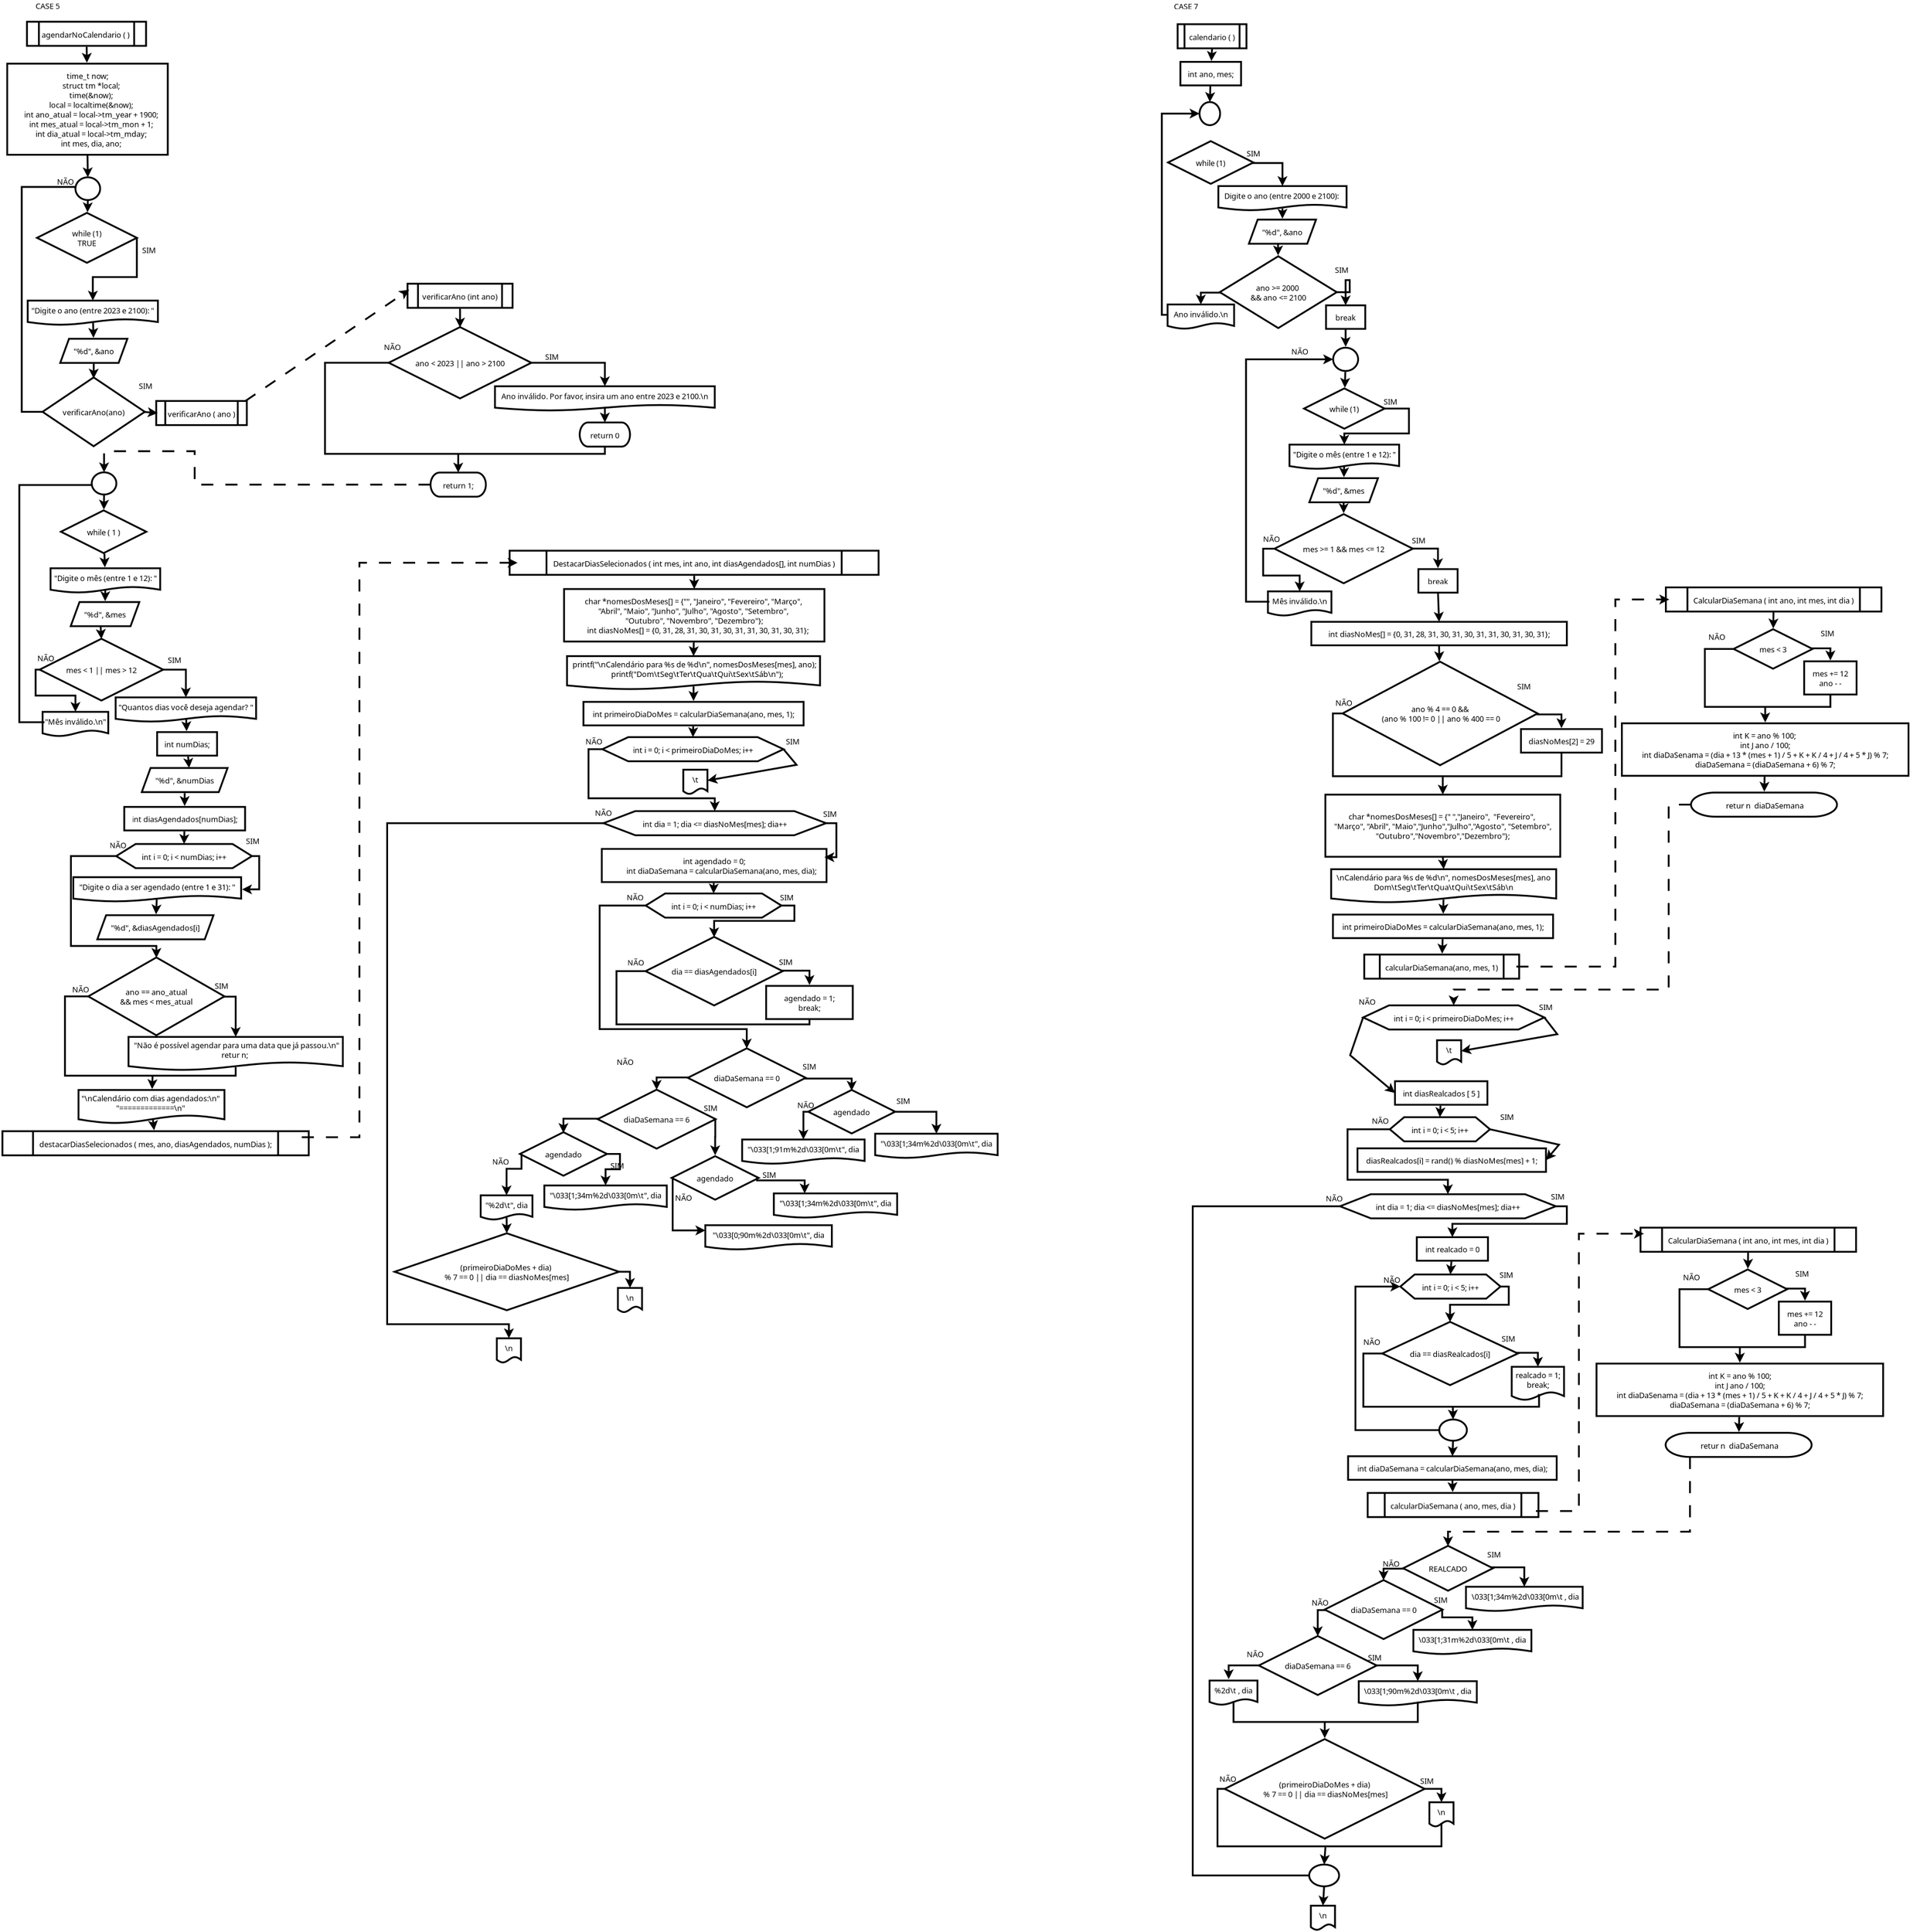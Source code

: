<?xml version="1.0" encoding="UTF-8"?>
<dia:diagram xmlns:dia="http://www.lysator.liu.se/~alla/dia/">
  <dia:layer name="Segundo Plano" visible="true" active="true">
    <dia:group>
      <dia:group>
        <dia:group>
          <dia:object type="Flowchart - Box" version="0" id="O0">
            <dia:attribute name="obj_pos">
              <dia:point val="28.414,85.775"/>
            </dia:attribute>
            <dia:attribute name="obj_bb">
              <dia:rectangle val="28.339,85.7;52.237,90.2"/>
            </dia:attribute>
            <dia:attribute name="elem_corner">
              <dia:point val="28.414,85.775"/>
            </dia:attribute>
            <dia:attribute name="elem_width">
              <dia:real val="23.747"/>
            </dia:attribute>
            <dia:attribute name="elem_height">
              <dia:real val="4.35"/>
            </dia:attribute>
            <dia:attribute name="border_width">
              <dia:real val="0.15"/>
            </dia:attribute>
            <dia:attribute name="show_background">
              <dia:boolean val="true"/>
            </dia:attribute>
            <dia:attribute name="padding">
              <dia:real val="0.5"/>
            </dia:attribute>
            <dia:attribute name="text">
              <dia:composite type="text">
                <dia:attribute name="string">
                  <dia:string>#int K = ano % 100;
int J ano / 100;
int diaDaSenama = (dia + 13 * (mes + 1) / 5 + K + K / 4 + J / 4 + 5 * J) % 7;
diaDaSemana = (diaDaSemana + 6) % 7;#</dia:string>
                </dia:attribute>
                <dia:attribute name="font">
                  <dia:font family="sans" style="0" name="Helvetica"/>
                </dia:attribute>
                <dia:attribute name="height">
                  <dia:real val="0.8"/>
                </dia:attribute>
                <dia:attribute name="pos">
                  <dia:point val="40.288,86.99"/>
                </dia:attribute>
                <dia:attribute name="color">
                  <dia:color val="#000000"/>
                </dia:attribute>
                <dia:attribute name="alignment">
                  <dia:enum val="1"/>
                </dia:attribute>
              </dia:composite>
            </dia:attribute>
          </dia:object>
          <dia:group>
            <dia:object type="Flowchart - Predefined Process" version="1" id="O1">
              <dia:attribute name="obj_pos">
                <dia:point val="32.34,74.512"/>
              </dia:attribute>
              <dia:attribute name="obj_bb">
                <dia:rectangle val="32.264,74.437;49.711,76.587"/>
              </dia:attribute>
              <dia:attribute name="meta">
                <dia:composite type="dict"/>
              </dia:attribute>
              <dia:attribute name="elem_corner">
                <dia:point val="32.34,74.512"/>
              </dia:attribute>
              <dia:attribute name="elem_width">
                <dia:real val="17.297"/>
              </dia:attribute>
              <dia:attribute name="elem_height">
                <dia:real val="2"/>
              </dia:attribute>
              <dia:attribute name="line_width">
                <dia:real val="0.15"/>
              </dia:attribute>
              <dia:attribute name="line_colour">
                <dia:color val="#000000"/>
              </dia:attribute>
              <dia:attribute name="fill_colour">
                <dia:color val="#ffffff"/>
              </dia:attribute>
              <dia:attribute name="show_background">
                <dia:boolean val="true"/>
              </dia:attribute>
              <dia:attribute name="line_style">
                <dia:enum val="0"/>
                <dia:real val="1"/>
              </dia:attribute>
              <dia:attribute name="padding">
                <dia:real val="0.1"/>
              </dia:attribute>
              <dia:attribute name="text">
                <dia:composite type="text">
                  <dia:attribute name="string">
                    <dia:string># CalcularDiaSemana ( int ano, int mes, int dia ) #</dia:string>
                  </dia:attribute>
                  <dia:attribute name="font">
                    <dia:font family="sans" style="0" name="Helvetica"/>
                  </dia:attribute>
                  <dia:attribute name="height">
                    <dia:real val="0.8"/>
                  </dia:attribute>
                  <dia:attribute name="pos">
                    <dia:point val="40.988,75.762"/>
                  </dia:attribute>
                  <dia:attribute name="color">
                    <dia:color val="#000000"/>
                  </dia:attribute>
                  <dia:attribute name="alignment">
                    <dia:enum val="1"/>
                  </dia:attribute>
                </dia:composite>
              </dia:attribute>
              <dia:attribute name="flip_horizontal">
                <dia:boolean val="false"/>
              </dia:attribute>
              <dia:attribute name="flip_vertical">
                <dia:boolean val="false"/>
              </dia:attribute>
              <dia:attribute name="subscale">
                <dia:real val="1"/>
              </dia:attribute>
            </dia:object>
            <dia:object type="Standard - Text" version="1" id="O2">
              <dia:attribute name="obj_pos">
                <dia:point val="40.988,76.512"/>
              </dia:attribute>
              <dia:attribute name="obj_bb">
                <dia:rectangle val="40.988,75.872;40.988,76.644"/>
              </dia:attribute>
              <dia:attribute name="text">
                <dia:composite type="text">
                  <dia:attribute name="string">
                    <dia:string>##</dia:string>
                  </dia:attribute>
                  <dia:attribute name="font">
                    <dia:font family="sans" style="0" name="Helvetica"/>
                  </dia:attribute>
                  <dia:attribute name="height">
                    <dia:real val="0.8"/>
                  </dia:attribute>
                  <dia:attribute name="pos">
                    <dia:point val="40.988,76.512"/>
                  </dia:attribute>
                  <dia:attribute name="color">
                    <dia:color val="#000000"/>
                  </dia:attribute>
                  <dia:attribute name="alignment">
                    <dia:enum val="0"/>
                  </dia:attribute>
                </dia:composite>
              </dia:attribute>
              <dia:attribute name="valign">
                <dia:enum val="3"/>
              </dia:attribute>
              <dia:connections>
                <dia:connection handle="0" to="O1" connection="14"/>
              </dia:connections>
            </dia:object>
            <dia:object type="Flowchart - Diamond" version="0" id="O3">
              <dia:attribute name="obj_pos">
                <dia:point val="37.665,77.975"/>
              </dia:attribute>
              <dia:attribute name="obj_bb">
                <dia:rectangle val="37.59,77.9;44.286,81.324"/>
              </dia:attribute>
              <dia:attribute name="elem_corner">
                <dia:point val="37.665,77.975"/>
              </dia:attribute>
              <dia:attribute name="elem_width">
                <dia:real val="6.546"/>
              </dia:attribute>
              <dia:attribute name="elem_height">
                <dia:real val="3.273"/>
              </dia:attribute>
              <dia:attribute name="border_width">
                <dia:real val="0.15"/>
              </dia:attribute>
              <dia:attribute name="show_background">
                <dia:boolean val="true"/>
              </dia:attribute>
              <dia:attribute name="padding">
                <dia:real val="0.354"/>
              </dia:attribute>
              <dia:attribute name="text">
                <dia:composite type="text">
                  <dia:attribute name="string">
                    <dia:string>#mes &lt; 3#</dia:string>
                  </dia:attribute>
                  <dia:attribute name="font">
                    <dia:font family="sans" style="0" name="Helvetica"/>
                  </dia:attribute>
                  <dia:attribute name="height">
                    <dia:real val="0.8"/>
                  </dia:attribute>
                  <dia:attribute name="pos">
                    <dia:point val="40.938,79.852"/>
                  </dia:attribute>
                  <dia:attribute name="color">
                    <dia:color val="#000000"/>
                  </dia:attribute>
                  <dia:attribute name="alignment">
                    <dia:enum val="1"/>
                  </dia:attribute>
                </dia:composite>
              </dia:attribute>
            </dia:object>
            <dia:object type="Standard - Line" version="0" id="O4">
              <dia:attribute name="obj_pos">
                <dia:point val="40.975,76.586"/>
              </dia:attribute>
              <dia:attribute name="obj_bb">
                <dia:rectangle val="40.549,76.51;41.385,78.08"/>
              </dia:attribute>
              <dia:attribute name="conn_endpoints">
                <dia:point val="40.975,76.586"/>
                <dia:point val="40.959,77.912"/>
              </dia:attribute>
              <dia:attribute name="numcp">
                <dia:int val="1"/>
              </dia:attribute>
              <dia:attribute name="line_width">
                <dia:real val="0.15"/>
              </dia:attribute>
              <dia:attribute name="end_arrow">
                <dia:enum val="22"/>
              </dia:attribute>
              <dia:attribute name="end_arrow_length">
                <dia:real val="0.5"/>
              </dia:attribute>
              <dia:attribute name="end_arrow_width">
                <dia:real val="0.5"/>
              </dia:attribute>
              <dia:connections>
                <dia:connection handle="0" to="O1" connection="16"/>
                <dia:connection handle="1" to="O3" connection="16"/>
              </dia:connections>
            </dia:object>
            <dia:object type="Flowchart - Box" version="0" id="O5">
              <dia:attribute name="obj_pos">
                <dia:point val="43.518,80.637"/>
              </dia:attribute>
              <dia:attribute name="obj_bb">
                <dia:rectangle val="43.443,80.562;47.933,83.462"/>
              </dia:attribute>
              <dia:attribute name="elem_corner">
                <dia:point val="43.518,80.637"/>
              </dia:attribute>
              <dia:attribute name="elem_width">
                <dia:real val="4.34"/>
              </dia:attribute>
              <dia:attribute name="elem_height">
                <dia:real val="2.75"/>
              </dia:attribute>
              <dia:attribute name="border_width">
                <dia:real val="0.15"/>
              </dia:attribute>
              <dia:attribute name="show_background">
                <dia:boolean val="true"/>
              </dia:attribute>
              <dia:attribute name="padding">
                <dia:real val="0.5"/>
              </dia:attribute>
              <dia:attribute name="text">
                <dia:composite type="text">
                  <dia:attribute name="string">
                    <dia:string>#mes += 12
ano - -#</dia:string>
                  </dia:attribute>
                  <dia:attribute name="font">
                    <dia:font family="sans" style="0" name="Helvetica"/>
                  </dia:attribute>
                  <dia:attribute name="height">
                    <dia:real val="0.8"/>
                  </dia:attribute>
                  <dia:attribute name="pos">
                    <dia:point val="45.688,81.852"/>
                  </dia:attribute>
                  <dia:attribute name="color">
                    <dia:color val="#000000"/>
                  </dia:attribute>
                  <dia:attribute name="alignment">
                    <dia:enum val="1"/>
                  </dia:attribute>
                </dia:composite>
              </dia:attribute>
            </dia:object>
            <dia:object type="Standard - ZigZagLine" version="1" id="O6">
              <dia:attribute name="obj_pos">
                <dia:point val="44.211,79.612"/>
              </dia:attribute>
              <dia:attribute name="obj_bb">
                <dia:rectangle val="44.136,79.487;46.106,80.73"/>
              </dia:attribute>
              <dia:attribute name="orth_points">
                <dia:point val="44.211,79.612"/>
                <dia:point val="44.211,79.562"/>
                <dia:point val="45.688,79.562"/>
                <dia:point val="45.688,80.562"/>
              </dia:attribute>
              <dia:attribute name="orth_orient">
                <dia:enum val="1"/>
                <dia:enum val="0"/>
                <dia:enum val="1"/>
              </dia:attribute>
              <dia:attribute name="autorouting">
                <dia:boolean val="false"/>
              </dia:attribute>
              <dia:attribute name="line_width">
                <dia:real val="0.15"/>
              </dia:attribute>
              <dia:attribute name="end_arrow">
                <dia:enum val="22"/>
              </dia:attribute>
              <dia:attribute name="end_arrow_length">
                <dia:real val="0.5"/>
              </dia:attribute>
              <dia:attribute name="end_arrow_width">
                <dia:real val="0.5"/>
              </dia:attribute>
              <dia:connections>
                <dia:connection handle="0" to="O3" connection="4"/>
                <dia:connection handle="1" to="O5" connection="16"/>
              </dia:connections>
            </dia:object>
            <dia:object type="Standard - Text" version="1" id="O7">
              <dia:attribute name="obj_pos">
                <dia:point val="44.888,78.562"/>
              </dia:attribute>
              <dia:attribute name="obj_bb">
                <dia:rectangle val="44.888,77.922;45.978,78.695"/>
              </dia:attribute>
              <dia:attribute name="text">
                <dia:composite type="text">
                  <dia:attribute name="string">
                    <dia:string>#SIM#</dia:string>
                  </dia:attribute>
                  <dia:attribute name="font">
                    <dia:font family="sans" style="0" name="Helvetica"/>
                  </dia:attribute>
                  <dia:attribute name="height">
                    <dia:real val="0.8"/>
                  </dia:attribute>
                  <dia:attribute name="pos">
                    <dia:point val="44.888,78.562"/>
                  </dia:attribute>
                  <dia:attribute name="color">
                    <dia:color val="#000000"/>
                  </dia:attribute>
                  <dia:attribute name="alignment">
                    <dia:enum val="0"/>
                  </dia:attribute>
                </dia:composite>
              </dia:attribute>
              <dia:attribute name="valign">
                <dia:enum val="3"/>
              </dia:attribute>
            </dia:object>
            <dia:object type="Standard - Text" version="1" id="O8">
              <dia:attribute name="obj_pos">
                <dia:point val="35.588,78.862"/>
              </dia:attribute>
              <dia:attribute name="obj_bb">
                <dia:rectangle val="35.588,78.222;36.853,78.995"/>
              </dia:attribute>
              <dia:attribute name="text">
                <dia:composite type="text">
                  <dia:attribute name="string">
                    <dia:string>#NÃO#</dia:string>
                  </dia:attribute>
                  <dia:attribute name="font">
                    <dia:font family="sans" style="0" name="Helvetica"/>
                  </dia:attribute>
                  <dia:attribute name="height">
                    <dia:real val="0.8"/>
                  </dia:attribute>
                  <dia:attribute name="pos">
                    <dia:point val="35.588,78.862"/>
                  </dia:attribute>
                  <dia:attribute name="color">
                    <dia:color val="#000000"/>
                  </dia:attribute>
                  <dia:attribute name="alignment">
                    <dia:enum val="0"/>
                  </dia:attribute>
                </dia:composite>
              </dia:attribute>
              <dia:attribute name="valign">
                <dia:enum val="3"/>
              </dia:attribute>
            </dia:object>
            <dia:object type="Standard - ZigZagLine" version="1" id="O9">
              <dia:attribute name="obj_pos">
                <dia:point val="37.665,79.612"/>
              </dia:attribute>
              <dia:attribute name="obj_bb">
                <dia:rectangle val="35.213,79.537;45.763,84.487"/>
              </dia:attribute>
              <dia:attribute name="orth_points">
                <dia:point val="37.665,79.612"/>
                <dia:point val="35.288,79.612"/>
                <dia:point val="35.288,84.412"/>
                <dia:point val="45.688,84.412"/>
                <dia:point val="45.688,83.387"/>
              </dia:attribute>
              <dia:attribute name="orth_orient">
                <dia:enum val="0"/>
                <dia:enum val="1"/>
                <dia:enum val="0"/>
                <dia:enum val="1"/>
              </dia:attribute>
              <dia:attribute name="autorouting">
                <dia:boolean val="false"/>
              </dia:attribute>
              <dia:attribute name="line_width">
                <dia:real val="0.15"/>
              </dia:attribute>
              <dia:connections>
                <dia:connection handle="0" to="O3" connection="12"/>
                <dia:connection handle="1" to="O5" connection="13"/>
              </dia:connections>
            </dia:object>
            <dia:object type="Standard - Line" version="0" id="O10">
              <dia:attribute name="obj_pos">
                <dia:point val="40.288,84.412"/>
              </dia:attribute>
              <dia:attribute name="obj_bb">
                <dia:rectangle val="39.87,84.337;40.706,85.867"/>
              </dia:attribute>
              <dia:attribute name="conn_endpoints">
                <dia:point val="40.288,84.412"/>
                <dia:point val="40.288,85.7"/>
              </dia:attribute>
              <dia:attribute name="numcp">
                <dia:int val="1"/>
              </dia:attribute>
              <dia:attribute name="line_width">
                <dia:real val="0.15"/>
              </dia:attribute>
              <dia:attribute name="end_arrow">
                <dia:enum val="22"/>
              </dia:attribute>
              <dia:attribute name="end_arrow_length">
                <dia:real val="0.5"/>
              </dia:attribute>
              <dia:attribute name="end_arrow_width">
                <dia:real val="0.5"/>
              </dia:attribute>
            </dia:object>
            <dia:object type="Standard - Text" version="1" id="O11">
              <dia:attribute name="obj_pos">
                <dia:point val="40.288,87.95"/>
              </dia:attribute>
              <dia:attribute name="obj_bb">
                <dia:rectangle val="40.288,87.309;40.288,88.082"/>
              </dia:attribute>
              <dia:attribute name="text">
                <dia:composite type="text">
                  <dia:attribute name="string">
                    <dia:string>##</dia:string>
                  </dia:attribute>
                  <dia:attribute name="font">
                    <dia:font family="sans" style="0" name="Helvetica"/>
                  </dia:attribute>
                  <dia:attribute name="height">
                    <dia:real val="0.8"/>
                  </dia:attribute>
                  <dia:attribute name="pos">
                    <dia:point val="40.288,87.95"/>
                  </dia:attribute>
                  <dia:attribute name="color">
                    <dia:color val="#000000"/>
                  </dia:attribute>
                  <dia:attribute name="alignment">
                    <dia:enum val="0"/>
                  </dia:attribute>
                </dia:composite>
              </dia:attribute>
              <dia:attribute name="valign">
                <dia:enum val="3"/>
              </dia:attribute>
            </dia:object>
            <dia:object type="Flowchart - Terminal" version="1" id="O12">
              <dia:attribute name="obj_pos">
                <dia:point val="34.139,91.512"/>
              </dia:attribute>
              <dia:attribute name="obj_bb">
                <dia:rectangle val="34.064,91.437;46.312,93.587"/>
              </dia:attribute>
              <dia:attribute name="meta">
                <dia:composite type="dict"/>
              </dia:attribute>
              <dia:attribute name="elem_corner">
                <dia:point val="34.139,91.512"/>
              </dia:attribute>
              <dia:attribute name="elem_width">
                <dia:real val="12.098"/>
              </dia:attribute>
              <dia:attribute name="elem_height">
                <dia:real val="2"/>
              </dia:attribute>
              <dia:attribute name="line_width">
                <dia:real val="0.15"/>
              </dia:attribute>
              <dia:attribute name="line_colour">
                <dia:color val="#000000"/>
              </dia:attribute>
              <dia:attribute name="fill_colour">
                <dia:color val="#ffffff"/>
              </dia:attribute>
              <dia:attribute name="show_background">
                <dia:boolean val="true"/>
              </dia:attribute>
              <dia:attribute name="line_style">
                <dia:enum val="0"/>
                <dia:real val="1"/>
              </dia:attribute>
              <dia:attribute name="padding">
                <dia:real val="0.1"/>
              </dia:attribute>
              <dia:attribute name="text">
                <dia:composite type="text">
                  <dia:attribute name="string">
                    <dia:string># retur n  diaDaSemana#</dia:string>
                  </dia:attribute>
                  <dia:attribute name="font">
                    <dia:font family="sans" style="0" name="Helvetica"/>
                  </dia:attribute>
                  <dia:attribute name="height">
                    <dia:real val="0.8"/>
                  </dia:attribute>
                  <dia:attribute name="pos">
                    <dia:point val="40.188,92.762"/>
                  </dia:attribute>
                  <dia:attribute name="color">
                    <dia:color val="#000000"/>
                  </dia:attribute>
                  <dia:attribute name="alignment">
                    <dia:enum val="1"/>
                  </dia:attribute>
                </dia:composite>
              </dia:attribute>
              <dia:attribute name="flip_horizontal">
                <dia:boolean val="false"/>
              </dia:attribute>
              <dia:attribute name="flip_vertical">
                <dia:boolean val="false"/>
              </dia:attribute>
              <dia:attribute name="subscale">
                <dia:real val="1"/>
              </dia:attribute>
            </dia:object>
            <dia:object type="Standard - Text" version="1" id="O13">
              <dia:attribute name="obj_pos">
                <dia:point val="40.188,92.512"/>
              </dia:attribute>
              <dia:attribute name="obj_bb">
                <dia:rectangle val="40.188,91.872;40.188,92.644"/>
              </dia:attribute>
              <dia:attribute name="text">
                <dia:composite type="text">
                  <dia:attribute name="string">
                    <dia:string>##</dia:string>
                  </dia:attribute>
                  <dia:attribute name="font">
                    <dia:font family="sans" style="0" name="Helvetica"/>
                  </dia:attribute>
                  <dia:attribute name="height">
                    <dia:real val="0.8"/>
                  </dia:attribute>
                  <dia:attribute name="pos">
                    <dia:point val="40.188,92.512"/>
                  </dia:attribute>
                  <dia:attribute name="color">
                    <dia:color val="#000000"/>
                  </dia:attribute>
                  <dia:attribute name="alignment">
                    <dia:enum val="0"/>
                  </dia:attribute>
                </dia:composite>
              </dia:attribute>
              <dia:attribute name="valign">
                <dia:enum val="3"/>
              </dia:attribute>
              <dia:connections>
                <dia:connection handle="0" to="O12" connection="16"/>
              </dia:connections>
            </dia:object>
            <dia:object type="Standard - Line" version="0" id="O14">
              <dia:attribute name="obj_pos">
                <dia:point val="40.239,90.197"/>
              </dia:attribute>
              <dia:attribute name="obj_bb">
                <dia:rectangle val="39.808,90.121;40.644,91.608"/>
              </dia:attribute>
              <dia:attribute name="conn_endpoints">
                <dia:point val="40.239,90.197"/>
                <dia:point val="40.211,91.441"/>
              </dia:attribute>
              <dia:attribute name="numcp">
                <dia:int val="1"/>
              </dia:attribute>
              <dia:attribute name="line_width">
                <dia:real val="0.15"/>
              </dia:attribute>
              <dia:attribute name="end_arrow">
                <dia:enum val="22"/>
              </dia:attribute>
              <dia:attribute name="end_arrow_length">
                <dia:real val="0.5"/>
              </dia:attribute>
              <dia:attribute name="end_arrow_width">
                <dia:real val="0.5"/>
              </dia:attribute>
              <dia:connections>
                <dia:connection handle="1" to="O12" connection="16"/>
              </dia:connections>
            </dia:object>
            <dia:object type="Standard - Text" version="1" id="O15">
              <dia:attribute name="obj_pos">
                <dia:point val="40.988,75.512"/>
              </dia:attribute>
              <dia:attribute name="obj_bb">
                <dia:rectangle val="40.988,74.872;40.988,75.644"/>
              </dia:attribute>
              <dia:attribute name="text">
                <dia:composite type="text">
                  <dia:attribute name="string">
                    <dia:string>##</dia:string>
                  </dia:attribute>
                  <dia:attribute name="font">
                    <dia:font family="sans" style="0" name="Helvetica"/>
                  </dia:attribute>
                  <dia:attribute name="height">
                    <dia:real val="0.8"/>
                  </dia:attribute>
                  <dia:attribute name="pos">
                    <dia:point val="40.988,75.512"/>
                  </dia:attribute>
                  <dia:attribute name="color">
                    <dia:color val="#000000"/>
                  </dia:attribute>
                  <dia:attribute name="alignment">
                    <dia:enum val="0"/>
                  </dia:attribute>
                </dia:composite>
              </dia:attribute>
              <dia:attribute name="valign">
                <dia:enum val="3"/>
              </dia:attribute>
              <dia:connections>
                <dia:connection handle="0" to="O1" connection="16"/>
              </dia:connections>
            </dia:object>
          </dia:group>
        </dia:group>
        <dia:object type="Flowchart - Predefined Process" version="1" id="O16">
          <dia:attribute name="obj_pos">
            <dia:point val="-8.373,27.84"/>
          </dia:attribute>
          <dia:attribute name="obj_bb">
            <dia:rectangle val="-8.448,27.765;-2.638,29.915"/>
          </dia:attribute>
          <dia:attribute name="meta">
            <dia:composite type="dict"/>
          </dia:attribute>
          <dia:attribute name="elem_corner">
            <dia:point val="-8.373,27.84"/>
          </dia:attribute>
          <dia:attribute name="elem_width">
            <dia:real val="5.659"/>
          </dia:attribute>
          <dia:attribute name="elem_height">
            <dia:real val="2"/>
          </dia:attribute>
          <dia:attribute name="line_width">
            <dia:real val="0.15"/>
          </dia:attribute>
          <dia:attribute name="line_colour">
            <dia:color val="#000000"/>
          </dia:attribute>
          <dia:attribute name="fill_colour">
            <dia:color val="#ffffff"/>
          </dia:attribute>
          <dia:attribute name="show_background">
            <dia:boolean val="true"/>
          </dia:attribute>
          <dia:attribute name="line_style">
            <dia:enum val="0"/>
            <dia:real val="1"/>
          </dia:attribute>
          <dia:attribute name="padding">
            <dia:real val="0.1"/>
          </dia:attribute>
          <dia:attribute name="text">
            <dia:composite type="text">
              <dia:attribute name="string">
                <dia:string># calendario ( ) #</dia:string>
              </dia:attribute>
              <dia:attribute name="font">
                <dia:font family="sans" style="0" name="Helvetica"/>
              </dia:attribute>
              <dia:attribute name="height">
                <dia:real val="0.8"/>
              </dia:attribute>
              <dia:attribute name="pos">
                <dia:point val="-5.543,29.09"/>
              </dia:attribute>
              <dia:attribute name="color">
                <dia:color val="#000000"/>
              </dia:attribute>
              <dia:attribute name="alignment">
                <dia:enum val="1"/>
              </dia:attribute>
            </dia:composite>
          </dia:attribute>
          <dia:attribute name="flip_horizontal">
            <dia:boolean val="false"/>
          </dia:attribute>
          <dia:attribute name="flip_vertical">
            <dia:boolean val="false"/>
          </dia:attribute>
          <dia:attribute name="subscale">
            <dia:real val="1"/>
          </dia:attribute>
        </dia:object>
        <dia:object type="Flowchart - Box" version="0" id="O17">
          <dia:attribute name="obj_pos">
            <dia:point val="-8.098,30.963"/>
          </dia:attribute>
          <dia:attribute name="obj_bb">
            <dia:rectangle val="-8.173,30.888;-3.131,32.988"/>
          </dia:attribute>
          <dia:attribute name="elem_corner">
            <dia:point val="-8.098,30.963"/>
          </dia:attribute>
          <dia:attribute name="elem_width">
            <dia:real val="4.893"/>
          </dia:attribute>
          <dia:attribute name="elem_height">
            <dia:real val="1.95"/>
          </dia:attribute>
          <dia:attribute name="border_width">
            <dia:real val="0.15"/>
          </dia:attribute>
          <dia:attribute name="show_background">
            <dia:boolean val="true"/>
          </dia:attribute>
          <dia:attribute name="padding">
            <dia:real val="0.5"/>
          </dia:attribute>
          <dia:attribute name="text">
            <dia:composite type="text">
              <dia:attribute name="string">
                <dia:string>#int ano, mes;#</dia:string>
              </dia:attribute>
              <dia:attribute name="font">
                <dia:font family="sans" style="0" name="Helvetica"/>
              </dia:attribute>
              <dia:attribute name="height">
                <dia:real val="0.8"/>
              </dia:attribute>
              <dia:attribute name="pos">
                <dia:point val="-5.652,32.178"/>
              </dia:attribute>
              <dia:attribute name="color">
                <dia:color val="#000000"/>
              </dia:attribute>
              <dia:attribute name="alignment">
                <dia:enum val="1"/>
              </dia:attribute>
            </dia:composite>
          </dia:attribute>
        </dia:object>
        <dia:object type="Standard - Line" version="0" id="O18">
          <dia:attribute name="obj_pos">
            <dia:point val="-5.543,29.84"/>
          </dia:attribute>
          <dia:attribute name="obj_bb">
            <dia:rectangle val="-5.98,29.761;-5.146,31.056"/>
          </dia:attribute>
          <dia:attribute name="conn_endpoints">
            <dia:point val="-5.543,29.84"/>
            <dia:point val="-5.597,30.888"/>
          </dia:attribute>
          <dia:attribute name="numcp">
            <dia:int val="1"/>
          </dia:attribute>
          <dia:attribute name="line_width">
            <dia:real val="0.15"/>
          </dia:attribute>
          <dia:attribute name="end_arrow">
            <dia:enum val="22"/>
          </dia:attribute>
          <dia:attribute name="end_arrow_length">
            <dia:real val="0.5"/>
          </dia:attribute>
          <dia:attribute name="end_arrow_width">
            <dia:real val="0.5"/>
          </dia:attribute>
          <dia:connections>
            <dia:connection handle="0" to="O16" connection="14"/>
            <dia:connection handle="1" to="O17" connection="16"/>
          </dia:connections>
        </dia:object>
        <dia:object type="Flowchart - Ellipse" version="0" id="O19">
          <dia:attribute name="obj_pos">
            <dia:point val="-6.579,34.291"/>
          </dia:attribute>
          <dia:attribute name="obj_bb">
            <dia:rectangle val="-6.654,34.216;-4.798,36.281"/>
          </dia:attribute>
          <dia:attribute name="elem_corner">
            <dia:point val="-6.579,34.291"/>
          </dia:attribute>
          <dia:attribute name="elem_width">
            <dia:real val="1.705"/>
          </dia:attribute>
          <dia:attribute name="elem_height">
            <dia:real val="1.916"/>
          </dia:attribute>
          <dia:attribute name="border_width">
            <dia:real val="0.15"/>
          </dia:attribute>
          <dia:attribute name="show_background">
            <dia:boolean val="true"/>
          </dia:attribute>
          <dia:attribute name="padding">
            <dia:real val="0.354"/>
          </dia:attribute>
          <dia:attribute name="text">
            <dia:composite type="text">
              <dia:attribute name="string">
                <dia:string>##</dia:string>
              </dia:attribute>
              <dia:attribute name="font">
                <dia:font family="sans" style="0" name="Helvetica"/>
              </dia:attribute>
              <dia:attribute name="height">
                <dia:real val="0.8"/>
              </dia:attribute>
              <dia:attribute name="pos">
                <dia:point val="-5.726,35.488"/>
              </dia:attribute>
              <dia:attribute name="color">
                <dia:color val="#000000"/>
              </dia:attribute>
              <dia:attribute name="alignment">
                <dia:enum val="1"/>
              </dia:attribute>
            </dia:composite>
          </dia:attribute>
        </dia:object>
        <dia:object type="Standard - Line" version="0" id="O20">
          <dia:attribute name="obj_pos">
            <dia:point val="-5.685,32.988"/>
          </dia:attribute>
          <dia:attribute name="obj_bb">
            <dia:rectangle val="-6.123,32.911;-5.288,34.458"/>
          </dia:attribute>
          <dia:attribute name="conn_endpoints">
            <dia:point val="-5.685,32.988"/>
            <dia:point val="-5.726,34.291"/>
          </dia:attribute>
          <dia:attribute name="numcp">
            <dia:int val="1"/>
          </dia:attribute>
          <dia:attribute name="line_width">
            <dia:real val="0.15"/>
          </dia:attribute>
          <dia:attribute name="end_arrow">
            <dia:enum val="22"/>
          </dia:attribute>
          <dia:attribute name="end_arrow_length">
            <dia:real val="0.5"/>
          </dia:attribute>
          <dia:attribute name="end_arrow_width">
            <dia:real val="0.5"/>
          </dia:attribute>
          <dia:connections>
            <dia:connection handle="0" to="O17" connection="16"/>
            <dia:connection handle="1" to="O19" connection="4"/>
          </dia:connections>
        </dia:object>
        <dia:object type="Flowchart - Diamond" version="0" id="O21">
          <dia:attribute name="obj_pos">
            <dia:point val="-9.19,37.53"/>
          </dia:attribute>
          <dia:attribute name="obj_bb">
            <dia:rectangle val="-9.265,37.455;-2.039,41.143"/>
          </dia:attribute>
          <dia:attribute name="elem_corner">
            <dia:point val="-9.19,37.53"/>
          </dia:attribute>
          <dia:attribute name="elem_width">
            <dia:real val="7.076"/>
          </dia:attribute>
          <dia:attribute name="elem_height">
            <dia:real val="3.538"/>
          </dia:attribute>
          <dia:attribute name="border_width">
            <dia:real val="0.15"/>
          </dia:attribute>
          <dia:attribute name="show_background">
            <dia:boolean val="true"/>
          </dia:attribute>
          <dia:attribute name="padding">
            <dia:real val="0.354"/>
          </dia:attribute>
          <dia:attribute name="text">
            <dia:composite type="text">
              <dia:attribute name="string">
                <dia:string>#while (1)#</dia:string>
              </dia:attribute>
              <dia:attribute name="font">
                <dia:font family="sans" style="0" name="Helvetica"/>
              </dia:attribute>
              <dia:attribute name="height">
                <dia:real val="0.8"/>
              </dia:attribute>
              <dia:attribute name="pos">
                <dia:point val="-5.652,39.539"/>
              </dia:attribute>
              <dia:attribute name="color">
                <dia:color val="#000000"/>
              </dia:attribute>
              <dia:attribute name="alignment">
                <dia:enum val="1"/>
              </dia:attribute>
            </dia:composite>
          </dia:attribute>
        </dia:object>
        <dia:object type="Standard - Text" version="1" id="O22">
          <dia:attribute name="obj_pos">
            <dia:point val="-5.652,39.299"/>
          </dia:attribute>
          <dia:attribute name="obj_bb">
            <dia:rectangle val="-5.652,38.659;-5.652,39.431"/>
          </dia:attribute>
          <dia:attribute name="text">
            <dia:composite type="text">
              <dia:attribute name="string">
                <dia:string>##</dia:string>
              </dia:attribute>
              <dia:attribute name="font">
                <dia:font family="sans" style="0" name="Helvetica"/>
              </dia:attribute>
              <dia:attribute name="height">
                <dia:real val="0.8"/>
              </dia:attribute>
              <dia:attribute name="pos">
                <dia:point val="-5.652,39.299"/>
              </dia:attribute>
              <dia:attribute name="color">
                <dia:color val="#000000"/>
              </dia:attribute>
              <dia:attribute name="alignment">
                <dia:enum val="0"/>
              </dia:attribute>
            </dia:composite>
          </dia:attribute>
          <dia:attribute name="valign">
            <dia:enum val="3"/>
          </dia:attribute>
          <dia:connections>
            <dia:connection handle="0" to="O21" connection="16"/>
          </dia:connections>
        </dia:object>
        <dia:object type="Flowchart - Document" version="1" id="O23">
          <dia:attribute name="obj_pos">
            <dia:point val="-5.02,41.252"/>
          </dia:attribute>
          <dia:attribute name="obj_bb">
            <dia:rectangle val="-5.095,41.177;5.677,43.256"/>
          </dia:attribute>
          <dia:attribute name="meta">
            <dia:composite type="dict"/>
          </dia:attribute>
          <dia:attribute name="elem_corner">
            <dia:point val="-5.02,41.252"/>
          </dia:attribute>
          <dia:attribute name="elem_width">
            <dia:real val="10.622"/>
          </dia:attribute>
          <dia:attribute name="elem_height">
            <dia:real val="2"/>
          </dia:attribute>
          <dia:attribute name="line_width">
            <dia:real val="0.15"/>
          </dia:attribute>
          <dia:attribute name="line_colour">
            <dia:color val="#000000"/>
          </dia:attribute>
          <dia:attribute name="fill_colour">
            <dia:color val="#ffffff"/>
          </dia:attribute>
          <dia:attribute name="show_background">
            <dia:boolean val="true"/>
          </dia:attribute>
          <dia:attribute name="line_style">
            <dia:enum val="0"/>
            <dia:real val="1"/>
          </dia:attribute>
          <dia:attribute name="padding">
            <dia:real val="0.1"/>
          </dia:attribute>
          <dia:attribute name="text">
            <dia:composite type="text">
              <dia:attribute name="string">
                <dia:string>#Digite o ano (entre 2000 e 2100): #</dia:string>
              </dia:attribute>
              <dia:attribute name="font">
                <dia:font family="sans" style="0" name="Helvetica"/>
              </dia:attribute>
              <dia:attribute name="height">
                <dia:real val="0.8"/>
              </dia:attribute>
              <dia:attribute name="pos">
                <dia:point val="0.291,42.217"/>
              </dia:attribute>
              <dia:attribute name="color">
                <dia:color val="#000000"/>
              </dia:attribute>
              <dia:attribute name="alignment">
                <dia:enum val="1"/>
              </dia:attribute>
            </dia:composite>
          </dia:attribute>
          <dia:attribute name="flip_horizontal">
            <dia:boolean val="false"/>
          </dia:attribute>
          <dia:attribute name="flip_vertical">
            <dia:boolean val="false"/>
          </dia:attribute>
          <dia:attribute name="subscale">
            <dia:real val="1"/>
          </dia:attribute>
        </dia:object>
        <dia:object type="Flowchart - Parallelogram" version="0" id="O24">
          <dia:attribute name="obj_pos">
            <dia:point val="-2.475,44.033"/>
          </dia:attribute>
          <dia:attribute name="obj_bb">
            <dia:rectangle val="-2.55,43.958;3.132,46.108"/>
          </dia:attribute>
          <dia:attribute name="elem_corner">
            <dia:point val="-2.475,44.033"/>
          </dia:attribute>
          <dia:attribute name="elem_width">
            <dia:real val="5.532"/>
          </dia:attribute>
          <dia:attribute name="elem_height">
            <dia:real val="2"/>
          </dia:attribute>
          <dia:attribute name="border_width">
            <dia:real val="0.15"/>
          </dia:attribute>
          <dia:attribute name="show_background">
            <dia:boolean val="true"/>
          </dia:attribute>
          <dia:attribute name="shear_angle">
            <dia:real val="70"/>
          </dia:attribute>
          <dia:attribute name="padding">
            <dia:real val="0.5"/>
          </dia:attribute>
          <dia:attribute name="text">
            <dia:composite type="text">
              <dia:attribute name="string">
                <dia:string>#"%d", &amp;ano#</dia:string>
              </dia:attribute>
              <dia:attribute name="font">
                <dia:font family="sans" style="0" name="Helvetica"/>
              </dia:attribute>
              <dia:attribute name="height">
                <dia:real val="0.8"/>
              </dia:attribute>
              <dia:attribute name="pos">
                <dia:point val="0.291,45.273"/>
              </dia:attribute>
              <dia:attribute name="color">
                <dia:color val="#000000"/>
              </dia:attribute>
              <dia:attribute name="alignment">
                <dia:enum val="1"/>
              </dia:attribute>
            </dia:composite>
          </dia:attribute>
        </dia:object>
        <dia:object type="Standard - ZigZagLine" version="1" id="O25">
          <dia:attribute name="obj_pos">
            <dia:point val="-2.114,39.299"/>
          </dia:attribute>
          <dia:attribute name="obj_bb">
            <dia:rectangle val="-2.189,39.224;0.709,41.42"/>
          </dia:attribute>
          <dia:attribute name="orth_points">
            <dia:point val="-2.114,39.299"/>
            <dia:point val="-2.114,39.344"/>
            <dia:point val="0.291,39.344"/>
            <dia:point val="0.291,41.252"/>
          </dia:attribute>
          <dia:attribute name="orth_orient">
            <dia:enum val="1"/>
            <dia:enum val="0"/>
            <dia:enum val="1"/>
          </dia:attribute>
          <dia:attribute name="autorouting">
            <dia:boolean val="false"/>
          </dia:attribute>
          <dia:attribute name="line_width">
            <dia:real val="0.15"/>
          </dia:attribute>
          <dia:attribute name="end_arrow">
            <dia:enum val="22"/>
          </dia:attribute>
          <dia:attribute name="end_arrow_length">
            <dia:real val="0.5"/>
          </dia:attribute>
          <dia:attribute name="end_arrow_width">
            <dia:real val="0.5"/>
          </dia:attribute>
          <dia:connections>
            <dia:connection handle="0" to="O21" connection="4"/>
            <dia:connection handle="1" to="O23" connection="2"/>
          </dia:connections>
        </dia:object>
        <dia:object type="Standard - Line" version="0" id="O26">
          <dia:attribute name="obj_pos">
            <dia:point val="0.291,43.041"/>
          </dia:attribute>
          <dia:attribute name="obj_bb">
            <dia:rectangle val="-0.127,42.966;0.709,44.131"/>
          </dia:attribute>
          <dia:attribute name="conn_endpoints">
            <dia:point val="0.291,43.041"/>
            <dia:point val="0.291,43.963"/>
          </dia:attribute>
          <dia:attribute name="numcp">
            <dia:int val="1"/>
          </dia:attribute>
          <dia:attribute name="line_width">
            <dia:real val="0.15"/>
          </dia:attribute>
          <dia:attribute name="end_arrow">
            <dia:enum val="22"/>
          </dia:attribute>
          <dia:attribute name="end_arrow_length">
            <dia:real val="0.5"/>
          </dia:attribute>
          <dia:attribute name="end_arrow_width">
            <dia:real val="0.5"/>
          </dia:attribute>
          <dia:connections>
            <dia:connection handle="0" to="O23" connection="16"/>
            <dia:connection handle="1" to="O24" connection="16"/>
          </dia:connections>
        </dia:object>
        <dia:object type="Standard - Text" version="1" id="O27">
          <dia:attribute name="obj_pos">
            <dia:point val="-2.672,38.799"/>
          </dia:attribute>
          <dia:attribute name="obj_bb">
            <dia:rectangle val="-2.672,38.159;-1.582,38.931"/>
          </dia:attribute>
          <dia:attribute name="text">
            <dia:composite type="text">
              <dia:attribute name="string">
                <dia:string>#SIM#</dia:string>
              </dia:attribute>
              <dia:attribute name="font">
                <dia:font family="sans" style="0" name="Helvetica"/>
              </dia:attribute>
              <dia:attribute name="height">
                <dia:real val="0.8"/>
              </dia:attribute>
              <dia:attribute name="pos">
                <dia:point val="-2.672,38.799"/>
              </dia:attribute>
              <dia:attribute name="color">
                <dia:color val="#000000"/>
              </dia:attribute>
              <dia:attribute name="alignment">
                <dia:enum val="0"/>
              </dia:attribute>
            </dia:composite>
          </dia:attribute>
          <dia:attribute name="valign">
            <dia:enum val="3"/>
          </dia:attribute>
        </dia:object>
        <dia:object type="Flowchart - Diamond" version="0" id="O28">
          <dia:attribute name="obj_pos">
            <dia:point val="-4.903,47.07"/>
          </dia:attribute>
          <dia:attribute name="obj_bb">
            <dia:rectangle val="-4.978,46.995;4.865,53.097"/>
          </dia:attribute>
          <dia:attribute name="elem_corner">
            <dia:point val="-4.903,47.07"/>
          </dia:attribute>
          <dia:attribute name="elem_width">
            <dia:real val="9.693"/>
          </dia:attribute>
          <dia:attribute name="elem_height">
            <dia:real val="5.952"/>
          </dia:attribute>
          <dia:attribute name="border_width">
            <dia:real val="0.15"/>
          </dia:attribute>
          <dia:attribute name="show_background">
            <dia:boolean val="true"/>
          </dia:attribute>
          <dia:attribute name="padding">
            <dia:real val="0.354"/>
          </dia:attribute>
          <dia:attribute name="text">
            <dia:composite type="text">
              <dia:attribute name="string">
                <dia:string>#ano &gt;= 2000 
&amp;&amp; ano &lt;= 2100#</dia:string>
              </dia:attribute>
              <dia:attribute name="font">
                <dia:font family="sans" style="0" name="Helvetica"/>
              </dia:attribute>
              <dia:attribute name="height">
                <dia:real val="0.8"/>
              </dia:attribute>
              <dia:attribute name="pos">
                <dia:point val="-0.057,49.886"/>
              </dia:attribute>
              <dia:attribute name="color">
                <dia:color val="#000000"/>
              </dia:attribute>
              <dia:attribute name="alignment">
                <dia:enum val="1"/>
              </dia:attribute>
            </dia:composite>
          </dia:attribute>
        </dia:object>
        <dia:object type="Standard - Text" version="1" id="O29">
          <dia:attribute name="obj_pos">
            <dia:point val="-0.057,50.046"/>
          </dia:attribute>
          <dia:attribute name="obj_bb">
            <dia:rectangle val="-0.057,49.406;-0.057,50.178"/>
          </dia:attribute>
          <dia:attribute name="text">
            <dia:composite type="text">
              <dia:attribute name="string">
                <dia:string>##</dia:string>
              </dia:attribute>
              <dia:attribute name="font">
                <dia:font family="sans" style="0" name="Helvetica"/>
              </dia:attribute>
              <dia:attribute name="height">
                <dia:real val="0.8"/>
              </dia:attribute>
              <dia:attribute name="pos">
                <dia:point val="-0.057,50.046"/>
              </dia:attribute>
              <dia:attribute name="color">
                <dia:color val="#000000"/>
              </dia:attribute>
              <dia:attribute name="alignment">
                <dia:enum val="0"/>
              </dia:attribute>
            </dia:composite>
          </dia:attribute>
          <dia:attribute name="valign">
            <dia:enum val="3"/>
          </dia:attribute>
          <dia:connections>
            <dia:connection handle="0" to="O28" connection="16"/>
          </dia:connections>
        </dia:object>
        <dia:object type="Flowchart - Box" version="0" id="O30">
          <dia:attribute name="obj_pos">
            <dia:point val="3.9,51.137"/>
          </dia:attribute>
          <dia:attribute name="obj_bb">
            <dia:rectangle val="3.825,51.062;7.225,53.162"/>
          </dia:attribute>
          <dia:attribute name="elem_corner">
            <dia:point val="3.9,51.137"/>
          </dia:attribute>
          <dia:attribute name="elem_width">
            <dia:real val="3.25"/>
          </dia:attribute>
          <dia:attribute name="elem_height">
            <dia:real val="1.95"/>
          </dia:attribute>
          <dia:attribute name="border_width">
            <dia:real val="0.15"/>
          </dia:attribute>
          <dia:attribute name="show_background">
            <dia:boolean val="true"/>
          </dia:attribute>
          <dia:attribute name="padding">
            <dia:real val="0.5"/>
          </dia:attribute>
          <dia:attribute name="text">
            <dia:composite type="text">
              <dia:attribute name="string">
                <dia:string>#break#</dia:string>
              </dia:attribute>
              <dia:attribute name="font">
                <dia:font family="sans" style="0" name="Helvetica"/>
              </dia:attribute>
              <dia:attribute name="height">
                <dia:real val="0.8"/>
              </dia:attribute>
              <dia:attribute name="pos">
                <dia:point val="5.525,52.352"/>
              </dia:attribute>
              <dia:attribute name="color">
                <dia:color val="#000000"/>
              </dia:attribute>
              <dia:attribute name="alignment">
                <dia:enum val="1"/>
              </dia:attribute>
            </dia:composite>
          </dia:attribute>
        </dia:object>
        <dia:object type="Standard - ZigZagLine" version="1" id="O31">
          <dia:attribute name="obj_pos">
            <dia:point val="4.79,50.046"/>
          </dia:attribute>
          <dia:attribute name="obj_bb">
            <dia:rectangle val="4.715,49.971;5.943,51.304"/>
          </dia:attribute>
          <dia:attribute name="orth_points">
            <dia:point val="4.79,50.046"/>
            <dia:point val="5.525,50.046"/>
            <dia:point val="5.525,51.137"/>
          </dia:attribute>
          <dia:attribute name="orth_orient">
            <dia:enum val="0"/>
            <dia:enum val="1"/>
          </dia:attribute>
          <dia:attribute name="autorouting">
            <dia:boolean val="true"/>
          </dia:attribute>
          <dia:attribute name="line_width">
            <dia:real val="0.15"/>
          </dia:attribute>
          <dia:attribute name="end_arrow">
            <dia:enum val="22"/>
          </dia:attribute>
          <dia:attribute name="end_arrow_length">
            <dia:real val="0.5"/>
          </dia:attribute>
          <dia:attribute name="end_arrow_width">
            <dia:real val="0.5"/>
          </dia:attribute>
          <dia:connections>
            <dia:connection handle="0" to="O28" connection="4"/>
            <dia:connection handle="1" to="O30" connection="2"/>
          </dia:connections>
        </dia:object>
        <dia:object type="Standard - Text" version="1" id="O32">
          <dia:attribute name="obj_pos">
            <dia:point val="4.634,48.45"/>
          </dia:attribute>
          <dia:attribute name="obj_bb">
            <dia:rectangle val="4.634,47.809;5.724,48.582"/>
          </dia:attribute>
          <dia:attribute name="text">
            <dia:composite type="text">
              <dia:attribute name="string">
                <dia:string>#SIM#</dia:string>
              </dia:attribute>
              <dia:attribute name="font">
                <dia:font family="sans" style="0" name="Helvetica"/>
              </dia:attribute>
              <dia:attribute name="height">
                <dia:real val="0.8"/>
              </dia:attribute>
              <dia:attribute name="pos">
                <dia:point val="4.634,48.45"/>
              </dia:attribute>
              <dia:attribute name="color">
                <dia:color val="#000000"/>
              </dia:attribute>
              <dia:attribute name="alignment">
                <dia:enum val="0"/>
              </dia:attribute>
            </dia:composite>
          </dia:attribute>
          <dia:attribute name="valign">
            <dia:enum val="3"/>
          </dia:attribute>
        </dia:object>
        <dia:object type="Flowchart - Ellipse" version="0" id="O33">
          <dia:attribute name="obj_pos">
            <dia:point val="4.49,54.647"/>
          </dia:attribute>
          <dia:attribute name="obj_bb">
            <dia:rectangle val="4.415,54.572;6.636,56.654"/>
          </dia:attribute>
          <dia:attribute name="elem_corner">
            <dia:point val="4.49,54.647"/>
          </dia:attribute>
          <dia:attribute name="elem_width">
            <dia:real val="2.071"/>
          </dia:attribute>
          <dia:attribute name="elem_height">
            <dia:real val="1.932"/>
          </dia:attribute>
          <dia:attribute name="border_width">
            <dia:real val="0.15"/>
          </dia:attribute>
          <dia:attribute name="show_background">
            <dia:boolean val="true"/>
          </dia:attribute>
          <dia:attribute name="padding">
            <dia:real val="0.354"/>
          </dia:attribute>
          <dia:attribute name="text">
            <dia:composite type="text">
              <dia:attribute name="string">
                <dia:string>##</dia:string>
              </dia:attribute>
              <dia:attribute name="font">
                <dia:font family="sans" style="0" name="Helvetica"/>
              </dia:attribute>
              <dia:attribute name="height">
                <dia:real val="0.8"/>
              </dia:attribute>
              <dia:attribute name="pos">
                <dia:point val="5.525,55.853"/>
              </dia:attribute>
              <dia:attribute name="color">
                <dia:color val="#000000"/>
              </dia:attribute>
              <dia:attribute name="alignment">
                <dia:enum val="1"/>
              </dia:attribute>
            </dia:composite>
          </dia:attribute>
        </dia:object>
        <dia:object type="Flowchart - Document" version="1" id="O34">
          <dia:attribute name="obj_pos">
            <dia:point val="-9.225,51.067"/>
          </dia:attribute>
          <dia:attribute name="obj_bb">
            <dia:rectangle val="-9.3,50.992;-3.64,53.07"/>
          </dia:attribute>
          <dia:attribute name="meta">
            <dia:composite type="dict"/>
          </dia:attribute>
          <dia:attribute name="elem_corner">
            <dia:point val="-9.225,51.067"/>
          </dia:attribute>
          <dia:attribute name="elem_width">
            <dia:real val="5.51"/>
          </dia:attribute>
          <dia:attribute name="elem_height">
            <dia:real val="2"/>
          </dia:attribute>
          <dia:attribute name="line_width">
            <dia:real val="0.15"/>
          </dia:attribute>
          <dia:attribute name="line_colour">
            <dia:color val="#000000"/>
          </dia:attribute>
          <dia:attribute name="fill_colour">
            <dia:color val="#ffffff"/>
          </dia:attribute>
          <dia:attribute name="show_background">
            <dia:boolean val="true"/>
          </dia:attribute>
          <dia:attribute name="line_style">
            <dia:enum val="0"/>
            <dia:real val="1"/>
          </dia:attribute>
          <dia:attribute name="padding">
            <dia:real val="0.1"/>
          </dia:attribute>
          <dia:attribute name="text">
            <dia:composite type="text">
              <dia:attribute name="string">
                <dia:string># Ano inválido.\n #</dia:string>
              </dia:attribute>
              <dia:attribute name="font">
                <dia:font family="sans" style="0" name="Helvetica"/>
              </dia:attribute>
              <dia:attribute name="height">
                <dia:real val="0.8"/>
              </dia:attribute>
              <dia:attribute name="pos">
                <dia:point val="-6.47,52.031"/>
              </dia:attribute>
              <dia:attribute name="color">
                <dia:color val="#000000"/>
              </dia:attribute>
              <dia:attribute name="alignment">
                <dia:enum val="1"/>
              </dia:attribute>
            </dia:composite>
          </dia:attribute>
          <dia:attribute name="flip_horizontal">
            <dia:boolean val="false"/>
          </dia:attribute>
          <dia:attribute name="flip_vertical">
            <dia:boolean val="false"/>
          </dia:attribute>
          <dia:attribute name="subscale">
            <dia:real val="1"/>
          </dia:attribute>
        </dia:object>
        <dia:object type="Standard - ZigZagLine" version="1" id="O35">
          <dia:attribute name="obj_pos">
            <dia:point val="-4.903,50.046"/>
          </dia:attribute>
          <dia:attribute name="obj_bb">
            <dia:rectangle val="-6.888,49.971;-4.828,51.234"/>
          </dia:attribute>
          <dia:attribute name="orth_points">
            <dia:point val="-4.903,50.046"/>
            <dia:point val="-4.903,50.085"/>
            <dia:point val="-6.47,50.085"/>
            <dia:point val="-6.47,51.067"/>
          </dia:attribute>
          <dia:attribute name="orth_orient">
            <dia:enum val="1"/>
            <dia:enum val="0"/>
            <dia:enum val="1"/>
          </dia:attribute>
          <dia:attribute name="autorouting">
            <dia:boolean val="false"/>
          </dia:attribute>
          <dia:attribute name="line_width">
            <dia:real val="0.15"/>
          </dia:attribute>
          <dia:attribute name="end_arrow">
            <dia:enum val="22"/>
          </dia:attribute>
          <dia:attribute name="end_arrow_length">
            <dia:real val="0.5"/>
          </dia:attribute>
          <dia:attribute name="end_arrow_width">
            <dia:real val="0.5"/>
          </dia:attribute>
          <dia:connections>
            <dia:connection handle="0" to="O28" connection="12"/>
            <dia:connection handle="1" to="O34" connection="2"/>
          </dia:connections>
        </dia:object>
        <dia:object type="Standard - ZigZagLine" version="1" id="O36">
          <dia:attribute name="obj_pos">
            <dia:point val="-9.225,51.924"/>
          </dia:attribute>
          <dia:attribute name="obj_bb">
            <dia:rectangle val="-9.78,34.831;-6.411,51.999"/>
          </dia:attribute>
          <dia:attribute name="orth_points">
            <dia:point val="-9.225,51.924"/>
            <dia:point val="-9.705,51.924"/>
            <dia:point val="-9.705,35.248"/>
            <dia:point val="-6.579,35.248"/>
          </dia:attribute>
          <dia:attribute name="orth_orient">
            <dia:enum val="0"/>
            <dia:enum val="1"/>
            <dia:enum val="0"/>
          </dia:attribute>
          <dia:attribute name="autorouting">
            <dia:boolean val="false"/>
          </dia:attribute>
          <dia:attribute name="line_width">
            <dia:real val="0.15"/>
          </dia:attribute>
          <dia:attribute name="end_arrow">
            <dia:enum val="22"/>
          </dia:attribute>
          <dia:attribute name="end_arrow_length">
            <dia:real val="0.5"/>
          </dia:attribute>
          <dia:attribute name="end_arrow_width">
            <dia:real val="0.5"/>
          </dia:attribute>
          <dia:connections>
            <dia:connection handle="0" to="O34" connection="6"/>
            <dia:connection handle="1" to="O19" connection="8"/>
          </dia:connections>
        </dia:object>
        <dia:object type="Standard - Line" version="0" id="O37">
          <dia:attribute name="obj_pos">
            <dia:point val="-0.073,46.033"/>
          </dia:attribute>
          <dia:attribute name="obj_bb">
            <dia:rectangle val="-0.489,45.958;0.346,47.17"/>
          </dia:attribute>
          <dia:attribute name="conn_endpoints">
            <dia:point val="-0.073,46.033"/>
            <dia:point val="-0.069,47.002"/>
          </dia:attribute>
          <dia:attribute name="numcp">
            <dia:int val="1"/>
          </dia:attribute>
          <dia:attribute name="line_width">
            <dia:real val="0.15"/>
          </dia:attribute>
          <dia:attribute name="end_arrow">
            <dia:enum val="22"/>
          </dia:attribute>
          <dia:attribute name="end_arrow_length">
            <dia:real val="0.5"/>
          </dia:attribute>
          <dia:attribute name="end_arrow_width">
            <dia:real val="0.5"/>
          </dia:attribute>
          <dia:connections>
            <dia:connection handle="0" to="O24" connection="13"/>
            <dia:connection handle="1" to="O28" connection="16"/>
          </dia:connections>
        </dia:object>
        <dia:object type="Standard - Text" version="1" id="O38">
          <dia:attribute name="obj_pos">
            <dia:point val="5.525,52.112"/>
          </dia:attribute>
          <dia:attribute name="obj_bb">
            <dia:rectangle val="5.525,51.472;5.525,52.244"/>
          </dia:attribute>
          <dia:attribute name="text">
            <dia:composite type="text">
              <dia:attribute name="string">
                <dia:string>##</dia:string>
              </dia:attribute>
              <dia:attribute name="font">
                <dia:font family="sans" style="0" name="Helvetica"/>
              </dia:attribute>
              <dia:attribute name="height">
                <dia:real val="0.8"/>
              </dia:attribute>
              <dia:attribute name="pos">
                <dia:point val="5.525,52.112"/>
              </dia:attribute>
              <dia:attribute name="color">
                <dia:color val="#000000"/>
              </dia:attribute>
              <dia:attribute name="alignment">
                <dia:enum val="0"/>
              </dia:attribute>
            </dia:composite>
          </dia:attribute>
          <dia:attribute name="valign">
            <dia:enum val="3"/>
          </dia:attribute>
          <dia:connections>
            <dia:connection handle="0" to="O30" connection="16"/>
          </dia:connections>
        </dia:object>
        <dia:object type="Standard - Text" version="1" id="O39">
          <dia:attribute name="obj_pos">
            <dia:point val="5.525,52.112"/>
          </dia:attribute>
          <dia:attribute name="obj_bb">
            <dia:rectangle val="5.525,51.472;5.525,52.244"/>
          </dia:attribute>
          <dia:attribute name="text">
            <dia:composite type="text">
              <dia:attribute name="string">
                <dia:string>##</dia:string>
              </dia:attribute>
              <dia:attribute name="font">
                <dia:font family="sans" style="0" name="Helvetica"/>
              </dia:attribute>
              <dia:attribute name="height">
                <dia:real val="0.8"/>
              </dia:attribute>
              <dia:attribute name="pos">
                <dia:point val="5.525,52.112"/>
              </dia:attribute>
              <dia:attribute name="color">
                <dia:color val="#000000"/>
              </dia:attribute>
              <dia:attribute name="alignment">
                <dia:enum val="0"/>
              </dia:attribute>
            </dia:composite>
          </dia:attribute>
          <dia:attribute name="valign">
            <dia:enum val="3"/>
          </dia:attribute>
          <dia:connections>
            <dia:connection handle="0" to="O30" connection="16"/>
          </dia:connections>
        </dia:object>
        <dia:object type="Standard - Line" version="0" id="O40">
          <dia:attribute name="obj_pos">
            <dia:point val="5.525,53.087"/>
          </dia:attribute>
          <dia:attribute name="obj_bb">
            <dia:rectangle val="5.108,53.012;5.943,54.742"/>
          </dia:attribute>
          <dia:attribute name="conn_endpoints">
            <dia:point val="5.525,53.087"/>
            <dia:point val="5.525,54.575"/>
          </dia:attribute>
          <dia:attribute name="numcp">
            <dia:int val="1"/>
          </dia:attribute>
          <dia:attribute name="line_width">
            <dia:real val="0.15"/>
          </dia:attribute>
          <dia:attribute name="end_arrow">
            <dia:enum val="22"/>
          </dia:attribute>
          <dia:attribute name="end_arrow_length">
            <dia:real val="0.5"/>
          </dia:attribute>
          <dia:attribute name="end_arrow_width">
            <dia:real val="0.5"/>
          </dia:attribute>
          <dia:connections>
            <dia:connection handle="0" to="O30" connection="13"/>
            <dia:connection handle="1" to="O33" connection="16"/>
          </dia:connections>
        </dia:object>
        <dia:object type="Flowchart - Diamond" version="0" id="O41">
          <dia:attribute name="obj_pos">
            <dia:point val="2.078,58.022"/>
          </dia:attribute>
          <dia:attribute name="obj_bb">
            <dia:rectangle val="2.003,57.947;8.829,61.435"/>
          </dia:attribute>
          <dia:attribute name="elem_corner">
            <dia:point val="2.078,58.022"/>
          </dia:attribute>
          <dia:attribute name="elem_width">
            <dia:real val="6.676"/>
          </dia:attribute>
          <dia:attribute name="elem_height">
            <dia:real val="3.338"/>
          </dia:attribute>
          <dia:attribute name="border_width">
            <dia:real val="0.15"/>
          </dia:attribute>
          <dia:attribute name="show_background">
            <dia:boolean val="true"/>
          </dia:attribute>
          <dia:attribute name="padding">
            <dia:real val="0.354"/>
          </dia:attribute>
          <dia:attribute name="text">
            <dia:composite type="text">
              <dia:attribute name="string">
                <dia:string>#while (1)#</dia:string>
              </dia:attribute>
              <dia:attribute name="font">
                <dia:font family="sans" style="0" name="Helvetica"/>
              </dia:attribute>
              <dia:attribute name="height">
                <dia:real val="0.8"/>
              </dia:attribute>
              <dia:attribute name="pos">
                <dia:point val="5.416,59.931"/>
              </dia:attribute>
              <dia:attribute name="color">
                <dia:color val="#000000"/>
              </dia:attribute>
              <dia:attribute name="alignment">
                <dia:enum val="1"/>
              </dia:attribute>
            </dia:composite>
          </dia:attribute>
        </dia:object>
        <dia:object type="Standard - Line" version="0" id="O42">
          <dia:attribute name="obj_pos">
            <dia:point val="5.498,56.653"/>
          </dia:attribute>
          <dia:attribute name="obj_bb">
            <dia:rectangle val="5.063,56.576;5.898,58.138"/>
          </dia:attribute>
          <dia:attribute name="conn_endpoints">
            <dia:point val="5.498,56.653"/>
            <dia:point val="5.462,57.97"/>
          </dia:attribute>
          <dia:attribute name="numcp">
            <dia:int val="1"/>
          </dia:attribute>
          <dia:attribute name="line_width">
            <dia:real val="0.15"/>
          </dia:attribute>
          <dia:attribute name="end_arrow">
            <dia:enum val="22"/>
          </dia:attribute>
          <dia:attribute name="end_arrow_length">
            <dia:real val="0.5"/>
          </dia:attribute>
          <dia:attribute name="end_arrow_width">
            <dia:real val="0.5"/>
          </dia:attribute>
          <dia:connections>
            <dia:connection handle="0" to="O33" connection="16"/>
            <dia:connection handle="1" to="O41" connection="16"/>
          </dia:connections>
        </dia:object>
        <dia:object type="Flowchart - Document" version="1" id="O43">
          <dia:attribute name="obj_pos">
            <dia:point val="0.92,62.68"/>
          </dia:attribute>
          <dia:attribute name="obj_bb">
            <dia:rectangle val="0.845,62.605;9.988,64.684"/>
          </dia:attribute>
          <dia:attribute name="meta">
            <dia:composite type="dict"/>
          </dia:attribute>
          <dia:attribute name="elem_corner">
            <dia:point val="0.92,62.68"/>
          </dia:attribute>
          <dia:attribute name="elem_width">
            <dia:real val="8.992"/>
          </dia:attribute>
          <dia:attribute name="elem_height">
            <dia:real val="2"/>
          </dia:attribute>
          <dia:attribute name="line_width">
            <dia:real val="0.15"/>
          </dia:attribute>
          <dia:attribute name="line_colour">
            <dia:color val="#000000"/>
          </dia:attribute>
          <dia:attribute name="fill_colour">
            <dia:color val="#ffffff"/>
          </dia:attribute>
          <dia:attribute name="show_background">
            <dia:boolean val="true"/>
          </dia:attribute>
          <dia:attribute name="line_style">
            <dia:enum val="0"/>
            <dia:real val="1"/>
          </dia:attribute>
          <dia:attribute name="padding">
            <dia:real val="0.1"/>
          </dia:attribute>
          <dia:attribute name="text">
            <dia:composite type="text">
              <dia:attribute name="string">
                <dia:string>#"Digite o mês (entre 1 e 12): "#</dia:string>
              </dia:attribute>
              <dia:attribute name="font">
                <dia:font family="sans" style="0" name="Helvetica"/>
              </dia:attribute>
              <dia:attribute name="height">
                <dia:real val="0.8"/>
              </dia:attribute>
              <dia:attribute name="pos">
                <dia:point val="5.416,63.644"/>
              </dia:attribute>
              <dia:attribute name="color">
                <dia:color val="#000000"/>
              </dia:attribute>
              <dia:attribute name="alignment">
                <dia:enum val="1"/>
              </dia:attribute>
            </dia:composite>
          </dia:attribute>
          <dia:attribute name="flip_horizontal">
            <dia:boolean val="false"/>
          </dia:attribute>
          <dia:attribute name="flip_vertical">
            <dia:boolean val="false"/>
          </dia:attribute>
          <dia:attribute name="subscale">
            <dia:real val="1"/>
          </dia:attribute>
        </dia:object>
        <dia:object type="Flowchart - Parallelogram" version="0" id="O44">
          <dia:attribute name="obj_pos">
            <dia:point val="2.536,65.461"/>
          </dia:attribute>
          <dia:attribute name="obj_bb">
            <dia:rectangle val="2.461,65.386;8.263,67.536"/>
          </dia:attribute>
          <dia:attribute name="elem_corner">
            <dia:point val="2.536,65.461"/>
          </dia:attribute>
          <dia:attribute name="elem_width">
            <dia:real val="5.652"/>
          </dia:attribute>
          <dia:attribute name="elem_height">
            <dia:real val="2"/>
          </dia:attribute>
          <dia:attribute name="border_width">
            <dia:real val="0.15"/>
          </dia:attribute>
          <dia:attribute name="show_background">
            <dia:boolean val="true"/>
          </dia:attribute>
          <dia:attribute name="shear_angle">
            <dia:real val="70"/>
          </dia:attribute>
          <dia:attribute name="padding">
            <dia:real val="0.5"/>
          </dia:attribute>
          <dia:attribute name="text">
            <dia:composite type="text">
              <dia:attribute name="string">
                <dia:string>#"%d", &amp;mes#</dia:string>
              </dia:attribute>
              <dia:attribute name="font">
                <dia:font family="sans" style="0" name="Helvetica"/>
              </dia:attribute>
              <dia:attribute name="height">
                <dia:real val="0.8"/>
              </dia:attribute>
              <dia:attribute name="pos">
                <dia:point val="5.362,66.701"/>
              </dia:attribute>
              <dia:attribute name="color">
                <dia:color val="#000000"/>
              </dia:attribute>
              <dia:attribute name="alignment">
                <dia:enum val="1"/>
              </dia:attribute>
            </dia:composite>
          </dia:attribute>
        </dia:object>
        <dia:object type="Standard - Line" version="0" id="O45">
          <dia:attribute name="obj_pos">
            <dia:point val="5.401,64.468"/>
          </dia:attribute>
          <dia:attribute name="obj_bb">
            <dia:rectangle val="4.978,64.391;5.814,65.559"/>
          </dia:attribute>
          <dia:attribute name="conn_endpoints">
            <dia:point val="5.401,64.468"/>
            <dia:point val="5.383,65.391"/>
          </dia:attribute>
          <dia:attribute name="numcp">
            <dia:int val="1"/>
          </dia:attribute>
          <dia:attribute name="line_width">
            <dia:real val="0.15"/>
          </dia:attribute>
          <dia:attribute name="end_arrow">
            <dia:enum val="22"/>
          </dia:attribute>
          <dia:attribute name="end_arrow_length">
            <dia:real val="0.5"/>
          </dia:attribute>
          <dia:attribute name="end_arrow_width">
            <dia:real val="0.5"/>
          </dia:attribute>
          <dia:connections>
            <dia:connection handle="0" to="O43" connection="16"/>
            <dia:connection handle="1" to="O44" connection="16"/>
          </dia:connections>
        </dia:object>
        <dia:object type="Standard - ZigZagLine" version="1" id="O46">
          <dia:attribute name="obj_pos">
            <dia:point val="8.754,59.691"/>
          </dia:attribute>
          <dia:attribute name="obj_bb">
            <dia:rectangle val="4.999,59.616;10.847,62.848"/>
          </dia:attribute>
          <dia:attribute name="orth_points">
            <dia:point val="8.754,59.691"/>
            <dia:point val="10.772,59.691"/>
            <dia:point val="10.772,61.753"/>
            <dia:point val="5.416,61.753"/>
            <dia:point val="5.416,62.68"/>
          </dia:attribute>
          <dia:attribute name="orth_orient">
            <dia:enum val="0"/>
            <dia:enum val="1"/>
            <dia:enum val="0"/>
            <dia:enum val="1"/>
          </dia:attribute>
          <dia:attribute name="autorouting">
            <dia:boolean val="false"/>
          </dia:attribute>
          <dia:attribute name="line_width">
            <dia:real val="0.15"/>
          </dia:attribute>
          <dia:attribute name="end_arrow">
            <dia:enum val="22"/>
          </dia:attribute>
          <dia:attribute name="end_arrow_length">
            <dia:real val="0.5"/>
          </dia:attribute>
          <dia:attribute name="end_arrow_width">
            <dia:real val="0.5"/>
          </dia:attribute>
          <dia:connections>
            <dia:connection handle="0" to="O41" connection="4"/>
            <dia:connection handle="1" to="O43" connection="2"/>
          </dia:connections>
        </dia:object>
        <dia:object type="Standard - Text" version="1" id="O47">
          <dia:attribute name="obj_pos">
            <dia:point val="8.669,59.354"/>
          </dia:attribute>
          <dia:attribute name="obj_bb">
            <dia:rectangle val="8.669,58.714;9.759,59.487"/>
          </dia:attribute>
          <dia:attribute name="text">
            <dia:composite type="text">
              <dia:attribute name="string">
                <dia:string>#SIM#</dia:string>
              </dia:attribute>
              <dia:attribute name="font">
                <dia:font family="sans" style="0" name="Helvetica"/>
              </dia:attribute>
              <dia:attribute name="height">
                <dia:real val="0.8"/>
              </dia:attribute>
              <dia:attribute name="pos">
                <dia:point val="8.669,59.354"/>
              </dia:attribute>
              <dia:attribute name="color">
                <dia:color val="#000000"/>
              </dia:attribute>
              <dia:attribute name="alignment">
                <dia:enum val="0"/>
              </dia:attribute>
            </dia:composite>
          </dia:attribute>
          <dia:attribute name="valign">
            <dia:enum val="3"/>
          </dia:attribute>
        </dia:object>
        <dia:object type="Standard - Text" version="1" id="O48">
          <dia:attribute name="obj_pos">
            <dia:point val="1.036,55.21"/>
          </dia:attribute>
          <dia:attribute name="obj_bb">
            <dia:rectangle val="1.036,54.57;2.301,55.343"/>
          </dia:attribute>
          <dia:attribute name="text">
            <dia:composite type="text">
              <dia:attribute name="string">
                <dia:string>#NÃO#</dia:string>
              </dia:attribute>
              <dia:attribute name="font">
                <dia:font family="sans" style="0" name="Helvetica"/>
              </dia:attribute>
              <dia:attribute name="height">
                <dia:real val="0.8"/>
              </dia:attribute>
              <dia:attribute name="pos">
                <dia:point val="1.036,55.21"/>
              </dia:attribute>
              <dia:attribute name="color">
                <dia:color val="#000000"/>
              </dia:attribute>
              <dia:attribute name="alignment">
                <dia:enum val="0"/>
              </dia:attribute>
            </dia:composite>
          </dia:attribute>
          <dia:attribute name="valign">
            <dia:enum val="3"/>
          </dia:attribute>
        </dia:object>
        <dia:object type="Flowchart - Diamond" version="0" id="O49">
          <dia:attribute name="obj_pos">
            <dia:point val="-0.371,68.438"/>
          </dia:attribute>
          <dia:attribute name="obj_bb">
            <dia:rectangle val="-0.446,68.363;11.17,74.246"/>
          </dia:attribute>
          <dia:attribute name="elem_corner">
            <dia:point val="-0.371,68.438"/>
          </dia:attribute>
          <dia:attribute name="elem_width">
            <dia:real val="11.466"/>
          </dia:attribute>
          <dia:attribute name="elem_height">
            <dia:real val="5.733"/>
          </dia:attribute>
          <dia:attribute name="border_width">
            <dia:real val="0.15"/>
          </dia:attribute>
          <dia:attribute name="show_background">
            <dia:boolean val="true"/>
          </dia:attribute>
          <dia:attribute name="padding">
            <dia:real val="0.354"/>
          </dia:attribute>
          <dia:attribute name="text">
            <dia:composite type="text">
              <dia:attribute name="string">
                <dia:string>#mes &gt;= 1 &amp;&amp; mes &lt;= 12#</dia:string>
              </dia:attribute>
              <dia:attribute name="font">
                <dia:font family="sans" style="0" name="Helvetica"/>
              </dia:attribute>
              <dia:attribute name="height">
                <dia:real val="0.8"/>
              </dia:attribute>
              <dia:attribute name="pos">
                <dia:point val="5.362,71.544"/>
              </dia:attribute>
              <dia:attribute name="color">
                <dia:color val="#000000"/>
              </dia:attribute>
              <dia:attribute name="alignment">
                <dia:enum val="1"/>
              </dia:attribute>
            </dia:composite>
          </dia:attribute>
        </dia:object>
        <dia:object type="Flowchart - Box" version="0" id="O50">
          <dia:attribute name="obj_pos">
            <dia:point val="11.552,72.995"/>
          </dia:attribute>
          <dia:attribute name="obj_bb">
            <dia:rectangle val="11.477,72.92;14.877,75.02"/>
          </dia:attribute>
          <dia:attribute name="elem_corner">
            <dia:point val="11.552,72.995"/>
          </dia:attribute>
          <dia:attribute name="elem_width">
            <dia:real val="3.25"/>
          </dia:attribute>
          <dia:attribute name="elem_height">
            <dia:real val="1.95"/>
          </dia:attribute>
          <dia:attribute name="border_width">
            <dia:real val="0.15"/>
          </dia:attribute>
          <dia:attribute name="show_background">
            <dia:boolean val="true"/>
          </dia:attribute>
          <dia:attribute name="padding">
            <dia:real val="0.5"/>
          </dia:attribute>
          <dia:attribute name="text">
            <dia:composite type="text">
              <dia:attribute name="string">
                <dia:string>#break#</dia:string>
              </dia:attribute>
              <dia:attribute name="font">
                <dia:font family="sans" style="0" name="Helvetica"/>
              </dia:attribute>
              <dia:attribute name="height">
                <dia:real val="0.8"/>
              </dia:attribute>
              <dia:attribute name="pos">
                <dia:point val="13.177,74.21"/>
              </dia:attribute>
              <dia:attribute name="color">
                <dia:color val="#000000"/>
              </dia:attribute>
              <dia:attribute name="alignment">
                <dia:enum val="1"/>
              </dia:attribute>
            </dia:composite>
          </dia:attribute>
        </dia:object>
        <dia:object type="Standard - ZigZagLine" version="1" id="O51">
          <dia:attribute name="obj_pos">
            <dia:point val="11.095,71.304"/>
          </dia:attribute>
          <dia:attribute name="obj_bb">
            <dia:rectangle val="11.02,71.22;13.595,73.09"/>
          </dia:attribute>
          <dia:attribute name="orth_points">
            <dia:point val="11.095,71.304"/>
            <dia:point val="11.095,71.295"/>
            <dia:point val="13.177,71.295"/>
            <dia:point val="13.177,72.922"/>
          </dia:attribute>
          <dia:attribute name="orth_orient">
            <dia:enum val="1"/>
            <dia:enum val="0"/>
            <dia:enum val="1"/>
          </dia:attribute>
          <dia:attribute name="autorouting">
            <dia:boolean val="false"/>
          </dia:attribute>
          <dia:attribute name="line_width">
            <dia:real val="0.15"/>
          </dia:attribute>
          <dia:attribute name="end_arrow">
            <dia:enum val="22"/>
          </dia:attribute>
          <dia:attribute name="end_arrow_length">
            <dia:real val="0.5"/>
          </dia:attribute>
          <dia:attribute name="end_arrow_width">
            <dia:real val="0.5"/>
          </dia:attribute>
          <dia:connections>
            <dia:connection handle="0" to="O49" connection="4"/>
            <dia:connection handle="1" to="O50" connection="16"/>
          </dia:connections>
        </dia:object>
        <dia:object type="Standard - Text" version="1" id="O52">
          <dia:attribute name="obj_pos">
            <dia:point val="11.014,70.859"/>
          </dia:attribute>
          <dia:attribute name="obj_bb">
            <dia:rectangle val="11.014,70.219;12.104,70.991"/>
          </dia:attribute>
          <dia:attribute name="text">
            <dia:composite type="text">
              <dia:attribute name="string">
                <dia:string>#SIM#</dia:string>
              </dia:attribute>
              <dia:attribute name="font">
                <dia:font family="sans" style="0" name="Helvetica"/>
              </dia:attribute>
              <dia:attribute name="height">
                <dia:real val="0.8"/>
              </dia:attribute>
              <dia:attribute name="pos">
                <dia:point val="11.014,70.859"/>
              </dia:attribute>
              <dia:attribute name="color">
                <dia:color val="#000000"/>
              </dia:attribute>
              <dia:attribute name="alignment">
                <dia:enum val="0"/>
              </dia:attribute>
            </dia:composite>
          </dia:attribute>
          <dia:attribute name="valign">
            <dia:enum val="3"/>
          </dia:attribute>
        </dia:object>
        <dia:object type="Standard - Text" version="1" id="O53">
          <dia:attribute name="obj_pos">
            <dia:point val="-1.309,70.75"/>
          </dia:attribute>
          <dia:attribute name="obj_bb">
            <dia:rectangle val="-1.309,70.11;-0.044,70.882"/>
          </dia:attribute>
          <dia:attribute name="text">
            <dia:composite type="text">
              <dia:attribute name="string">
                <dia:string>#NÃO#</dia:string>
              </dia:attribute>
              <dia:attribute name="font">
                <dia:font family="sans" style="0" name="Helvetica"/>
              </dia:attribute>
              <dia:attribute name="height">
                <dia:real val="0.8"/>
              </dia:attribute>
              <dia:attribute name="pos">
                <dia:point val="-1.309,70.75"/>
              </dia:attribute>
              <dia:attribute name="color">
                <dia:color val="#000000"/>
              </dia:attribute>
              <dia:attribute name="alignment">
                <dia:enum val="0"/>
              </dia:attribute>
            </dia:composite>
          </dia:attribute>
          <dia:attribute name="valign">
            <dia:enum val="3"/>
          </dia:attribute>
        </dia:object>
        <dia:object type="Flowchart - Document" version="1" id="O54">
          <dia:attribute name="obj_pos">
            <dia:point val="-0.793,74.839"/>
          </dia:attribute>
          <dia:attribute name="obj_bb">
            <dia:rectangle val="-0.868,74.764;4.302,76.843"/>
          </dia:attribute>
          <dia:attribute name="meta">
            <dia:composite type="dict"/>
          </dia:attribute>
          <dia:attribute name="elem_corner">
            <dia:point val="-0.793,74.839"/>
          </dia:attribute>
          <dia:attribute name="elem_width">
            <dia:real val="5.02"/>
          </dia:attribute>
          <dia:attribute name="elem_height">
            <dia:real val="2"/>
          </dia:attribute>
          <dia:attribute name="line_width">
            <dia:real val="0.15"/>
          </dia:attribute>
          <dia:attribute name="line_colour">
            <dia:color val="#000000"/>
          </dia:attribute>
          <dia:attribute name="fill_colour">
            <dia:color val="#ffffff"/>
          </dia:attribute>
          <dia:attribute name="show_background">
            <dia:boolean val="true"/>
          </dia:attribute>
          <dia:attribute name="line_style">
            <dia:enum val="0"/>
            <dia:real val="1"/>
          </dia:attribute>
          <dia:attribute name="padding">
            <dia:real val="0.1"/>
          </dia:attribute>
          <dia:attribute name="text">
            <dia:composite type="text">
              <dia:attribute name="string">
                <dia:string># Mês inválido.\n #</dia:string>
              </dia:attribute>
              <dia:attribute name="font">
                <dia:font family="sans" style="0" name="Helvetica"/>
              </dia:attribute>
              <dia:attribute name="height">
                <dia:real val="0.8"/>
              </dia:attribute>
              <dia:attribute name="pos">
                <dia:point val="1.717,75.803"/>
              </dia:attribute>
              <dia:attribute name="color">
                <dia:color val="#000000"/>
              </dia:attribute>
              <dia:attribute name="alignment">
                <dia:enum val="1"/>
              </dia:attribute>
            </dia:composite>
          </dia:attribute>
          <dia:attribute name="flip_horizontal">
            <dia:boolean val="false"/>
          </dia:attribute>
          <dia:attribute name="flip_vertical">
            <dia:boolean val="false"/>
          </dia:attribute>
          <dia:attribute name="subscale">
            <dia:real val="1"/>
          </dia:attribute>
        </dia:object>
        <dia:object type="Standard - ZigZagLine" version="1" id="O55">
          <dia:attribute name="obj_pos">
            <dia:point val="-0.371,71.304"/>
          </dia:attribute>
          <dia:attribute name="obj_bb">
            <dia:rectangle val="-1.384,71.229;2.135,75.007"/>
          </dia:attribute>
          <dia:attribute name="orth_points">
            <dia:point val="-0.371,71.304"/>
            <dia:point val="-1.309,71.304"/>
            <dia:point val="-1.309,73.53"/>
            <dia:point val="1.717,73.53"/>
            <dia:point val="1.717,74.839"/>
          </dia:attribute>
          <dia:attribute name="orth_orient">
            <dia:enum val="0"/>
            <dia:enum val="1"/>
            <dia:enum val="0"/>
            <dia:enum val="1"/>
          </dia:attribute>
          <dia:attribute name="autorouting">
            <dia:boolean val="false"/>
          </dia:attribute>
          <dia:attribute name="line_width">
            <dia:real val="0.15"/>
          </dia:attribute>
          <dia:attribute name="end_arrow">
            <dia:enum val="22"/>
          </dia:attribute>
          <dia:attribute name="end_arrow_length">
            <dia:real val="0.5"/>
          </dia:attribute>
          <dia:attribute name="end_arrow_width">
            <dia:real val="0.5"/>
          </dia:attribute>
          <dia:connections>
            <dia:connection handle="0" to="O49" connection="12"/>
            <dia:connection handle="1" to="O54" connection="2"/>
          </dia:connections>
        </dia:object>
        <dia:object type="Standard - ZigZagLine" version="1" id="O56">
          <dia:attribute name="obj_pos">
            <dia:point val="-0.793,75.696"/>
          </dia:attribute>
          <dia:attribute name="obj_bb">
            <dia:rectangle val="-2.801,55.195;4.657,75.771"/>
          </dia:attribute>
          <dia:attribute name="orth_points">
            <dia:point val="-0.793,75.696"/>
            <dia:point val="-2.726,75.696"/>
            <dia:point val="-2.726,55.613"/>
            <dia:point val="4.49,55.613"/>
          </dia:attribute>
          <dia:attribute name="orth_orient">
            <dia:enum val="0"/>
            <dia:enum val="1"/>
            <dia:enum val="0"/>
          </dia:attribute>
          <dia:attribute name="autorouting">
            <dia:boolean val="false"/>
          </dia:attribute>
          <dia:attribute name="line_width">
            <dia:real val="0.15"/>
          </dia:attribute>
          <dia:attribute name="end_arrow">
            <dia:enum val="22"/>
          </dia:attribute>
          <dia:attribute name="end_arrow_length">
            <dia:real val="0.5"/>
          </dia:attribute>
          <dia:attribute name="end_arrow_width">
            <dia:real val="0.5"/>
          </dia:attribute>
          <dia:connections>
            <dia:connection handle="0" to="O54" connection="6"/>
            <dia:connection handle="1" to="O33" connection="8"/>
          </dia:connections>
        </dia:object>
        <dia:object type="Standard - Line" version="0" id="O57">
          <dia:attribute name="obj_pos">
            <dia:point val="5.362,67.536"/>
          </dia:attribute>
          <dia:attribute name="obj_bb">
            <dia:rectangle val="4.944,67.461;5.78,68.53"/>
          </dia:attribute>
          <dia:attribute name="conn_endpoints">
            <dia:point val="5.362,67.536"/>
            <dia:point val="5.362,68.363"/>
          </dia:attribute>
          <dia:attribute name="numcp">
            <dia:int val="1"/>
          </dia:attribute>
          <dia:attribute name="line_width">
            <dia:real val="0.15"/>
          </dia:attribute>
          <dia:attribute name="end_arrow">
            <dia:enum val="22"/>
          </dia:attribute>
          <dia:attribute name="end_arrow_length">
            <dia:real val="0.5"/>
          </dia:attribute>
          <dia:attribute name="end_arrow_width">
            <dia:real val="0.5"/>
          </dia:attribute>
          <dia:connections>
            <dia:connection handle="0" to="O44" connection="16"/>
            <dia:connection handle="1" to="O49" connection="16"/>
          </dia:connections>
        </dia:object>
        <dia:object type="Flowchart - Box" version="0" id="O58">
          <dia:attribute name="obj_pos">
            <dia:point val="2.683,77.363"/>
          </dia:attribute>
          <dia:attribute name="obj_bb">
            <dia:rectangle val="2.608,77.288;23.928,79.388"/>
          </dia:attribute>
          <dia:attribute name="elem_corner">
            <dia:point val="2.683,77.363"/>
          </dia:attribute>
          <dia:attribute name="elem_width">
            <dia:real val="21.17"/>
          </dia:attribute>
          <dia:attribute name="elem_height">
            <dia:real val="1.95"/>
          </dia:attribute>
          <dia:attribute name="border_width">
            <dia:real val="0.15"/>
          </dia:attribute>
          <dia:attribute name="show_background">
            <dia:boolean val="true"/>
          </dia:attribute>
          <dia:attribute name="padding">
            <dia:real val="0.5"/>
          </dia:attribute>
          <dia:attribute name="text">
            <dia:composite type="text">
              <dia:attribute name="string">
                <dia:string># int diasNoMes[] = {0, 31, 28, 31, 30, 31, 30, 31, 31, 30, 31, 30, 31}; #</dia:string>
              </dia:attribute>
              <dia:attribute name="font">
                <dia:font family="sans" style="0" name="Helvetica"/>
              </dia:attribute>
              <dia:attribute name="height">
                <dia:real val="0.8"/>
              </dia:attribute>
              <dia:attribute name="pos">
                <dia:point val="13.268,78.578"/>
              </dia:attribute>
              <dia:attribute name="color">
                <dia:color val="#000000"/>
              </dia:attribute>
              <dia:attribute name="alignment">
                <dia:enum val="1"/>
              </dia:attribute>
            </dia:composite>
          </dia:attribute>
        </dia:object>
        <dia:object type="Flowchart - Diamond" version="0" id="O59">
          <dia:attribute name="obj_pos">
            <dia:point val="5.271,80.667"/>
          </dia:attribute>
          <dia:attribute name="obj_bb">
            <dia:rectangle val="5.196,80.592;21.504,89.32"/>
          </dia:attribute>
          <dia:attribute name="elem_corner">
            <dia:point val="5.271,80.667"/>
          </dia:attribute>
          <dia:attribute name="elem_width">
            <dia:real val="16.158"/>
          </dia:attribute>
          <dia:attribute name="elem_height">
            <dia:real val="8.578"/>
          </dia:attribute>
          <dia:attribute name="border_width">
            <dia:real val="0.15"/>
          </dia:attribute>
          <dia:attribute name="show_background">
            <dia:boolean val="true"/>
          </dia:attribute>
          <dia:attribute name="padding">
            <dia:real val="0.354"/>
          </dia:attribute>
          <dia:attribute name="text">
            <dia:composite type="text">
              <dia:attribute name="string">
                <dia:string>#ano % 4 == 0 &amp;&amp;
 (ano % 100 != 0 || ano % 400 == 0#</dia:string>
              </dia:attribute>
              <dia:attribute name="font">
                <dia:font family="sans" style="0" name="Helvetica"/>
              </dia:attribute>
              <dia:attribute name="height">
                <dia:real val="0.8"/>
              </dia:attribute>
              <dia:attribute name="pos">
                <dia:point val="13.35,84.796"/>
              </dia:attribute>
              <dia:attribute name="color">
                <dia:color val="#000000"/>
              </dia:attribute>
              <dia:attribute name="alignment">
                <dia:enum val="1"/>
              </dia:attribute>
            </dia:composite>
          </dia:attribute>
        </dia:object>
        <dia:object type="Standard - Text" version="1" id="O60">
          <dia:attribute name="obj_pos">
            <dia:point val="19.738,82.963"/>
          </dia:attribute>
          <dia:attribute name="obj_bb">
            <dia:rectangle val="19.738,82.323;20.828,83.096"/>
          </dia:attribute>
          <dia:attribute name="text">
            <dia:composite type="text">
              <dia:attribute name="string">
                <dia:string>#SIM#</dia:string>
              </dia:attribute>
              <dia:attribute name="font">
                <dia:font family="sans" style="0" name="Helvetica"/>
              </dia:attribute>
              <dia:attribute name="height">
                <dia:real val="0.8"/>
              </dia:attribute>
              <dia:attribute name="pos">
                <dia:point val="19.738,82.963"/>
              </dia:attribute>
              <dia:attribute name="color">
                <dia:color val="#000000"/>
              </dia:attribute>
              <dia:attribute name="alignment">
                <dia:enum val="0"/>
              </dia:attribute>
            </dia:composite>
          </dia:attribute>
          <dia:attribute name="valign">
            <dia:enum val="3"/>
          </dia:attribute>
        </dia:object>
        <dia:object type="Standard - Text" version="1" id="O61">
          <dia:attribute name="obj_pos">
            <dia:point val="4.689,84.326"/>
          </dia:attribute>
          <dia:attribute name="obj_bb">
            <dia:rectangle val="4.689,83.686;5.954,84.459"/>
          </dia:attribute>
          <dia:attribute name="text">
            <dia:composite type="text">
              <dia:attribute name="string">
                <dia:string>#NÃO#</dia:string>
              </dia:attribute>
              <dia:attribute name="font">
                <dia:font family="sans" style="0" name="Helvetica"/>
              </dia:attribute>
              <dia:attribute name="height">
                <dia:real val="0.8"/>
              </dia:attribute>
              <dia:attribute name="pos">
                <dia:point val="4.689,84.326"/>
              </dia:attribute>
              <dia:attribute name="color">
                <dia:color val="#000000"/>
              </dia:attribute>
              <dia:attribute name="alignment">
                <dia:enum val="0"/>
              </dia:attribute>
            </dia:composite>
          </dia:attribute>
          <dia:attribute name="valign">
            <dia:enum val="3"/>
          </dia:attribute>
        </dia:object>
        <dia:object type="Flowchart - Box" version="0" id="O62">
          <dia:attribute name="obj_pos">
            <dia:point val="20.125,86.25"/>
          </dia:attribute>
          <dia:attribute name="obj_bb">
            <dia:rectangle val="20.05,86.175;26.768,88.275"/>
          </dia:attribute>
          <dia:attribute name="elem_corner">
            <dia:point val="20.125,86.25"/>
          </dia:attribute>
          <dia:attribute name="elem_width">
            <dia:real val="6.567"/>
          </dia:attribute>
          <dia:attribute name="elem_height">
            <dia:real val="1.95"/>
          </dia:attribute>
          <dia:attribute name="border_width">
            <dia:real val="0.15"/>
          </dia:attribute>
          <dia:attribute name="show_background">
            <dia:boolean val="true"/>
          </dia:attribute>
          <dia:attribute name="padding">
            <dia:real val="0.5"/>
          </dia:attribute>
          <dia:attribute name="text">
            <dia:composite type="text">
              <dia:attribute name="string">
                <dia:string>#diasNoMes[2] = 29#</dia:string>
              </dia:attribute>
              <dia:attribute name="font">
                <dia:font family="sans" style="0" name="Helvetica"/>
              </dia:attribute>
              <dia:attribute name="height">
                <dia:real val="0.8"/>
              </dia:attribute>
              <dia:attribute name="pos">
                <dia:point val="23.409,87.465"/>
              </dia:attribute>
              <dia:attribute name="color">
                <dia:color val="#000000"/>
              </dia:attribute>
              <dia:attribute name="alignment">
                <dia:enum val="1"/>
              </dia:attribute>
            </dia:composite>
          </dia:attribute>
        </dia:object>
        <dia:object type="Standard - ZigZagLine" version="1" id="O63">
          <dia:attribute name="obj_pos">
            <dia:point val="21.429,84.956"/>
          </dia:attribute>
          <dia:attribute name="obj_bb">
            <dia:rectangle val="21.354,84.881;23.827,86.344"/>
          </dia:attribute>
          <dia:attribute name="orth_points">
            <dia:point val="21.429,84.956"/>
            <dia:point val="21.429,85.035"/>
            <dia:point val="23.409,85.035"/>
            <dia:point val="23.409,86.176"/>
          </dia:attribute>
          <dia:attribute name="orth_orient">
            <dia:enum val="1"/>
            <dia:enum val="0"/>
            <dia:enum val="1"/>
          </dia:attribute>
          <dia:attribute name="autorouting">
            <dia:boolean val="false"/>
          </dia:attribute>
          <dia:attribute name="line_width">
            <dia:real val="0.15"/>
          </dia:attribute>
          <dia:attribute name="end_arrow">
            <dia:enum val="22"/>
          </dia:attribute>
          <dia:attribute name="end_arrow_length">
            <dia:real val="0.5"/>
          </dia:attribute>
          <dia:attribute name="end_arrow_width">
            <dia:real val="0.5"/>
          </dia:attribute>
          <dia:connections>
            <dia:connection handle="0" to="O59" connection="4"/>
            <dia:connection handle="1" to="O62" connection="16"/>
          </dia:connections>
        </dia:object>
        <dia:object type="Standard - Line" version="0" id="O64">
          <dia:attribute name="obj_pos">
            <dia:point val="13.268,79.313"/>
          </dia:attribute>
          <dia:attribute name="obj_bb">
            <dia:rectangle val="12.86,79.237;13.695,80.793"/>
          </dia:attribute>
          <dia:attribute name="conn_endpoints">
            <dia:point val="13.268,79.313"/>
            <dia:point val="13.287,80.625"/>
          </dia:attribute>
          <dia:attribute name="numcp">
            <dia:int val="1"/>
          </dia:attribute>
          <dia:attribute name="line_width">
            <dia:real val="0.15"/>
          </dia:attribute>
          <dia:attribute name="end_arrow">
            <dia:enum val="22"/>
          </dia:attribute>
          <dia:attribute name="end_arrow_length">
            <dia:real val="0.5"/>
          </dia:attribute>
          <dia:attribute name="end_arrow_width">
            <dia:real val="0.5"/>
          </dia:attribute>
          <dia:connections>
            <dia:connection handle="0" to="O58" connection="13"/>
            <dia:connection handle="1" to="O59" connection="16"/>
          </dia:connections>
        </dia:object>
        <dia:object type="Standard - Line" version="0" id="O65">
          <dia:attribute name="obj_pos">
            <dia:point val="13.177,74.945"/>
          </dia:attribute>
          <dia:attribute name="obj_bb">
            <dia:rectangle val="12.825,74.867;13.66,77.53"/>
          </dia:attribute>
          <dia:attribute name="conn_endpoints">
            <dia:point val="13.177,74.945"/>
            <dia:point val="13.268,77.363"/>
          </dia:attribute>
          <dia:attribute name="numcp">
            <dia:int val="1"/>
          </dia:attribute>
          <dia:attribute name="line_width">
            <dia:real val="0.15"/>
          </dia:attribute>
          <dia:attribute name="end_arrow">
            <dia:enum val="22"/>
          </dia:attribute>
          <dia:attribute name="end_arrow_length">
            <dia:real val="0.5"/>
          </dia:attribute>
          <dia:attribute name="end_arrow_width">
            <dia:real val="0.5"/>
          </dia:attribute>
          <dia:connections>
            <dia:connection handle="0" to="O50" connection="13"/>
            <dia:connection handle="1" to="O58" connection="2"/>
          </dia:connections>
        </dia:object>
        <dia:object type="Flowchart - Box" version="0" id="O66">
          <dia:attribute name="obj_pos">
            <dia:point val="4.163,91.684"/>
          </dia:attribute>
          <dia:attribute name="obj_bb">
            <dia:rectangle val="4.088,91.609;23.062,96.909"/>
          </dia:attribute>
          <dia:attribute name="elem_corner">
            <dia:point val="4.163,91.684"/>
          </dia:attribute>
          <dia:attribute name="elem_width">
            <dia:real val="18.825"/>
          </dia:attribute>
          <dia:attribute name="elem_height">
            <dia:real val="5.15"/>
          </dia:attribute>
          <dia:attribute name="border_width">
            <dia:real val="0.15"/>
          </dia:attribute>
          <dia:attribute name="show_background">
            <dia:boolean val="true"/>
          </dia:attribute>
          <dia:attribute name="padding">
            <dia:real val="0.5"/>
          </dia:attribute>
          <dia:attribute name="text">
            <dia:composite type="text">
              <dia:attribute name="string">
                <dia:string>#char *nomesDosMeses[] = {" ","Janeiro",  "Fevereiro", 
"Março", "Abril", "Maio","Junho","Julho","Agosto", "Setembro",
"Outubro","Novembro","Dezembro"};#</dia:string>
              </dia:attribute>
              <dia:attribute name="font">
                <dia:font family="sans" style="0" name="Helvetica"/>
              </dia:attribute>
              <dia:attribute name="height">
                <dia:real val="0.8"/>
              </dia:attribute>
              <dia:attribute name="pos">
                <dia:point val="13.575,93.699"/>
              </dia:attribute>
              <dia:attribute name="color">
                <dia:color val="#000000"/>
              </dia:attribute>
              <dia:attribute name="alignment">
                <dia:enum val="1"/>
              </dia:attribute>
            </dia:composite>
          </dia:attribute>
        </dia:object>
        <dia:object type="Standard - ZigZagLine" version="1" id="O67">
          <dia:attribute name="obj_pos">
            <dia:point val="5.271,84.956"/>
          </dia:attribute>
          <dia:attribute name="obj_bb">
            <dia:rectangle val="4.396,84.881;23.484,90.235"/>
          </dia:attribute>
          <dia:attribute name="orth_points">
            <dia:point val="5.271,84.956"/>
            <dia:point val="4.471,84.956"/>
            <dia:point val="4.471,90.16"/>
            <dia:point val="23.409,90.16"/>
            <dia:point val="23.409,88.2"/>
          </dia:attribute>
          <dia:attribute name="orth_orient">
            <dia:enum val="0"/>
            <dia:enum val="1"/>
            <dia:enum val="0"/>
            <dia:enum val="1"/>
          </dia:attribute>
          <dia:attribute name="autorouting">
            <dia:boolean val="false"/>
          </dia:attribute>
          <dia:attribute name="line_width">
            <dia:real val="0.15"/>
          </dia:attribute>
          <dia:connections>
            <dia:connection handle="0" to="O59" connection="12"/>
            <dia:connection handle="1" to="O62" connection="13"/>
          </dia:connections>
        </dia:object>
        <dia:object type="Standard - Line" version="0" id="O68">
          <dia:attribute name="obj_pos">
            <dia:point val="13.576,90.16"/>
          </dia:attribute>
          <dia:attribute name="obj_bb">
            <dia:rectangle val="13.158,90.085;13.993,91.851"/>
          </dia:attribute>
          <dia:attribute name="conn_endpoints">
            <dia:point val="13.576,90.16"/>
            <dia:point val="13.575,91.684"/>
          </dia:attribute>
          <dia:attribute name="numcp">
            <dia:int val="1"/>
          </dia:attribute>
          <dia:attribute name="line_width">
            <dia:real val="0.15"/>
          </dia:attribute>
          <dia:attribute name="end_arrow">
            <dia:enum val="22"/>
          </dia:attribute>
          <dia:attribute name="end_arrow_length">
            <dia:real val="0.5"/>
          </dia:attribute>
          <dia:attribute name="end_arrow_width">
            <dia:real val="0.5"/>
          </dia:attribute>
          <dia:connections>
            <dia:connection handle="1" to="O66" connection="2"/>
          </dia:connections>
        </dia:object>
        <dia:object type="Flowchart - Document" version="1" id="O69">
          <dia:attribute name="obj_pos">
            <dia:point val="4.61,97.865"/>
          </dia:attribute>
          <dia:attribute name="obj_bb">
            <dia:rectangle val="4.535,97.79;22.765,100.595"/>
          </dia:attribute>
          <dia:attribute name="meta">
            <dia:composite type="dict"/>
          </dia:attribute>
          <dia:attribute name="elem_corner">
            <dia:point val="4.61,97.865"/>
          </dia:attribute>
          <dia:attribute name="elem_width">
            <dia:real val="18.08"/>
          </dia:attribute>
          <dia:attribute name="elem_height">
            <dia:real val="2.73"/>
          </dia:attribute>
          <dia:attribute name="line_width">
            <dia:real val="0.15"/>
          </dia:attribute>
          <dia:attribute name="line_colour">
            <dia:color val="#000000"/>
          </dia:attribute>
          <dia:attribute name="fill_colour">
            <dia:color val="#ffffff"/>
          </dia:attribute>
          <dia:attribute name="show_background">
            <dia:boolean val="true"/>
          </dia:attribute>
          <dia:attribute name="line_style">
            <dia:enum val="0"/>
            <dia:real val="1"/>
          </dia:attribute>
          <dia:attribute name="padding">
            <dia:real val="0.1"/>
          </dia:attribute>
          <dia:attribute name="text">
            <dia:composite type="text">
              <dia:attribute name="string">
                <dia:string># \nCalendário para %s de %d\n", nomesDosMeses[mes], ano 
Dom\tSeg\tTer\tQua\tQui\tSex\tSáb\n#</dia:string>
              </dia:attribute>
              <dia:attribute name="font">
                <dia:font family="sans" style="0" name="Helvetica"/>
              </dia:attribute>
              <dia:attribute name="height">
                <dia:real val="0.8"/>
              </dia:attribute>
              <dia:attribute name="pos">
                <dia:point val="13.649,98.69"/>
              </dia:attribute>
              <dia:attribute name="color">
                <dia:color val="#000000"/>
              </dia:attribute>
              <dia:attribute name="alignment">
                <dia:enum val="1"/>
              </dia:attribute>
            </dia:composite>
          </dia:attribute>
          <dia:attribute name="flip_horizontal">
            <dia:boolean val="false"/>
          </dia:attribute>
          <dia:attribute name="flip_vertical">
            <dia:boolean val="false"/>
          </dia:attribute>
          <dia:attribute name="subscale">
            <dia:real val="1"/>
          </dia:attribute>
        </dia:object>
        <dia:object type="Flowchart - Box" version="0" id="O70">
          <dia:attribute name="obj_pos">
            <dia:point val="4.865,101.626"/>
          </dia:attribute>
          <dia:attribute name="obj_bb">
            <dia:rectangle val="4.79,101.551;22.4,103.651"/>
          </dia:attribute>
          <dia:attribute name="elem_corner">
            <dia:point val="4.865,101.626"/>
          </dia:attribute>
          <dia:attribute name="elem_width">
            <dia:real val="17.46"/>
          </dia:attribute>
          <dia:attribute name="elem_height">
            <dia:real val="1.95"/>
          </dia:attribute>
          <dia:attribute name="border_width">
            <dia:real val="0.15"/>
          </dia:attribute>
          <dia:attribute name="show_background">
            <dia:boolean val="true"/>
          </dia:attribute>
          <dia:attribute name="padding">
            <dia:real val="0.5"/>
          </dia:attribute>
          <dia:attribute name="text">
            <dia:composite type="text">
              <dia:attribute name="string">
                <dia:string>#int primeiroDiaDoMes = calcularDiaSemana(ano, mes, 1);#</dia:string>
              </dia:attribute>
              <dia:attribute name="font">
                <dia:font family="sans" style="0" name="Helvetica"/>
              </dia:attribute>
              <dia:attribute name="height">
                <dia:real val="0.8"/>
              </dia:attribute>
              <dia:attribute name="pos">
                <dia:point val="13.595,102.841"/>
              </dia:attribute>
              <dia:attribute name="color">
                <dia:color val="#000000"/>
              </dia:attribute>
              <dia:attribute name="alignment">
                <dia:enum val="1"/>
              </dia:attribute>
            </dia:composite>
          </dia:attribute>
        </dia:object>
        <dia:object type="Flowchart - Predefined Process" version="1" id="O71">
          <dia:attribute name="obj_pos">
            <dia:point val="7.298,104.936"/>
          </dia:attribute>
          <dia:attribute name="obj_bb">
            <dia:rectangle val="7.223,104.861;19.748,107.011"/>
          </dia:attribute>
          <dia:attribute name="meta">
            <dia:composite type="dict"/>
          </dia:attribute>
          <dia:attribute name="elem_corner">
            <dia:point val="7.298,104.936"/>
          </dia:attribute>
          <dia:attribute name="elem_width">
            <dia:real val="12.375"/>
          </dia:attribute>
          <dia:attribute name="elem_height">
            <dia:real val="2"/>
          </dia:attribute>
          <dia:attribute name="line_width">
            <dia:real val="0.15"/>
          </dia:attribute>
          <dia:attribute name="line_colour">
            <dia:color val="#000000"/>
          </dia:attribute>
          <dia:attribute name="fill_colour">
            <dia:color val="#ffffff"/>
          </dia:attribute>
          <dia:attribute name="show_background">
            <dia:boolean val="true"/>
          </dia:attribute>
          <dia:attribute name="line_style">
            <dia:enum val="0"/>
            <dia:real val="1"/>
          </dia:attribute>
          <dia:attribute name="padding">
            <dia:real val="0.1"/>
          </dia:attribute>
          <dia:attribute name="text">
            <dia:composite type="text">
              <dia:attribute name="string">
                <dia:string># calcularDiaSemana(ano, mes, 1) #</dia:string>
              </dia:attribute>
              <dia:attribute name="font">
                <dia:font family="sans" style="0" name="Helvetica"/>
              </dia:attribute>
              <dia:attribute name="height">
                <dia:real val="0.8"/>
              </dia:attribute>
              <dia:attribute name="pos">
                <dia:point val="13.486,106.186"/>
              </dia:attribute>
              <dia:attribute name="color">
                <dia:color val="#000000"/>
              </dia:attribute>
              <dia:attribute name="alignment">
                <dia:enum val="1"/>
              </dia:attribute>
            </dia:composite>
          </dia:attribute>
          <dia:attribute name="flip_horizontal">
            <dia:boolean val="false"/>
          </dia:attribute>
          <dia:attribute name="flip_vertical">
            <dia:boolean val="false"/>
          </dia:attribute>
          <dia:attribute name="subscale">
            <dia:real val="1"/>
          </dia:attribute>
        </dia:object>
        <dia:object type="Standard - Text" version="1" id="O72">
          <dia:attribute name="obj_pos">
            <dia:point val="13.486,105.936"/>
          </dia:attribute>
          <dia:attribute name="obj_bb">
            <dia:rectangle val="13.486,105.296;13.486,106.069"/>
          </dia:attribute>
          <dia:attribute name="text">
            <dia:composite type="text">
              <dia:attribute name="string">
                <dia:string>##</dia:string>
              </dia:attribute>
              <dia:attribute name="font">
                <dia:font family="sans" style="0" name="Helvetica"/>
              </dia:attribute>
              <dia:attribute name="height">
                <dia:real val="0.8"/>
              </dia:attribute>
              <dia:attribute name="pos">
                <dia:point val="13.486,105.936"/>
              </dia:attribute>
              <dia:attribute name="color">
                <dia:color val="#000000"/>
              </dia:attribute>
              <dia:attribute name="alignment">
                <dia:enum val="0"/>
              </dia:attribute>
            </dia:composite>
          </dia:attribute>
          <dia:attribute name="valign">
            <dia:enum val="3"/>
          </dia:attribute>
          <dia:connections>
            <dia:connection handle="0" to="O71" connection="16"/>
          </dia:connections>
        </dia:object>
        <dia:object type="Standard - Line" version="0" id="O73">
          <dia:attribute name="obj_pos">
            <dia:point val="13.575,96.834"/>
          </dia:attribute>
          <dia:attribute name="obj_bb">
            <dia:rectangle val="13.185,96.754;14.018,98.032"/>
          </dia:attribute>
          <dia:attribute name="conn_endpoints">
            <dia:point val="13.575,96.834"/>
            <dia:point val="13.649,97.865"/>
          </dia:attribute>
          <dia:attribute name="numcp">
            <dia:int val="1"/>
          </dia:attribute>
          <dia:attribute name="line_width">
            <dia:real val="0.15"/>
          </dia:attribute>
          <dia:attribute name="end_arrow">
            <dia:enum val="22"/>
          </dia:attribute>
          <dia:attribute name="end_arrow_length">
            <dia:real val="0.5"/>
          </dia:attribute>
          <dia:attribute name="end_arrow_width">
            <dia:real val="0.5"/>
          </dia:attribute>
          <dia:connections>
            <dia:connection handle="0" to="O66" connection="13"/>
            <dia:connection handle="1" to="O69" connection="2"/>
          </dia:connections>
        </dia:object>
        <dia:object type="Standard - Line" version="0" id="O74">
          <dia:attribute name="obj_pos">
            <dia:point val="13.633,100.282"/>
          </dia:attribute>
          <dia:attribute name="obj_bb">
            <dia:rectangle val="13.205,100.206;14.04,101.72"/>
          </dia:attribute>
          <dia:attribute name="conn_endpoints">
            <dia:point val="13.633,100.282"/>
            <dia:point val="13.612,101.552"/>
          </dia:attribute>
          <dia:attribute name="numcp">
            <dia:int val="1"/>
          </dia:attribute>
          <dia:attribute name="line_width">
            <dia:real val="0.15"/>
          </dia:attribute>
          <dia:attribute name="end_arrow">
            <dia:enum val="22"/>
          </dia:attribute>
          <dia:attribute name="end_arrow_length">
            <dia:real val="0.5"/>
          </dia:attribute>
          <dia:attribute name="end_arrow_width">
            <dia:real val="0.5"/>
          </dia:attribute>
          <dia:connections>
            <dia:connection handle="0" to="O69" connection="16"/>
            <dia:connection handle="1" to="O70" connection="16"/>
          </dia:connections>
        </dia:object>
        <dia:object type="Standard - Line" version="0" id="O75">
          <dia:attribute name="obj_pos">
            <dia:point val="13.561,103.65"/>
          </dia:attribute>
          <dia:attribute name="obj_bb">
            <dia:rectangle val="13.125,103.573;13.96,105.028"/>
          </dia:attribute>
          <dia:attribute name="conn_endpoints">
            <dia:point val="13.561,103.65"/>
            <dia:point val="13.521,104.861"/>
          </dia:attribute>
          <dia:attribute name="numcp">
            <dia:int val="1"/>
          </dia:attribute>
          <dia:attribute name="line_width">
            <dia:real val="0.15"/>
          </dia:attribute>
          <dia:attribute name="end_arrow">
            <dia:enum val="22"/>
          </dia:attribute>
          <dia:attribute name="end_arrow_length">
            <dia:real val="0.5"/>
          </dia:attribute>
          <dia:attribute name="end_arrow_width">
            <dia:real val="0.5"/>
          </dia:attribute>
          <dia:connections>
            <dia:connection handle="0" to="O70" connection="16"/>
            <dia:connection handle="1" to="O71" connection="16"/>
          </dia:connections>
        </dia:object>
        <dia:object type="Standard - ZigZagLine" version="1" id="O76">
          <dia:attribute name="obj_pos">
            <dia:point val="19.673,105.936"/>
          </dia:attribute>
          <dia:attribute name="obj_bb">
            <dia:rectangle val="19.598,75.094;32.507,106.011"/>
          </dia:attribute>
          <dia:attribute name="orth_points">
            <dia:point val="19.673,105.936"/>
            <dia:point val="27.874,105.936"/>
            <dia:point val="27.874,75.512"/>
            <dia:point val="32.34,75.512"/>
          </dia:attribute>
          <dia:attribute name="orth_orient">
            <dia:enum val="0"/>
            <dia:enum val="1"/>
            <dia:enum val="0"/>
          </dia:attribute>
          <dia:attribute name="autorouting">
            <dia:boolean val="false"/>
          </dia:attribute>
          <dia:attribute name="line_width">
            <dia:real val="0.15"/>
          </dia:attribute>
          <dia:attribute name="line_style">
            <dia:enum val="1"/>
          </dia:attribute>
          <dia:attribute name="end_arrow">
            <dia:enum val="22"/>
          </dia:attribute>
          <dia:attribute name="end_arrow_length">
            <dia:real val="0.5"/>
          </dia:attribute>
          <dia:attribute name="end_arrow_width">
            <dia:real val="0.5"/>
          </dia:attribute>
          <dia:connections>
            <dia:connection handle="0" to="O71" connection="10"/>
          </dia:connections>
        </dia:object>
        <dia:object type="Flowchart - Preparation" version="1" id="O77">
          <dia:attribute name="obj_pos">
            <dia:point val="6.973,109.148"/>
          </dia:attribute>
          <dia:attribute name="obj_bb">
            <dia:rectangle val="6.795,109.073;22.165,111.223"/>
          </dia:attribute>
          <dia:attribute name="meta">
            <dia:composite type="dict"/>
          </dia:attribute>
          <dia:attribute name="elem_corner">
            <dia:point val="6.973,109.148"/>
          </dia:attribute>
          <dia:attribute name="elem_width">
            <dia:real val="15.015"/>
          </dia:attribute>
          <dia:attribute name="elem_height">
            <dia:real val="2"/>
          </dia:attribute>
          <dia:attribute name="line_width">
            <dia:real val="0.15"/>
          </dia:attribute>
          <dia:attribute name="line_colour">
            <dia:color val="#000000"/>
          </dia:attribute>
          <dia:attribute name="fill_colour">
            <dia:color val="#ffffff"/>
          </dia:attribute>
          <dia:attribute name="show_background">
            <dia:boolean val="true"/>
          </dia:attribute>
          <dia:attribute name="line_style">
            <dia:enum val="0"/>
            <dia:real val="1"/>
          </dia:attribute>
          <dia:attribute name="padding">
            <dia:real val="0.1"/>
          </dia:attribute>
          <dia:attribute name="text">
            <dia:composite type="text">
              <dia:attribute name="string">
                <dia:string>#int i = 0; i &lt; primeiroDiaDoMes; i++#</dia:string>
              </dia:attribute>
              <dia:attribute name="font">
                <dia:font family="sans" style="0" name="Helvetica"/>
              </dia:attribute>
              <dia:attribute name="height">
                <dia:real val="0.8"/>
              </dia:attribute>
              <dia:attribute name="pos">
                <dia:point val="14.48,110.398"/>
              </dia:attribute>
              <dia:attribute name="color">
                <dia:color val="#000000"/>
              </dia:attribute>
              <dia:attribute name="alignment">
                <dia:enum val="1"/>
              </dia:attribute>
            </dia:composite>
          </dia:attribute>
          <dia:attribute name="flip_horizontal">
            <dia:boolean val="false"/>
          </dia:attribute>
          <dia:attribute name="flip_vertical">
            <dia:boolean val="false"/>
          </dia:attribute>
          <dia:attribute name="subscale">
            <dia:real val="1"/>
          </dia:attribute>
        </dia:object>
        <dia:object type="Standard - ZigZagLine" version="1" id="O78">
          <dia:attribute name="obj_pos">
            <dia:point val="34.139,92.512"/>
          </dia:attribute>
          <dia:attribute name="obj_bb">
            <dia:rectangle val="14.062,92.437;34.214,109.315"/>
          </dia:attribute>
          <dia:attribute name="orth_points">
            <dia:point val="34.139,92.512"/>
            <dia:point val="32.291,92.512"/>
            <dia:point val="32.291,107.839"/>
            <dia:point val="14.48,107.839"/>
            <dia:point val="14.48,109.148"/>
          </dia:attribute>
          <dia:attribute name="orth_orient">
            <dia:enum val="0"/>
            <dia:enum val="1"/>
            <dia:enum val="0"/>
            <dia:enum val="1"/>
          </dia:attribute>
          <dia:attribute name="autorouting">
            <dia:boolean val="false"/>
          </dia:attribute>
          <dia:attribute name="line_width">
            <dia:real val="0.15"/>
          </dia:attribute>
          <dia:attribute name="line_style">
            <dia:enum val="1"/>
          </dia:attribute>
          <dia:attribute name="end_arrow">
            <dia:enum val="22"/>
          </dia:attribute>
          <dia:attribute name="end_arrow_length">
            <dia:real val="0.5"/>
          </dia:attribute>
          <dia:attribute name="end_arrow_width">
            <dia:real val="0.5"/>
          </dia:attribute>
          <dia:connections>
            <dia:connection handle="1" to="O77" connection="2"/>
          </dia:connections>
        </dia:object>
        <dia:object type="Standard - Text" version="1" id="O79">
          <dia:attribute name="obj_pos">
            <dia:point val="40.288,87.95"/>
          </dia:attribute>
          <dia:attribute name="obj_bb">
            <dia:rectangle val="40.288,87.309;40.288,88.082"/>
          </dia:attribute>
          <dia:attribute name="text">
            <dia:composite type="text">
              <dia:attribute name="string">
                <dia:string>##</dia:string>
              </dia:attribute>
              <dia:attribute name="font">
                <dia:font family="sans" style="0" name="Helvetica"/>
              </dia:attribute>
              <dia:attribute name="height">
                <dia:real val="0.8"/>
              </dia:attribute>
              <dia:attribute name="pos">
                <dia:point val="40.288,87.95"/>
              </dia:attribute>
              <dia:attribute name="color">
                <dia:color val="#000000"/>
              </dia:attribute>
              <dia:attribute name="alignment">
                <dia:enum val="0"/>
              </dia:attribute>
            </dia:composite>
          </dia:attribute>
          <dia:attribute name="valign">
            <dia:enum val="3"/>
          </dia:attribute>
        </dia:object>
        <dia:object type="Standard - Text" version="1" id="O80">
          <dia:attribute name="obj_pos">
            <dia:point val="40.288,87.95"/>
          </dia:attribute>
          <dia:attribute name="obj_bb">
            <dia:rectangle val="40.288,87.309;40.288,88.082"/>
          </dia:attribute>
          <dia:attribute name="text">
            <dia:composite type="text">
              <dia:attribute name="string">
                <dia:string>##</dia:string>
              </dia:attribute>
              <dia:attribute name="font">
                <dia:font family="sans" style="0" name="Helvetica"/>
              </dia:attribute>
              <dia:attribute name="height">
                <dia:real val="0.8"/>
              </dia:attribute>
              <dia:attribute name="pos">
                <dia:point val="40.288,87.95"/>
              </dia:attribute>
              <dia:attribute name="color">
                <dia:color val="#000000"/>
              </dia:attribute>
              <dia:attribute name="alignment">
                <dia:enum val="0"/>
              </dia:attribute>
            </dia:composite>
          </dia:attribute>
          <dia:attribute name="valign">
            <dia:enum val="3"/>
          </dia:attribute>
        </dia:object>
        <dia:object type="Flowchart - Document" version="1" id="O81">
          <dia:attribute name="obj_pos">
            <dia:point val="13.098,112.037"/>
          </dia:attribute>
          <dia:attribute name="obj_bb">
            <dia:rectangle val="13.023,111.962;15.173,114.041"/>
          </dia:attribute>
          <dia:attribute name="meta">
            <dia:composite type="dict"/>
          </dia:attribute>
          <dia:attribute name="elem_corner">
            <dia:point val="13.098,112.037"/>
          </dia:attribute>
          <dia:attribute name="elem_width">
            <dia:real val="2"/>
          </dia:attribute>
          <dia:attribute name="elem_height">
            <dia:real val="2"/>
          </dia:attribute>
          <dia:attribute name="line_width">
            <dia:real val="0.15"/>
          </dia:attribute>
          <dia:attribute name="line_colour">
            <dia:color val="#000000"/>
          </dia:attribute>
          <dia:attribute name="fill_colour">
            <dia:color val="#ffffff"/>
          </dia:attribute>
          <dia:attribute name="show_background">
            <dia:boolean val="true"/>
          </dia:attribute>
          <dia:attribute name="line_style">
            <dia:enum val="0"/>
            <dia:real val="1"/>
          </dia:attribute>
          <dia:attribute name="padding">
            <dia:real val="0.1"/>
          </dia:attribute>
          <dia:attribute name="text">
            <dia:composite type="text">
              <dia:attribute name="string">
                <dia:string>#\t#</dia:string>
              </dia:attribute>
              <dia:attribute name="font">
                <dia:font family="sans" style="0" name="Helvetica"/>
              </dia:attribute>
              <dia:attribute name="height">
                <dia:real val="0.8"/>
              </dia:attribute>
              <dia:attribute name="pos">
                <dia:point val="14.098,113.002"/>
              </dia:attribute>
              <dia:attribute name="color">
                <dia:color val="#000000"/>
              </dia:attribute>
              <dia:attribute name="alignment">
                <dia:enum val="1"/>
              </dia:attribute>
            </dia:composite>
          </dia:attribute>
          <dia:attribute name="flip_horizontal">
            <dia:boolean val="false"/>
          </dia:attribute>
          <dia:attribute name="flip_vertical">
            <dia:boolean val="false"/>
          </dia:attribute>
          <dia:attribute name="subscale">
            <dia:real val="1"/>
          </dia:attribute>
        </dia:object>
        <dia:object type="Standard - ZigZagLine" version="1" id="O82">
          <dia:attribute name="obj_pos">
            <dia:point val="21.988,110.148"/>
          </dia:attribute>
          <dia:attribute name="obj_bb">
            <dia:rectangle val="14.931,110.073;23.137,113.312"/>
          </dia:attribute>
          <dia:attribute name="orth_points">
            <dia:point val="21.988,110.148"/>
            <dia:point val="23.062,110.148"/>
            <dia:point val="23.062,112.895"/>
            <dia:point val="15.098,112.895"/>
          </dia:attribute>
          <dia:attribute name="orth_orient">
            <dia:enum val="0"/>
            <dia:enum val="1"/>
            <dia:enum val="0"/>
          </dia:attribute>
          <dia:attribute name="autorouting">
            <dia:boolean val="true"/>
          </dia:attribute>
          <dia:attribute name="line_width">
            <dia:real val="0.15"/>
          </dia:attribute>
          <dia:attribute name="end_arrow">
            <dia:enum val="22"/>
          </dia:attribute>
          <dia:attribute name="end_arrow_length">
            <dia:real val="0.5"/>
          </dia:attribute>
          <dia:attribute name="end_arrow_width">
            <dia:real val="0.5"/>
          </dia:attribute>
          <dia:connections>
            <dia:connection handle="0" to="O77" connection="10"/>
            <dia:connection handle="1" to="O81" connection="10"/>
          </dia:connections>
        </dia:object>
        <dia:object type="Standard - Text" version="1" id="O83">
          <dia:attribute name="obj_pos">
            <dia:point val="21.549,109.529"/>
          </dia:attribute>
          <dia:attribute name="obj_bb">
            <dia:rectangle val="21.549,108.889;22.64,109.662"/>
          </dia:attribute>
          <dia:attribute name="text">
            <dia:composite type="text">
              <dia:attribute name="string">
                <dia:string>#SIM#</dia:string>
              </dia:attribute>
              <dia:attribute name="font">
                <dia:font family="sans" style="0" name="Helvetica"/>
              </dia:attribute>
              <dia:attribute name="height">
                <dia:real val="0.8"/>
              </dia:attribute>
              <dia:attribute name="pos">
                <dia:point val="21.549,109.529"/>
              </dia:attribute>
              <dia:attribute name="color">
                <dia:color val="#000000"/>
              </dia:attribute>
              <dia:attribute name="alignment">
                <dia:enum val="0"/>
              </dia:attribute>
            </dia:composite>
          </dia:attribute>
          <dia:attribute name="valign">
            <dia:enum val="3"/>
          </dia:attribute>
        </dia:object>
        <dia:object type="Standard - Text" version="1" id="O84">
          <dia:attribute name="obj_pos">
            <dia:point val="6.61,109.093"/>
          </dia:attribute>
          <dia:attribute name="obj_bb">
            <dia:rectangle val="6.61,108.453;7.875,109.226"/>
          </dia:attribute>
          <dia:attribute name="text">
            <dia:composite type="text">
              <dia:attribute name="string">
                <dia:string>#NÃO#</dia:string>
              </dia:attribute>
              <dia:attribute name="font">
                <dia:font family="sans" style="0" name="Helvetica"/>
              </dia:attribute>
              <dia:attribute name="height">
                <dia:real val="0.8"/>
              </dia:attribute>
              <dia:attribute name="pos">
                <dia:point val="6.61,109.093"/>
              </dia:attribute>
              <dia:attribute name="color">
                <dia:color val="#000000"/>
              </dia:attribute>
              <dia:attribute name="alignment">
                <dia:enum val="0"/>
              </dia:attribute>
            </dia:composite>
          </dia:attribute>
          <dia:attribute name="valign">
            <dia:enum val="3"/>
          </dia:attribute>
        </dia:object>
        <dia:object type="Flowchart - Box" version="0" id="O85">
          <dia:attribute name="obj_pos">
            <dia:point val="9.71,115.434"/>
          </dia:attribute>
          <dia:attribute name="obj_bb">
            <dia:rectangle val="9.635,115.359;17.253,117.459"/>
          </dia:attribute>
          <dia:attribute name="elem_corner">
            <dia:point val="9.71,115.434"/>
          </dia:attribute>
          <dia:attribute name="elem_width">
            <dia:real val="7.468"/>
          </dia:attribute>
          <dia:attribute name="elem_height">
            <dia:real val="1.95"/>
          </dia:attribute>
          <dia:attribute name="border_width">
            <dia:real val="0.15"/>
          </dia:attribute>
          <dia:attribute name="show_background">
            <dia:boolean val="true"/>
          </dia:attribute>
          <dia:attribute name="padding">
            <dia:real val="0.5"/>
          </dia:attribute>
          <dia:attribute name="text">
            <dia:composite type="text">
              <dia:attribute name="string">
                <dia:string>#int diasRealcados [ 5 ]#</dia:string>
              </dia:attribute>
              <dia:attribute name="font">
                <dia:font family="sans" style="0" name="Helvetica"/>
              </dia:attribute>
              <dia:attribute name="height">
                <dia:real val="0.8"/>
              </dia:attribute>
              <dia:attribute name="pos">
                <dia:point val="13.444,116.649"/>
              </dia:attribute>
              <dia:attribute name="color">
                <dia:color val="#000000"/>
              </dia:attribute>
              <dia:attribute name="alignment">
                <dia:enum val="1"/>
              </dia:attribute>
            </dia:composite>
          </dia:attribute>
        </dia:object>
        <dia:object type="Standard - Text" version="1" id="O86">
          <dia:attribute name="obj_pos">
            <dia:point val="13.444,116.409"/>
          </dia:attribute>
          <dia:attribute name="obj_bb">
            <dia:rectangle val="13.444,115.769;13.444,116.541"/>
          </dia:attribute>
          <dia:attribute name="text">
            <dia:composite type="text">
              <dia:attribute name="string">
                <dia:string>##</dia:string>
              </dia:attribute>
              <dia:attribute name="font">
                <dia:font family="sans" style="0" name="Helvetica"/>
              </dia:attribute>
              <dia:attribute name="height">
                <dia:real val="0.8"/>
              </dia:attribute>
              <dia:attribute name="pos">
                <dia:point val="13.444,116.409"/>
              </dia:attribute>
              <dia:attribute name="color">
                <dia:color val="#000000"/>
              </dia:attribute>
              <dia:attribute name="alignment">
                <dia:enum val="0"/>
              </dia:attribute>
            </dia:composite>
          </dia:attribute>
          <dia:attribute name="valign">
            <dia:enum val="3"/>
          </dia:attribute>
          <dia:connections>
            <dia:connection handle="0" to="O85" connection="16"/>
          </dia:connections>
        </dia:object>
        <dia:object type="Standard - Text" version="1" id="O87">
          <dia:attribute name="obj_pos">
            <dia:point val="13.444,116.409"/>
          </dia:attribute>
          <dia:attribute name="obj_bb">
            <dia:rectangle val="13.444,115.769;13.444,116.541"/>
          </dia:attribute>
          <dia:attribute name="text">
            <dia:composite type="text">
              <dia:attribute name="string">
                <dia:string>##</dia:string>
              </dia:attribute>
              <dia:attribute name="font">
                <dia:font family="sans" style="0" name="Helvetica"/>
              </dia:attribute>
              <dia:attribute name="height">
                <dia:real val="0.8"/>
              </dia:attribute>
              <dia:attribute name="pos">
                <dia:point val="13.444,116.409"/>
              </dia:attribute>
              <dia:attribute name="color">
                <dia:color val="#000000"/>
              </dia:attribute>
              <dia:attribute name="alignment">
                <dia:enum val="0"/>
              </dia:attribute>
            </dia:composite>
          </dia:attribute>
          <dia:attribute name="valign">
            <dia:enum val="3"/>
          </dia:attribute>
          <dia:connections>
            <dia:connection handle="0" to="O85" connection="16"/>
          </dia:connections>
        </dia:object>
        <dia:object type="Flowchart - Preparation" version="1" id="O88">
          <dia:attribute name="obj_pos">
            <dia:point val="9.186,118.417"/>
          </dia:attribute>
          <dia:attribute name="obj_bb">
            <dia:rectangle val="9.069,118.342;17.601,120.492"/>
          </dia:attribute>
          <dia:attribute name="meta">
            <dia:composite type="dict"/>
          </dia:attribute>
          <dia:attribute name="elem_corner">
            <dia:point val="9.186,118.417"/>
          </dia:attribute>
          <dia:attribute name="elem_width">
            <dia:real val="8.299"/>
          </dia:attribute>
          <dia:attribute name="elem_height">
            <dia:real val="2"/>
          </dia:attribute>
          <dia:attribute name="line_width">
            <dia:real val="0.15"/>
          </dia:attribute>
          <dia:attribute name="line_colour">
            <dia:color val="#000000"/>
          </dia:attribute>
          <dia:attribute name="fill_colour">
            <dia:color val="#ffffff"/>
          </dia:attribute>
          <dia:attribute name="show_background">
            <dia:boolean val="true"/>
          </dia:attribute>
          <dia:attribute name="line_style">
            <dia:enum val="0"/>
            <dia:real val="1"/>
          </dia:attribute>
          <dia:attribute name="padding">
            <dia:real val="0.1"/>
          </dia:attribute>
          <dia:attribute name="text">
            <dia:composite type="text">
              <dia:attribute name="string">
                <dia:string>#int i = 0; i &lt; 5; i++#</dia:string>
              </dia:attribute>
              <dia:attribute name="font">
                <dia:font family="sans" style="0" name="Helvetica"/>
              </dia:attribute>
              <dia:attribute name="height">
                <dia:real val="0.8"/>
              </dia:attribute>
              <dia:attribute name="pos">
                <dia:point val="13.335,119.667"/>
              </dia:attribute>
              <dia:attribute name="color">
                <dia:color val="#000000"/>
              </dia:attribute>
              <dia:attribute name="alignment">
                <dia:enum val="1"/>
              </dia:attribute>
            </dia:composite>
          </dia:attribute>
          <dia:attribute name="flip_horizontal">
            <dia:boolean val="false"/>
          </dia:attribute>
          <dia:attribute name="flip_vertical">
            <dia:boolean val="false"/>
          </dia:attribute>
          <dia:attribute name="subscale">
            <dia:real val="1"/>
          </dia:attribute>
        </dia:object>
        <dia:object type="Standard - Line" version="0" id="O89">
          <dia:attribute name="obj_pos">
            <dia:point val="13.387,117.458"/>
          </dia:attribute>
          <dia:attribute name="obj_bb">
            <dia:rectangle val="12.954,117.379;13.788,118.584"/>
          </dia:attribute>
          <dia:attribute name="conn_endpoints">
            <dia:point val="13.387,117.458"/>
            <dia:point val="13.335,118.417"/>
          </dia:attribute>
          <dia:attribute name="numcp">
            <dia:int val="1"/>
          </dia:attribute>
          <dia:attribute name="line_width">
            <dia:real val="0.15"/>
          </dia:attribute>
          <dia:attribute name="end_arrow">
            <dia:enum val="22"/>
          </dia:attribute>
          <dia:attribute name="end_arrow_length">
            <dia:real val="0.5"/>
          </dia:attribute>
          <dia:attribute name="end_arrow_width">
            <dia:real val="0.5"/>
          </dia:attribute>
          <dia:connections>
            <dia:connection handle="0" to="O85" connection="16"/>
            <dia:connection handle="1" to="O88" connection="2"/>
          </dia:connections>
        </dia:object>
        <dia:object type="Standard - ZigZagLine" version="1" id="O90">
          <dia:attribute name="obj_pos">
            <dia:point val="6.973,110.148"/>
          </dia:attribute>
          <dia:attribute name="obj_bb">
            <dia:rectangle val="5.823,110.073;9.878,116.826"/>
          </dia:attribute>
          <dia:attribute name="orth_points">
            <dia:point val="6.973,110.148"/>
            <dia:point val="5.898,110.148"/>
            <dia:point val="5.898,116.409"/>
            <dia:point val="9.71,116.409"/>
          </dia:attribute>
          <dia:attribute name="orth_orient">
            <dia:enum val="0"/>
            <dia:enum val="1"/>
            <dia:enum val="0"/>
          </dia:attribute>
          <dia:attribute name="autorouting">
            <dia:boolean val="true"/>
          </dia:attribute>
          <dia:attribute name="line_width">
            <dia:real val="0.15"/>
          </dia:attribute>
          <dia:attribute name="end_arrow">
            <dia:enum val="22"/>
          </dia:attribute>
          <dia:attribute name="end_arrow_length">
            <dia:real val="0.5"/>
          </dia:attribute>
          <dia:attribute name="end_arrow_width">
            <dia:real val="0.5"/>
          </dia:attribute>
          <dia:connections>
            <dia:connection handle="0" to="O77" connection="6"/>
            <dia:connection handle="1" to="O85" connection="7"/>
          </dia:connections>
        </dia:object>
        <dia:object type="Flowchart - Box" version="0" id="O91">
          <dia:attribute name="obj_pos">
            <dia:point val="6.563,120.995"/>
          </dia:attribute>
          <dia:attribute name="obj_bb">
            <dia:rectangle val="6.488,120.92;22.145,123.02"/>
          </dia:attribute>
          <dia:attribute name="elem_corner">
            <dia:point val="6.563,120.995"/>
          </dia:attribute>
          <dia:attribute name="elem_width">
            <dia:real val="15.507"/>
          </dia:attribute>
          <dia:attribute name="elem_height">
            <dia:real val="1.95"/>
          </dia:attribute>
          <dia:attribute name="border_width">
            <dia:real val="0.15"/>
          </dia:attribute>
          <dia:attribute name="show_background">
            <dia:boolean val="true"/>
          </dia:attribute>
          <dia:attribute name="padding">
            <dia:real val="0.5"/>
          </dia:attribute>
          <dia:attribute name="text">
            <dia:composite type="text">
              <dia:attribute name="string">
                <dia:string>#diasRealcados[i] = rand() % diasNoMes[mes] + 1;#</dia:string>
              </dia:attribute>
              <dia:attribute name="font">
                <dia:font family="sans" style="0" name="Helvetica"/>
              </dia:attribute>
              <dia:attribute name="height">
                <dia:real val="0.8"/>
              </dia:attribute>
              <dia:attribute name="pos">
                <dia:point val="14.316,122.21"/>
              </dia:attribute>
              <dia:attribute name="color">
                <dia:color val="#000000"/>
              </dia:attribute>
              <dia:attribute name="alignment">
                <dia:enum val="1"/>
              </dia:attribute>
            </dia:composite>
          </dia:attribute>
        </dia:object>
        <dia:object type="Standard - ZigZagLine" version="1" id="O92">
          <dia:attribute name="obj_pos">
            <dia:point val="17.484,119.417"/>
          </dia:attribute>
          <dia:attribute name="obj_bb">
            <dia:rectangle val="17.409,119.342;23.22,122.388"/>
          </dia:attribute>
          <dia:attribute name="orth_points">
            <dia:point val="17.484,119.417"/>
            <dia:point val="23.145,119.417"/>
            <dia:point val="23.145,121.97"/>
            <dia:point val="22.07,121.97"/>
          </dia:attribute>
          <dia:attribute name="orth_orient">
            <dia:enum val="0"/>
            <dia:enum val="1"/>
            <dia:enum val="0"/>
          </dia:attribute>
          <dia:attribute name="autorouting">
            <dia:boolean val="true"/>
          </dia:attribute>
          <dia:attribute name="line_width">
            <dia:real val="0.15"/>
          </dia:attribute>
          <dia:attribute name="end_arrow">
            <dia:enum val="22"/>
          </dia:attribute>
          <dia:attribute name="end_arrow_length">
            <dia:real val="0.5"/>
          </dia:attribute>
          <dia:attribute name="end_arrow_width">
            <dia:real val="0.5"/>
          </dia:attribute>
          <dia:connections>
            <dia:connection handle="0" to="O88" connection="10"/>
            <dia:connection handle="1" to="O91" connection="8"/>
          </dia:connections>
        </dia:object>
        <dia:object type="Standard - Text" version="1" id="O93">
          <dia:attribute name="obj_pos">
            <dia:point val="18.333,118.635"/>
          </dia:attribute>
          <dia:attribute name="obj_bb">
            <dia:rectangle val="18.333,117.995;19.423,118.767"/>
          </dia:attribute>
          <dia:attribute name="text">
            <dia:composite type="text">
              <dia:attribute name="string">
                <dia:string>#SIM#</dia:string>
              </dia:attribute>
              <dia:attribute name="font">
                <dia:font family="sans" style="0" name="Helvetica"/>
              </dia:attribute>
              <dia:attribute name="height">
                <dia:real val="0.8"/>
              </dia:attribute>
              <dia:attribute name="pos">
                <dia:point val="18.333,118.635"/>
              </dia:attribute>
              <dia:attribute name="color">
                <dia:color val="#000000"/>
              </dia:attribute>
              <dia:attribute name="alignment">
                <dia:enum val="0"/>
              </dia:attribute>
            </dia:composite>
          </dia:attribute>
          <dia:attribute name="valign">
            <dia:enum val="3"/>
          </dia:attribute>
        </dia:object>
        <dia:object type="Standard - Text" version="1" id="O94">
          <dia:attribute name="obj_pos">
            <dia:point val="7.701,118.962"/>
          </dia:attribute>
          <dia:attribute name="obj_bb">
            <dia:rectangle val="7.701,118.322;8.966,119.094"/>
          </dia:attribute>
          <dia:attribute name="text">
            <dia:composite type="text">
              <dia:attribute name="string">
                <dia:string>#NÃO#</dia:string>
              </dia:attribute>
              <dia:attribute name="font">
                <dia:font family="sans" style="0" name="Helvetica"/>
              </dia:attribute>
              <dia:attribute name="height">
                <dia:real val="0.8"/>
              </dia:attribute>
              <dia:attribute name="pos">
                <dia:point val="7.701,118.962"/>
              </dia:attribute>
              <dia:attribute name="color">
                <dia:color val="#000000"/>
              </dia:attribute>
              <dia:attribute name="alignment">
                <dia:enum val="0"/>
              </dia:attribute>
            </dia:composite>
          </dia:attribute>
          <dia:attribute name="valign">
            <dia:enum val="3"/>
          </dia:attribute>
        </dia:object>
        <dia:object type="Flowchart - Preparation" version="1" id="O95">
          <dia:attribute name="obj_pos">
            <dia:point val="5.055,124.796"/>
          </dia:attribute>
          <dia:attribute name="obj_bb">
            <dia:rectangle val="4.849,124.721;23.146,126.871"/>
          </dia:attribute>
          <dia:attribute name="meta">
            <dia:composite type="dict"/>
          </dia:attribute>
          <dia:attribute name="elem_corner">
            <dia:point val="5.055,124.796"/>
          </dia:attribute>
          <dia:attribute name="elem_width">
            <dia:real val="17.885"/>
          </dia:attribute>
          <dia:attribute name="elem_height">
            <dia:real val="2"/>
          </dia:attribute>
          <dia:attribute name="line_width">
            <dia:real val="0.15"/>
          </dia:attribute>
          <dia:attribute name="line_colour">
            <dia:color val="#000000"/>
          </dia:attribute>
          <dia:attribute name="fill_colour">
            <dia:color val="#ffffff"/>
          </dia:attribute>
          <dia:attribute name="show_background">
            <dia:boolean val="true"/>
          </dia:attribute>
          <dia:attribute name="line_style">
            <dia:enum val="0"/>
            <dia:real val="1"/>
          </dia:attribute>
          <dia:attribute name="padding">
            <dia:real val="0.1"/>
          </dia:attribute>
          <dia:attribute name="text">
            <dia:composite type="text">
              <dia:attribute name="string">
                <dia:string>#int dia = 1; dia &lt;= diasNoMes[mes]; dia++#</dia:string>
              </dia:attribute>
              <dia:attribute name="font">
                <dia:font family="sans" style="0" name="Helvetica"/>
              </dia:attribute>
              <dia:attribute name="height">
                <dia:real val="0.8"/>
              </dia:attribute>
              <dia:attribute name="pos">
                <dia:point val="13.998,126.046"/>
              </dia:attribute>
              <dia:attribute name="color">
                <dia:color val="#000000"/>
              </dia:attribute>
              <dia:attribute name="alignment">
                <dia:enum val="1"/>
              </dia:attribute>
            </dia:composite>
          </dia:attribute>
          <dia:attribute name="flip_horizontal">
            <dia:boolean val="false"/>
          </dia:attribute>
          <dia:attribute name="flip_vertical">
            <dia:boolean val="false"/>
          </dia:attribute>
          <dia:attribute name="subscale">
            <dia:real val="1"/>
          </dia:attribute>
        </dia:object>
        <dia:object type="Standard - ZigZagLine" version="1" id="O96">
          <dia:attribute name="obj_pos">
            <dia:point val="9.186,119.417"/>
          </dia:attribute>
          <dia:attribute name="obj_bb">
            <dia:rectangle val="5.608,119.342;14.415,124.964"/>
          </dia:attribute>
          <dia:attribute name="orth_points">
            <dia:point val="9.186,119.417"/>
            <dia:point val="5.683,119.417"/>
            <dia:point val="5.683,123.596"/>
            <dia:point val="13.998,123.596"/>
            <dia:point val="13.998,124.796"/>
          </dia:attribute>
          <dia:attribute name="orth_orient">
            <dia:enum val="0"/>
            <dia:enum val="1"/>
            <dia:enum val="0"/>
            <dia:enum val="1"/>
          </dia:attribute>
          <dia:attribute name="autorouting">
            <dia:boolean val="false"/>
          </dia:attribute>
          <dia:attribute name="line_width">
            <dia:real val="0.15"/>
          </dia:attribute>
          <dia:attribute name="end_arrow">
            <dia:enum val="22"/>
          </dia:attribute>
          <dia:attribute name="end_arrow_length">
            <dia:real val="0.5"/>
          </dia:attribute>
          <dia:attribute name="end_arrow_width">
            <dia:real val="0.5"/>
          </dia:attribute>
          <dia:connections>
            <dia:connection handle="0" to="O88" connection="6"/>
            <dia:connection handle="1" to="O95" connection="2"/>
          </dia:connections>
        </dia:object>
        <dia:object type="Flowchart - Box" version="0" id="O97">
          <dia:attribute name="obj_pos">
            <dia:point val="11.424,128.356"/>
          </dia:attribute>
          <dia:attribute name="obj_bb">
            <dia:rectangle val="11.348,128.281;17.393,130.381"/>
          </dia:attribute>
          <dia:attribute name="elem_corner">
            <dia:point val="11.424,128.356"/>
          </dia:attribute>
          <dia:attribute name="elem_width">
            <dia:real val="5.895"/>
          </dia:attribute>
          <dia:attribute name="elem_height">
            <dia:real val="1.95"/>
          </dia:attribute>
          <dia:attribute name="border_width">
            <dia:real val="0.15"/>
          </dia:attribute>
          <dia:attribute name="show_background">
            <dia:boolean val="true"/>
          </dia:attribute>
          <dia:attribute name="padding">
            <dia:real val="0.5"/>
          </dia:attribute>
          <dia:attribute name="text">
            <dia:composite type="text">
              <dia:attribute name="string">
                <dia:string>#int realcado = 0#</dia:string>
              </dia:attribute>
              <dia:attribute name="font">
                <dia:font family="sans" style="0" name="Helvetica"/>
              </dia:attribute>
              <dia:attribute name="height">
                <dia:real val="0.8"/>
              </dia:attribute>
              <dia:attribute name="pos">
                <dia:point val="14.371,129.571"/>
              </dia:attribute>
              <dia:attribute name="color">
                <dia:color val="#000000"/>
              </dia:attribute>
              <dia:attribute name="alignment">
                <dia:enum val="1"/>
              </dia:attribute>
            </dia:composite>
          </dia:attribute>
        </dia:object>
        <dia:object type="Standard - ZigZagLine" version="1" id="O98">
          <dia:attribute name="obj_pos">
            <dia:point val="22.94,125.796"/>
          </dia:attribute>
          <dia:attribute name="obj_bb">
            <dia:rectangle val="13.953,125.721;23.927,128.523"/>
          </dia:attribute>
          <dia:attribute name="orth_points">
            <dia:point val="22.94,125.796"/>
            <dia:point val="23.852,125.796"/>
            <dia:point val="23.852,127.249"/>
            <dia:point val="14.371,127.249"/>
            <dia:point val="14.371,128.356"/>
          </dia:attribute>
          <dia:attribute name="orth_orient">
            <dia:enum val="0"/>
            <dia:enum val="1"/>
            <dia:enum val="0"/>
            <dia:enum val="1"/>
          </dia:attribute>
          <dia:attribute name="autorouting">
            <dia:boolean val="false"/>
          </dia:attribute>
          <dia:attribute name="line_width">
            <dia:real val="0.15"/>
          </dia:attribute>
          <dia:attribute name="end_arrow">
            <dia:enum val="22"/>
          </dia:attribute>
          <dia:attribute name="end_arrow_length">
            <dia:real val="0.5"/>
          </dia:attribute>
          <dia:attribute name="end_arrow_width">
            <dia:real val="0.5"/>
          </dia:attribute>
          <dia:connections>
            <dia:connection handle="0" to="O95" connection="10"/>
            <dia:connection handle="1" to="O97" connection="2"/>
          </dia:connections>
        </dia:object>
        <dia:object type="Flowchart - Preparation" version="1" id="O99">
          <dia:attribute name="obj_pos">
            <dia:point val="10.058,131.448"/>
          </dia:attribute>
          <dia:attribute name="obj_bb">
            <dia:rectangle val="9.942,131.373;18.473,133.523"/>
          </dia:attribute>
          <dia:attribute name="meta">
            <dia:composite type="dict"/>
          </dia:attribute>
          <dia:attribute name="elem_corner">
            <dia:point val="10.058,131.448"/>
          </dia:attribute>
          <dia:attribute name="elem_width">
            <dia:real val="8.299"/>
          </dia:attribute>
          <dia:attribute name="elem_height">
            <dia:real val="2"/>
          </dia:attribute>
          <dia:attribute name="line_width">
            <dia:real val="0.15"/>
          </dia:attribute>
          <dia:attribute name="line_colour">
            <dia:color val="#000000"/>
          </dia:attribute>
          <dia:attribute name="fill_colour">
            <dia:color val="#ffffff"/>
          </dia:attribute>
          <dia:attribute name="show_background">
            <dia:boolean val="true"/>
          </dia:attribute>
          <dia:attribute name="line_style">
            <dia:enum val="0"/>
            <dia:real val="1"/>
          </dia:attribute>
          <dia:attribute name="padding">
            <dia:real val="0.1"/>
          </dia:attribute>
          <dia:attribute name="text">
            <dia:composite type="text">
              <dia:attribute name="string">
                <dia:string>#int i = 0; i &lt; 5; i++#</dia:string>
              </dia:attribute>
              <dia:attribute name="font">
                <dia:font family="sans" style="0" name="Helvetica"/>
              </dia:attribute>
              <dia:attribute name="height">
                <dia:real val="0.8"/>
              </dia:attribute>
              <dia:attribute name="pos">
                <dia:point val="14.207,132.698"/>
              </dia:attribute>
              <dia:attribute name="color">
                <dia:color val="#000000"/>
              </dia:attribute>
              <dia:attribute name="alignment">
                <dia:enum val="1"/>
              </dia:attribute>
            </dia:composite>
          </dia:attribute>
          <dia:attribute name="flip_horizontal">
            <dia:boolean val="false"/>
          </dia:attribute>
          <dia:attribute name="flip_vertical">
            <dia:boolean val="false"/>
          </dia:attribute>
          <dia:attribute name="subscale">
            <dia:real val="1"/>
          </dia:attribute>
        </dia:object>
        <dia:object type="Standard - Line" version="0" id="O100">
          <dia:attribute name="obj_pos">
            <dia:point val="14.29,130.377"/>
          </dia:attribute>
          <dia:attribute name="obj_bb">
            <dia:rectangle val="13.842,130.296;14.675,131.615"/>
          </dia:attribute>
          <dia:attribute name="conn_endpoints">
            <dia:point val="14.29,130.377"/>
            <dia:point val="14.207,131.448"/>
          </dia:attribute>
          <dia:attribute name="numcp">
            <dia:int val="1"/>
          </dia:attribute>
          <dia:attribute name="line_width">
            <dia:real val="0.15"/>
          </dia:attribute>
          <dia:attribute name="end_arrow">
            <dia:enum val="22"/>
          </dia:attribute>
          <dia:attribute name="end_arrow_length">
            <dia:real val="0.5"/>
          </dia:attribute>
          <dia:attribute name="end_arrow_width">
            <dia:real val="0.5"/>
          </dia:attribute>
          <dia:connections>
            <dia:connection handle="0" to="O97" connection="16"/>
            <dia:connection handle="1" to="O99" connection="2"/>
          </dia:connections>
        </dia:object>
        <dia:object type="Flowchart - Diamond" version="0" id="O101">
          <dia:attribute name="obj_pos">
            <dia:point val="8.591,135.389"/>
          </dia:attribute>
          <dia:attribute name="obj_bb">
            <dia:rectangle val="8.516,135.314;19.838,140.676"/>
          </dia:attribute>
          <dia:attribute name="elem_corner">
            <dia:point val="8.591,135.389"/>
          </dia:attribute>
          <dia:attribute name="elem_width">
            <dia:real val="11.172"/>
          </dia:attribute>
          <dia:attribute name="elem_height">
            <dia:real val="5.212"/>
          </dia:attribute>
          <dia:attribute name="border_width">
            <dia:real val="0.15"/>
          </dia:attribute>
          <dia:attribute name="show_background">
            <dia:boolean val="true"/>
          </dia:attribute>
          <dia:attribute name="padding">
            <dia:real val="0.354"/>
          </dia:attribute>
          <dia:attribute name="text">
            <dia:composite type="text">
              <dia:attribute name="string">
                <dia:string>#dia == diasRealcados[i]#</dia:string>
              </dia:attribute>
              <dia:attribute name="font">
                <dia:font family="sans" style="0" name="Helvetica"/>
              </dia:attribute>
              <dia:attribute name="height">
                <dia:real val="0.8"/>
              </dia:attribute>
              <dia:attribute name="pos">
                <dia:point val="14.177,138.235"/>
              </dia:attribute>
              <dia:attribute name="color">
                <dia:color val="#000000"/>
              </dia:attribute>
              <dia:attribute name="alignment">
                <dia:enum val="1"/>
              </dia:attribute>
            </dia:composite>
          </dia:attribute>
        </dia:object>
        <dia:object type="Standard - ZigZagLine" version="1" id="O102">
          <dia:attribute name="obj_pos">
            <dia:point val="18.357,132.448"/>
          </dia:attribute>
          <dia:attribute name="obj_bb">
            <dia:rectangle val="13.759,132.373;19.116,135.557"/>
          </dia:attribute>
          <dia:attribute name="orth_points">
            <dia:point val="18.357,132.448"/>
            <dia:point val="19.041,132.448"/>
            <dia:point val="19.041,133.956"/>
            <dia:point val="14.177,133.956"/>
            <dia:point val="14.177,135.389"/>
          </dia:attribute>
          <dia:attribute name="orth_orient">
            <dia:enum val="0"/>
            <dia:enum val="1"/>
            <dia:enum val="0"/>
            <dia:enum val="1"/>
          </dia:attribute>
          <dia:attribute name="autorouting">
            <dia:boolean val="false"/>
          </dia:attribute>
          <dia:attribute name="line_width">
            <dia:real val="0.15"/>
          </dia:attribute>
          <dia:attribute name="end_arrow">
            <dia:enum val="22"/>
          </dia:attribute>
          <dia:attribute name="end_arrow_length">
            <dia:real val="0.5"/>
          </dia:attribute>
          <dia:attribute name="end_arrow_width">
            <dia:real val="0.5"/>
          </dia:attribute>
          <dia:connections>
            <dia:connection handle="0" to="O99" connection="10"/>
            <dia:connection handle="1" to="O101" connection="0"/>
          </dia:connections>
        </dia:object>
        <dia:object type="Standard - Text" version="1" id="O103">
          <dia:attribute name="obj_pos">
            <dia:point val="18.278,131.72"/>
          </dia:attribute>
          <dia:attribute name="obj_bb">
            <dia:rectangle val="18.278,131.08;19.368,131.853"/>
          </dia:attribute>
          <dia:attribute name="text">
            <dia:composite type="text">
              <dia:attribute name="string">
                <dia:string>#SIM#</dia:string>
              </dia:attribute>
              <dia:attribute name="font">
                <dia:font family="sans" style="0" name="Helvetica"/>
              </dia:attribute>
              <dia:attribute name="height">
                <dia:real val="0.8"/>
              </dia:attribute>
              <dia:attribute name="pos">
                <dia:point val="18.278,131.72"/>
              </dia:attribute>
              <dia:attribute name="color">
                <dia:color val="#000000"/>
              </dia:attribute>
              <dia:attribute name="alignment">
                <dia:enum val="0"/>
              </dia:attribute>
            </dia:composite>
          </dia:attribute>
          <dia:attribute name="valign">
            <dia:enum val="3"/>
          </dia:attribute>
        </dia:object>
        <dia:object type="Flowchart - Document" version="1" id="O104">
          <dia:attribute name="obj_pos">
            <dia:point val="19.287,139.098"/>
          </dia:attribute>
          <dia:attribute name="obj_bb">
            <dia:rectangle val="19.212,139.023;23.696,141.828"/>
          </dia:attribute>
          <dia:attribute name="meta">
            <dia:composite type="dict"/>
          </dia:attribute>
          <dia:attribute name="elem_corner">
            <dia:point val="19.287,139.098"/>
          </dia:attribute>
          <dia:attribute name="elem_width">
            <dia:real val="4.335"/>
          </dia:attribute>
          <dia:attribute name="elem_height">
            <dia:real val="2.73"/>
          </dia:attribute>
          <dia:attribute name="line_width">
            <dia:real val="0.15"/>
          </dia:attribute>
          <dia:attribute name="line_colour">
            <dia:color val="#000000"/>
          </dia:attribute>
          <dia:attribute name="fill_colour">
            <dia:color val="#ffffff"/>
          </dia:attribute>
          <dia:attribute name="show_background">
            <dia:boolean val="true"/>
          </dia:attribute>
          <dia:attribute name="line_style">
            <dia:enum val="0"/>
            <dia:real val="1"/>
          </dia:attribute>
          <dia:attribute name="padding">
            <dia:real val="0.1"/>
          </dia:attribute>
          <dia:attribute name="text">
            <dia:composite type="text">
              <dia:attribute name="string">
                <dia:string>#realcado = 1;
break;#</dia:string>
              </dia:attribute>
              <dia:attribute name="font">
                <dia:font family="sans" style="0" name="Helvetica"/>
              </dia:attribute>
              <dia:attribute name="height">
                <dia:real val="0.8"/>
              </dia:attribute>
              <dia:attribute name="pos">
                <dia:point val="21.454,139.923"/>
              </dia:attribute>
              <dia:attribute name="color">
                <dia:color val="#000000"/>
              </dia:attribute>
              <dia:attribute name="alignment">
                <dia:enum val="1"/>
              </dia:attribute>
            </dia:composite>
          </dia:attribute>
          <dia:attribute name="flip_horizontal">
            <dia:boolean val="false"/>
          </dia:attribute>
          <dia:attribute name="flip_vertical">
            <dia:boolean val="false"/>
          </dia:attribute>
          <dia:attribute name="subscale">
            <dia:real val="1"/>
          </dia:attribute>
        </dia:object>
        <dia:object type="Standard - ZigZagLine" version="1" id="O105">
          <dia:attribute name="obj_pos">
            <dia:point val="19.763,137.995"/>
          </dia:attribute>
          <dia:attribute name="obj_bb">
            <dia:rectangle val="19.688,137.861;21.872,139.265"/>
          </dia:attribute>
          <dia:attribute name="orth_points">
            <dia:point val="19.763,137.995"/>
            <dia:point val="19.763,137.936"/>
            <dia:point val="21.454,137.936"/>
            <dia:point val="21.454,139.098"/>
          </dia:attribute>
          <dia:attribute name="orth_orient">
            <dia:enum val="1"/>
            <dia:enum val="0"/>
            <dia:enum val="1"/>
          </dia:attribute>
          <dia:attribute name="autorouting">
            <dia:boolean val="false"/>
          </dia:attribute>
          <dia:attribute name="line_width">
            <dia:real val="0.15"/>
          </dia:attribute>
          <dia:attribute name="end_arrow">
            <dia:enum val="22"/>
          </dia:attribute>
          <dia:attribute name="end_arrow_length">
            <dia:real val="0.5"/>
          </dia:attribute>
          <dia:attribute name="end_arrow_width">
            <dia:real val="0.5"/>
          </dia:attribute>
          <dia:connections>
            <dia:connection handle="0" to="O101" connection="4"/>
            <dia:connection handle="1" to="O104" connection="2"/>
          </dia:connections>
        </dia:object>
        <dia:object type="Standard - Text" version="1" id="O106">
          <dia:attribute name="obj_pos">
            <dia:point val="18.442,137.009"/>
          </dia:attribute>
          <dia:attribute name="obj_bb">
            <dia:rectangle val="18.442,136.369;19.532,137.142"/>
          </dia:attribute>
          <dia:attribute name="text">
            <dia:composite type="text">
              <dia:attribute name="string">
                <dia:string>#SIM#</dia:string>
              </dia:attribute>
              <dia:attribute name="font">
                <dia:font family="sans" style="0" name="Helvetica"/>
              </dia:attribute>
              <dia:attribute name="height">
                <dia:real val="0.8"/>
              </dia:attribute>
              <dia:attribute name="pos">
                <dia:point val="18.442,137.009"/>
              </dia:attribute>
              <dia:attribute name="color">
                <dia:color val="#000000"/>
              </dia:attribute>
              <dia:attribute name="alignment">
                <dia:enum val="0"/>
              </dia:attribute>
            </dia:composite>
          </dia:attribute>
          <dia:attribute name="valign">
            <dia:enum val="3"/>
          </dia:attribute>
        </dia:object>
        <dia:object type="Standard - Text" version="1" id="O107">
          <dia:attribute name="obj_pos">
            <dia:point val="6.992,137.282"/>
          </dia:attribute>
          <dia:attribute name="obj_bb">
            <dia:rectangle val="6.992,136.642;8.257,137.414"/>
          </dia:attribute>
          <dia:attribute name="text">
            <dia:composite type="text">
              <dia:attribute name="string">
                <dia:string>#NÃO#</dia:string>
              </dia:attribute>
              <dia:attribute name="font">
                <dia:font family="sans" style="0" name="Helvetica"/>
              </dia:attribute>
              <dia:attribute name="height">
                <dia:real val="0.8"/>
              </dia:attribute>
              <dia:attribute name="pos">
                <dia:point val="6.992,137.282"/>
              </dia:attribute>
              <dia:attribute name="color">
                <dia:color val="#000000"/>
              </dia:attribute>
              <dia:attribute name="alignment">
                <dia:enum val="0"/>
              </dia:attribute>
            </dia:composite>
          </dia:attribute>
          <dia:attribute name="valign">
            <dia:enum val="3"/>
          </dia:attribute>
        </dia:object>
        <dia:object type="Standard - ZigZagLine" version="1" id="O108">
          <dia:attribute name="obj_pos">
            <dia:point val="5.055,125.796"/>
          </dia:attribute>
          <dia:attribute name="obj_bb">
            <dia:rectangle val="-7.219,125.721;5.13,181.323"/>
          </dia:attribute>
          <dia:attribute name="orth_points">
            <dia:point val="5.055,125.796"/>
            <dia:point val="-7.144,125.796"/>
            <dia:point val="-7.144,181.248"/>
            <dia:point val="2.506,181.248"/>
          </dia:attribute>
          <dia:attribute name="orth_orient">
            <dia:enum val="0"/>
            <dia:enum val="1"/>
            <dia:enum val="0"/>
          </dia:attribute>
          <dia:attribute name="autorouting">
            <dia:boolean val="false"/>
          </dia:attribute>
          <dia:attribute name="line_width">
            <dia:real val="0.15"/>
          </dia:attribute>
          <dia:connections>
            <dia:connection handle="0" to="O95" connection="6"/>
            <dia:connection handle="1" to="O168" connection="8"/>
          </dia:connections>
        </dia:object>
        <dia:object type="Standard - Text" version="1" id="O109">
          <dia:attribute name="obj_pos">
            <dia:point val="22.531,125.232"/>
          </dia:attribute>
          <dia:attribute name="obj_bb">
            <dia:rectangle val="22.531,124.592;23.621,125.365"/>
          </dia:attribute>
          <dia:attribute name="text">
            <dia:composite type="text">
              <dia:attribute name="string">
                <dia:string>#SIM#</dia:string>
              </dia:attribute>
              <dia:attribute name="font">
                <dia:font family="sans" style="0" name="Helvetica"/>
              </dia:attribute>
              <dia:attribute name="height">
                <dia:real val="0.8"/>
              </dia:attribute>
              <dia:attribute name="pos">
                <dia:point val="22.531,125.232"/>
              </dia:attribute>
              <dia:attribute name="color">
                <dia:color val="#000000"/>
              </dia:attribute>
              <dia:attribute name="alignment">
                <dia:enum val="0"/>
              </dia:attribute>
            </dia:composite>
          </dia:attribute>
          <dia:attribute name="valign">
            <dia:enum val="3"/>
          </dia:attribute>
        </dia:object>
        <dia:object type="Standard - Text" version="1" id="O110">
          <dia:attribute name="obj_pos">
            <dia:point val="3.884,125.396"/>
          </dia:attribute>
          <dia:attribute name="obj_bb">
            <dia:rectangle val="3.884,124.756;5.149,125.528"/>
          </dia:attribute>
          <dia:attribute name="text">
            <dia:composite type="text">
              <dia:attribute name="string">
                <dia:string>#NÃO#</dia:string>
              </dia:attribute>
              <dia:attribute name="font">
                <dia:font family="sans" style="0" name="Helvetica"/>
              </dia:attribute>
              <dia:attribute name="height">
                <dia:real val="0.8"/>
              </dia:attribute>
              <dia:attribute name="pos">
                <dia:point val="3.884,125.396"/>
              </dia:attribute>
              <dia:attribute name="color">
                <dia:color val="#000000"/>
              </dia:attribute>
              <dia:attribute name="alignment">
                <dia:enum val="0"/>
              </dia:attribute>
            </dia:composite>
          </dia:attribute>
          <dia:attribute name="valign">
            <dia:enum val="3"/>
          </dia:attribute>
        </dia:object>
        <dia:object type="Standard - Text" version="1" id="O111">
          <dia:attribute name="obj_pos">
            <dia:point val="8.655,132.131"/>
          </dia:attribute>
          <dia:attribute name="obj_bb">
            <dia:rectangle val="8.655,131.491;9.92,132.264"/>
          </dia:attribute>
          <dia:attribute name="text">
            <dia:composite type="text">
              <dia:attribute name="string">
                <dia:string>#NÃO#</dia:string>
              </dia:attribute>
              <dia:attribute name="font">
                <dia:font family="sans" style="0" name="Helvetica"/>
              </dia:attribute>
              <dia:attribute name="height">
                <dia:real val="0.8"/>
              </dia:attribute>
              <dia:attribute name="pos">
                <dia:point val="8.655,132.131"/>
              </dia:attribute>
              <dia:attribute name="color">
                <dia:color val="#000000"/>
              </dia:attribute>
              <dia:attribute name="alignment">
                <dia:enum val="0"/>
              </dia:attribute>
            </dia:composite>
          </dia:attribute>
          <dia:attribute name="valign">
            <dia:enum val="3"/>
          </dia:attribute>
        </dia:object>
        <dia:object type="Standard - ZigZagLine" version="1" id="O112">
          <dia:attribute name="obj_pos">
            <dia:point val="21.454,141.438"/>
          </dia:attribute>
          <dia:attribute name="obj_bb">
            <dia:rectangle val="6.917,137.92;21.625,142.482"/>
          </dia:attribute>
          <dia:attribute name="orth_points">
            <dia:point val="21.454,141.438"/>
            <dia:point val="21.549,141.438"/>
            <dia:point val="21.549,142.407"/>
            <dia:point val="6.992,142.407"/>
            <dia:point val="6.992,137.995"/>
            <dia:point val="8.591,137.995"/>
          </dia:attribute>
          <dia:attribute name="orth_orient">
            <dia:enum val="0"/>
            <dia:enum val="1"/>
            <dia:enum val="0"/>
            <dia:enum val="1"/>
            <dia:enum val="0"/>
          </dia:attribute>
          <dia:attribute name="autorouting">
            <dia:boolean val="false"/>
          </dia:attribute>
          <dia:attribute name="line_width">
            <dia:real val="0.15"/>
          </dia:attribute>
          <dia:connections>
            <dia:connection handle="0" to="O104" connection="14"/>
            <dia:connection handle="1" to="O101" connection="12"/>
          </dia:connections>
        </dia:object>
        <dia:object type="Flowchart - Ellipse" version="0" id="O113">
          <dia:attribute name="obj_pos">
            <dia:point val="13.281,143.465"/>
          </dia:attribute>
          <dia:attribute name="obj_bb">
            <dia:rectangle val="13.206,143.39;15.647,145.299"/>
          </dia:attribute>
          <dia:attribute name="elem_corner">
            <dia:point val="13.281,143.465"/>
          </dia:attribute>
          <dia:attribute name="elem_width">
            <dia:real val="2.291"/>
          </dia:attribute>
          <dia:attribute name="elem_height">
            <dia:real val="1.759"/>
          </dia:attribute>
          <dia:attribute name="border_width">
            <dia:real val="0.15"/>
          </dia:attribute>
          <dia:attribute name="show_background">
            <dia:boolean val="true"/>
          </dia:attribute>
          <dia:attribute name="padding">
            <dia:real val="0.354"/>
          </dia:attribute>
          <dia:attribute name="text">
            <dia:composite type="text">
              <dia:attribute name="string">
                <dia:string>##</dia:string>
              </dia:attribute>
              <dia:attribute name="font">
                <dia:font family="sans" style="0" name="Helvetica"/>
              </dia:attribute>
              <dia:attribute name="height">
                <dia:real val="0.8"/>
              </dia:attribute>
              <dia:attribute name="pos">
                <dia:point val="14.427,144.585"/>
              </dia:attribute>
              <dia:attribute name="color">
                <dia:color val="#000000"/>
              </dia:attribute>
              <dia:attribute name="alignment">
                <dia:enum val="1"/>
              </dia:attribute>
            </dia:composite>
          </dia:attribute>
        </dia:object>
        <dia:object type="Standard - Line" version="0" id="O114">
          <dia:attribute name="obj_pos">
            <dia:point val="14.407,142.462"/>
          </dia:attribute>
          <dia:attribute name="obj_bb">
            <dia:rectangle val="13.996,142.385;14.831,143.633"/>
          </dia:attribute>
          <dia:attribute name="conn_endpoints">
            <dia:point val="14.407,142.462"/>
            <dia:point val="14.427,143.465"/>
          </dia:attribute>
          <dia:attribute name="numcp">
            <dia:int val="1"/>
          </dia:attribute>
          <dia:attribute name="line_width">
            <dia:real val="0.15"/>
          </dia:attribute>
          <dia:attribute name="end_arrow">
            <dia:enum val="22"/>
          </dia:attribute>
          <dia:attribute name="end_arrow_length">
            <dia:real val="0.5"/>
          </dia:attribute>
          <dia:attribute name="end_arrow_width">
            <dia:real val="0.5"/>
          </dia:attribute>
          <dia:connections>
            <dia:connection handle="1" to="O113" connection="4"/>
          </dia:connections>
        </dia:object>
        <dia:object type="Standard - ZigZagLine" version="1" id="O115">
          <dia:attribute name="obj_pos">
            <dia:point val="13.281,144.345"/>
          </dia:attribute>
          <dia:attribute name="obj_bb">
            <dia:rectangle val="6.262,132.03;13.356,144.42"/>
          </dia:attribute>
          <dia:attribute name="orth_points">
            <dia:point val="13.281,144.345"/>
            <dia:point val="6.337,144.345"/>
            <dia:point val="6.337,132.448"/>
            <dia:point val="10.058,132.448"/>
          </dia:attribute>
          <dia:attribute name="orth_orient">
            <dia:enum val="0"/>
            <dia:enum val="1"/>
            <dia:enum val="0"/>
          </dia:attribute>
          <dia:attribute name="autorouting">
            <dia:boolean val="false"/>
          </dia:attribute>
          <dia:attribute name="line_width">
            <dia:real val="0.15"/>
          </dia:attribute>
          <dia:attribute name="end_arrow">
            <dia:enum val="22"/>
          </dia:attribute>
          <dia:attribute name="end_arrow_length">
            <dia:real val="0.5"/>
          </dia:attribute>
          <dia:attribute name="end_arrow_width">
            <dia:real val="0.5"/>
          </dia:attribute>
          <dia:connections>
            <dia:connection handle="0" to="O113" connection="8"/>
            <dia:connection handle="1" to="O99" connection="6"/>
          </dia:connections>
        </dia:object>
        <dia:object type="Flowchart - Box" version="0" id="O116">
          <dia:attribute name="obj_pos">
            <dia:point val="6.037,146.512"/>
          </dia:attribute>
          <dia:attribute name="obj_bb">
            <dia:rectangle val="5.962,146.437;22.78,148.537"/>
          </dia:attribute>
          <dia:attribute name="elem_corner">
            <dia:point val="6.037,146.512"/>
          </dia:attribute>
          <dia:attribute name="elem_width">
            <dia:real val="16.668"/>
          </dia:attribute>
          <dia:attribute name="elem_height">
            <dia:real val="1.95"/>
          </dia:attribute>
          <dia:attribute name="border_width">
            <dia:real val="0.15"/>
          </dia:attribute>
          <dia:attribute name="show_background">
            <dia:boolean val="true"/>
          </dia:attribute>
          <dia:attribute name="padding">
            <dia:real val="0.5"/>
          </dia:attribute>
          <dia:attribute name="text">
            <dia:composite type="text">
              <dia:attribute name="string">
                <dia:string>#int diaDaSemana = calcularDiaSemana(ano, mes, dia);#</dia:string>
              </dia:attribute>
              <dia:attribute name="font">
                <dia:font family="sans" style="0" name="Helvetica"/>
              </dia:attribute>
              <dia:attribute name="height">
                <dia:real val="0.8"/>
              </dia:attribute>
              <dia:attribute name="pos">
                <dia:point val="14.371,147.727"/>
              </dia:attribute>
              <dia:attribute name="color">
                <dia:color val="#000000"/>
              </dia:attribute>
              <dia:attribute name="alignment">
                <dia:enum val="1"/>
              </dia:attribute>
            </dia:composite>
          </dia:attribute>
        </dia:object>
        <dia:object type="Standard - Line" version="0" id="O117">
          <dia:attribute name="obj_pos">
            <dia:point val="14.427,145.224"/>
          </dia:attribute>
          <dia:attribute name="obj_bb">
            <dia:rectangle val="13.982,145.146;14.817,146.68"/>
          </dia:attribute>
          <dia:attribute name="conn_endpoints">
            <dia:point val="14.427,145.224"/>
            <dia:point val="14.371,146.512"/>
          </dia:attribute>
          <dia:attribute name="numcp">
            <dia:int val="1"/>
          </dia:attribute>
          <dia:attribute name="line_width">
            <dia:real val="0.15"/>
          </dia:attribute>
          <dia:attribute name="end_arrow">
            <dia:enum val="22"/>
          </dia:attribute>
          <dia:attribute name="end_arrow_length">
            <dia:real val="0.5"/>
          </dia:attribute>
          <dia:attribute name="end_arrow_width">
            <dia:real val="0.5"/>
          </dia:attribute>
          <dia:connections>
            <dia:connection handle="0" to="O113" connection="12"/>
            <dia:connection handle="1" to="O116" connection="2"/>
          </dia:connections>
        </dia:object>
        <dia:object type="Flowchart - Predefined Process" version="1" id="O118">
          <dia:attribute name="obj_pos">
            <dia:point val="7.558,149.55"/>
          </dia:attribute>
          <dia:attribute name="obj_bb">
            <dia:rectangle val="7.483,149.475;21.368,151.625"/>
          </dia:attribute>
          <dia:attribute name="meta">
            <dia:composite type="dict"/>
          </dia:attribute>
          <dia:attribute name="elem_corner">
            <dia:point val="7.558,149.55"/>
          </dia:attribute>
          <dia:attribute name="elem_width">
            <dia:real val="13.734"/>
          </dia:attribute>
          <dia:attribute name="elem_height">
            <dia:real val="2"/>
          </dia:attribute>
          <dia:attribute name="line_width">
            <dia:real val="0.15"/>
          </dia:attribute>
          <dia:attribute name="line_colour">
            <dia:color val="#000000"/>
          </dia:attribute>
          <dia:attribute name="fill_colour">
            <dia:color val="#ffffff"/>
          </dia:attribute>
          <dia:attribute name="show_background">
            <dia:boolean val="true"/>
          </dia:attribute>
          <dia:attribute name="line_style">
            <dia:enum val="0"/>
            <dia:real val="1"/>
          </dia:attribute>
          <dia:attribute name="padding">
            <dia:real val="0.1"/>
          </dia:attribute>
          <dia:attribute name="text">
            <dia:composite type="text">
              <dia:attribute name="string">
                <dia:string># calcularDiaSemana ( ano, mes, dia ) #</dia:string>
              </dia:attribute>
              <dia:attribute name="font">
                <dia:font family="sans" style="0" name="Helvetica"/>
              </dia:attribute>
              <dia:attribute name="height">
                <dia:real val="0.8"/>
              </dia:attribute>
              <dia:attribute name="pos">
                <dia:point val="14.425,150.8"/>
              </dia:attribute>
              <dia:attribute name="color">
                <dia:color val="#000000"/>
              </dia:attribute>
              <dia:attribute name="alignment">
                <dia:enum val="1"/>
              </dia:attribute>
            </dia:composite>
          </dia:attribute>
          <dia:attribute name="flip_horizontal">
            <dia:boolean val="false"/>
          </dia:attribute>
          <dia:attribute name="flip_vertical">
            <dia:boolean val="false"/>
          </dia:attribute>
          <dia:attribute name="subscale">
            <dia:real val="1"/>
          </dia:attribute>
        </dia:object>
        <dia:object type="Standard - Line" version="0" id="O119">
          <dia:attribute name="obj_pos">
            <dia:point val="14.371,148.462"/>
          </dia:attribute>
          <dia:attribute name="obj_bb">
            <dia:rectangle val="13.962,148.385;14.797,149.642"/>
          </dia:attribute>
          <dia:attribute name="conn_endpoints">
            <dia:point val="14.371,148.462"/>
            <dia:point val="14.397,149.475"/>
          </dia:attribute>
          <dia:attribute name="numcp">
            <dia:int val="1"/>
          </dia:attribute>
          <dia:attribute name="line_width">
            <dia:real val="0.15"/>
          </dia:attribute>
          <dia:attribute name="end_arrow">
            <dia:enum val="22"/>
          </dia:attribute>
          <dia:attribute name="end_arrow_length">
            <dia:real val="0.5"/>
          </dia:attribute>
          <dia:attribute name="end_arrow_width">
            <dia:real val="0.5"/>
          </dia:attribute>
          <dia:connections>
            <dia:connection handle="0" to="O116" connection="13"/>
            <dia:connection handle="1" to="O118" connection="16"/>
          </dia:connections>
        </dia:object>
        <dia:group>
          <dia:object type="Flowchart - Box" version="0" id="O120">
            <dia:attribute name="obj_pos">
              <dia:point val="26.313,138.832"/>
            </dia:attribute>
            <dia:attribute name="obj_bb">
              <dia:rectangle val="26.238,138.757;50.136,143.257"/>
            </dia:attribute>
            <dia:attribute name="elem_corner">
              <dia:point val="26.313,138.832"/>
            </dia:attribute>
            <dia:attribute name="elem_width">
              <dia:real val="23.747"/>
            </dia:attribute>
            <dia:attribute name="elem_height">
              <dia:real val="4.35"/>
            </dia:attribute>
            <dia:attribute name="border_width">
              <dia:real val="0.15"/>
            </dia:attribute>
            <dia:attribute name="show_background">
              <dia:boolean val="true"/>
            </dia:attribute>
            <dia:attribute name="padding">
              <dia:real val="0.5"/>
            </dia:attribute>
            <dia:attribute name="text">
              <dia:composite type="text">
                <dia:attribute name="string">
                  <dia:string>#int K = ano % 100;
int J ano / 100;
int diaDaSenama = (dia + 13 * (mes + 1) / 5 + K + K / 4 + J / 4 + 5 * J) % 7;
diaDaSemana = (diaDaSemana + 6) % 7;#</dia:string>
                </dia:attribute>
                <dia:attribute name="font">
                  <dia:font family="sans" style="0" name="Helvetica"/>
                </dia:attribute>
                <dia:attribute name="height">
                  <dia:real val="0.8"/>
                </dia:attribute>
                <dia:attribute name="pos">
                  <dia:point val="38.187,140.047"/>
                </dia:attribute>
                <dia:attribute name="color">
                  <dia:color val="#000000"/>
                </dia:attribute>
                <dia:attribute name="alignment">
                  <dia:enum val="1"/>
                </dia:attribute>
              </dia:composite>
            </dia:attribute>
          </dia:object>
          <dia:group>
            <dia:object type="Flowchart - Predefined Process" version="1" id="O121">
              <dia:attribute name="obj_pos">
                <dia:point val="30.238,127.569"/>
              </dia:attribute>
              <dia:attribute name="obj_bb">
                <dia:rectangle val="30.163,127.494;47.61,129.644"/>
              </dia:attribute>
              <dia:attribute name="meta">
                <dia:composite type="dict"/>
              </dia:attribute>
              <dia:attribute name="elem_corner">
                <dia:point val="30.238,127.569"/>
              </dia:attribute>
              <dia:attribute name="elem_width">
                <dia:real val="17.297"/>
              </dia:attribute>
              <dia:attribute name="elem_height">
                <dia:real val="2"/>
              </dia:attribute>
              <dia:attribute name="line_width">
                <dia:real val="0.15"/>
              </dia:attribute>
              <dia:attribute name="line_colour">
                <dia:color val="#000000"/>
              </dia:attribute>
              <dia:attribute name="fill_colour">
                <dia:color val="#ffffff"/>
              </dia:attribute>
              <dia:attribute name="show_background">
                <dia:boolean val="true"/>
              </dia:attribute>
              <dia:attribute name="line_style">
                <dia:enum val="0"/>
                <dia:real val="1"/>
              </dia:attribute>
              <dia:attribute name="padding">
                <dia:real val="0.1"/>
              </dia:attribute>
              <dia:attribute name="text">
                <dia:composite type="text">
                  <dia:attribute name="string">
                    <dia:string># CalcularDiaSemana ( int ano, int mes, int dia ) #</dia:string>
                  </dia:attribute>
                  <dia:attribute name="font">
                    <dia:font family="sans" style="0" name="Helvetica"/>
                  </dia:attribute>
                  <dia:attribute name="height">
                    <dia:real val="0.8"/>
                  </dia:attribute>
                  <dia:attribute name="pos">
                    <dia:point val="38.887,128.819"/>
                  </dia:attribute>
                  <dia:attribute name="color">
                    <dia:color val="#000000"/>
                  </dia:attribute>
                  <dia:attribute name="alignment">
                    <dia:enum val="1"/>
                  </dia:attribute>
                </dia:composite>
              </dia:attribute>
              <dia:attribute name="flip_horizontal">
                <dia:boolean val="false"/>
              </dia:attribute>
              <dia:attribute name="flip_vertical">
                <dia:boolean val="false"/>
              </dia:attribute>
              <dia:attribute name="subscale">
                <dia:real val="1"/>
              </dia:attribute>
            </dia:object>
            <dia:object type="Standard - Text" version="1" id="O122">
              <dia:attribute name="obj_pos">
                <dia:point val="38.887,129.569"/>
              </dia:attribute>
              <dia:attribute name="obj_bb">
                <dia:rectangle val="38.887,128.929;38.887,129.702"/>
              </dia:attribute>
              <dia:attribute name="text">
                <dia:composite type="text">
                  <dia:attribute name="string">
                    <dia:string>##</dia:string>
                  </dia:attribute>
                  <dia:attribute name="font">
                    <dia:font family="sans" style="0" name="Helvetica"/>
                  </dia:attribute>
                  <dia:attribute name="height">
                    <dia:real val="0.8"/>
                  </dia:attribute>
                  <dia:attribute name="pos">
                    <dia:point val="38.887,129.569"/>
                  </dia:attribute>
                  <dia:attribute name="color">
                    <dia:color val="#000000"/>
                  </dia:attribute>
                  <dia:attribute name="alignment">
                    <dia:enum val="0"/>
                  </dia:attribute>
                </dia:composite>
              </dia:attribute>
              <dia:attribute name="valign">
                <dia:enum val="3"/>
              </dia:attribute>
              <dia:connections>
                <dia:connection handle="0" to="O121" connection="14"/>
              </dia:connections>
            </dia:object>
            <dia:object type="Flowchart - Diamond" version="0" id="O123">
              <dia:attribute name="obj_pos">
                <dia:point val="35.563,131.033"/>
              </dia:attribute>
              <dia:attribute name="obj_bb">
                <dia:rectangle val="35.489,130.958;42.185,134.381"/>
              </dia:attribute>
              <dia:attribute name="elem_corner">
                <dia:point val="35.563,131.033"/>
              </dia:attribute>
              <dia:attribute name="elem_width">
                <dia:real val="6.546"/>
              </dia:attribute>
              <dia:attribute name="elem_height">
                <dia:real val="3.273"/>
              </dia:attribute>
              <dia:attribute name="border_width">
                <dia:real val="0.15"/>
              </dia:attribute>
              <dia:attribute name="show_background">
                <dia:boolean val="true"/>
              </dia:attribute>
              <dia:attribute name="padding">
                <dia:real val="0.354"/>
              </dia:attribute>
              <dia:attribute name="text">
                <dia:composite type="text">
                  <dia:attribute name="string">
                    <dia:string>#mes &lt; 3#</dia:string>
                  </dia:attribute>
                  <dia:attribute name="font">
                    <dia:font family="sans" style="0" name="Helvetica"/>
                  </dia:attribute>
                  <dia:attribute name="height">
                    <dia:real val="0.8"/>
                  </dia:attribute>
                  <dia:attribute name="pos">
                    <dia:point val="38.837,132.909"/>
                  </dia:attribute>
                  <dia:attribute name="color">
                    <dia:color val="#000000"/>
                  </dia:attribute>
                  <dia:attribute name="alignment">
                    <dia:enum val="1"/>
                  </dia:attribute>
                </dia:composite>
              </dia:attribute>
            </dia:object>
            <dia:object type="Standard - Line" version="0" id="O124">
              <dia:attribute name="obj_pos">
                <dia:point val="38.874,129.644"/>
              </dia:attribute>
              <dia:attribute name="obj_bb">
                <dia:rectangle val="38.448,129.568;39.283,131.138"/>
              </dia:attribute>
              <dia:attribute name="conn_endpoints">
                <dia:point val="38.874,129.644"/>
                <dia:point val="38.857,130.97"/>
              </dia:attribute>
              <dia:attribute name="numcp">
                <dia:int val="1"/>
              </dia:attribute>
              <dia:attribute name="line_width">
                <dia:real val="0.15"/>
              </dia:attribute>
              <dia:attribute name="end_arrow">
                <dia:enum val="22"/>
              </dia:attribute>
              <dia:attribute name="end_arrow_length">
                <dia:real val="0.5"/>
              </dia:attribute>
              <dia:attribute name="end_arrow_width">
                <dia:real val="0.5"/>
              </dia:attribute>
              <dia:connections>
                <dia:connection handle="0" to="O121" connection="16"/>
                <dia:connection handle="1" to="O123" connection="16"/>
              </dia:connections>
            </dia:object>
            <dia:object type="Flowchart - Box" version="0" id="O125">
              <dia:attribute name="obj_pos">
                <dia:point val="41.417,133.694"/>
              </dia:attribute>
              <dia:attribute name="obj_bb">
                <dia:rectangle val="41.342,133.619;45.832,136.519"/>
              </dia:attribute>
              <dia:attribute name="elem_corner">
                <dia:point val="41.417,133.694"/>
              </dia:attribute>
              <dia:attribute name="elem_width">
                <dia:real val="4.34"/>
              </dia:attribute>
              <dia:attribute name="elem_height">
                <dia:real val="2.75"/>
              </dia:attribute>
              <dia:attribute name="border_width">
                <dia:real val="0.15"/>
              </dia:attribute>
              <dia:attribute name="show_background">
                <dia:boolean val="true"/>
              </dia:attribute>
              <dia:attribute name="padding">
                <dia:real val="0.5"/>
              </dia:attribute>
              <dia:attribute name="text">
                <dia:composite type="text">
                  <dia:attribute name="string">
                    <dia:string>#mes += 12
ano - -#</dia:string>
                  </dia:attribute>
                  <dia:attribute name="font">
                    <dia:font family="sans" style="0" name="Helvetica"/>
                  </dia:attribute>
                  <dia:attribute name="height">
                    <dia:real val="0.8"/>
                  </dia:attribute>
                  <dia:attribute name="pos">
                    <dia:point val="43.587,134.909"/>
                  </dia:attribute>
                  <dia:attribute name="color">
                    <dia:color val="#000000"/>
                  </dia:attribute>
                  <dia:attribute name="alignment">
                    <dia:enum val="1"/>
                  </dia:attribute>
                </dia:composite>
              </dia:attribute>
            </dia:object>
            <dia:object type="Standard - ZigZagLine" version="1" id="O126">
              <dia:attribute name="obj_pos">
                <dia:point val="42.11,132.669"/>
              </dia:attribute>
              <dia:attribute name="obj_bb">
                <dia:rectangle val="42.035,132.544;44.004,133.787"/>
              </dia:attribute>
              <dia:attribute name="orth_points">
                <dia:point val="42.11,132.669"/>
                <dia:point val="42.11,132.619"/>
                <dia:point val="43.587,132.619"/>
                <dia:point val="43.587,133.619"/>
              </dia:attribute>
              <dia:attribute name="orth_orient">
                <dia:enum val="1"/>
                <dia:enum val="0"/>
                <dia:enum val="1"/>
              </dia:attribute>
              <dia:attribute name="autorouting">
                <dia:boolean val="false"/>
              </dia:attribute>
              <dia:attribute name="line_width">
                <dia:real val="0.15"/>
              </dia:attribute>
              <dia:attribute name="end_arrow">
                <dia:enum val="22"/>
              </dia:attribute>
              <dia:attribute name="end_arrow_length">
                <dia:real val="0.5"/>
              </dia:attribute>
              <dia:attribute name="end_arrow_width">
                <dia:real val="0.5"/>
              </dia:attribute>
              <dia:connections>
                <dia:connection handle="0" to="O123" connection="4"/>
                <dia:connection handle="1" to="O125" connection="16"/>
              </dia:connections>
            </dia:object>
            <dia:object type="Standard - Text" version="1" id="O127">
              <dia:attribute name="obj_pos">
                <dia:point val="42.787,131.619"/>
              </dia:attribute>
              <dia:attribute name="obj_bb">
                <dia:rectangle val="42.787,130.979;43.877,131.752"/>
              </dia:attribute>
              <dia:attribute name="text">
                <dia:composite type="text">
                  <dia:attribute name="string">
                    <dia:string>#SIM#</dia:string>
                  </dia:attribute>
                  <dia:attribute name="font">
                    <dia:font family="sans" style="0" name="Helvetica"/>
                  </dia:attribute>
                  <dia:attribute name="height">
                    <dia:real val="0.8"/>
                  </dia:attribute>
                  <dia:attribute name="pos">
                    <dia:point val="42.787,131.619"/>
                  </dia:attribute>
                  <dia:attribute name="color">
                    <dia:color val="#000000"/>
                  </dia:attribute>
                  <dia:attribute name="alignment">
                    <dia:enum val="0"/>
                  </dia:attribute>
                </dia:composite>
              </dia:attribute>
              <dia:attribute name="valign">
                <dia:enum val="3"/>
              </dia:attribute>
            </dia:object>
            <dia:object type="Standard - Text" version="1" id="O128">
              <dia:attribute name="obj_pos">
                <dia:point val="33.487,131.919"/>
              </dia:attribute>
              <dia:attribute name="obj_bb">
                <dia:rectangle val="33.487,131.279;34.752,132.052"/>
              </dia:attribute>
              <dia:attribute name="text">
                <dia:composite type="text">
                  <dia:attribute name="string">
                    <dia:string>#NÃO#</dia:string>
                  </dia:attribute>
                  <dia:attribute name="font">
                    <dia:font family="sans" style="0" name="Helvetica"/>
                  </dia:attribute>
                  <dia:attribute name="height">
                    <dia:real val="0.8"/>
                  </dia:attribute>
                  <dia:attribute name="pos">
                    <dia:point val="33.487,131.919"/>
                  </dia:attribute>
                  <dia:attribute name="color">
                    <dia:color val="#000000"/>
                  </dia:attribute>
                  <dia:attribute name="alignment">
                    <dia:enum val="0"/>
                  </dia:attribute>
                </dia:composite>
              </dia:attribute>
              <dia:attribute name="valign">
                <dia:enum val="3"/>
              </dia:attribute>
            </dia:object>
            <dia:object type="Standard - ZigZagLine" version="1" id="O129">
              <dia:attribute name="obj_pos">
                <dia:point val="35.563,132.669"/>
              </dia:attribute>
              <dia:attribute name="obj_bb">
                <dia:rectangle val="33.112,132.594;43.662,137.544"/>
              </dia:attribute>
              <dia:attribute name="orth_points">
                <dia:point val="35.563,132.669"/>
                <dia:point val="33.187,132.669"/>
                <dia:point val="33.187,137.469"/>
                <dia:point val="43.587,137.469"/>
                <dia:point val="43.587,136.444"/>
              </dia:attribute>
              <dia:attribute name="orth_orient">
                <dia:enum val="0"/>
                <dia:enum val="1"/>
                <dia:enum val="0"/>
                <dia:enum val="1"/>
              </dia:attribute>
              <dia:attribute name="autorouting">
                <dia:boolean val="false"/>
              </dia:attribute>
              <dia:attribute name="line_width">
                <dia:real val="0.15"/>
              </dia:attribute>
              <dia:connections>
                <dia:connection handle="0" to="O123" connection="12"/>
                <dia:connection handle="1" to="O125" connection="13"/>
              </dia:connections>
            </dia:object>
            <dia:object type="Standard - Line" version="0" id="O130">
              <dia:attribute name="obj_pos">
                <dia:point val="38.187,137.469"/>
              </dia:attribute>
              <dia:attribute name="obj_bb">
                <dia:rectangle val="37.769,137.394;38.604,138.925"/>
              </dia:attribute>
              <dia:attribute name="conn_endpoints">
                <dia:point val="38.187,137.469"/>
                <dia:point val="38.187,138.757"/>
              </dia:attribute>
              <dia:attribute name="numcp">
                <dia:int val="1"/>
              </dia:attribute>
              <dia:attribute name="line_width">
                <dia:real val="0.15"/>
              </dia:attribute>
              <dia:attribute name="end_arrow">
                <dia:enum val="22"/>
              </dia:attribute>
              <dia:attribute name="end_arrow_length">
                <dia:real val="0.5"/>
              </dia:attribute>
              <dia:attribute name="end_arrow_width">
                <dia:real val="0.5"/>
              </dia:attribute>
            </dia:object>
            <dia:object type="Standard - Text" version="1" id="O131">
              <dia:attribute name="obj_pos">
                <dia:point val="38.187,141.007"/>
              </dia:attribute>
              <dia:attribute name="obj_bb">
                <dia:rectangle val="38.187,140.367;38.187,141.139"/>
              </dia:attribute>
              <dia:attribute name="text">
                <dia:composite type="text">
                  <dia:attribute name="string">
                    <dia:string>##</dia:string>
                  </dia:attribute>
                  <dia:attribute name="font">
                    <dia:font family="sans" style="0" name="Helvetica"/>
                  </dia:attribute>
                  <dia:attribute name="height">
                    <dia:real val="0.8"/>
                  </dia:attribute>
                  <dia:attribute name="pos">
                    <dia:point val="38.187,141.007"/>
                  </dia:attribute>
                  <dia:attribute name="color">
                    <dia:color val="#000000"/>
                  </dia:attribute>
                  <dia:attribute name="alignment">
                    <dia:enum val="0"/>
                  </dia:attribute>
                </dia:composite>
              </dia:attribute>
              <dia:attribute name="valign">
                <dia:enum val="3"/>
              </dia:attribute>
            </dia:object>
            <dia:object type="Flowchart - Terminal" version="1" id="O132">
              <dia:attribute name="obj_pos">
                <dia:point val="32.038,144.569"/>
              </dia:attribute>
              <dia:attribute name="obj_bb">
                <dia:rectangle val="31.963,144.494;44.211,146.644"/>
              </dia:attribute>
              <dia:attribute name="meta">
                <dia:composite type="dict"/>
              </dia:attribute>
              <dia:attribute name="elem_corner">
                <dia:point val="32.038,144.569"/>
              </dia:attribute>
              <dia:attribute name="elem_width">
                <dia:real val="12.098"/>
              </dia:attribute>
              <dia:attribute name="elem_height">
                <dia:real val="2"/>
              </dia:attribute>
              <dia:attribute name="line_width">
                <dia:real val="0.15"/>
              </dia:attribute>
              <dia:attribute name="line_colour">
                <dia:color val="#000000"/>
              </dia:attribute>
              <dia:attribute name="fill_colour">
                <dia:color val="#ffffff"/>
              </dia:attribute>
              <dia:attribute name="show_background">
                <dia:boolean val="true"/>
              </dia:attribute>
              <dia:attribute name="line_style">
                <dia:enum val="0"/>
                <dia:real val="1"/>
              </dia:attribute>
              <dia:attribute name="padding">
                <dia:real val="0.1"/>
              </dia:attribute>
              <dia:attribute name="text">
                <dia:composite type="text">
                  <dia:attribute name="string">
                    <dia:string># retur n  diaDaSemana#</dia:string>
                  </dia:attribute>
                  <dia:attribute name="font">
                    <dia:font family="sans" style="0" name="Helvetica"/>
                  </dia:attribute>
                  <dia:attribute name="height">
                    <dia:real val="0.8"/>
                  </dia:attribute>
                  <dia:attribute name="pos">
                    <dia:point val="38.087,145.819"/>
                  </dia:attribute>
                  <dia:attribute name="color">
                    <dia:color val="#000000"/>
                  </dia:attribute>
                  <dia:attribute name="alignment">
                    <dia:enum val="1"/>
                  </dia:attribute>
                </dia:composite>
              </dia:attribute>
              <dia:attribute name="flip_horizontal">
                <dia:boolean val="false"/>
              </dia:attribute>
              <dia:attribute name="flip_vertical">
                <dia:boolean val="false"/>
              </dia:attribute>
              <dia:attribute name="subscale">
                <dia:real val="1"/>
              </dia:attribute>
            </dia:object>
            <dia:object type="Standard - Text" version="1" id="O133">
              <dia:attribute name="obj_pos">
                <dia:point val="38.087,145.569"/>
              </dia:attribute>
              <dia:attribute name="obj_bb">
                <dia:rectangle val="38.087,144.929;38.087,145.702"/>
              </dia:attribute>
              <dia:attribute name="text">
                <dia:composite type="text">
                  <dia:attribute name="string">
                    <dia:string>##</dia:string>
                  </dia:attribute>
                  <dia:attribute name="font">
                    <dia:font family="sans" style="0" name="Helvetica"/>
                  </dia:attribute>
                  <dia:attribute name="height">
                    <dia:real val="0.8"/>
                  </dia:attribute>
                  <dia:attribute name="pos">
                    <dia:point val="38.087,145.569"/>
                  </dia:attribute>
                  <dia:attribute name="color">
                    <dia:color val="#000000"/>
                  </dia:attribute>
                  <dia:attribute name="alignment">
                    <dia:enum val="0"/>
                  </dia:attribute>
                </dia:composite>
              </dia:attribute>
              <dia:attribute name="valign">
                <dia:enum val="3"/>
              </dia:attribute>
              <dia:connections>
                <dia:connection handle="0" to="O132" connection="16"/>
              </dia:connections>
            </dia:object>
            <dia:object type="Standard - Line" version="0" id="O134">
              <dia:attribute name="obj_pos">
                <dia:point val="38.137,143.255"/>
              </dia:attribute>
              <dia:attribute name="obj_bb">
                <dia:rectangle val="37.707,143.178;38.542,144.666"/>
              </dia:attribute>
              <dia:attribute name="conn_endpoints">
                <dia:point val="38.137,143.255"/>
                <dia:point val="38.11,144.498"/>
              </dia:attribute>
              <dia:attribute name="numcp">
                <dia:int val="1"/>
              </dia:attribute>
              <dia:attribute name="line_width">
                <dia:real val="0.15"/>
              </dia:attribute>
              <dia:attribute name="end_arrow">
                <dia:enum val="22"/>
              </dia:attribute>
              <dia:attribute name="end_arrow_length">
                <dia:real val="0.5"/>
              </dia:attribute>
              <dia:attribute name="end_arrow_width">
                <dia:real val="0.5"/>
              </dia:attribute>
              <dia:connections>
                <dia:connection handle="1" to="O132" connection="16"/>
              </dia:connections>
            </dia:object>
            <dia:object type="Standard - Text" version="1" id="O135">
              <dia:attribute name="obj_pos">
                <dia:point val="38.887,128.569"/>
              </dia:attribute>
              <dia:attribute name="obj_bb">
                <dia:rectangle val="38.887,127.929;38.887,128.702"/>
              </dia:attribute>
              <dia:attribute name="text">
                <dia:composite type="text">
                  <dia:attribute name="string">
                    <dia:string>##</dia:string>
                  </dia:attribute>
                  <dia:attribute name="font">
                    <dia:font family="sans" style="0" name="Helvetica"/>
                  </dia:attribute>
                  <dia:attribute name="height">
                    <dia:real val="0.8"/>
                  </dia:attribute>
                  <dia:attribute name="pos">
                    <dia:point val="38.887,128.569"/>
                  </dia:attribute>
                  <dia:attribute name="color">
                    <dia:color val="#000000"/>
                  </dia:attribute>
                  <dia:attribute name="alignment">
                    <dia:enum val="0"/>
                  </dia:attribute>
                </dia:composite>
              </dia:attribute>
              <dia:attribute name="valign">
                <dia:enum val="3"/>
              </dia:attribute>
              <dia:connections>
                <dia:connection handle="0" to="O121" connection="16"/>
              </dia:connections>
            </dia:object>
          </dia:group>
        </dia:group>
        <dia:object type="Standard - ZigZagLine" version="1" id="O136">
          <dia:attribute name="obj_pos">
            <dia:point val="21.293,151.05"/>
          </dia:attribute>
          <dia:attribute name="obj_bb">
            <dia:rectangle val="21.218,127.652;30.406,151.125"/>
          </dia:attribute>
          <dia:attribute name="orth_points">
            <dia:point val="21.293,151.05"/>
            <dia:point val="24.851,151.05"/>
            <dia:point val="24.851,128.069"/>
            <dia:point val="30.238,128.069"/>
          </dia:attribute>
          <dia:attribute name="orth_orient">
            <dia:enum val="0"/>
            <dia:enum val="1"/>
            <dia:enum val="0"/>
          </dia:attribute>
          <dia:attribute name="autorouting">
            <dia:boolean val="false"/>
          </dia:attribute>
          <dia:attribute name="line_width">
            <dia:real val="0.15"/>
          </dia:attribute>
          <dia:attribute name="line_style">
            <dia:enum val="1"/>
          </dia:attribute>
          <dia:attribute name="end_arrow">
            <dia:enum val="22"/>
          </dia:attribute>
          <dia:attribute name="end_arrow_length">
            <dia:real val="0.5"/>
          </dia:attribute>
          <dia:attribute name="end_arrow_width">
            <dia:real val="0.5"/>
          </dia:attribute>
          <dia:connections>
            <dia:connection handle="0" to="O118" connection="11"/>
          </dia:connections>
        </dia:object>
        <dia:object type="Standard - ZigZagLine" version="1" id="O137">
          <dia:attribute name="obj_pos">
            <dia:point val="34.054,146.569"/>
          </dia:attribute>
          <dia:attribute name="obj_bb">
            <dia:rectangle val="13.591,146.494;34.129,154.138"/>
          </dia:attribute>
          <dia:attribute name="orth_points">
            <dia:point val="34.054,146.569"/>
            <dia:point val="34.054,152.764"/>
            <dia:point val="14.009,152.764"/>
            <dia:point val="14.009,153.971"/>
          </dia:attribute>
          <dia:attribute name="orth_orient">
            <dia:enum val="1"/>
            <dia:enum val="0"/>
            <dia:enum val="1"/>
          </dia:attribute>
          <dia:attribute name="autorouting">
            <dia:boolean val="false"/>
          </dia:attribute>
          <dia:attribute name="line_width">
            <dia:real val="0.15"/>
          </dia:attribute>
          <dia:attribute name="line_style">
            <dia:enum val="1"/>
          </dia:attribute>
          <dia:attribute name="end_arrow">
            <dia:enum val="22"/>
          </dia:attribute>
          <dia:attribute name="end_arrow_length">
            <dia:real val="0.5"/>
          </dia:attribute>
          <dia:attribute name="end_arrow_width">
            <dia:real val="0.5"/>
          </dia:attribute>
          <dia:connections>
            <dia:connection handle="1" to="O138" connection="0"/>
          </dia:connections>
        </dia:object>
        <dia:object type="Flowchart - Diamond" version="0" id="O138">
          <dia:attribute name="obj_pos">
            <dia:point val="10.364,153.971"/>
          </dia:attribute>
          <dia:attribute name="obj_bb">
            <dia:rectangle val="10.289,153.896;17.728,157.69"/>
          </dia:attribute>
          <dia:attribute name="elem_corner">
            <dia:point val="10.364,153.971"/>
          </dia:attribute>
          <dia:attribute name="elem_width">
            <dia:real val="7.289"/>
          </dia:attribute>
          <dia:attribute name="elem_height">
            <dia:real val="3.644"/>
          </dia:attribute>
          <dia:attribute name="border_width">
            <dia:real val="0.15"/>
          </dia:attribute>
          <dia:attribute name="show_background">
            <dia:boolean val="true"/>
          </dia:attribute>
          <dia:attribute name="padding">
            <dia:real val="0.354"/>
          </dia:attribute>
          <dia:attribute name="text">
            <dia:composite type="text">
              <dia:attribute name="string">
                <dia:string>#REALCADO#</dia:string>
              </dia:attribute>
              <dia:attribute name="font">
                <dia:font family="sans" style="0" name="Helvetica"/>
              </dia:attribute>
              <dia:attribute name="height">
                <dia:real val="0.8"/>
              </dia:attribute>
              <dia:attribute name="pos">
                <dia:point val="14.009,156.033"/>
              </dia:attribute>
              <dia:attribute name="color">
                <dia:color val="#000000"/>
              </dia:attribute>
              <dia:attribute name="alignment">
                <dia:enum val="1"/>
              </dia:attribute>
            </dia:composite>
          </dia:attribute>
        </dia:object>
        <dia:object type="Flowchart - Document" version="1" id="O139">
          <dia:attribute name="obj_pos">
            <dia:point val="15.494,157.328"/>
          </dia:attribute>
          <dia:attribute name="obj_bb">
            <dia:rectangle val="15.419,157.253;25.239,159.332"/>
          </dia:attribute>
          <dia:attribute name="meta">
            <dia:composite type="dict"/>
          </dia:attribute>
          <dia:attribute name="elem_corner">
            <dia:point val="15.494,157.328"/>
          </dia:attribute>
          <dia:attribute name="elem_width">
            <dia:real val="9.67"/>
          </dia:attribute>
          <dia:attribute name="elem_height">
            <dia:real val="2"/>
          </dia:attribute>
          <dia:attribute name="line_width">
            <dia:real val="0.15"/>
          </dia:attribute>
          <dia:attribute name="line_colour">
            <dia:color val="#000000"/>
          </dia:attribute>
          <dia:attribute name="fill_colour">
            <dia:color val="#ffffff"/>
          </dia:attribute>
          <dia:attribute name="show_background">
            <dia:boolean val="true"/>
          </dia:attribute>
          <dia:attribute name="line_style">
            <dia:enum val="0"/>
            <dia:real val="1"/>
          </dia:attribute>
          <dia:attribute name="padding">
            <dia:real val="0.1"/>
          </dia:attribute>
          <dia:attribute name="text">
            <dia:composite type="text">
              <dia:attribute name="string">
                <dia:string># \033[1;34m%2d\033[0m\t , dia#</dia:string>
              </dia:attribute>
              <dia:attribute name="font">
                <dia:font family="sans" style="0" name="Helvetica"/>
              </dia:attribute>
              <dia:attribute name="height">
                <dia:real val="0.8"/>
              </dia:attribute>
              <dia:attribute name="pos">
                <dia:point val="20.329,158.292"/>
              </dia:attribute>
              <dia:attribute name="color">
                <dia:color val="#000000"/>
              </dia:attribute>
              <dia:attribute name="alignment">
                <dia:enum val="1"/>
              </dia:attribute>
            </dia:composite>
          </dia:attribute>
          <dia:attribute name="flip_horizontal">
            <dia:boolean val="false"/>
          </dia:attribute>
          <dia:attribute name="flip_vertical">
            <dia:boolean val="false"/>
          </dia:attribute>
          <dia:attribute name="subscale">
            <dia:real val="1"/>
          </dia:attribute>
        </dia:object>
        <dia:object type="Standard - Text" version="1" id="O140">
          <dia:attribute name="obj_pos">
            <dia:point val="17.263,154.901"/>
          </dia:attribute>
          <dia:attribute name="obj_bb">
            <dia:rectangle val="17.263,154.261;18.353,155.033"/>
          </dia:attribute>
          <dia:attribute name="text">
            <dia:composite type="text">
              <dia:attribute name="string">
                <dia:string>#SIM#</dia:string>
              </dia:attribute>
              <dia:attribute name="font">
                <dia:font family="sans" style="0" name="Helvetica"/>
              </dia:attribute>
              <dia:attribute name="height">
                <dia:real val="0.8"/>
              </dia:attribute>
              <dia:attribute name="pos">
                <dia:point val="17.263,154.901"/>
              </dia:attribute>
              <dia:attribute name="color">
                <dia:color val="#000000"/>
              </dia:attribute>
              <dia:attribute name="alignment">
                <dia:enum val="0"/>
              </dia:attribute>
            </dia:composite>
          </dia:attribute>
          <dia:attribute name="valign">
            <dia:enum val="3"/>
          </dia:attribute>
        </dia:object>
        <dia:object type="Standard - Text" version="1" id="O141">
          <dia:attribute name="obj_pos">
            <dia:point val="8.594,155.664"/>
          </dia:attribute>
          <dia:attribute name="obj_bb">
            <dia:rectangle val="8.594,155.024;9.859,155.796"/>
          </dia:attribute>
          <dia:attribute name="text">
            <dia:composite type="text">
              <dia:attribute name="string">
                <dia:string>#NÃO#</dia:string>
              </dia:attribute>
              <dia:attribute name="font">
                <dia:font family="sans" style="0" name="Helvetica"/>
              </dia:attribute>
              <dia:attribute name="height">
                <dia:real val="0.8"/>
              </dia:attribute>
              <dia:attribute name="pos">
                <dia:point val="8.594,155.664"/>
              </dia:attribute>
              <dia:attribute name="color">
                <dia:color val="#000000"/>
              </dia:attribute>
              <dia:attribute name="alignment">
                <dia:enum val="0"/>
              </dia:attribute>
            </dia:composite>
          </dia:attribute>
          <dia:attribute name="valign">
            <dia:enum val="3"/>
          </dia:attribute>
        </dia:object>
        <dia:object type="Standard - ZigZagLine" version="1" id="O142">
          <dia:attribute name="obj_pos">
            <dia:point val="17.653,155.793"/>
          </dia:attribute>
          <dia:attribute name="obj_bb">
            <dia:rectangle val="17.578,155.643;20.747,157.496"/>
          </dia:attribute>
          <dia:attribute name="orth_points">
            <dia:point val="17.653,155.793"/>
            <dia:point val="17.653,155.718"/>
            <dia:point val="20.329,155.718"/>
            <dia:point val="20.329,157.328"/>
          </dia:attribute>
          <dia:attribute name="orth_orient">
            <dia:enum val="1"/>
            <dia:enum val="0"/>
            <dia:enum val="1"/>
          </dia:attribute>
          <dia:attribute name="autorouting">
            <dia:boolean val="false"/>
          </dia:attribute>
          <dia:attribute name="line_width">
            <dia:real val="0.15"/>
          </dia:attribute>
          <dia:attribute name="end_arrow">
            <dia:enum val="22"/>
          </dia:attribute>
          <dia:attribute name="end_arrow_length">
            <dia:real val="0.5"/>
          </dia:attribute>
          <dia:attribute name="end_arrow_width">
            <dia:real val="0.5"/>
          </dia:attribute>
          <dia:connections>
            <dia:connection handle="0" to="O138" connection="4"/>
            <dia:connection handle="1" to="O139" connection="2"/>
          </dia:connections>
        </dia:object>
        <dia:object type="Flowchart - Diamond" version="0" id="O143">
          <dia:attribute name="obj_pos">
            <dia:point val="3.808,156.787"/>
          </dia:attribute>
          <dia:attribute name="obj_bb">
            <dia:rectangle val="3.733,156.712;13.601,161.722"/>
          </dia:attribute>
          <dia:attribute name="elem_corner">
            <dia:point val="3.808,156.787"/>
          </dia:attribute>
          <dia:attribute name="elem_width">
            <dia:real val="9.719"/>
          </dia:attribute>
          <dia:attribute name="elem_height">
            <dia:real val="4.859"/>
          </dia:attribute>
          <dia:attribute name="border_width">
            <dia:real val="0.15"/>
          </dia:attribute>
          <dia:attribute name="show_background">
            <dia:boolean val="true"/>
          </dia:attribute>
          <dia:attribute name="padding">
            <dia:real val="0.354"/>
          </dia:attribute>
          <dia:attribute name="text">
            <dia:composite type="text">
              <dia:attribute name="string">
                <dia:string>#diaDaSemana == 0#</dia:string>
              </dia:attribute>
              <dia:attribute name="font">
                <dia:font family="sans" style="0" name="Helvetica"/>
              </dia:attribute>
              <dia:attribute name="height">
                <dia:real val="0.8"/>
              </dia:attribute>
              <dia:attribute name="pos">
                <dia:point val="8.667,159.457"/>
              </dia:attribute>
              <dia:attribute name="color">
                <dia:color val="#000000"/>
              </dia:attribute>
              <dia:attribute name="alignment">
                <dia:enum val="1"/>
              </dia:attribute>
            </dia:composite>
          </dia:attribute>
        </dia:object>
        <dia:object type="Standard - ZigZagLine" version="1" id="O144">
          <dia:attribute name="obj_pos">
            <dia:point val="10.364,155.793"/>
          </dia:attribute>
          <dia:attribute name="obj_bb">
            <dia:rectangle val="8.249,155.718;10.439,156.955"/>
          </dia:attribute>
          <dia:attribute name="orth_points">
            <dia:point val="10.364,155.793"/>
            <dia:point val="10.364,155.827"/>
            <dia:point val="8.667,155.827"/>
            <dia:point val="8.667,156.787"/>
          </dia:attribute>
          <dia:attribute name="orth_orient">
            <dia:enum val="1"/>
            <dia:enum val="0"/>
            <dia:enum val="1"/>
          </dia:attribute>
          <dia:attribute name="autorouting">
            <dia:boolean val="false"/>
          </dia:attribute>
          <dia:attribute name="line_width">
            <dia:real val="0.15"/>
          </dia:attribute>
          <dia:attribute name="end_arrow">
            <dia:enum val="22"/>
          </dia:attribute>
          <dia:attribute name="end_arrow_length">
            <dia:real val="0.5"/>
          </dia:attribute>
          <dia:attribute name="end_arrow_width">
            <dia:real val="0.5"/>
          </dia:attribute>
          <dia:connections>
            <dia:connection handle="0" to="O138" connection="12"/>
            <dia:connection handle="1" to="O143" connection="0"/>
          </dia:connections>
        </dia:object>
        <dia:object type="Flowchart - Document" version="1" id="O145">
          <dia:attribute name="obj_pos">
            <dia:point val="11.15,160.898"/>
          </dia:attribute>
          <dia:attribute name="obj_bb">
            <dia:rectangle val="11.075,160.823;20.98,162.902"/>
          </dia:attribute>
          <dia:attribute name="meta">
            <dia:composite type="dict"/>
          </dia:attribute>
          <dia:attribute name="elem_corner">
            <dia:point val="11.15,160.898"/>
          </dia:attribute>
          <dia:attribute name="elem_width">
            <dia:real val="9.755"/>
          </dia:attribute>
          <dia:attribute name="elem_height">
            <dia:real val="2"/>
          </dia:attribute>
          <dia:attribute name="line_width">
            <dia:real val="0.15"/>
          </dia:attribute>
          <dia:attribute name="line_colour">
            <dia:color val="#000000"/>
          </dia:attribute>
          <dia:attribute name="fill_colour">
            <dia:color val="#ffffff"/>
          </dia:attribute>
          <dia:attribute name="show_background">
            <dia:boolean val="true"/>
          </dia:attribute>
          <dia:attribute name="line_style">
            <dia:enum val="0"/>
            <dia:real val="1"/>
          </dia:attribute>
          <dia:attribute name="padding">
            <dia:real val="0.1"/>
          </dia:attribute>
          <dia:attribute name="text">
            <dia:composite type="text">
              <dia:attribute name="string">
                <dia:string># \033[1;31m%2d\033[0m\t , dia #</dia:string>
              </dia:attribute>
              <dia:attribute name="font">
                <dia:font family="sans" style="0" name="Helvetica"/>
              </dia:attribute>
              <dia:attribute name="height">
                <dia:real val="0.8"/>
              </dia:attribute>
              <dia:attribute name="pos">
                <dia:point val="16.028,161.862"/>
              </dia:attribute>
              <dia:attribute name="color">
                <dia:color val="#000000"/>
              </dia:attribute>
              <dia:attribute name="alignment">
                <dia:enum val="1"/>
              </dia:attribute>
            </dia:composite>
          </dia:attribute>
          <dia:attribute name="flip_horizontal">
            <dia:boolean val="false"/>
          </dia:attribute>
          <dia:attribute name="flip_vertical">
            <dia:boolean val="false"/>
          </dia:attribute>
          <dia:attribute name="subscale">
            <dia:real val="1"/>
          </dia:attribute>
        </dia:object>
        <dia:object type="Standard - ZigZagLine" version="1" id="O146">
          <dia:attribute name="obj_pos">
            <dia:point val="13.526,159.217"/>
          </dia:attribute>
          <dia:attribute name="obj_bb">
            <dia:rectangle val="13.451,159.142;16.445,161.066"/>
          </dia:attribute>
          <dia:attribute name="orth_points">
            <dia:point val="13.526,159.217"/>
            <dia:point val="13.526,159.862"/>
            <dia:point val="16.028,159.862"/>
            <dia:point val="16.028,160.898"/>
          </dia:attribute>
          <dia:attribute name="orth_orient">
            <dia:enum val="1"/>
            <dia:enum val="0"/>
            <dia:enum val="1"/>
          </dia:attribute>
          <dia:attribute name="autorouting">
            <dia:boolean val="false"/>
          </dia:attribute>
          <dia:attribute name="line_width">
            <dia:real val="0.15"/>
          </dia:attribute>
          <dia:attribute name="end_arrow">
            <dia:enum val="22"/>
          </dia:attribute>
          <dia:attribute name="end_arrow_length">
            <dia:real val="0.5"/>
          </dia:attribute>
          <dia:attribute name="end_arrow_width">
            <dia:real val="0.5"/>
          </dia:attribute>
          <dia:connections>
            <dia:connection handle="0" to="O143" connection="4"/>
            <dia:connection handle="1" to="O145" connection="2"/>
          </dia:connections>
        </dia:object>
        <dia:object type="Standard - Text" version="1" id="O147">
          <dia:attribute name="obj_pos">
            <dia:point val="12.847,158.663"/>
          </dia:attribute>
          <dia:attribute name="obj_bb">
            <dia:rectangle val="12.847,158.023;13.937,158.795"/>
          </dia:attribute>
          <dia:attribute name="text">
            <dia:composite type="text">
              <dia:attribute name="string">
                <dia:string>#SIM#</dia:string>
              </dia:attribute>
              <dia:attribute name="font">
                <dia:font family="sans" style="0" name="Helvetica"/>
              </dia:attribute>
              <dia:attribute name="height">
                <dia:real val="0.8"/>
              </dia:attribute>
              <dia:attribute name="pos">
                <dia:point val="12.847,158.663"/>
              </dia:attribute>
              <dia:attribute name="color">
                <dia:color val="#000000"/>
              </dia:attribute>
              <dia:attribute name="alignment">
                <dia:enum val="0"/>
              </dia:attribute>
            </dia:composite>
          </dia:attribute>
          <dia:attribute name="valign">
            <dia:enum val="3"/>
          </dia:attribute>
        </dia:object>
        <dia:object type="Standard - Text" version="1" id="O148">
          <dia:attribute name="obj_pos">
            <dia:point val="2.705,158.881"/>
          </dia:attribute>
          <dia:attribute name="obj_bb">
            <dia:rectangle val="2.705,158.241;3.97,159.013"/>
          </dia:attribute>
          <dia:attribute name="text">
            <dia:composite type="text">
              <dia:attribute name="string">
                <dia:string>#NÃO#</dia:string>
              </dia:attribute>
              <dia:attribute name="font">
                <dia:font family="sans" style="0" name="Helvetica"/>
              </dia:attribute>
              <dia:attribute name="height">
                <dia:real val="0.8"/>
              </dia:attribute>
              <dia:attribute name="pos">
                <dia:point val="2.705,158.881"/>
              </dia:attribute>
              <dia:attribute name="color">
                <dia:color val="#000000"/>
              </dia:attribute>
              <dia:attribute name="alignment">
                <dia:enum val="0"/>
              </dia:attribute>
            </dia:composite>
          </dia:attribute>
          <dia:attribute name="valign">
            <dia:enum val="3"/>
          </dia:attribute>
        </dia:object>
        <dia:object type="Flowchart - Diamond" version="0" id="O149">
          <dia:attribute name="obj_pos">
            <dia:point val="-1.645,161.422"/>
          </dia:attribute>
          <dia:attribute name="obj_bb">
            <dia:rectangle val="-1.72,161.347;8.149,166.356"/>
          </dia:attribute>
          <dia:attribute name="elem_corner">
            <dia:point val="-1.645,161.422"/>
          </dia:attribute>
          <dia:attribute name="elem_width">
            <dia:real val="9.719"/>
          </dia:attribute>
          <dia:attribute name="elem_height">
            <dia:real val="4.859"/>
          </dia:attribute>
          <dia:attribute name="border_width">
            <dia:real val="0.15"/>
          </dia:attribute>
          <dia:attribute name="show_background">
            <dia:boolean val="true"/>
          </dia:attribute>
          <dia:attribute name="padding">
            <dia:real val="0.354"/>
          </dia:attribute>
          <dia:attribute name="text">
            <dia:composite type="text">
              <dia:attribute name="string">
                <dia:string>#diaDaSemana == 6#</dia:string>
              </dia:attribute>
              <dia:attribute name="font">
                <dia:font family="sans" style="0" name="Helvetica"/>
              </dia:attribute>
              <dia:attribute name="height">
                <dia:real val="0.8"/>
              </dia:attribute>
              <dia:attribute name="pos">
                <dia:point val="3.215,164.092"/>
              </dia:attribute>
              <dia:attribute name="color">
                <dia:color val="#000000"/>
              </dia:attribute>
              <dia:attribute name="alignment">
                <dia:enum val="1"/>
              </dia:attribute>
            </dia:composite>
          </dia:attribute>
        </dia:object>
        <dia:object type="Standard - ZigZagLine" version="1" id="O150">
          <dia:attribute name="obj_pos">
            <dia:point val="3.808,159.217"/>
          </dia:attribute>
          <dia:attribute name="obj_bb">
            <dia:rectangle val="2.797,159.142;3.883,161.59"/>
          </dia:attribute>
          <dia:attribute name="orth_points">
            <dia:point val="3.808,159.217"/>
            <dia:point val="3.808,159.262"/>
            <dia:point val="3.215,159.262"/>
            <dia:point val="3.215,161.422"/>
          </dia:attribute>
          <dia:attribute name="orth_orient">
            <dia:enum val="1"/>
            <dia:enum val="0"/>
            <dia:enum val="1"/>
          </dia:attribute>
          <dia:attribute name="autorouting">
            <dia:boolean val="false"/>
          </dia:attribute>
          <dia:attribute name="line_width">
            <dia:real val="0.15"/>
          </dia:attribute>
          <dia:attribute name="end_arrow">
            <dia:enum val="22"/>
          </dia:attribute>
          <dia:attribute name="end_arrow_length">
            <dia:real val="0.5"/>
          </dia:attribute>
          <dia:attribute name="end_arrow_width">
            <dia:real val="0.5"/>
          </dia:attribute>
          <dia:connections>
            <dia:connection handle="0" to="O143" connection="12"/>
            <dia:connection handle="1" to="O149" connection="0"/>
          </dia:connections>
        </dia:object>
        <dia:object type="Flowchart - Document" version="1" id="O151">
          <dia:attribute name="obj_pos">
            <dia:point val="6.625,165.151"/>
          </dia:attribute>
          <dia:attribute name="obj_bb">
            <dia:rectangle val="6.55,165.076;16.455,167.154"/>
          </dia:attribute>
          <dia:attribute name="meta">
            <dia:composite type="dict"/>
          </dia:attribute>
          <dia:attribute name="elem_corner">
            <dia:point val="6.625,165.151"/>
          </dia:attribute>
          <dia:attribute name="elem_width">
            <dia:real val="9.755"/>
          </dia:attribute>
          <dia:attribute name="elem_height">
            <dia:real val="2"/>
          </dia:attribute>
          <dia:attribute name="line_width">
            <dia:real val="0.15"/>
          </dia:attribute>
          <dia:attribute name="line_colour">
            <dia:color val="#000000"/>
          </dia:attribute>
          <dia:attribute name="fill_colour">
            <dia:color val="#ffffff"/>
          </dia:attribute>
          <dia:attribute name="show_background">
            <dia:boolean val="true"/>
          </dia:attribute>
          <dia:attribute name="line_style">
            <dia:enum val="0"/>
            <dia:real val="1"/>
          </dia:attribute>
          <dia:attribute name="padding">
            <dia:real val="0.1"/>
          </dia:attribute>
          <dia:attribute name="text">
            <dia:composite type="text">
              <dia:attribute name="string">
                <dia:string># \033[1;90m%2d\033[0m\t , dia #</dia:string>
              </dia:attribute>
              <dia:attribute name="font">
                <dia:font family="sans" style="0" name="Helvetica"/>
              </dia:attribute>
              <dia:attribute name="height">
                <dia:real val="0.8"/>
              </dia:attribute>
              <dia:attribute name="pos">
                <dia:point val="11.502,166.115"/>
              </dia:attribute>
              <dia:attribute name="color">
                <dia:color val="#000000"/>
              </dia:attribute>
              <dia:attribute name="alignment">
                <dia:enum val="1"/>
              </dia:attribute>
            </dia:composite>
          </dia:attribute>
          <dia:attribute name="flip_horizontal">
            <dia:boolean val="false"/>
          </dia:attribute>
          <dia:attribute name="flip_vertical">
            <dia:boolean val="false"/>
          </dia:attribute>
          <dia:attribute name="subscale">
            <dia:real val="1"/>
          </dia:attribute>
        </dia:object>
        <dia:object type="Standard - ZigZagLine" version="1" id="O152">
          <dia:attribute name="obj_pos">
            <dia:point val="8.074,163.852"/>
          </dia:attribute>
          <dia:attribute name="obj_bb">
            <dia:rectangle val="7.999,163.767;11.92,165.319"/>
          </dia:attribute>
          <dia:attribute name="orth_points">
            <dia:point val="8.074,163.852"/>
            <dia:point val="8.074,163.842"/>
            <dia:point val="11.502,163.842"/>
            <dia:point val="11.502,165.151"/>
          </dia:attribute>
          <dia:attribute name="orth_orient">
            <dia:enum val="1"/>
            <dia:enum val="0"/>
            <dia:enum val="1"/>
          </dia:attribute>
          <dia:attribute name="autorouting">
            <dia:boolean val="false"/>
          </dia:attribute>
          <dia:attribute name="line_width">
            <dia:real val="0.15"/>
          </dia:attribute>
          <dia:attribute name="end_arrow">
            <dia:enum val="22"/>
          </dia:attribute>
          <dia:attribute name="end_arrow_length">
            <dia:real val="0.5"/>
          </dia:attribute>
          <dia:attribute name="end_arrow_width">
            <dia:real val="0.5"/>
          </dia:attribute>
          <dia:connections>
            <dia:connection handle="0" to="O149" connection="4"/>
            <dia:connection handle="1" to="O151" connection="2"/>
          </dia:connections>
        </dia:object>
        <dia:object type="Flowchart - Document" version="1" id="O153">
          <dia:attribute name="obj_pos">
            <dia:point val="-5.751,165.096"/>
          </dia:attribute>
          <dia:attribute name="obj_bb">
            <dia:rectangle val="-5.826,165.021;-1.703,167.1"/>
          </dia:attribute>
          <dia:attribute name="meta">
            <dia:composite type="dict"/>
          </dia:attribute>
          <dia:attribute name="elem_corner">
            <dia:point val="-5.751,165.096"/>
          </dia:attribute>
          <dia:attribute name="elem_width">
            <dia:real val="3.972"/>
          </dia:attribute>
          <dia:attribute name="elem_height">
            <dia:real val="2"/>
          </dia:attribute>
          <dia:attribute name="line_width">
            <dia:real val="0.15"/>
          </dia:attribute>
          <dia:attribute name="line_colour">
            <dia:color val="#000000"/>
          </dia:attribute>
          <dia:attribute name="fill_colour">
            <dia:color val="#ffffff"/>
          </dia:attribute>
          <dia:attribute name="show_background">
            <dia:boolean val="true"/>
          </dia:attribute>
          <dia:attribute name="line_style">
            <dia:enum val="0"/>
            <dia:real val="1"/>
          </dia:attribute>
          <dia:attribute name="padding">
            <dia:real val="0.1"/>
          </dia:attribute>
          <dia:attribute name="text">
            <dia:composite type="text">
              <dia:attribute name="string">
                <dia:string># %2d\t , dia #</dia:string>
              </dia:attribute>
              <dia:attribute name="font">
                <dia:font family="sans" style="0" name="Helvetica"/>
              </dia:attribute>
              <dia:attribute name="height">
                <dia:real val="0.8"/>
              </dia:attribute>
              <dia:attribute name="pos">
                <dia:point val="-3.764,166.061"/>
              </dia:attribute>
              <dia:attribute name="color">
                <dia:color val="#000000"/>
              </dia:attribute>
              <dia:attribute name="alignment">
                <dia:enum val="1"/>
              </dia:attribute>
            </dia:composite>
          </dia:attribute>
          <dia:attribute name="flip_horizontal">
            <dia:boolean val="false"/>
          </dia:attribute>
          <dia:attribute name="flip_vertical">
            <dia:boolean val="false"/>
          </dia:attribute>
          <dia:attribute name="subscale">
            <dia:real val="1"/>
          </dia:attribute>
        </dia:object>
        <dia:object type="Standard - Text" version="1" id="O154">
          <dia:attribute name="obj_pos">
            <dia:point val="-2.665,163.163"/>
          </dia:attribute>
          <dia:attribute name="obj_bb">
            <dia:rectangle val="-2.665,162.523;-1.4,163.295"/>
          </dia:attribute>
          <dia:attribute name="text">
            <dia:composite type="text">
              <dia:attribute name="string">
                <dia:string>#NÃO#</dia:string>
              </dia:attribute>
              <dia:attribute name="font">
                <dia:font family="sans" style="0" name="Helvetica"/>
              </dia:attribute>
              <dia:attribute name="height">
                <dia:real val="0.8"/>
              </dia:attribute>
              <dia:attribute name="pos">
                <dia:point val="-2.665,163.163"/>
              </dia:attribute>
              <dia:attribute name="color">
                <dia:color val="#000000"/>
              </dia:attribute>
              <dia:attribute name="alignment">
                <dia:enum val="0"/>
              </dia:attribute>
            </dia:composite>
          </dia:attribute>
          <dia:attribute name="valign">
            <dia:enum val="3"/>
          </dia:attribute>
        </dia:object>
        <dia:object type="Standard - Text" version="1" id="O155">
          <dia:attribute name="obj_pos">
            <dia:point val="7.367,163.435"/>
          </dia:attribute>
          <dia:attribute name="obj_bb">
            <dia:rectangle val="7.367,162.795;8.457,163.568"/>
          </dia:attribute>
          <dia:attribute name="text">
            <dia:composite type="text">
              <dia:attribute name="string">
                <dia:string>#SIM#</dia:string>
              </dia:attribute>
              <dia:attribute name="font">
                <dia:font family="sans" style="0" name="Helvetica"/>
              </dia:attribute>
              <dia:attribute name="height">
                <dia:real val="0.8"/>
              </dia:attribute>
              <dia:attribute name="pos">
                <dia:point val="7.367,163.435"/>
              </dia:attribute>
              <dia:attribute name="color">
                <dia:color val="#000000"/>
              </dia:attribute>
              <dia:attribute name="alignment">
                <dia:enum val="0"/>
              </dia:attribute>
            </dia:composite>
          </dia:attribute>
          <dia:attribute name="valign">
            <dia:enum val="3"/>
          </dia:attribute>
        </dia:object>
        <dia:object type="Standard - ZigZagLine" version="1" id="O156">
          <dia:attribute name="obj_pos">
            <dia:point val="-3.764,166.811"/>
          </dia:attribute>
          <dia:attribute name="obj_bb">
            <dia:rectangle val="-3.839,166.736;11.577,168.606"/>
          </dia:attribute>
          <dia:attribute name="orth_points">
            <dia:point val="-3.764,166.811"/>
            <dia:point val="-3.764,168.531"/>
            <dia:point val="11.502,168.531"/>
            <dia:point val="11.502,166.865"/>
          </dia:attribute>
          <dia:attribute name="orth_orient">
            <dia:enum val="1"/>
            <dia:enum val="0"/>
            <dia:enum val="1"/>
          </dia:attribute>
          <dia:attribute name="autorouting">
            <dia:boolean val="false"/>
          </dia:attribute>
          <dia:attribute name="line_width">
            <dia:real val="0.15"/>
          </dia:attribute>
          <dia:connections>
            <dia:connection handle="0" to="O153" connection="14"/>
            <dia:connection handle="1" to="O151" connection="14"/>
          </dia:connections>
        </dia:object>
        <dia:object type="Standard - ZigZagLine" version="1" id="O157">
          <dia:attribute name="obj_pos">
            <dia:point val="-1.645,163.852"/>
          </dia:attribute>
          <dia:attribute name="obj_bb">
            <dia:rectangle val="-4.582,163.767;-1.57,165.155"/>
          </dia:attribute>
          <dia:attribute name="orth_points">
            <dia:point val="-1.645,163.852"/>
            <dia:point val="-1.645,163.842"/>
            <dia:point val="-4.165,163.842"/>
            <dia:point val="-4.165,164.987"/>
          </dia:attribute>
          <dia:attribute name="orth_orient">
            <dia:enum val="1"/>
            <dia:enum val="0"/>
            <dia:enum val="1"/>
          </dia:attribute>
          <dia:attribute name="autorouting">
            <dia:boolean val="false"/>
          </dia:attribute>
          <dia:attribute name="line_width">
            <dia:real val="0.15"/>
          </dia:attribute>
          <dia:attribute name="end_arrow">
            <dia:enum val="22"/>
          </dia:attribute>
          <dia:attribute name="end_arrow_length">
            <dia:real val="0.5"/>
          </dia:attribute>
          <dia:attribute name="end_arrow_width">
            <dia:real val="0.5"/>
          </dia:attribute>
          <dia:connections>
            <dia:connection handle="0" to="O149" connection="12"/>
          </dia:connections>
        </dia:object>
        <dia:object type="Standard - Line" version="0" id="O158">
          <dia:attribute name="obj_pos">
            <dia:point val="3.796,168.477"/>
          </dia:attribute>
          <dia:attribute name="obj_bb">
            <dia:rectangle val="3.377,168.402;4.213,170.043"/>
          </dia:attribute>
          <dia:attribute name="conn_endpoints">
            <dia:point val="3.796,168.477"/>
            <dia:point val="3.794,169.875"/>
          </dia:attribute>
          <dia:attribute name="numcp">
            <dia:int val="1"/>
          </dia:attribute>
          <dia:attribute name="line_width">
            <dia:real val="0.15"/>
          </dia:attribute>
          <dia:attribute name="end_arrow">
            <dia:enum val="22"/>
          </dia:attribute>
          <dia:attribute name="end_arrow_length">
            <dia:real val="0.5"/>
          </dia:attribute>
          <dia:attribute name="end_arrow_width">
            <dia:real val="0.5"/>
          </dia:attribute>
          <dia:connections>
            <dia:connection handle="1" to="O159" connection="16"/>
          </dia:connections>
        </dia:object>
        <dia:object type="Flowchart - Diamond" version="0" id="O159">
          <dia:attribute name="obj_pos">
            <dia:point val="-4.494,169.948"/>
          </dia:attribute>
          <dia:attribute name="obj_bb">
            <dia:rectangle val="-4.569,169.873;12.146,178.274"/>
          </dia:attribute>
          <dia:attribute name="elem_corner">
            <dia:point val="-4.494,169.948"/>
          </dia:attribute>
          <dia:attribute name="elem_width">
            <dia:real val="16.565"/>
          </dia:attribute>
          <dia:attribute name="elem_height">
            <dia:real val="8.251"/>
          </dia:attribute>
          <dia:attribute name="border_width">
            <dia:real val="0.15"/>
          </dia:attribute>
          <dia:attribute name="show_background">
            <dia:boolean val="true"/>
          </dia:attribute>
          <dia:attribute name="padding">
            <dia:real val="0.354"/>
          </dia:attribute>
          <dia:attribute name="text">
            <dia:composite type="text">
              <dia:attribute name="string">
                <dia:string>#(primeiroDiaDoMes + dia)
 % 7 == 0 || dia == diasNoMes[mes]#</dia:string>
              </dia:attribute>
              <dia:attribute name="font">
                <dia:font family="sans" style="0" name="Helvetica"/>
              </dia:attribute>
              <dia:attribute name="height">
                <dia:real val="0.8"/>
              </dia:attribute>
              <dia:attribute name="pos">
                <dia:point val="3.789,173.914"/>
              </dia:attribute>
              <dia:attribute name="color">
                <dia:color val="#000000"/>
              </dia:attribute>
              <dia:attribute name="alignment">
                <dia:enum val="1"/>
              </dia:attribute>
            </dia:composite>
          </dia:attribute>
        </dia:object>
        <dia:object type="Standard - Text" version="1" id="O160">
          <dia:attribute name="obj_pos">
            <dia:point val="11.702,173.657"/>
          </dia:attribute>
          <dia:attribute name="obj_bb">
            <dia:rectangle val="11.702,173.017;12.792,173.789"/>
          </dia:attribute>
          <dia:attribute name="text">
            <dia:composite type="text">
              <dia:attribute name="string">
                <dia:string>#SIM#</dia:string>
              </dia:attribute>
              <dia:attribute name="font">
                <dia:font family="sans" style="0" name="Helvetica"/>
              </dia:attribute>
              <dia:attribute name="height">
                <dia:real val="0.8"/>
              </dia:attribute>
              <dia:attribute name="pos">
                <dia:point val="11.702,173.657"/>
              </dia:attribute>
              <dia:attribute name="color">
                <dia:color val="#000000"/>
              </dia:attribute>
              <dia:attribute name="alignment">
                <dia:enum val="0"/>
              </dia:attribute>
            </dia:composite>
          </dia:attribute>
          <dia:attribute name="valign">
            <dia:enum val="3"/>
          </dia:attribute>
        </dia:object>
        <dia:object type="Standard - Text" version="1" id="O161">
          <dia:attribute name="obj_pos">
            <dia:point val="-4.928,173.493"/>
          </dia:attribute>
          <dia:attribute name="obj_bb">
            <dia:rectangle val="-4.928,172.853;-3.663,173.625"/>
          </dia:attribute>
          <dia:attribute name="text">
            <dia:composite type="text">
              <dia:attribute name="string">
                <dia:string>#NÃO#</dia:string>
              </dia:attribute>
              <dia:attribute name="font">
                <dia:font family="sans" style="0" name="Helvetica"/>
              </dia:attribute>
              <dia:attribute name="height">
                <dia:real val="0.8"/>
              </dia:attribute>
              <dia:attribute name="pos">
                <dia:point val="-4.928,173.493"/>
              </dia:attribute>
              <dia:attribute name="color">
                <dia:color val="#000000"/>
              </dia:attribute>
              <dia:attribute name="alignment">
                <dia:enum val="0"/>
              </dia:attribute>
            </dia:composite>
          </dia:attribute>
          <dia:attribute name="valign">
            <dia:enum val="3"/>
          </dia:attribute>
        </dia:object>
        <dia:object type="Flowchart - Document" version="1" id="O162">
          <dia:attribute name="obj_pos">
            <dia:point val="12.465,175.183"/>
          </dia:attribute>
          <dia:attribute name="obj_bb">
            <dia:rectangle val="12.39,175.108;14.54,177.187"/>
          </dia:attribute>
          <dia:attribute name="meta">
            <dia:composite type="dict"/>
          </dia:attribute>
          <dia:attribute name="elem_corner">
            <dia:point val="12.465,175.183"/>
          </dia:attribute>
          <dia:attribute name="elem_width">
            <dia:real val="2"/>
          </dia:attribute>
          <dia:attribute name="elem_height">
            <dia:real val="2"/>
          </dia:attribute>
          <dia:attribute name="line_width">
            <dia:real val="0.15"/>
          </dia:attribute>
          <dia:attribute name="line_colour">
            <dia:color val="#000000"/>
          </dia:attribute>
          <dia:attribute name="fill_colour">
            <dia:color val="#ffffff"/>
          </dia:attribute>
          <dia:attribute name="show_background">
            <dia:boolean val="true"/>
          </dia:attribute>
          <dia:attribute name="line_style">
            <dia:enum val="0"/>
            <dia:real val="1"/>
          </dia:attribute>
          <dia:attribute name="padding">
            <dia:real val="0.1"/>
          </dia:attribute>
          <dia:attribute name="text">
            <dia:composite type="text">
              <dia:attribute name="string">
                <dia:string>#\n#</dia:string>
              </dia:attribute>
              <dia:attribute name="font">
                <dia:font family="sans" style="0" name="Helvetica"/>
              </dia:attribute>
              <dia:attribute name="height">
                <dia:real val="0.8"/>
              </dia:attribute>
              <dia:attribute name="pos">
                <dia:point val="13.465,176.147"/>
              </dia:attribute>
              <dia:attribute name="color">
                <dia:color val="#000000"/>
              </dia:attribute>
              <dia:attribute name="alignment">
                <dia:enum val="1"/>
              </dia:attribute>
            </dia:composite>
          </dia:attribute>
          <dia:attribute name="flip_horizontal">
            <dia:boolean val="false"/>
          </dia:attribute>
          <dia:attribute name="flip_vertical">
            <dia:boolean val="false"/>
          </dia:attribute>
          <dia:attribute name="subscale">
            <dia:real val="1"/>
          </dia:attribute>
        </dia:object>
        <dia:object type="Standard - ZigZagLine" version="1" id="O163">
          <dia:attribute name="obj_pos">
            <dia:point val="-4.494,174.074"/>
          </dia:attribute>
          <dia:attribute name="obj_bb">
            <dia:rectangle val="-5.166,173.999;13.54,178.911"/>
          </dia:attribute>
          <dia:attribute name="orth_points">
            <dia:point val="-4.494,174.074"/>
            <dia:point val="-5.091,174.074"/>
            <dia:point val="-5.091,178.836"/>
            <dia:point val="13.465,178.836"/>
            <dia:point val="13.465,176.897"/>
          </dia:attribute>
          <dia:attribute name="orth_orient">
            <dia:enum val="0"/>
            <dia:enum val="1"/>
            <dia:enum val="0"/>
            <dia:enum val="1"/>
          </dia:attribute>
          <dia:attribute name="autorouting">
            <dia:boolean val="false"/>
          </dia:attribute>
          <dia:attribute name="line_width">
            <dia:real val="0.15"/>
          </dia:attribute>
          <dia:connections>
            <dia:connection handle="0" to="O159" connection="12"/>
            <dia:connection handle="1" to="O162" connection="14"/>
          </dia:connections>
        </dia:object>
        <dia:object type="Standard - ZigZagLine" version="1" id="O164">
          <dia:attribute name="obj_pos">
            <dia:point val="12.072,174.074"/>
          </dia:attribute>
          <dia:attribute name="obj_bb">
            <dia:rectangle val="11.996,173.999;13.883,175.351"/>
          </dia:attribute>
          <dia:attribute name="orth_points">
            <dia:point val="12.072,174.074"/>
            <dia:point val="13.465,174.074"/>
            <dia:point val="13.465,175.183"/>
          </dia:attribute>
          <dia:attribute name="orth_orient">
            <dia:enum val="0"/>
            <dia:enum val="1"/>
          </dia:attribute>
          <dia:attribute name="autorouting">
            <dia:boolean val="true"/>
          </dia:attribute>
          <dia:attribute name="line_width">
            <dia:real val="0.15"/>
          </dia:attribute>
          <dia:attribute name="end_arrow">
            <dia:enum val="22"/>
          </dia:attribute>
          <dia:attribute name="end_arrow_length">
            <dia:real val="0.5"/>
          </dia:attribute>
          <dia:attribute name="end_arrow_width">
            <dia:real val="0.5"/>
          </dia:attribute>
          <dia:connections>
            <dia:connection handle="0" to="O159" connection="4"/>
            <dia:connection handle="1" to="O162" connection="2"/>
          </dia:connections>
        </dia:object>
        <dia:object type="Standard - Line" version="0" id="O165">
          <dia:attribute name="obj_pos">
            <dia:point val="3.746,182.151"/>
          </dia:attribute>
          <dia:attribute name="obj_bb">
            <dia:rectangle val="3.269,182.071;4.103,183.92"/>
          </dia:attribute>
          <dia:attribute name="conn_endpoints">
            <dia:point val="3.746,182.151"/>
            <dia:point val="3.644,183.753"/>
          </dia:attribute>
          <dia:attribute name="numcp">
            <dia:int val="1"/>
          </dia:attribute>
          <dia:attribute name="line_width">
            <dia:real val="0.15"/>
          </dia:attribute>
          <dia:attribute name="end_arrow">
            <dia:enum val="22"/>
          </dia:attribute>
          <dia:attribute name="end_arrow_length">
            <dia:real val="0.5"/>
          </dia:attribute>
          <dia:attribute name="end_arrow_width">
            <dia:real val="0.5"/>
          </dia:attribute>
          <dia:connections>
            <dia:connection handle="0" to="O168" connection="12"/>
            <dia:connection handle="1" to="O167" connection="2"/>
          </dia:connections>
        </dia:object>
        <dia:object type="Standard - Text" version="1" id="O166">
          <dia:attribute name="obj_pos">
            <dia:point val="13.465,176.183"/>
          </dia:attribute>
          <dia:attribute name="obj_bb">
            <dia:rectangle val="13.465,175.543;13.465,176.316"/>
          </dia:attribute>
          <dia:attribute name="text">
            <dia:composite type="text">
              <dia:attribute name="string">
                <dia:string>##</dia:string>
              </dia:attribute>
              <dia:attribute name="font">
                <dia:font family="sans" style="0" name="Helvetica"/>
              </dia:attribute>
              <dia:attribute name="height">
                <dia:real val="0.8"/>
              </dia:attribute>
              <dia:attribute name="pos">
                <dia:point val="13.465,176.183"/>
              </dia:attribute>
              <dia:attribute name="color">
                <dia:color val="#000000"/>
              </dia:attribute>
              <dia:attribute name="alignment">
                <dia:enum val="0"/>
              </dia:attribute>
            </dia:composite>
          </dia:attribute>
          <dia:attribute name="valign">
            <dia:enum val="3"/>
          </dia:attribute>
          <dia:connections>
            <dia:connection handle="0" to="O162" connection="16"/>
          </dia:connections>
        </dia:object>
        <dia:object type="Flowchart - Document" version="1" id="O167">
          <dia:attribute name="obj_pos">
            <dia:point val="2.644,183.753"/>
          </dia:attribute>
          <dia:attribute name="obj_bb">
            <dia:rectangle val="2.569,183.678;4.719,185.756"/>
          </dia:attribute>
          <dia:attribute name="meta">
            <dia:composite type="dict"/>
          </dia:attribute>
          <dia:attribute name="elem_corner">
            <dia:point val="2.644,183.753"/>
          </dia:attribute>
          <dia:attribute name="elem_width">
            <dia:real val="2"/>
          </dia:attribute>
          <dia:attribute name="elem_height">
            <dia:real val="2"/>
          </dia:attribute>
          <dia:attribute name="line_width">
            <dia:real val="0.15"/>
          </dia:attribute>
          <dia:attribute name="line_colour">
            <dia:color val="#000000"/>
          </dia:attribute>
          <dia:attribute name="fill_colour">
            <dia:color val="#ffffff"/>
          </dia:attribute>
          <dia:attribute name="show_background">
            <dia:boolean val="true"/>
          </dia:attribute>
          <dia:attribute name="line_style">
            <dia:enum val="0"/>
            <dia:real val="1"/>
          </dia:attribute>
          <dia:attribute name="padding">
            <dia:real val="0.1"/>
          </dia:attribute>
          <dia:attribute name="text">
            <dia:composite type="text">
              <dia:attribute name="string">
                <dia:string>#\n#</dia:string>
              </dia:attribute>
              <dia:attribute name="font">
                <dia:font family="sans" style="0" name="Helvetica"/>
              </dia:attribute>
              <dia:attribute name="height">
                <dia:real val="0.8"/>
              </dia:attribute>
              <dia:attribute name="pos">
                <dia:point val="3.644,184.717"/>
              </dia:attribute>
              <dia:attribute name="color">
                <dia:color val="#000000"/>
              </dia:attribute>
              <dia:attribute name="alignment">
                <dia:enum val="1"/>
              </dia:attribute>
            </dia:composite>
          </dia:attribute>
          <dia:attribute name="flip_horizontal">
            <dia:boolean val="false"/>
          </dia:attribute>
          <dia:attribute name="flip_vertical">
            <dia:boolean val="false"/>
          </dia:attribute>
          <dia:attribute name="subscale">
            <dia:real val="1"/>
          </dia:attribute>
        </dia:object>
        <dia:object type="Flowchart - Ellipse" version="0" id="O168">
          <dia:attribute name="obj_pos">
            <dia:point val="2.506,180.345"/>
          </dia:attribute>
          <dia:attribute name="obj_bb">
            <dia:rectangle val="2.431,180.27;5.06,182.226"/>
          </dia:attribute>
          <dia:attribute name="elem_corner">
            <dia:point val="2.506,180.345"/>
          </dia:attribute>
          <dia:attribute name="elem_width">
            <dia:real val="2.479"/>
          </dia:attribute>
          <dia:attribute name="elem_height">
            <dia:real val="1.806"/>
          </dia:attribute>
          <dia:attribute name="border_width">
            <dia:real val="0.15"/>
          </dia:attribute>
          <dia:attribute name="show_background">
            <dia:boolean val="true"/>
          </dia:attribute>
          <dia:attribute name="padding">
            <dia:real val="0.354"/>
          </dia:attribute>
          <dia:attribute name="text">
            <dia:composite type="text">
              <dia:attribute name="string">
                <dia:string>##</dia:string>
              </dia:attribute>
              <dia:attribute name="font">
                <dia:font family="sans" style="0" name="Helvetica"/>
              </dia:attribute>
              <dia:attribute name="height">
                <dia:real val="0.8"/>
              </dia:attribute>
              <dia:attribute name="pos">
                <dia:point val="3.746,181.488"/>
              </dia:attribute>
              <dia:attribute name="color">
                <dia:color val="#000000"/>
              </dia:attribute>
              <dia:attribute name="alignment">
                <dia:enum val="1"/>
              </dia:attribute>
            </dia:composite>
          </dia:attribute>
        </dia:object>
        <dia:object type="Standard - Line" version="0" id="O169">
          <dia:attribute name="obj_pos">
            <dia:point val="3.852,178.901"/>
          </dia:attribute>
          <dia:attribute name="obj_bb">
            <dia:rectangle val="3.378,178.821;4.211,180.512"/>
          </dia:attribute>
          <dia:attribute name="conn_endpoints">
            <dia:point val="3.852,178.901"/>
            <dia:point val="3.746,180.345"/>
          </dia:attribute>
          <dia:attribute name="numcp">
            <dia:int val="1"/>
          </dia:attribute>
          <dia:attribute name="line_width">
            <dia:real val="0.15"/>
          </dia:attribute>
          <dia:attribute name="end_arrow">
            <dia:enum val="22"/>
          </dia:attribute>
          <dia:attribute name="end_arrow_length">
            <dia:real val="0.5"/>
          </dia:attribute>
          <dia:attribute name="end_arrow_width">
            <dia:real val="0.5"/>
          </dia:attribute>
          <dia:connections>
            <dia:connection handle="1" to="O168" connection="4"/>
          </dia:connections>
        </dia:object>
      </dia:group>
      <dia:object type="Standard - Text" version="1" id="O170">
        <dia:attribute name="obj_pos">
          <dia:point val="-8.708,26.606"/>
        </dia:attribute>
        <dia:attribute name="obj_bb">
          <dia:rectangle val="-8.708,25.966;-6.67,26.739"/>
        </dia:attribute>
        <dia:attribute name="text">
          <dia:composite type="text">
            <dia:attribute name="string">
              <dia:string>#CASE 7#</dia:string>
            </dia:attribute>
            <dia:attribute name="font">
              <dia:font family="sans" style="0" name="Helvetica"/>
            </dia:attribute>
            <dia:attribute name="height">
              <dia:real val="0.8"/>
            </dia:attribute>
            <dia:attribute name="pos">
              <dia:point val="-8.708,26.606"/>
            </dia:attribute>
            <dia:attribute name="color">
              <dia:color val="#000000"/>
            </dia:attribute>
            <dia:attribute name="alignment">
              <dia:enum val="0"/>
            </dia:attribute>
          </dia:composite>
        </dia:attribute>
        <dia:attribute name="valign">
          <dia:enum val="3"/>
        </dia:attribute>
      </dia:object>
    </dia:group>
    <dia:group>
      <dia:group>
        <dia:group>
          <dia:object type="Flowchart - Predefined Process" version="1" id="O171">
            <dia:attribute name="obj_pos">
              <dia:point val="-63.084,71.471"/>
            </dia:attribute>
            <dia:attribute name="obj_bb">
              <dia:rectangle val="-63.159,71.396;-33.753,73.546"/>
            </dia:attribute>
            <dia:attribute name="meta">
              <dia:composite type="dict"/>
            </dia:attribute>
            <dia:attribute name="elem_corner">
              <dia:point val="-63.084,71.471"/>
            </dia:attribute>
            <dia:attribute name="elem_width">
              <dia:real val="29.256"/>
            </dia:attribute>
            <dia:attribute name="elem_height">
              <dia:real val="2"/>
            </dia:attribute>
            <dia:attribute name="line_width">
              <dia:real val="0.15"/>
            </dia:attribute>
            <dia:attribute name="line_colour">
              <dia:color val="#000000"/>
            </dia:attribute>
            <dia:attribute name="fill_colour">
              <dia:color val="#ffffff"/>
            </dia:attribute>
            <dia:attribute name="show_background">
              <dia:boolean val="true"/>
            </dia:attribute>
            <dia:attribute name="line_style">
              <dia:enum val="0"/>
              <dia:real val="1"/>
            </dia:attribute>
            <dia:attribute name="padding">
              <dia:real val="0.1"/>
            </dia:attribute>
            <dia:attribute name="text">
              <dia:composite type="text">
                <dia:attribute name="string">
                  <dia:string># DestacarDiasSelecionados ( int mes, int ano, int diasAgendados[], int numDias ) #</dia:string>
                </dia:attribute>
                <dia:attribute name="font">
                  <dia:font family="sans" style="0" name="Helvetica"/>
                </dia:attribute>
                <dia:attribute name="height">
                  <dia:real val="0.8"/>
                </dia:attribute>
                <dia:attribute name="pos">
                  <dia:point val="-48.456,72.721"/>
                </dia:attribute>
                <dia:attribute name="color">
                  <dia:color val="#000000"/>
                </dia:attribute>
                <dia:attribute name="alignment">
                  <dia:enum val="1"/>
                </dia:attribute>
              </dia:composite>
            </dia:attribute>
            <dia:attribute name="flip_horizontal">
              <dia:boolean val="false"/>
            </dia:attribute>
            <dia:attribute name="flip_vertical">
              <dia:boolean val="false"/>
            </dia:attribute>
            <dia:attribute name="subscale">
              <dia:real val="1"/>
            </dia:attribute>
          </dia:object>
          <dia:object type="Flowchart - Box" version="0" id="O172">
            <dia:attribute name="obj_pos">
              <dia:point val="-59.229,74.646"/>
            </dia:attribute>
            <dia:attribute name="obj_bb">
              <dia:rectangle val="-59.304,74.571;-37.584,79.071"/>
            </dia:attribute>
            <dia:attribute name="elem_corner">
              <dia:point val="-59.229,74.646"/>
            </dia:attribute>
            <dia:attribute name="elem_width">
              <dia:real val="21.57"/>
            </dia:attribute>
            <dia:attribute name="elem_height">
              <dia:real val="4.35"/>
            </dia:attribute>
            <dia:attribute name="border_width">
              <dia:real val="0.15"/>
            </dia:attribute>
            <dia:attribute name="show_background">
              <dia:boolean val="true"/>
            </dia:attribute>
            <dia:attribute name="padding">
              <dia:real val="0.5"/>
            </dia:attribute>
            <dia:attribute name="text">
              <dia:composite type="text">
                <dia:attribute name="string">
                  <dia:string>#char *nomesDosMeses[] = {"", "Janeiro", "Fevereiro", "Março", 
"Abril", "Maio", "Junho", "Julho", "Agosto", "Setembro", 
"Outubro", "Novembro", "Dezembro"};
    int diasNoMes[] = {0, 31, 28, 31, 30, 31, 30, 31, 31, 30, 31, 30, 31};#</dia:string>
                </dia:attribute>
                <dia:attribute name="font">
                  <dia:font family="sans" style="0" name="Helvetica"/>
                </dia:attribute>
                <dia:attribute name="height">
                  <dia:real val="0.8"/>
                </dia:attribute>
                <dia:attribute name="pos">
                  <dia:point val="-48.444,75.861"/>
                </dia:attribute>
                <dia:attribute name="color">
                  <dia:color val="#000000"/>
                </dia:attribute>
                <dia:attribute name="alignment">
                  <dia:enum val="1"/>
                </dia:attribute>
              </dia:composite>
            </dia:attribute>
          </dia:object>
          <dia:object type="Flowchart - Document" version="1" id="O173">
            <dia:attribute name="obj_pos">
              <dia:point val="-58.634,80.206"/>
            </dia:attribute>
            <dia:attribute name="obj_bb">
              <dia:rectangle val="-58.709,80.131;-38.297,82.936"/>
            </dia:attribute>
            <dia:attribute name="meta">
              <dia:composite type="dict"/>
            </dia:attribute>
            <dia:attribute name="elem_corner">
              <dia:point val="-58.634,80.206"/>
            </dia:attribute>
            <dia:attribute name="elem_width">
              <dia:real val="20.262"/>
            </dia:attribute>
            <dia:attribute name="elem_height">
              <dia:real val="2.73"/>
            </dia:attribute>
            <dia:attribute name="line_width">
              <dia:real val="0.15"/>
            </dia:attribute>
            <dia:attribute name="line_colour">
              <dia:color val="#000000"/>
            </dia:attribute>
            <dia:attribute name="fill_colour">
              <dia:color val="#ffffff"/>
            </dia:attribute>
            <dia:attribute name="show_background">
              <dia:boolean val="true"/>
            </dia:attribute>
            <dia:attribute name="line_style">
              <dia:enum val="0"/>
              <dia:real val="1"/>
            </dia:attribute>
            <dia:attribute name="padding">
              <dia:real val="0.1"/>
            </dia:attribute>
            <dia:attribute name="text">
              <dia:composite type="text">
                <dia:attribute name="string">
                  <dia:string># printf("\nCalendário para %s de %d\n", nomesDosMeses[mes], ano);
    printf("Dom\tSeg\tTer\tQua\tQui\tSex\tSáb\n");#</dia:string>
                </dia:attribute>
                <dia:attribute name="font">
                  <dia:font family="sans" style="0" name="Helvetica"/>
                </dia:attribute>
                <dia:attribute name="height">
                  <dia:real val="0.8"/>
                </dia:attribute>
                <dia:attribute name="pos">
                  <dia:point val="-48.503,81.031"/>
                </dia:attribute>
                <dia:attribute name="color">
                  <dia:color val="#000000"/>
                </dia:attribute>
                <dia:attribute name="alignment">
                  <dia:enum val="1"/>
                </dia:attribute>
              </dia:composite>
            </dia:attribute>
            <dia:attribute name="flip_horizontal">
              <dia:boolean val="false"/>
            </dia:attribute>
            <dia:attribute name="flip_vertical">
              <dia:boolean val="false"/>
            </dia:attribute>
            <dia:attribute name="subscale">
              <dia:real val="1"/>
            </dia:attribute>
          </dia:object>
          <dia:object type="Flowchart - Box" version="0" id="O174">
            <dia:attribute name="obj_pos">
              <dia:point val="-57.233,83.996"/>
            </dia:attribute>
            <dia:attribute name="obj_bb">
              <dia:rectangle val="-57.308,83.921;-39.698,86.021"/>
            </dia:attribute>
            <dia:attribute name="elem_corner">
              <dia:point val="-57.233,83.996"/>
            </dia:attribute>
            <dia:attribute name="elem_width">
              <dia:real val="17.46"/>
            </dia:attribute>
            <dia:attribute name="elem_height">
              <dia:real val="1.95"/>
            </dia:attribute>
            <dia:attribute name="border_width">
              <dia:real val="0.15"/>
            </dia:attribute>
            <dia:attribute name="show_background">
              <dia:boolean val="true"/>
            </dia:attribute>
            <dia:attribute name="padding">
              <dia:real val="0.5"/>
            </dia:attribute>
            <dia:attribute name="text">
              <dia:composite type="text">
                <dia:attribute name="string">
                  <dia:string>#int primeiroDiaDoMes = calcularDiaSemana(ano, mes, 1);#</dia:string>
                </dia:attribute>
                <dia:attribute name="font">
                  <dia:font family="sans" style="0" name="Helvetica"/>
                </dia:attribute>
                <dia:attribute name="height">
                  <dia:real val="0.8"/>
                </dia:attribute>
                <dia:attribute name="pos">
                  <dia:point val="-48.503,85.211"/>
                </dia:attribute>
                <dia:attribute name="color">
                  <dia:color val="#000000"/>
                </dia:attribute>
                <dia:attribute name="alignment">
                  <dia:enum val="1"/>
                </dia:attribute>
              </dia:composite>
            </dia:attribute>
          </dia:object>
          <dia:object type="Standard - Line" version="0" id="O175">
            <dia:attribute name="obj_pos">
              <dia:point val="-48.45,73.546"/>
            </dia:attribute>
            <dia:attribute name="obj_bb">
              <dia:rectangle val="-48.865,73.471;-48.03,74.814"/>
            </dia:attribute>
            <dia:attribute name="conn_endpoints">
              <dia:point val="-48.45,73.546"/>
              <dia:point val="-48.444,74.646"/>
            </dia:attribute>
            <dia:attribute name="numcp">
              <dia:int val="1"/>
            </dia:attribute>
            <dia:attribute name="line_width">
              <dia:real val="0.15"/>
            </dia:attribute>
            <dia:attribute name="end_arrow">
              <dia:enum val="22"/>
            </dia:attribute>
            <dia:attribute name="end_arrow_length">
              <dia:real val="0.5"/>
            </dia:attribute>
            <dia:attribute name="end_arrow_width">
              <dia:real val="0.5"/>
            </dia:attribute>
            <dia:connections>
              <dia:connection handle="0" to="O171" connection="16"/>
              <dia:connection handle="1" to="O172" connection="2"/>
            </dia:connections>
          </dia:object>
          <dia:object type="Standard - Line" version="0" id="O176">
            <dia:attribute name="obj_pos">
              <dia:point val="-48.483,79.071"/>
            </dia:attribute>
            <dia:attribute name="obj_bb">
              <dia:rectangle val="-48.909,78.995;-48.074,80.374"/>
            </dia:attribute>
            <dia:attribute name="conn_endpoints">
              <dia:point val="-48.483,79.071"/>
              <dia:point val="-48.503,80.206"/>
            </dia:attribute>
            <dia:attribute name="numcp">
              <dia:int val="1"/>
            </dia:attribute>
            <dia:attribute name="line_width">
              <dia:real val="0.15"/>
            </dia:attribute>
            <dia:attribute name="end_arrow">
              <dia:enum val="22"/>
            </dia:attribute>
            <dia:attribute name="end_arrow_length">
              <dia:real val="0.5"/>
            </dia:attribute>
            <dia:attribute name="end_arrow_width">
              <dia:real val="0.5"/>
            </dia:attribute>
            <dia:connections>
              <dia:connection handle="0" to="O172" connection="16"/>
              <dia:connection handle="1" to="O173" connection="2"/>
            </dia:connections>
          </dia:object>
          <dia:object type="Standard - Line" version="0" id="O177">
            <dia:attribute name="obj_pos">
              <dia:point val="-48.503,82.621"/>
            </dia:attribute>
            <dia:attribute name="obj_bb">
              <dia:rectangle val="-48.92,82.546;-48.085,84.088"/>
            </dia:attribute>
            <dia:attribute name="conn_endpoints">
              <dia:point val="-48.503,82.621"/>
              <dia:point val="-48.503,83.921"/>
            </dia:attribute>
            <dia:attribute name="numcp">
              <dia:int val="1"/>
            </dia:attribute>
            <dia:attribute name="line_width">
              <dia:real val="0.15"/>
            </dia:attribute>
            <dia:attribute name="end_arrow">
              <dia:enum val="22"/>
            </dia:attribute>
            <dia:attribute name="end_arrow_length">
              <dia:real val="0.5"/>
            </dia:attribute>
            <dia:attribute name="end_arrow_width">
              <dia:real val="0.5"/>
            </dia:attribute>
            <dia:connections>
              <dia:connection handle="0" to="O173" connection="16"/>
              <dia:connection handle="1" to="O174" connection="16"/>
            </dia:connections>
          </dia:object>
          <dia:object type="Flowchart - Preparation" version="1" id="O178">
            <dia:attribute name="obj_pos">
              <dia:point val="-56.06,86.921"/>
            </dia:attribute>
            <dia:attribute name="obj_bb">
              <dia:rectangle val="-56.238,86.846;-40.868,88.996"/>
            </dia:attribute>
            <dia:attribute name="meta">
              <dia:composite type="dict"/>
            </dia:attribute>
            <dia:attribute name="elem_corner">
              <dia:point val="-56.06,86.921"/>
            </dia:attribute>
            <dia:attribute name="elem_width">
              <dia:real val="15.015"/>
            </dia:attribute>
            <dia:attribute name="elem_height">
              <dia:real val="2"/>
            </dia:attribute>
            <dia:attribute name="line_width">
              <dia:real val="0.15"/>
            </dia:attribute>
            <dia:attribute name="line_colour">
              <dia:color val="#000000"/>
            </dia:attribute>
            <dia:attribute name="fill_colour">
              <dia:color val="#ffffff"/>
            </dia:attribute>
            <dia:attribute name="show_background">
              <dia:boolean val="true"/>
            </dia:attribute>
            <dia:attribute name="line_style">
              <dia:enum val="0"/>
              <dia:real val="1"/>
            </dia:attribute>
            <dia:attribute name="padding">
              <dia:real val="0.1"/>
            </dia:attribute>
            <dia:attribute name="text">
              <dia:composite type="text">
                <dia:attribute name="string">
                  <dia:string>#int i = 0; i &lt; primeiroDiaDoMes; i++#</dia:string>
                </dia:attribute>
                <dia:attribute name="font">
                  <dia:font family="sans" style="0" name="Helvetica"/>
                </dia:attribute>
                <dia:attribute name="height">
                  <dia:real val="0.8"/>
                </dia:attribute>
                <dia:attribute name="pos">
                  <dia:point val="-48.553,88.171"/>
                </dia:attribute>
                <dia:attribute name="color">
                  <dia:color val="#000000"/>
                </dia:attribute>
                <dia:attribute name="alignment">
                  <dia:enum val="1"/>
                </dia:attribute>
              </dia:composite>
            </dia:attribute>
            <dia:attribute name="flip_horizontal">
              <dia:boolean val="false"/>
            </dia:attribute>
            <dia:attribute name="flip_vertical">
              <dia:boolean val="false"/>
            </dia:attribute>
            <dia:attribute name="subscale">
              <dia:real val="1"/>
            </dia:attribute>
          </dia:object>
          <dia:object type="Flowchart - Document" version="1" id="O179">
            <dia:attribute name="obj_pos">
              <dia:point val="-49.353,89.621"/>
            </dia:attribute>
            <dia:attribute name="obj_bb">
              <dia:rectangle val="-49.428,89.546;-47.278,91.624"/>
            </dia:attribute>
            <dia:attribute name="meta">
              <dia:composite type="dict"/>
            </dia:attribute>
            <dia:attribute name="elem_corner">
              <dia:point val="-49.353,89.621"/>
            </dia:attribute>
            <dia:attribute name="elem_width">
              <dia:real val="2"/>
            </dia:attribute>
            <dia:attribute name="elem_height">
              <dia:real val="2"/>
            </dia:attribute>
            <dia:attribute name="line_width">
              <dia:real val="0.15"/>
            </dia:attribute>
            <dia:attribute name="line_colour">
              <dia:color val="#000000"/>
            </dia:attribute>
            <dia:attribute name="fill_colour">
              <dia:color val="#ffffff"/>
            </dia:attribute>
            <dia:attribute name="show_background">
              <dia:boolean val="true"/>
            </dia:attribute>
            <dia:attribute name="line_style">
              <dia:enum val="0"/>
              <dia:real val="1"/>
            </dia:attribute>
            <dia:attribute name="padding">
              <dia:real val="0.1"/>
            </dia:attribute>
            <dia:attribute name="text">
              <dia:composite type="text">
                <dia:attribute name="string">
                  <dia:string>#\t#</dia:string>
                </dia:attribute>
                <dia:attribute name="font">
                  <dia:font family="sans" style="0" name="Helvetica"/>
                </dia:attribute>
                <dia:attribute name="height">
                  <dia:real val="0.8"/>
                </dia:attribute>
                <dia:attribute name="pos">
                  <dia:point val="-48.353,90.585"/>
                </dia:attribute>
                <dia:attribute name="color">
                  <dia:color val="#000000"/>
                </dia:attribute>
                <dia:attribute name="alignment">
                  <dia:enum val="1"/>
                </dia:attribute>
              </dia:composite>
            </dia:attribute>
            <dia:attribute name="flip_horizontal">
              <dia:boolean val="false"/>
            </dia:attribute>
            <dia:attribute name="flip_vertical">
              <dia:boolean val="false"/>
            </dia:attribute>
            <dia:attribute name="subscale">
              <dia:real val="1"/>
            </dia:attribute>
          </dia:object>
          <dia:object type="Standard - ZigZagLine" version="1" id="O180">
            <dia:attribute name="obj_pos">
              <dia:point val="-41.045,87.921"/>
            </dia:attribute>
            <dia:attribute name="obj_bb">
              <dia:rectangle val="-47.52,87.846;-39.895,90.896"/>
            </dia:attribute>
            <dia:attribute name="orth_points">
              <dia:point val="-41.045,87.921"/>
              <dia:point val="-39.97,87.921"/>
              <dia:point val="-39.97,90.478"/>
              <dia:point val="-47.353,90.478"/>
            </dia:attribute>
            <dia:attribute name="orth_orient">
              <dia:enum val="0"/>
              <dia:enum val="1"/>
              <dia:enum val="0"/>
            </dia:attribute>
            <dia:attribute name="autorouting">
              <dia:boolean val="true"/>
            </dia:attribute>
            <dia:attribute name="line_width">
              <dia:real val="0.15"/>
            </dia:attribute>
            <dia:attribute name="end_arrow">
              <dia:enum val="22"/>
            </dia:attribute>
            <dia:attribute name="end_arrow_length">
              <dia:real val="0.5"/>
            </dia:attribute>
            <dia:attribute name="end_arrow_width">
              <dia:real val="0.5"/>
            </dia:attribute>
            <dia:connections>
              <dia:connection handle="0" to="O178" connection="10"/>
              <dia:connection handle="1" to="O179" connection="10"/>
            </dia:connections>
          </dia:object>
          <dia:object type="Standard - Line" version="0" id="O181">
            <dia:attribute name="obj_pos">
              <dia:point val="-48.53,86.021"/>
            </dia:attribute>
            <dia:attribute name="obj_bb">
              <dia:rectangle val="-48.953,85.944;-48.118,87.088"/>
            </dia:attribute>
            <dia:attribute name="conn_endpoints">
              <dia:point val="-48.53,86.021"/>
              <dia:point val="-48.553,86.921"/>
            </dia:attribute>
            <dia:attribute name="numcp">
              <dia:int val="1"/>
            </dia:attribute>
            <dia:attribute name="line_width">
              <dia:real val="0.15"/>
            </dia:attribute>
            <dia:attribute name="end_arrow">
              <dia:enum val="22"/>
            </dia:attribute>
            <dia:attribute name="end_arrow_length">
              <dia:real val="0.5"/>
            </dia:attribute>
            <dia:attribute name="end_arrow_width">
              <dia:real val="0.5"/>
            </dia:attribute>
            <dia:connections>
              <dia:connection handle="0" to="O174" connection="16"/>
              <dia:connection handle="1" to="O178" connection="2"/>
            </dia:connections>
          </dia:object>
          <dia:object type="Standard - Text" version="1" id="O182">
            <dia:attribute name="obj_pos">
              <dia:point val="-40.853,87.521"/>
            </dia:attribute>
            <dia:attribute name="obj_bb">
              <dia:rectangle val="-40.853,86.881;-39.763,87.653"/>
            </dia:attribute>
            <dia:attribute name="text">
              <dia:composite type="text">
                <dia:attribute name="string">
                  <dia:string>#SIM#</dia:string>
                </dia:attribute>
                <dia:attribute name="font">
                  <dia:font family="sans" style="0" name="Helvetica"/>
                </dia:attribute>
                <dia:attribute name="height">
                  <dia:real val="0.8"/>
                </dia:attribute>
                <dia:attribute name="pos">
                  <dia:point val="-40.853,87.521"/>
                </dia:attribute>
                <dia:attribute name="color">
                  <dia:color val="#000000"/>
                </dia:attribute>
                <dia:attribute name="alignment">
                  <dia:enum val="0"/>
                </dia:attribute>
              </dia:composite>
            </dia:attribute>
            <dia:attribute name="valign">
              <dia:enum val="3"/>
            </dia:attribute>
          </dia:object>
          <dia:object type="Standard - ZigZagLine" version="1" id="O183">
            <dia:attribute name="obj_pos">
              <dia:point val="-56.06,87.921"/>
            </dia:attribute>
            <dia:attribute name="obj_bb">
              <dia:rectangle val="-57.281,87.846;-46.327,93.216"/>
            </dia:attribute>
            <dia:attribute name="orth_points">
              <dia:point val="-56.06,87.921"/>
              <dia:point val="-57.206,87.921"/>
              <dia:point val="-57.206,91.987"/>
              <dia:point val="-46.744,91.987"/>
              <dia:point val="-46.744,93.049"/>
            </dia:attribute>
            <dia:attribute name="orth_orient">
              <dia:enum val="0"/>
              <dia:enum val="1"/>
              <dia:enum val="0"/>
              <dia:enum val="1"/>
            </dia:attribute>
            <dia:attribute name="autorouting">
              <dia:boolean val="false"/>
            </dia:attribute>
            <dia:attribute name="line_width">
              <dia:real val="0.15"/>
            </dia:attribute>
            <dia:attribute name="end_arrow">
              <dia:enum val="22"/>
            </dia:attribute>
            <dia:attribute name="end_arrow_length">
              <dia:real val="0.5"/>
            </dia:attribute>
            <dia:attribute name="end_arrow_width">
              <dia:real val="0.5"/>
            </dia:attribute>
            <dia:connections>
              <dia:connection handle="0" to="O178" connection="6"/>
              <dia:connection handle="1" to="O185" connection="2"/>
            </dia:connections>
          </dia:object>
          <dia:object type="Standard - Text" version="1" id="O184">
            <dia:attribute name="obj_pos">
              <dia:point val="-57.453,87.521"/>
            </dia:attribute>
            <dia:attribute name="obj_bb">
              <dia:rectangle val="-57.453,86.881;-56.188,87.653"/>
            </dia:attribute>
            <dia:attribute name="text">
              <dia:composite type="text">
                <dia:attribute name="string">
                  <dia:string>#NÃO#</dia:string>
                </dia:attribute>
                <dia:attribute name="font">
                  <dia:font family="sans" style="0" name="Helvetica"/>
                </dia:attribute>
                <dia:attribute name="height">
                  <dia:real val="0.8"/>
                </dia:attribute>
                <dia:attribute name="pos">
                  <dia:point val="-57.453,87.521"/>
                </dia:attribute>
                <dia:attribute name="color">
                  <dia:color val="#000000"/>
                </dia:attribute>
                <dia:attribute name="alignment">
                  <dia:enum val="0"/>
                </dia:attribute>
              </dia:composite>
            </dia:attribute>
            <dia:attribute name="valign">
              <dia:enum val="3"/>
            </dia:attribute>
          </dia:object>
          <dia:object type="Flowchart - Preparation" version="1" id="O185">
            <dia:attribute name="obj_pos">
              <dia:point val="-55.967,93.049"/>
            </dia:attribute>
            <dia:attribute name="obj_bb">
              <dia:rectangle val="-56.178,92.974;-37.31,95.124"/>
            </dia:attribute>
            <dia:attribute name="meta">
              <dia:composite type="dict"/>
            </dia:attribute>
            <dia:attribute name="elem_corner">
              <dia:point val="-55.967,93.049"/>
            </dia:attribute>
            <dia:attribute name="elem_width">
              <dia:real val="18.445"/>
            </dia:attribute>
            <dia:attribute name="elem_height">
              <dia:real val="2"/>
            </dia:attribute>
            <dia:attribute name="line_width">
              <dia:real val="0.15"/>
            </dia:attribute>
            <dia:attribute name="line_colour">
              <dia:color val="#000000"/>
            </dia:attribute>
            <dia:attribute name="fill_colour">
              <dia:color val="#ffffff"/>
            </dia:attribute>
            <dia:attribute name="show_background">
              <dia:boolean val="true"/>
            </dia:attribute>
            <dia:attribute name="line_style">
              <dia:enum val="0"/>
              <dia:real val="1"/>
            </dia:attribute>
            <dia:attribute name="padding">
              <dia:real val="0.1"/>
            </dia:attribute>
            <dia:attribute name="text">
              <dia:composite type="text">
                <dia:attribute name="string">
                  <dia:string>#int dia = 1; dia &lt;= diasNoMes[mes]; dia++#</dia:string>
                </dia:attribute>
                <dia:attribute name="font">
                  <dia:font family="sans" style="0" name="Helvetica"/>
                </dia:attribute>
                <dia:attribute name="height">
                  <dia:real val="0.8"/>
                </dia:attribute>
                <dia:attribute name="pos">
                  <dia:point val="-46.744,94.299"/>
                </dia:attribute>
                <dia:attribute name="color">
                  <dia:color val="#000000"/>
                </dia:attribute>
                <dia:attribute name="alignment">
                  <dia:enum val="1"/>
                </dia:attribute>
              </dia:composite>
            </dia:attribute>
            <dia:attribute name="flip_horizontal">
              <dia:boolean val="false"/>
            </dia:attribute>
            <dia:attribute name="flip_vertical">
              <dia:boolean val="false"/>
            </dia:attribute>
            <dia:attribute name="subscale">
              <dia:real val="1"/>
            </dia:attribute>
          </dia:object>
          <dia:object type="Flowchart - Box" version="0" id="O186">
            <dia:attribute name="obj_pos">
              <dia:point val="-55.928,96.182"/>
            </dia:attribute>
            <dia:attribute name="obj_bb">
              <dia:rectangle val="-56.003,96.107;-37.586,99.007"/>
            </dia:attribute>
            <dia:attribute name="elem_corner">
              <dia:point val="-55.928,96.182"/>
            </dia:attribute>
            <dia:attribute name="elem_width">
              <dia:real val="18.267"/>
            </dia:attribute>
            <dia:attribute name="elem_height">
              <dia:real val="2.75"/>
            </dia:attribute>
            <dia:attribute name="border_width">
              <dia:real val="0.15"/>
            </dia:attribute>
            <dia:attribute name="show_background">
              <dia:boolean val="true"/>
            </dia:attribute>
            <dia:attribute name="padding">
              <dia:real val="0.5"/>
            </dia:attribute>
            <dia:attribute name="text">
              <dia:composite type="text">
                <dia:attribute name="string">
                  <dia:string>#int agendado = 0;
        int diaDaSemana = calcularDiaSemana(ano, mes, dia);#</dia:string>
                </dia:attribute>
                <dia:attribute name="font">
                  <dia:font family="sans" style="0" name="Helvetica"/>
                </dia:attribute>
                <dia:attribute name="height">
                  <dia:real val="0.8"/>
                </dia:attribute>
                <dia:attribute name="pos">
                  <dia:point val="-46.794,97.397"/>
                </dia:attribute>
                <dia:attribute name="color">
                  <dia:color val="#000000"/>
                </dia:attribute>
                <dia:attribute name="alignment">
                  <dia:enum val="1"/>
                </dia:attribute>
              </dia:composite>
            </dia:attribute>
          </dia:object>
          <dia:object type="Flowchart - Preparation" version="1" id="O187">
            <dia:attribute name="obj_pos">
              <dia:point val="-52.467,99.877"/>
            </dia:attribute>
            <dia:attribute name="obj_bb">
              <dia:rectangle val="-52.609,99.802;-41.08,101.952"/>
            </dia:attribute>
            <dia:attribute name="meta">
              <dia:composite type="dict"/>
            </dia:attribute>
            <dia:attribute name="elem_corner">
              <dia:point val="-52.467,99.877"/>
            </dia:attribute>
            <dia:attribute name="elem_width">
              <dia:real val="11.245"/>
            </dia:attribute>
            <dia:attribute name="elem_height">
              <dia:real val="2"/>
            </dia:attribute>
            <dia:attribute name="line_width">
              <dia:real val="0.15"/>
            </dia:attribute>
            <dia:attribute name="line_colour">
              <dia:color val="#000000"/>
            </dia:attribute>
            <dia:attribute name="fill_colour">
              <dia:color val="#ffffff"/>
            </dia:attribute>
            <dia:attribute name="show_background">
              <dia:boolean val="true"/>
            </dia:attribute>
            <dia:attribute name="line_style">
              <dia:enum val="0"/>
              <dia:real val="1"/>
            </dia:attribute>
            <dia:attribute name="padding">
              <dia:real val="0.1"/>
            </dia:attribute>
            <dia:attribute name="text">
              <dia:composite type="text">
                <dia:attribute name="string">
                  <dia:string>#int i = 0; i &lt; numDias; i++#</dia:string>
                </dia:attribute>
                <dia:attribute name="font">
                  <dia:font family="sans" style="0" name="Helvetica"/>
                </dia:attribute>
                <dia:attribute name="height">
                  <dia:real val="0.8"/>
                </dia:attribute>
                <dia:attribute name="pos">
                  <dia:point val="-46.844,101.127"/>
                </dia:attribute>
                <dia:attribute name="color">
                  <dia:color val="#000000"/>
                </dia:attribute>
                <dia:attribute name="alignment">
                  <dia:enum val="1"/>
                </dia:attribute>
              </dia:composite>
            </dia:attribute>
            <dia:attribute name="flip_horizontal">
              <dia:boolean val="false"/>
            </dia:attribute>
            <dia:attribute name="flip_vertical">
              <dia:boolean val="false"/>
            </dia:attribute>
            <dia:attribute name="subscale">
              <dia:real val="1"/>
            </dia:attribute>
          </dia:object>
          <dia:object type="Flowchart - Diamond" version="0" id="O188">
            <dia:attribute name="obj_pos">
              <dia:point val="-52.404,103.509"/>
            </dia:attribute>
            <dia:attribute name="obj_bb">
              <dia:rectangle val="-52.479,103.434;-41.118,109.19"/>
            </dia:attribute>
            <dia:attribute name="elem_corner">
              <dia:point val="-52.404,103.509"/>
            </dia:attribute>
            <dia:attribute name="elem_width">
              <dia:real val="11.211"/>
            </dia:attribute>
            <dia:attribute name="elem_height">
              <dia:real val="5.606"/>
            </dia:attribute>
            <dia:attribute name="border_width">
              <dia:real val="0.15"/>
            </dia:attribute>
            <dia:attribute name="show_background">
              <dia:boolean val="true"/>
            </dia:attribute>
            <dia:attribute name="padding">
              <dia:real val="0.354"/>
            </dia:attribute>
            <dia:attribute name="text">
              <dia:composite type="text">
                <dia:attribute name="string">
                  <dia:string>#dia == diasAgendados[i]#</dia:string>
                </dia:attribute>
                <dia:attribute name="font">
                  <dia:font family="sans" style="0" name="Helvetica"/>
                </dia:attribute>
                <dia:attribute name="height">
                  <dia:real val="0.8"/>
                </dia:attribute>
                <dia:attribute name="pos">
                  <dia:point val="-46.798,106.552"/>
                </dia:attribute>
                <dia:attribute name="color">
                  <dia:color val="#000000"/>
                </dia:attribute>
                <dia:attribute name="alignment">
                  <dia:enum val="1"/>
                </dia:attribute>
              </dia:composite>
            </dia:attribute>
          </dia:object>
          <dia:object type="Standard - Text" version="1" id="O189">
            <dia:attribute name="obj_pos">
              <dia:point val="-46.798,106.312"/>
            </dia:attribute>
            <dia:attribute name="obj_bb">
              <dia:rectangle val="-46.798,105.672;-46.798,106.444"/>
            </dia:attribute>
            <dia:attribute name="text">
              <dia:composite type="text">
                <dia:attribute name="string">
                  <dia:string>##</dia:string>
                </dia:attribute>
                <dia:attribute name="font">
                  <dia:font family="sans" style="0" name="Helvetica"/>
                </dia:attribute>
                <dia:attribute name="height">
                  <dia:real val="0.8"/>
                </dia:attribute>
                <dia:attribute name="pos">
                  <dia:point val="-46.798,106.312"/>
                </dia:attribute>
                <dia:attribute name="color">
                  <dia:color val="#000000"/>
                </dia:attribute>
                <dia:attribute name="alignment">
                  <dia:enum val="0"/>
                </dia:attribute>
              </dia:composite>
            </dia:attribute>
            <dia:attribute name="valign">
              <dia:enum val="3"/>
            </dia:attribute>
            <dia:connections>
              <dia:connection handle="0" to="O188" connection="16"/>
            </dia:connections>
          </dia:object>
          <dia:object type="Flowchart - Box" version="0" id="O190">
            <dia:attribute name="obj_pos">
              <dia:point val="-42.486,107.533"/>
            </dia:attribute>
            <dia:attribute name="obj_bb">
              <dia:rectangle val="-42.561,107.458;-35.236,110.358"/>
            </dia:attribute>
            <dia:attribute name="elem_corner">
              <dia:point val="-42.486,107.533"/>
            </dia:attribute>
            <dia:attribute name="elem_width">
              <dia:real val="7.175"/>
            </dia:attribute>
            <dia:attribute name="elem_height">
              <dia:real val="2.75"/>
            </dia:attribute>
            <dia:attribute name="border_width">
              <dia:real val="0.15"/>
            </dia:attribute>
            <dia:attribute name="show_background">
              <dia:boolean val="true"/>
            </dia:attribute>
            <dia:attribute name="padding">
              <dia:real val="0.5"/>
            </dia:attribute>
            <dia:attribute name="text">
              <dia:composite type="text">
                <dia:attribute name="string">
                  <dia:string>#agendado = 1;
break;#</dia:string>
                </dia:attribute>
                <dia:attribute name="font">
                  <dia:font family="sans" style="0" name="Helvetica"/>
                </dia:attribute>
                <dia:attribute name="height">
                  <dia:real val="0.8"/>
                </dia:attribute>
                <dia:attribute name="pos">
                  <dia:point val="-38.899,108.748"/>
                </dia:attribute>
                <dia:attribute name="color">
                  <dia:color val="#000000"/>
                </dia:attribute>
                <dia:attribute name="alignment">
                  <dia:enum val="1"/>
                </dia:attribute>
              </dia:composite>
            </dia:attribute>
          </dia:object>
          <dia:object type="Standard - ZigZagLine" version="1" id="O191">
            <dia:attribute name="obj_pos">
              <dia:point val="-41.193,106.312"/>
            </dia:attribute>
            <dia:attribute name="obj_bb">
              <dia:rectangle val="-41.268,106.198;-38.481,107.626"/>
            </dia:attribute>
            <dia:attribute name="orth_points">
              <dia:point val="-41.193,106.312"/>
              <dia:point val="-41.193,106.273"/>
              <dia:point val="-38.899,106.273"/>
              <dia:point val="-38.899,107.459"/>
            </dia:attribute>
            <dia:attribute name="orth_orient">
              <dia:enum val="1"/>
              <dia:enum val="0"/>
              <dia:enum val="1"/>
            </dia:attribute>
            <dia:attribute name="autorouting">
              <dia:boolean val="false"/>
            </dia:attribute>
            <dia:attribute name="line_width">
              <dia:real val="0.15"/>
            </dia:attribute>
            <dia:attribute name="end_arrow">
              <dia:enum val="22"/>
            </dia:attribute>
            <dia:attribute name="end_arrow_length">
              <dia:real val="0.5"/>
            </dia:attribute>
            <dia:attribute name="end_arrow_width">
              <dia:real val="0.5"/>
            </dia:attribute>
            <dia:connections>
              <dia:connection handle="0" to="O188" connection="4"/>
              <dia:connection handle="1" to="O190" connection="16"/>
            </dia:connections>
          </dia:object>
          <dia:object type="Standard - ZigZagLine" version="1" id="O192">
            <dia:attribute name="obj_pos">
              <dia:point val="-52.404,106.312"/>
            </dia:attribute>
            <dia:attribute name="obj_bb">
              <dia:rectangle val="-54.961,106.237;-38.824,110.8"/>
            </dia:attribute>
            <dia:attribute name="orth_points">
              <dia:point val="-52.404,106.312"/>
              <dia:point val="-54.886,106.312"/>
              <dia:point val="-54.886,110.725"/>
              <dia:point val="-38.899,110.725"/>
              <dia:point val="-38.899,110.283"/>
            </dia:attribute>
            <dia:attribute name="orth_orient">
              <dia:enum val="0"/>
              <dia:enum val="1"/>
              <dia:enum val="0"/>
              <dia:enum val="1"/>
            </dia:attribute>
            <dia:attribute name="autorouting">
              <dia:boolean val="false"/>
            </dia:attribute>
            <dia:attribute name="line_width">
              <dia:real val="0.15"/>
            </dia:attribute>
            <dia:connections>
              <dia:connection handle="0" to="O188" connection="12"/>
              <dia:connection handle="1" to="O190" connection="13"/>
            </dia:connections>
          </dia:object>
          <dia:object type="Standard - Text" version="1" id="O193">
            <dia:attribute name="obj_pos">
              <dia:point val="-41.43,105.796"/>
            </dia:attribute>
            <dia:attribute name="obj_bb">
              <dia:rectangle val="-41.43,105.156;-40.34,105.928"/>
            </dia:attribute>
            <dia:attribute name="text">
              <dia:composite type="text">
                <dia:attribute name="string">
                  <dia:string>#SIM#</dia:string>
                </dia:attribute>
                <dia:attribute name="font">
                  <dia:font family="sans" style="0" name="Helvetica"/>
                </dia:attribute>
                <dia:attribute name="height">
                  <dia:real val="0.8"/>
                </dia:attribute>
                <dia:attribute name="pos">
                  <dia:point val="-41.43,105.796"/>
                </dia:attribute>
                <dia:attribute name="color">
                  <dia:color val="#000000"/>
                </dia:attribute>
                <dia:attribute name="alignment">
                  <dia:enum val="0"/>
                </dia:attribute>
              </dia:composite>
            </dia:attribute>
            <dia:attribute name="valign">
              <dia:enum val="3"/>
            </dia:attribute>
          </dia:object>
          <dia:object type="Standard - Text" version="1" id="O194">
            <dia:attribute name="obj_pos">
              <dia:point val="-53.986,105.845"/>
            </dia:attribute>
            <dia:attribute name="obj_bb">
              <dia:rectangle val="-53.986,105.205;-52.721,105.977"/>
            </dia:attribute>
            <dia:attribute name="text">
              <dia:composite type="text">
                <dia:attribute name="string">
                  <dia:string>#NÃO#</dia:string>
                </dia:attribute>
                <dia:attribute name="font">
                  <dia:font family="sans" style="0" name="Helvetica"/>
                </dia:attribute>
                <dia:attribute name="height">
                  <dia:real val="0.8"/>
                </dia:attribute>
                <dia:attribute name="pos">
                  <dia:point val="-53.986,105.845"/>
                </dia:attribute>
                <dia:attribute name="color">
                  <dia:color val="#000000"/>
                </dia:attribute>
                <dia:attribute name="alignment">
                  <dia:enum val="0"/>
                </dia:attribute>
              </dia:composite>
            </dia:attribute>
            <dia:attribute name="valign">
              <dia:enum val="3"/>
            </dia:attribute>
          </dia:object>
          <dia:object type="Standard - Line" version="0" id="O195">
            <dia:attribute name="obj_pos">
              <dia:point val="-46.825,99.007"/>
            </dia:attribute>
            <dia:attribute name="obj_bb">
              <dia:rectangle val="-47.248,98.931;-46.412,100.044"/>
            </dia:attribute>
            <dia:attribute name="conn_endpoints">
              <dia:point val="-46.825,99.007"/>
              <dia:point val="-46.844,99.877"/>
            </dia:attribute>
            <dia:attribute name="numcp">
              <dia:int val="1"/>
            </dia:attribute>
            <dia:attribute name="line_width">
              <dia:real val="0.15"/>
            </dia:attribute>
            <dia:attribute name="end_arrow">
              <dia:enum val="22"/>
            </dia:attribute>
            <dia:attribute name="end_arrow_length">
              <dia:real val="0.5"/>
            </dia:attribute>
            <dia:attribute name="end_arrow_width">
              <dia:real val="0.5"/>
            </dia:attribute>
            <dia:connections>
              <dia:connection handle="0" to="O186" connection="16"/>
              <dia:connection handle="1" to="O187" connection="2"/>
            </dia:connections>
          </dia:object>
          <dia:object type="Flowchart - Diamond" version="0" id="O196">
            <dia:attribute name="obj_pos">
              <dia:point val="-48.953,112.721"/>
            </dia:attribute>
            <dia:attribute name="obj_bb">
              <dia:rectangle val="-49.028,112.646;-39.159,117.655"/>
            </dia:attribute>
            <dia:attribute name="elem_corner">
              <dia:point val="-48.953,112.721"/>
            </dia:attribute>
            <dia:attribute name="elem_width">
              <dia:real val="9.719"/>
            </dia:attribute>
            <dia:attribute name="elem_height">
              <dia:real val="4.859"/>
            </dia:attribute>
            <dia:attribute name="border_width">
              <dia:real val="0.15"/>
            </dia:attribute>
            <dia:attribute name="show_background">
              <dia:boolean val="true"/>
            </dia:attribute>
            <dia:attribute name="padding">
              <dia:real val="0.354"/>
            </dia:attribute>
            <dia:attribute name="text">
              <dia:composite type="text">
                <dia:attribute name="string">
                  <dia:string>#diaDaSemana == 0#</dia:string>
                </dia:attribute>
                <dia:attribute name="font">
                  <dia:font family="sans" style="0" name="Helvetica"/>
                </dia:attribute>
                <dia:attribute name="height">
                  <dia:real val="0.8"/>
                </dia:attribute>
                <dia:attribute name="pos">
                  <dia:point val="-44.093,115.39"/>
                </dia:attribute>
                <dia:attribute name="color">
                  <dia:color val="#000000"/>
                </dia:attribute>
                <dia:attribute name="alignment">
                  <dia:enum val="1"/>
                </dia:attribute>
              </dia:composite>
            </dia:attribute>
          </dia:object>
          <dia:object type="Flowchart - Diamond" version="0" id="O197">
            <dia:attribute name="obj_pos">
              <dia:point val="-56.422,116.146"/>
            </dia:attribute>
            <dia:attribute name="obj_bb">
              <dia:rectangle val="-56.496,116.071;-46.628,121.08"/>
            </dia:attribute>
            <dia:attribute name="elem_corner">
              <dia:point val="-56.422,116.146"/>
            </dia:attribute>
            <dia:attribute name="elem_width">
              <dia:real val="9.719"/>
            </dia:attribute>
            <dia:attribute name="elem_height">
              <dia:real val="4.859"/>
            </dia:attribute>
            <dia:attribute name="border_width">
              <dia:real val="0.15"/>
            </dia:attribute>
            <dia:attribute name="show_background">
              <dia:boolean val="true"/>
            </dia:attribute>
            <dia:attribute name="padding">
              <dia:real val="0.354"/>
            </dia:attribute>
            <dia:attribute name="text">
              <dia:composite type="text">
                <dia:attribute name="string">
                  <dia:string>#diaDaSemana == 6#</dia:string>
                </dia:attribute>
                <dia:attribute name="font">
                  <dia:font family="sans" style="0" name="Helvetica"/>
                </dia:attribute>
                <dia:attribute name="height">
                  <dia:real val="0.8"/>
                </dia:attribute>
                <dia:attribute name="pos">
                  <dia:point val="-51.562,118.815"/>
                </dia:attribute>
                <dia:attribute name="color">
                  <dia:color val="#000000"/>
                </dia:attribute>
                <dia:attribute name="alignment">
                  <dia:enum val="1"/>
                </dia:attribute>
              </dia:composite>
            </dia:attribute>
          </dia:object>
          <dia:object type="Standard - Text" version="1" id="O198">
            <dia:attribute name="obj_pos">
              <dia:point val="-54.863,114.084"/>
            </dia:attribute>
            <dia:attribute name="obj_bb">
              <dia:rectangle val="-54.863,113.444;-53.598,114.216"/>
            </dia:attribute>
            <dia:attribute name="text">
              <dia:composite type="text">
                <dia:attribute name="string">
                  <dia:string>#NÃO#</dia:string>
                </dia:attribute>
                <dia:attribute name="font">
                  <dia:font family="sans" style="0" name="Helvetica"/>
                </dia:attribute>
                <dia:attribute name="height">
                  <dia:real val="0.8"/>
                </dia:attribute>
                <dia:attribute name="pos">
                  <dia:point val="-54.863,114.084"/>
                </dia:attribute>
                <dia:attribute name="color">
                  <dia:color val="#000000"/>
                </dia:attribute>
                <dia:attribute name="alignment">
                  <dia:enum val="0"/>
                </dia:attribute>
              </dia:composite>
            </dia:attribute>
            <dia:attribute name="valign">
              <dia:enum val="3"/>
            </dia:attribute>
          </dia:object>
          <dia:object type="Flowchart - Diamond" version="0" id="O199">
            <dia:attribute name="obj_pos">
              <dia:point val="-62.757,119.723"/>
            </dia:attribute>
            <dia:attribute name="obj_bb">
              <dia:rectangle val="-62.832,119.648;-55.733,123.272"/>
            </dia:attribute>
            <dia:attribute name="elem_corner">
              <dia:point val="-62.757,119.723"/>
            </dia:attribute>
            <dia:attribute name="elem_width">
              <dia:real val="6.949"/>
            </dia:attribute>
            <dia:attribute name="elem_height">
              <dia:real val="3.474"/>
            </dia:attribute>
            <dia:attribute name="border_width">
              <dia:real val="0.15"/>
            </dia:attribute>
            <dia:attribute name="show_background">
              <dia:boolean val="true"/>
            </dia:attribute>
            <dia:attribute name="padding">
              <dia:real val="0.354"/>
            </dia:attribute>
            <dia:attribute name="text">
              <dia:composite type="text">
                <dia:attribute name="string">
                  <dia:string>#agendado#</dia:string>
                </dia:attribute>
                <dia:attribute name="font">
                  <dia:font family="sans" style="0" name="Helvetica"/>
                </dia:attribute>
                <dia:attribute name="height">
                  <dia:real val="0.8"/>
                </dia:attribute>
                <dia:attribute name="pos">
                  <dia:point val="-59.282,121.7"/>
                </dia:attribute>
                <dia:attribute name="color">
                  <dia:color val="#000000"/>
                </dia:attribute>
                <dia:attribute name="alignment">
                  <dia:enum val="1"/>
                </dia:attribute>
              </dia:composite>
            </dia:attribute>
          </dia:object>
          <dia:object type="Standard - Text" version="1" id="O200">
            <dia:attribute name="obj_pos">
              <dia:point val="-65.185,122.344"/>
            </dia:attribute>
            <dia:attribute name="obj_bb">
              <dia:rectangle val="-65.185,121.704;-63.92,122.477"/>
            </dia:attribute>
            <dia:attribute name="text">
              <dia:composite type="text">
                <dia:attribute name="string">
                  <dia:string>#NÃO#</dia:string>
                </dia:attribute>
                <dia:attribute name="font">
                  <dia:font family="sans" style="0" name="Helvetica"/>
                </dia:attribute>
                <dia:attribute name="height">
                  <dia:real val="0.8"/>
                </dia:attribute>
                <dia:attribute name="pos">
                  <dia:point val="-65.185,122.344"/>
                </dia:attribute>
                <dia:attribute name="color">
                  <dia:color val="#000000"/>
                </dia:attribute>
                <dia:attribute name="alignment">
                  <dia:enum val="0"/>
                </dia:attribute>
              </dia:composite>
            </dia:attribute>
            <dia:attribute name="valign">
              <dia:enum val="3"/>
            </dia:attribute>
          </dia:object>
          <dia:object type="Flowchart - Diamond" version="0" id="O201">
            <dia:attribute name="obj_pos">
              <dia:point val="-38.876,116.221"/>
            </dia:attribute>
            <dia:attribute name="obj_bb">
              <dia:rectangle val="-38.951,116.146;-31.852,119.771"/>
            </dia:attribute>
            <dia:attribute name="elem_corner">
              <dia:point val="-38.876,116.221"/>
            </dia:attribute>
            <dia:attribute name="elem_width">
              <dia:real val="6.949"/>
            </dia:attribute>
            <dia:attribute name="elem_height">
              <dia:real val="3.474"/>
            </dia:attribute>
            <dia:attribute name="border_width">
              <dia:real val="0.15"/>
            </dia:attribute>
            <dia:attribute name="show_background">
              <dia:boolean val="true"/>
            </dia:attribute>
            <dia:attribute name="padding">
              <dia:real val="0.354"/>
            </dia:attribute>
            <dia:attribute name="text">
              <dia:composite type="text">
                <dia:attribute name="string">
                  <dia:string>#agendado#</dia:string>
                </dia:attribute>
                <dia:attribute name="font">
                  <dia:font family="sans" style="0" name="Helvetica"/>
                </dia:attribute>
                <dia:attribute name="height">
                  <dia:real val="0.8"/>
                </dia:attribute>
                <dia:attribute name="pos">
                  <dia:point val="-35.402,118.199"/>
                </dia:attribute>
                <dia:attribute name="color">
                  <dia:color val="#000000"/>
                </dia:attribute>
                <dia:attribute name="alignment">
                  <dia:enum val="1"/>
                </dia:attribute>
              </dia:composite>
            </dia:attribute>
          </dia:object>
          <dia:object type="Flowchart - Document" version="1" id="O202">
            <dia:attribute name="obj_pos">
              <dia:point val="-33.416,119.784"/>
            </dia:attribute>
            <dia:attribute name="obj_bb">
              <dia:rectangle val="-33.491,119.709;-23.271,121.787"/>
            </dia:attribute>
            <dia:attribute name="meta">
              <dia:composite type="dict"/>
            </dia:attribute>
            <dia:attribute name="elem_corner">
              <dia:point val="-33.416,119.784"/>
            </dia:attribute>
            <dia:attribute name="elem_width">
              <dia:real val="10.07"/>
            </dia:attribute>
            <dia:attribute name="elem_height">
              <dia:real val="2"/>
            </dia:attribute>
            <dia:attribute name="line_width">
              <dia:real val="0.15"/>
            </dia:attribute>
            <dia:attribute name="line_colour">
              <dia:color val="#000000"/>
            </dia:attribute>
            <dia:attribute name="fill_colour">
              <dia:color val="#ffffff"/>
            </dia:attribute>
            <dia:attribute name="show_background">
              <dia:boolean val="true"/>
            </dia:attribute>
            <dia:attribute name="line_style">
              <dia:enum val="0"/>
              <dia:real val="1"/>
            </dia:attribute>
            <dia:attribute name="padding">
              <dia:real val="0.1"/>
            </dia:attribute>
            <dia:attribute name="text">
              <dia:composite type="text">
                <dia:attribute name="string">
                  <dia:string># "\033[1;34m%2d\033[0m\t", dia #</dia:string>
                </dia:attribute>
                <dia:attribute name="font">
                  <dia:font family="sans" style="0" name="Helvetica"/>
                </dia:attribute>
                <dia:attribute name="height">
                  <dia:real val="0.8"/>
                </dia:attribute>
                <dia:attribute name="pos">
                  <dia:point val="-28.381,120.748"/>
                </dia:attribute>
                <dia:attribute name="color">
                  <dia:color val="#000000"/>
                </dia:attribute>
                <dia:attribute name="alignment">
                  <dia:enum val="1"/>
                </dia:attribute>
              </dia:composite>
            </dia:attribute>
            <dia:attribute name="flip_horizontal">
              <dia:boolean val="false"/>
            </dia:attribute>
            <dia:attribute name="flip_vertical">
              <dia:boolean val="false"/>
            </dia:attribute>
            <dia:attribute name="subscale">
              <dia:real val="1"/>
            </dia:attribute>
          </dia:object>
          <dia:object type="Standard - ZigZagLine" version="1" id="O203">
            <dia:attribute name="obj_pos">
              <dia:point val="-31.927,117.959"/>
            </dia:attribute>
            <dia:attribute name="obj_bb">
              <dia:rectangle val="-32.002,117.884;-27.963,119.952"/>
            </dia:attribute>
            <dia:attribute name="orth_points">
              <dia:point val="-31.927,117.959"/>
              <dia:point val="-31.927,117.965"/>
              <dia:point val="-28.381,117.965"/>
              <dia:point val="-28.381,119.784"/>
            </dia:attribute>
            <dia:attribute name="orth_orient">
              <dia:enum val="1"/>
              <dia:enum val="0"/>
              <dia:enum val="1"/>
            </dia:attribute>
            <dia:attribute name="autorouting">
              <dia:boolean val="false"/>
            </dia:attribute>
            <dia:attribute name="line_width">
              <dia:real val="0.15"/>
            </dia:attribute>
            <dia:attribute name="end_arrow">
              <dia:enum val="22"/>
            </dia:attribute>
            <dia:attribute name="end_arrow_length">
              <dia:real val="0.5"/>
            </dia:attribute>
            <dia:attribute name="end_arrow_width">
              <dia:real val="0.5"/>
            </dia:attribute>
            <dia:connections>
              <dia:connection handle="0" to="O201" connection="4"/>
              <dia:connection handle="1" to="O202" connection="2"/>
            </dia:connections>
          </dia:object>
          <dia:object type="Standard - Text" version="1" id="O204">
            <dia:attribute name="obj_pos">
              <dia:point val="-31.684,117.309"/>
            </dia:attribute>
            <dia:attribute name="obj_bb">
              <dia:rectangle val="-31.684,116.669;-30.594,117.441"/>
            </dia:attribute>
            <dia:attribute name="text">
              <dia:composite type="text">
                <dia:attribute name="string">
                  <dia:string>#SIM#</dia:string>
                </dia:attribute>
                <dia:attribute name="font">
                  <dia:font family="sans" style="0" name="Helvetica"/>
                </dia:attribute>
                <dia:attribute name="height">
                  <dia:real val="0.8"/>
                </dia:attribute>
                <dia:attribute name="pos">
                  <dia:point val="-31.684,117.309"/>
                </dia:attribute>
                <dia:attribute name="color">
                  <dia:color val="#000000"/>
                </dia:attribute>
                <dia:attribute name="alignment">
                  <dia:enum val="0"/>
                </dia:attribute>
              </dia:composite>
            </dia:attribute>
            <dia:attribute name="valign">
              <dia:enum val="3"/>
            </dia:attribute>
          </dia:object>
          <dia:object type="Flowchart - Document" version="1" id="O205">
            <dia:attribute name="obj_pos">
              <dia:point val="-44.436,120.263"/>
            </dia:attribute>
            <dia:attribute name="obj_bb">
              <dia:rectangle val="-44.511,120.188;-34.291,122.267"/>
            </dia:attribute>
            <dia:attribute name="meta">
              <dia:composite type="dict"/>
            </dia:attribute>
            <dia:attribute name="elem_corner">
              <dia:point val="-44.436,120.263"/>
            </dia:attribute>
            <dia:attribute name="elem_width">
              <dia:real val="10.07"/>
            </dia:attribute>
            <dia:attribute name="elem_height">
              <dia:real val="2"/>
            </dia:attribute>
            <dia:attribute name="line_width">
              <dia:real val="0.15"/>
            </dia:attribute>
            <dia:attribute name="line_colour">
              <dia:color val="#000000"/>
            </dia:attribute>
            <dia:attribute name="fill_colour">
              <dia:color val="#ffffff"/>
            </dia:attribute>
            <dia:attribute name="show_background">
              <dia:boolean val="true"/>
            </dia:attribute>
            <dia:attribute name="line_style">
              <dia:enum val="0"/>
              <dia:real val="1"/>
            </dia:attribute>
            <dia:attribute name="padding">
              <dia:real val="0.1"/>
            </dia:attribute>
            <dia:attribute name="text">
              <dia:composite type="text">
                <dia:attribute name="string">
                  <dia:string># "\033[1;91m%2d\033[0m\t", dia #</dia:string>
                </dia:attribute>
                <dia:attribute name="font">
                  <dia:font family="sans" style="0" name="Helvetica"/>
                </dia:attribute>
                <dia:attribute name="height">
                  <dia:real val="0.8"/>
                </dia:attribute>
                <dia:attribute name="pos">
                  <dia:point val="-39.401,121.227"/>
                </dia:attribute>
                <dia:attribute name="color">
                  <dia:color val="#000000"/>
                </dia:attribute>
                <dia:attribute name="alignment">
                  <dia:enum val="1"/>
                </dia:attribute>
              </dia:composite>
            </dia:attribute>
            <dia:attribute name="flip_horizontal">
              <dia:boolean val="false"/>
            </dia:attribute>
            <dia:attribute name="flip_vertical">
              <dia:boolean val="false"/>
            </dia:attribute>
            <dia:attribute name="subscale">
              <dia:real val="1"/>
            </dia:attribute>
          </dia:object>
          <dia:object type="Standard - Text" version="1" id="O206">
            <dia:attribute name="obj_pos">
              <dia:point val="-39.906,117.663"/>
            </dia:attribute>
            <dia:attribute name="obj_bb">
              <dia:rectangle val="-39.906,117.023;-38.641,117.795"/>
            </dia:attribute>
            <dia:attribute name="text">
              <dia:composite type="text">
                <dia:attribute name="string">
                  <dia:string>#NÃO#</dia:string>
                </dia:attribute>
                <dia:attribute name="font">
                  <dia:font family="sans" style="0" name="Helvetica"/>
                </dia:attribute>
                <dia:attribute name="height">
                  <dia:real val="0.8"/>
                </dia:attribute>
                <dia:attribute name="pos">
                  <dia:point val="-39.906,117.663"/>
                </dia:attribute>
                <dia:attribute name="color">
                  <dia:color val="#000000"/>
                </dia:attribute>
                <dia:attribute name="alignment">
                  <dia:enum val="0"/>
                </dia:attribute>
              </dia:composite>
            </dia:attribute>
            <dia:attribute name="valign">
              <dia:enum val="3"/>
            </dia:attribute>
          </dia:object>
          <dia:object type="Standard - Text" version="1" id="O207">
            <dia:attribute name="obj_pos">
              <dia:point val="-39.46,114.46"/>
            </dia:attribute>
            <dia:attribute name="obj_bb">
              <dia:rectangle val="-39.46,113.82;-38.37,114.592"/>
            </dia:attribute>
            <dia:attribute name="text">
              <dia:composite type="text">
                <dia:attribute name="string">
                  <dia:string>#SIM#</dia:string>
                </dia:attribute>
                <dia:attribute name="font">
                  <dia:font family="sans" style="0" name="Helvetica"/>
                </dia:attribute>
                <dia:attribute name="height">
                  <dia:real val="0.8"/>
                </dia:attribute>
                <dia:attribute name="pos">
                  <dia:point val="-39.46,114.46"/>
                </dia:attribute>
                <dia:attribute name="color">
                  <dia:color val="#000000"/>
                </dia:attribute>
                <dia:attribute name="alignment">
                  <dia:enum val="0"/>
                </dia:attribute>
              </dia:composite>
            </dia:attribute>
            <dia:attribute name="valign">
              <dia:enum val="3"/>
            </dia:attribute>
          </dia:object>
          <dia:object type="Standard - ZigZagLine" version="1" id="O208">
            <dia:attribute name="obj_pos">
              <dia:point val="-38.876,117.959"/>
            </dia:attribute>
            <dia:attribute name="obj_bb">
              <dia:rectangle val="-39.818,117.884;-38.801,120.431"/>
            </dia:attribute>
            <dia:attribute name="orth_points">
              <dia:point val="-38.876,117.959"/>
              <dia:point val="-38.876,117.965"/>
              <dia:point val="-39.401,117.965"/>
              <dia:point val="-39.401,120.263"/>
            </dia:attribute>
            <dia:attribute name="orth_orient">
              <dia:enum val="1"/>
              <dia:enum val="0"/>
              <dia:enum val="1"/>
            </dia:attribute>
            <dia:attribute name="autorouting">
              <dia:boolean val="false"/>
            </dia:attribute>
            <dia:attribute name="line_width">
              <dia:real val="0.15"/>
            </dia:attribute>
            <dia:attribute name="end_arrow">
              <dia:enum val="22"/>
            </dia:attribute>
            <dia:attribute name="end_arrow_length">
              <dia:real val="0.5"/>
            </dia:attribute>
            <dia:attribute name="end_arrow_width">
              <dia:real val="0.5"/>
            </dia:attribute>
            <dia:connections>
              <dia:connection handle="0" to="O201" connection="12"/>
              <dia:connection handle="1" to="O205" connection="2"/>
            </dia:connections>
          </dia:object>
          <dia:object type="Standard - ZigZagLine" version="1" id="O209">
            <dia:attribute name="obj_pos">
              <dia:point val="-39.234,115.15"/>
            </dia:attribute>
            <dia:attribute name="obj_bb">
              <dia:rectangle val="-39.309,115.075;-34.984,116.389"/>
            </dia:attribute>
            <dia:attribute name="orth_points">
              <dia:point val="-39.234,115.15"/>
              <dia:point val="-39.234,115.214"/>
              <dia:point val="-35.402,115.214"/>
              <dia:point val="-35.402,116.221"/>
            </dia:attribute>
            <dia:attribute name="orth_orient">
              <dia:enum val="1"/>
              <dia:enum val="0"/>
              <dia:enum val="1"/>
            </dia:attribute>
            <dia:attribute name="autorouting">
              <dia:boolean val="false"/>
            </dia:attribute>
            <dia:attribute name="line_width">
              <dia:real val="0.15"/>
            </dia:attribute>
            <dia:attribute name="end_arrow">
              <dia:enum val="22"/>
            </dia:attribute>
            <dia:attribute name="end_arrow_length">
              <dia:real val="0.5"/>
            </dia:attribute>
            <dia:attribute name="end_arrow_width">
              <dia:real val="0.5"/>
            </dia:attribute>
            <dia:connections>
              <dia:connection handle="0" to="O196" connection="4"/>
              <dia:connection handle="1" to="O201" connection="0"/>
            </dia:connections>
          </dia:object>
          <dia:object type="Standard - ZigZagLine" version="1" id="O210">
            <dia:attribute name="obj_pos">
              <dia:point val="-48.953,115.15"/>
            </dia:attribute>
            <dia:attribute name="obj_bb">
              <dia:rectangle val="-51.98,115.047;-48.877,116.313"/>
            </dia:attribute>
            <dia:attribute name="orth_points">
              <dia:point val="-48.953,115.15"/>
              <dia:point val="-48.953,115.122"/>
              <dia:point val="-51.562,115.122"/>
              <dia:point val="-51.562,116.146"/>
            </dia:attribute>
            <dia:attribute name="orth_orient">
              <dia:enum val="1"/>
              <dia:enum val="0"/>
              <dia:enum val="1"/>
            </dia:attribute>
            <dia:attribute name="autorouting">
              <dia:boolean val="false"/>
            </dia:attribute>
            <dia:attribute name="line_width">
              <dia:real val="0.15"/>
            </dia:attribute>
            <dia:attribute name="end_arrow">
              <dia:enum val="22"/>
            </dia:attribute>
            <dia:attribute name="end_arrow_length">
              <dia:real val="0.5"/>
            </dia:attribute>
            <dia:attribute name="end_arrow_width">
              <dia:real val="0.5"/>
            </dia:attribute>
            <dia:connections>
              <dia:connection handle="0" to="O196" connection="12"/>
              <dia:connection handle="1" to="O197" connection="0"/>
            </dia:connections>
          </dia:object>
          <dia:object type="Standard - ZigZagLine" version="1" id="O211">
            <dia:attribute name="obj_pos">
              <dia:point val="-56.422,118.575"/>
            </dia:attribute>
            <dia:attribute name="obj_bb">
              <dia:rectangle val="-59.7,118.463;-56.346,119.89"/>
            </dia:attribute>
            <dia:attribute name="orth_points">
              <dia:point val="-56.422,118.575"/>
              <dia:point val="-56.422,118.538"/>
              <dia:point val="-59.282,118.538"/>
              <dia:point val="-59.282,119.723"/>
            </dia:attribute>
            <dia:attribute name="orth_orient">
              <dia:enum val="1"/>
              <dia:enum val="0"/>
              <dia:enum val="1"/>
            </dia:attribute>
            <dia:attribute name="autorouting">
              <dia:boolean val="false"/>
            </dia:attribute>
            <dia:attribute name="line_width">
              <dia:real val="0.15"/>
            </dia:attribute>
            <dia:attribute name="end_arrow">
              <dia:enum val="22"/>
            </dia:attribute>
            <dia:attribute name="end_arrow_length">
              <dia:real val="0.5"/>
            </dia:attribute>
            <dia:attribute name="end_arrow_width">
              <dia:real val="0.5"/>
            </dia:attribute>
            <dia:connections>
              <dia:connection handle="0" to="O197" connection="12"/>
              <dia:connection handle="1" to="O199" connection="0"/>
            </dia:connections>
          </dia:object>
          <dia:object type="Standard - Text" version="1" id="O212">
            <dia:attribute name="obj_pos">
              <dia:point val="-47.654,117.9"/>
            </dia:attribute>
            <dia:attribute name="obj_bb">
              <dia:rectangle val="-47.654,117.26;-46.564,118.033"/>
            </dia:attribute>
            <dia:attribute name="text">
              <dia:composite type="text">
                <dia:attribute name="string">
                  <dia:string>#SIM#</dia:string>
                </dia:attribute>
                <dia:attribute name="font">
                  <dia:font family="sans" style="0" name="Helvetica"/>
                </dia:attribute>
                <dia:attribute name="height">
                  <dia:real val="0.8"/>
                </dia:attribute>
                <dia:attribute name="pos">
                  <dia:point val="-47.654,117.9"/>
                </dia:attribute>
                <dia:attribute name="color">
                  <dia:color val="#000000"/>
                </dia:attribute>
                <dia:attribute name="alignment">
                  <dia:enum val="0"/>
                </dia:attribute>
              </dia:composite>
            </dia:attribute>
            <dia:attribute name="valign">
              <dia:enum val="3"/>
            </dia:attribute>
          </dia:object>
          <dia:object type="Flowchart - Document" version="1" id="O213">
            <dia:attribute name="obj_pos">
              <dia:point val="-41.851,124.73"/>
            </dia:attribute>
            <dia:attribute name="obj_bb">
              <dia:rectangle val="-41.926,124.655;-31.556,126.733"/>
            </dia:attribute>
            <dia:attribute name="meta">
              <dia:composite type="dict"/>
            </dia:attribute>
            <dia:attribute name="elem_corner">
              <dia:point val="-41.851,124.73"/>
            </dia:attribute>
            <dia:attribute name="elem_width">
              <dia:real val="10.22"/>
            </dia:attribute>
            <dia:attribute name="elem_height">
              <dia:real val="2"/>
            </dia:attribute>
            <dia:attribute name="line_width">
              <dia:real val="0.15"/>
            </dia:attribute>
            <dia:attribute name="line_colour">
              <dia:color val="#000000"/>
            </dia:attribute>
            <dia:attribute name="fill_colour">
              <dia:color val="#ffffff"/>
            </dia:attribute>
            <dia:attribute name="show_background">
              <dia:boolean val="true"/>
            </dia:attribute>
            <dia:attribute name="line_style">
              <dia:enum val="0"/>
              <dia:real val="1"/>
            </dia:attribute>
            <dia:attribute name="padding">
              <dia:real val="0.1"/>
            </dia:attribute>
            <dia:attribute name="text">
              <dia:composite type="text">
                <dia:attribute name="string">
                  <dia:string># "\033[1;34m%2d\033[0m\t", dia #</dia:string>
                </dia:attribute>
                <dia:attribute name="font">
                  <dia:font family="sans" style="0" name="Helvetica"/>
                </dia:attribute>
                <dia:attribute name="height">
                  <dia:real val="0.8"/>
                </dia:attribute>
                <dia:attribute name="pos">
                  <dia:point val="-36.741,125.694"/>
                </dia:attribute>
                <dia:attribute name="color">
                  <dia:color val="#000000"/>
                </dia:attribute>
                <dia:attribute name="alignment">
                  <dia:enum val="1"/>
                </dia:attribute>
              </dia:composite>
            </dia:attribute>
            <dia:attribute name="flip_horizontal">
              <dia:boolean val="false"/>
            </dia:attribute>
            <dia:attribute name="flip_vertical">
              <dia:boolean val="false"/>
            </dia:attribute>
            <dia:attribute name="subscale">
              <dia:real val="1"/>
            </dia:attribute>
          </dia:object>
          <dia:object type="Flowchart - Diamond" version="0" id="O214">
            <dia:attribute name="obj_pos">
              <dia:point val="-50.187,121.709"/>
            </dia:attribute>
            <dia:attribute name="obj_bb">
              <dia:rectangle val="-50.261,121.634;-43.163,125.259"/>
            </dia:attribute>
            <dia:attribute name="elem_corner">
              <dia:point val="-50.187,121.709"/>
            </dia:attribute>
            <dia:attribute name="elem_width">
              <dia:real val="6.949"/>
            </dia:attribute>
            <dia:attribute name="elem_height">
              <dia:real val="3.474"/>
            </dia:attribute>
            <dia:attribute name="border_width">
              <dia:real val="0.15"/>
            </dia:attribute>
            <dia:attribute name="show_background">
              <dia:boolean val="true"/>
            </dia:attribute>
            <dia:attribute name="padding">
              <dia:real val="0.354"/>
            </dia:attribute>
            <dia:attribute name="text">
              <dia:composite type="text">
                <dia:attribute name="string">
                  <dia:string>#agendado#</dia:string>
                </dia:attribute>
                <dia:attribute name="font">
                  <dia:font family="sans" style="0" name="Helvetica"/>
                </dia:attribute>
                <dia:attribute name="height">
                  <dia:real val="0.8"/>
                </dia:attribute>
                <dia:attribute name="pos">
                  <dia:point val="-46.712,123.686"/>
                </dia:attribute>
                <dia:attribute name="color">
                  <dia:color val="#000000"/>
                </dia:attribute>
                <dia:attribute name="alignment">
                  <dia:enum val="1"/>
                </dia:attribute>
              </dia:composite>
            </dia:attribute>
          </dia:object>
          <dia:object type="Standard - Text" version="1" id="O215">
            <dia:attribute name="obj_pos">
              <dia:point val="-50.028,125.331"/>
            </dia:attribute>
            <dia:attribute name="obj_bb">
              <dia:rectangle val="-50.028,124.691;-48.763,125.463"/>
            </dia:attribute>
            <dia:attribute name="text">
              <dia:composite type="text">
                <dia:attribute name="string">
                  <dia:string>#NÃO#</dia:string>
                </dia:attribute>
                <dia:attribute name="font">
                  <dia:font family="sans" style="0" name="Helvetica"/>
                </dia:attribute>
                <dia:attribute name="height">
                  <dia:real val="0.8"/>
                </dia:attribute>
                <dia:attribute name="pos">
                  <dia:point val="-50.028,125.331"/>
                </dia:attribute>
                <dia:attribute name="color">
                  <dia:color val="#000000"/>
                </dia:attribute>
                <dia:attribute name="alignment">
                  <dia:enum val="0"/>
                </dia:attribute>
              </dia:composite>
            </dia:attribute>
            <dia:attribute name="valign">
              <dia:enum val="3"/>
            </dia:attribute>
          </dia:object>
          <dia:object type="Standard - ZigZagLine" version="1" id="O216">
            <dia:attribute name="obj_pos">
              <dia:point val="-46.703,118.575"/>
            </dia:attribute>
            <dia:attribute name="obj_bb">
              <dia:rectangle val="-47.13,118.5;-46.294,121.802"/>
            </dia:attribute>
            <dia:attribute name="orth_points">
              <dia:point val="-46.703,118.575"/>
              <dia:point val="-46.703,120.028"/>
              <dia:point val="-46.712,120.028"/>
              <dia:point val="-46.712,121.634"/>
            </dia:attribute>
            <dia:attribute name="orth_orient">
              <dia:enum val="1"/>
              <dia:enum val="0"/>
              <dia:enum val="1"/>
            </dia:attribute>
            <dia:attribute name="autorouting">
              <dia:boolean val="false"/>
            </dia:attribute>
            <dia:attribute name="line_width">
              <dia:real val="0.15"/>
            </dia:attribute>
            <dia:attribute name="end_arrow">
              <dia:enum val="22"/>
            </dia:attribute>
            <dia:attribute name="end_arrow_length">
              <dia:real val="0.5"/>
            </dia:attribute>
            <dia:attribute name="end_arrow_width">
              <dia:real val="0.5"/>
            </dia:attribute>
            <dia:connections>
              <dia:connection handle="0" to="O197" connection="4"/>
              <dia:connection handle="1" to="O214" connection="16"/>
            </dia:connections>
          </dia:object>
          <dia:object type="Standard - Text" version="1" id="O217">
            <dia:attribute name="obj_pos">
              <dia:point val="-42.795,123.431"/>
            </dia:attribute>
            <dia:attribute name="obj_bb">
              <dia:rectangle val="-42.795,122.791;-41.705,123.563"/>
            </dia:attribute>
            <dia:attribute name="text">
              <dia:composite type="text">
                <dia:attribute name="string">
                  <dia:string>#SIM#</dia:string>
                </dia:attribute>
                <dia:attribute name="font">
                  <dia:font family="sans" style="0" name="Helvetica"/>
                </dia:attribute>
                <dia:attribute name="height">
                  <dia:real val="0.8"/>
                </dia:attribute>
                <dia:attribute name="pos">
                  <dia:point val="-42.795,123.431"/>
                </dia:attribute>
                <dia:attribute name="color">
                  <dia:color val="#000000"/>
                </dia:attribute>
                <dia:attribute name="alignment">
                  <dia:enum val="0"/>
                </dia:attribute>
              </dia:composite>
            </dia:attribute>
            <dia:attribute name="valign">
              <dia:enum val="3"/>
            </dia:attribute>
          </dia:object>
          <dia:object type="Standard - ZigZagLine" version="1" id="O218">
            <dia:attribute name="obj_pos">
              <dia:point val="-43.238,123.446"/>
            </dia:attribute>
            <dia:attribute name="obj_bb">
              <dia:rectangle val="-43.313,123.371;-38.878,124.897"/>
            </dia:attribute>
            <dia:attribute name="orth_points">
              <dia:point val="-43.238,123.446"/>
              <dia:point val="-43.238,123.65"/>
              <dia:point val="-39.296,123.65"/>
              <dia:point val="-39.296,124.73"/>
            </dia:attribute>
            <dia:attribute name="orth_orient">
              <dia:enum val="1"/>
              <dia:enum val="0"/>
              <dia:enum val="1"/>
            </dia:attribute>
            <dia:attribute name="autorouting">
              <dia:boolean val="false"/>
            </dia:attribute>
            <dia:attribute name="line_width">
              <dia:real val="0.15"/>
            </dia:attribute>
            <dia:attribute name="end_arrow">
              <dia:enum val="22"/>
            </dia:attribute>
            <dia:attribute name="end_arrow_length">
              <dia:real val="0.5"/>
            </dia:attribute>
            <dia:attribute name="end_arrow_width">
              <dia:real val="0.5"/>
            </dia:attribute>
            <dia:connections>
              <dia:connection handle="0" to="O214" connection="4"/>
              <dia:connection handle="1" to="O213" connection="1"/>
            </dia:connections>
          </dia:object>
          <dia:object type="Flowchart - Document" version="1" id="O219">
            <dia:attribute name="obj_pos">
              <dia:point val="-47.52,127.367"/>
            </dia:attribute>
            <dia:attribute name="obj_bb">
              <dia:rectangle val="-47.595,127.292;-36.975,129.37"/>
            </dia:attribute>
            <dia:attribute name="meta">
              <dia:composite type="dict"/>
            </dia:attribute>
            <dia:attribute name="elem_corner">
              <dia:point val="-47.52,127.367"/>
            </dia:attribute>
            <dia:attribute name="elem_width">
              <dia:real val="10.47"/>
            </dia:attribute>
            <dia:attribute name="elem_height">
              <dia:real val="2"/>
            </dia:attribute>
            <dia:attribute name="line_width">
              <dia:real val="0.15"/>
            </dia:attribute>
            <dia:attribute name="line_colour">
              <dia:color val="#000000"/>
            </dia:attribute>
            <dia:attribute name="fill_colour">
              <dia:color val="#ffffff"/>
            </dia:attribute>
            <dia:attribute name="show_background">
              <dia:boolean val="true"/>
            </dia:attribute>
            <dia:attribute name="line_style">
              <dia:enum val="0"/>
              <dia:real val="1"/>
            </dia:attribute>
            <dia:attribute name="padding">
              <dia:real val="0.1"/>
            </dia:attribute>
            <dia:attribute name="text">
              <dia:composite type="text">
                <dia:attribute name="string">
                  <dia:string>#  "\033[0;90m%2d\033[0m\t", dia  #</dia:string>
                </dia:attribute>
                <dia:attribute name="font">
                  <dia:font family="sans" style="0" name="Helvetica"/>
                </dia:attribute>
                <dia:attribute name="height">
                  <dia:real val="0.8"/>
                </dia:attribute>
                <dia:attribute name="pos">
                  <dia:point val="-42.285,128.331"/>
                </dia:attribute>
                <dia:attribute name="color">
                  <dia:color val="#000000"/>
                </dia:attribute>
                <dia:attribute name="alignment">
                  <dia:enum val="1"/>
                </dia:attribute>
              </dia:composite>
            </dia:attribute>
            <dia:attribute name="flip_horizontal">
              <dia:boolean val="false"/>
            </dia:attribute>
            <dia:attribute name="flip_vertical">
              <dia:boolean val="false"/>
            </dia:attribute>
            <dia:attribute name="subscale">
              <dia:real val="1"/>
            </dia:attribute>
          </dia:object>
          <dia:object type="Standard - Text" version="1" id="O220">
            <dia:attribute name="obj_pos">
              <dia:point val="-42.285,128.367"/>
            </dia:attribute>
            <dia:attribute name="obj_bb">
              <dia:rectangle val="-42.285,127.727;-42.285,128.499"/>
            </dia:attribute>
            <dia:attribute name="text">
              <dia:composite type="text">
                <dia:attribute name="string">
                  <dia:string>##</dia:string>
                </dia:attribute>
                <dia:attribute name="font">
                  <dia:font family="sans" style="0" name="Helvetica"/>
                </dia:attribute>
                <dia:attribute name="height">
                  <dia:real val="0.8"/>
                </dia:attribute>
                <dia:attribute name="pos">
                  <dia:point val="-42.285,128.367"/>
                </dia:attribute>
                <dia:attribute name="color">
                  <dia:color val="#000000"/>
                </dia:attribute>
                <dia:attribute name="alignment">
                  <dia:enum val="0"/>
                </dia:attribute>
              </dia:composite>
            </dia:attribute>
            <dia:attribute name="valign">
              <dia:enum val="3"/>
            </dia:attribute>
            <dia:connections>
              <dia:connection handle="0" to="O219" connection="16"/>
            </dia:connections>
          </dia:object>
          <dia:object type="Standard - ZigZagLine" version="1" id="O221">
            <dia:attribute name="obj_pos">
              <dia:point val="-50.187,123.446"/>
            </dia:attribute>
            <dia:attribute name="obj_bb">
              <dia:rectangle val="-50.306,123.371;-47.352,128.213"/>
            </dia:attribute>
            <dia:attribute name="orth_points">
              <dia:point val="-50.187,123.446"/>
              <dia:point val="-50.231,123.446"/>
              <dia:point val="-50.231,127.795"/>
              <dia:point val="-47.52,127.795"/>
            </dia:attribute>
            <dia:attribute name="orth_orient">
              <dia:enum val="0"/>
              <dia:enum val="1"/>
              <dia:enum val="0"/>
            </dia:attribute>
            <dia:attribute name="autorouting">
              <dia:boolean val="false"/>
            </dia:attribute>
            <dia:attribute name="line_width">
              <dia:real val="0.15"/>
            </dia:attribute>
            <dia:attribute name="end_arrow">
              <dia:enum val="22"/>
            </dia:attribute>
            <dia:attribute name="end_arrow_length">
              <dia:real val="0.5"/>
            </dia:attribute>
            <dia:attribute name="end_arrow_width">
              <dia:real val="0.5"/>
            </dia:attribute>
            <dia:connections>
              <dia:connection handle="0" to="O214" connection="12"/>
              <dia:connection handle="1" to="O219" connection="5"/>
            </dia:connections>
          </dia:object>
          <dia:object type="Flowchart - Document" version="1" id="O222">
            <dia:attribute name="obj_pos">
              <dia:point val="-60.827,124.073"/>
            </dia:attribute>
            <dia:attribute name="obj_bb">
              <dia:rectangle val="-60.902,123.998;-50.682,126.076"/>
            </dia:attribute>
            <dia:attribute name="meta">
              <dia:composite type="dict"/>
            </dia:attribute>
            <dia:attribute name="elem_corner">
              <dia:point val="-60.827,124.073"/>
            </dia:attribute>
            <dia:attribute name="elem_width">
              <dia:real val="10.07"/>
            </dia:attribute>
            <dia:attribute name="elem_height">
              <dia:real val="2"/>
            </dia:attribute>
            <dia:attribute name="line_width">
              <dia:real val="0.15"/>
            </dia:attribute>
            <dia:attribute name="line_colour">
              <dia:color val="#000000"/>
            </dia:attribute>
            <dia:attribute name="fill_colour">
              <dia:color val="#ffffff"/>
            </dia:attribute>
            <dia:attribute name="show_background">
              <dia:boolean val="true"/>
            </dia:attribute>
            <dia:attribute name="line_style">
              <dia:enum val="0"/>
              <dia:real val="1"/>
            </dia:attribute>
            <dia:attribute name="padding">
              <dia:real val="0.1"/>
            </dia:attribute>
            <dia:attribute name="text">
              <dia:composite type="text">
                <dia:attribute name="string">
                  <dia:string># "\033[1;34m%2d\033[0m\t", dia #</dia:string>
                </dia:attribute>
                <dia:attribute name="font">
                  <dia:font family="sans" style="0" name="Helvetica"/>
                </dia:attribute>
                <dia:attribute name="height">
                  <dia:real val="0.8"/>
                </dia:attribute>
                <dia:attribute name="pos">
                  <dia:point val="-55.792,125.037"/>
                </dia:attribute>
                <dia:attribute name="color">
                  <dia:color val="#000000"/>
                </dia:attribute>
                <dia:attribute name="alignment">
                  <dia:enum val="1"/>
                </dia:attribute>
              </dia:composite>
            </dia:attribute>
            <dia:attribute name="flip_horizontal">
              <dia:boolean val="false"/>
            </dia:attribute>
            <dia:attribute name="flip_vertical">
              <dia:boolean val="false"/>
            </dia:attribute>
            <dia:attribute name="subscale">
              <dia:real val="1"/>
            </dia:attribute>
          </dia:object>
          <dia:object type="Flowchart - Document" version="1" id="O223">
            <dia:attribute name="obj_pos">
              <dia:point val="-66.139,124.89"/>
            </dia:attribute>
            <dia:attribute name="obj_bb">
              <dia:rectangle val="-66.214,124.815;-61.776,126.893"/>
            </dia:attribute>
            <dia:attribute name="meta">
              <dia:composite type="dict"/>
            </dia:attribute>
            <dia:attribute name="elem_corner">
              <dia:point val="-66.139,124.89"/>
            </dia:attribute>
            <dia:attribute name="elem_width">
              <dia:real val="4.287"/>
            </dia:attribute>
            <dia:attribute name="elem_height">
              <dia:real val="2"/>
            </dia:attribute>
            <dia:attribute name="line_width">
              <dia:real val="0.15"/>
            </dia:attribute>
            <dia:attribute name="line_colour">
              <dia:color val="#000000"/>
            </dia:attribute>
            <dia:attribute name="fill_colour">
              <dia:color val="#ffffff"/>
            </dia:attribute>
            <dia:attribute name="show_background">
              <dia:boolean val="true"/>
            </dia:attribute>
            <dia:attribute name="line_style">
              <dia:enum val="0"/>
              <dia:real val="1"/>
            </dia:attribute>
            <dia:attribute name="padding">
              <dia:real val="0.1"/>
            </dia:attribute>
            <dia:attribute name="text">
              <dia:composite type="text">
                <dia:attribute name="string">
                  <dia:string># "%2d\t", dia #</dia:string>
                </dia:attribute>
                <dia:attribute name="font">
                  <dia:font family="sans" style="0" name="Helvetica"/>
                </dia:attribute>
                <dia:attribute name="height">
                  <dia:real val="0.8"/>
                </dia:attribute>
                <dia:attribute name="pos">
                  <dia:point val="-63.995,125.854"/>
                </dia:attribute>
                <dia:attribute name="color">
                  <dia:color val="#000000"/>
                </dia:attribute>
                <dia:attribute name="alignment">
                  <dia:enum val="1"/>
                </dia:attribute>
              </dia:composite>
            </dia:attribute>
            <dia:attribute name="flip_horizontal">
              <dia:boolean val="false"/>
            </dia:attribute>
            <dia:attribute name="flip_vertical">
              <dia:boolean val="false"/>
            </dia:attribute>
            <dia:attribute name="subscale">
              <dia:real val="1"/>
            </dia:attribute>
          </dia:object>
          <dia:object type="Standard - ZigZagLine" version="1" id="O224">
            <dia:attribute name="obj_pos">
              <dia:point val="-62.757,121.46"/>
            </dia:attribute>
            <dia:attribute name="obj_bb">
              <dia:rectangle val="-64.413,121.385;-62.682,125.057"/>
            </dia:attribute>
            <dia:attribute name="orth_points">
              <dia:point val="-62.757,121.46"/>
              <dia:point val="-62.757,122.688"/>
              <dia:point val="-63.995,122.688"/>
              <dia:point val="-63.995,124.89"/>
            </dia:attribute>
            <dia:attribute name="orth_orient">
              <dia:enum val="1"/>
              <dia:enum val="0"/>
              <dia:enum val="1"/>
            </dia:attribute>
            <dia:attribute name="autorouting">
              <dia:boolean val="false"/>
            </dia:attribute>
            <dia:attribute name="line_width">
              <dia:real val="0.15"/>
            </dia:attribute>
            <dia:attribute name="end_arrow">
              <dia:enum val="22"/>
            </dia:attribute>
            <dia:attribute name="end_arrow_length">
              <dia:real val="0.5"/>
            </dia:attribute>
            <dia:attribute name="end_arrow_width">
              <dia:real val="0.5"/>
            </dia:attribute>
            <dia:connections>
              <dia:connection handle="0" to="O199" connection="12"/>
              <dia:connection handle="1" to="O223" connection="2"/>
            </dia:connections>
          </dia:object>
          <dia:object type="Standard - ZigZagLine" version="1" id="O225">
            <dia:attribute name="obj_pos">
              <dia:point val="-55.808,121.46"/>
            </dia:attribute>
            <dia:attribute name="obj_bb">
              <dia:rectangle val="-56.21,121.385;-55.374,124.24"/>
            </dia:attribute>
            <dia:attribute name="orth_points">
              <dia:point val="-55.808,121.46"/>
              <dia:point val="-55.792,121.46"/>
              <dia:point val="-55.792,124.073"/>
            </dia:attribute>
            <dia:attribute name="orth_orient">
              <dia:enum val="0"/>
              <dia:enum val="1"/>
            </dia:attribute>
            <dia:attribute name="autorouting">
              <dia:boolean val="true"/>
            </dia:attribute>
            <dia:attribute name="line_width">
              <dia:real val="0.15"/>
            </dia:attribute>
            <dia:attribute name="end_arrow">
              <dia:enum val="22"/>
            </dia:attribute>
            <dia:attribute name="end_arrow_length">
              <dia:real val="0.5"/>
            </dia:attribute>
            <dia:attribute name="end_arrow_width">
              <dia:real val="0.5"/>
            </dia:attribute>
            <dia:connections>
              <dia:connection handle="0" to="O199" connection="4"/>
              <dia:connection handle="1" to="O222" connection="2"/>
            </dia:connections>
          </dia:object>
          <dia:object type="Flowchart - Diamond" version="0" id="O226">
            <dia:attribute name="obj_pos">
              <dia:point val="-73.275,128.034"/>
            </dia:attribute>
            <dia:attribute name="obj_bb">
              <dia:rectangle val="-73.35,127.959;-54.602,134.486"/>
            </dia:attribute>
            <dia:attribute name="elem_corner">
              <dia:point val="-73.275,128.034"/>
            </dia:attribute>
            <dia:attribute name="elem_width">
              <dia:real val="18.598"/>
            </dia:attribute>
            <dia:attribute name="elem_height">
              <dia:real val="6.377"/>
            </dia:attribute>
            <dia:attribute name="border_width">
              <dia:real val="0.15"/>
            </dia:attribute>
            <dia:attribute name="show_background">
              <dia:boolean val="true"/>
            </dia:attribute>
            <dia:attribute name="padding">
              <dia:real val="0.354"/>
            </dia:attribute>
            <dia:attribute name="text">
              <dia:composite type="text">
                <dia:attribute name="string">
                  <dia:string>#(primeiroDiaDoMes + dia) 
% 7 == 0 || dia == diasNoMes[mes]#</dia:string>
                </dia:attribute>
                <dia:attribute name="font">
                  <dia:font family="sans" style="0" name="Helvetica"/>
                </dia:attribute>
                <dia:attribute name="height">
                  <dia:real val="0.8"/>
                </dia:attribute>
                <dia:attribute name="pos">
                  <dia:point val="-63.976,131.062"/>
                </dia:attribute>
                <dia:attribute name="color">
                  <dia:color val="#000000"/>
                </dia:attribute>
                <dia:attribute name="alignment">
                  <dia:enum val="1"/>
                </dia:attribute>
              </dia:composite>
            </dia:attribute>
          </dia:object>
          <dia:object type="Standard - Text" version="1" id="O227">
            <dia:attribute name="obj_pos">
              <dia:point val="-63.976,131.222"/>
            </dia:attribute>
            <dia:attribute name="obj_bb">
              <dia:rectangle val="-63.976,130.582;-63.976,131.355"/>
            </dia:attribute>
            <dia:attribute name="text">
              <dia:composite type="text">
                <dia:attribute name="string">
                  <dia:string>##</dia:string>
                </dia:attribute>
                <dia:attribute name="font">
                  <dia:font family="sans" style="0" name="Helvetica"/>
                </dia:attribute>
                <dia:attribute name="height">
                  <dia:real val="0.8"/>
                </dia:attribute>
                <dia:attribute name="pos">
                  <dia:point val="-63.976,131.222"/>
                </dia:attribute>
                <dia:attribute name="color">
                  <dia:color val="#000000"/>
                </dia:attribute>
                <dia:attribute name="alignment">
                  <dia:enum val="0"/>
                </dia:attribute>
              </dia:composite>
            </dia:attribute>
            <dia:attribute name="valign">
              <dia:enum val="3"/>
            </dia:attribute>
            <dia:connections>
              <dia:connection handle="0" to="O226" connection="16"/>
            </dia:connections>
          </dia:object>
          <dia:object type="Flowchart - Document" version="1" id="O228">
            <dia:attribute name="obj_pos">
              <dia:point val="-54.769,132.564"/>
            </dia:attribute>
            <dia:attribute name="obj_bb">
              <dia:rectangle val="-54.844,132.489;-52.694,134.568"/>
            </dia:attribute>
            <dia:attribute name="meta">
              <dia:composite type="dict"/>
            </dia:attribute>
            <dia:attribute name="elem_corner">
              <dia:point val="-54.769,132.564"/>
            </dia:attribute>
            <dia:attribute name="elem_width">
              <dia:real val="2"/>
            </dia:attribute>
            <dia:attribute name="elem_height">
              <dia:real val="2"/>
            </dia:attribute>
            <dia:attribute name="line_width">
              <dia:real val="0.15"/>
            </dia:attribute>
            <dia:attribute name="line_colour">
              <dia:color val="#000000"/>
            </dia:attribute>
            <dia:attribute name="fill_colour">
              <dia:color val="#ffffff"/>
            </dia:attribute>
            <dia:attribute name="show_background">
              <dia:boolean val="true"/>
            </dia:attribute>
            <dia:attribute name="line_style">
              <dia:enum val="0"/>
              <dia:real val="1"/>
            </dia:attribute>
            <dia:attribute name="padding">
              <dia:real val="0.1"/>
            </dia:attribute>
            <dia:attribute name="text">
              <dia:composite type="text">
                <dia:attribute name="string">
                  <dia:string>#\n#</dia:string>
                </dia:attribute>
                <dia:attribute name="font">
                  <dia:font family="sans" style="0" name="Helvetica"/>
                </dia:attribute>
                <dia:attribute name="height">
                  <dia:real val="0.8"/>
                </dia:attribute>
                <dia:attribute name="pos">
                  <dia:point val="-53.769,133.529"/>
                </dia:attribute>
                <dia:attribute name="color">
                  <dia:color val="#000000"/>
                </dia:attribute>
                <dia:attribute name="alignment">
                  <dia:enum val="1"/>
                </dia:attribute>
              </dia:composite>
            </dia:attribute>
            <dia:attribute name="flip_horizontal">
              <dia:boolean val="false"/>
            </dia:attribute>
            <dia:attribute name="flip_vertical">
              <dia:boolean val="false"/>
            </dia:attribute>
            <dia:attribute name="subscale">
              <dia:real val="1"/>
            </dia:attribute>
          </dia:object>
          <dia:object type="Standard - ZigZagLine" version="1" id="O229">
            <dia:attribute name="obj_pos">
              <dia:point val="-54.677,131.222"/>
            </dia:attribute>
            <dia:attribute name="obj_bb">
              <dia:rectangle val="-54.752,131.147;-53.351,132.732"/>
            </dia:attribute>
            <dia:attribute name="orth_points">
              <dia:point val="-54.677,131.222"/>
              <dia:point val="-53.769,131.222"/>
              <dia:point val="-53.769,132.564"/>
            </dia:attribute>
            <dia:attribute name="orth_orient">
              <dia:enum val="0"/>
              <dia:enum val="1"/>
            </dia:attribute>
            <dia:attribute name="autorouting">
              <dia:boolean val="false"/>
            </dia:attribute>
            <dia:attribute name="line_width">
              <dia:real val="0.15"/>
            </dia:attribute>
            <dia:attribute name="end_arrow">
              <dia:enum val="22"/>
            </dia:attribute>
            <dia:attribute name="end_arrow_length">
              <dia:real val="0.5"/>
            </dia:attribute>
            <dia:attribute name="end_arrow_width">
              <dia:real val="0.5"/>
            </dia:attribute>
            <dia:connections>
              <dia:connection handle="0" to="O226" connection="4"/>
              <dia:connection handle="1" to="O228" connection="2"/>
            </dia:connections>
          </dia:object>
          <dia:object type="Standard - ZigZagLine" version="1" id="O230">
            <dia:attribute name="obj_pos">
              <dia:point val="-37.522,94.049"/>
            </dia:attribute>
            <dia:attribute name="obj_bb">
              <dia:rectangle val="-37.828,93.974;-36.593,97.287"/>
            </dia:attribute>
            <dia:attribute name="orth_points">
              <dia:point val="-37.522,94.049"/>
              <dia:point val="-36.668,94.049"/>
              <dia:point val="-36.668,96.87"/>
              <dia:point val="-37.66,96.87"/>
            </dia:attribute>
            <dia:attribute name="orth_orient">
              <dia:enum val="0"/>
              <dia:enum val="1"/>
              <dia:enum val="0"/>
            </dia:attribute>
            <dia:attribute name="autorouting">
              <dia:boolean val="false"/>
            </dia:attribute>
            <dia:attribute name="line_width">
              <dia:real val="0.15"/>
            </dia:attribute>
            <dia:attribute name="end_arrow">
              <dia:enum val="22"/>
            </dia:attribute>
            <dia:attribute name="end_arrow_length">
              <dia:real val="0.5"/>
            </dia:attribute>
            <dia:attribute name="end_arrow_width">
              <dia:real val="0.5"/>
            </dia:attribute>
            <dia:connections>
              <dia:connection handle="0" to="O185" connection="10"/>
              <dia:connection handle="1" to="O186" connection="6"/>
            </dia:connections>
          </dia:object>
          <dia:object type="Standard - Text" version="1" id="O231">
            <dia:attribute name="obj_pos">
              <dia:point val="-37.768,93.521"/>
            </dia:attribute>
            <dia:attribute name="obj_bb">
              <dia:rectangle val="-37.768,92.881;-36.678,93.654"/>
            </dia:attribute>
            <dia:attribute name="text">
              <dia:composite type="text">
                <dia:attribute name="string">
                  <dia:string>#SIM#</dia:string>
                </dia:attribute>
                <dia:attribute name="font">
                  <dia:font family="sans" style="0" name="Helvetica"/>
                </dia:attribute>
                <dia:attribute name="height">
                  <dia:real val="0.8"/>
                </dia:attribute>
                <dia:attribute name="pos">
                  <dia:point val="-37.768,93.521"/>
                </dia:attribute>
                <dia:attribute name="color">
                  <dia:color val="#000000"/>
                </dia:attribute>
                <dia:attribute name="alignment">
                  <dia:enum val="0"/>
                </dia:attribute>
              </dia:composite>
            </dia:attribute>
            <dia:attribute name="valign">
              <dia:enum val="3"/>
            </dia:attribute>
          </dia:object>
          <dia:object type="Standard - Text" version="1" id="O232">
            <dia:attribute name="obj_pos">
              <dia:point val="-56.66,93.447"/>
            </dia:attribute>
            <dia:attribute name="obj_bb">
              <dia:rectangle val="-56.66,92.806;-55.395,93.579"/>
            </dia:attribute>
            <dia:attribute name="text">
              <dia:composite type="text">
                <dia:attribute name="string">
                  <dia:string>#NÃO#</dia:string>
                </dia:attribute>
                <dia:attribute name="font">
                  <dia:font family="sans" style="0" name="Helvetica"/>
                </dia:attribute>
                <dia:attribute name="height">
                  <dia:real val="0.8"/>
                </dia:attribute>
                <dia:attribute name="pos">
                  <dia:point val="-56.66,93.447"/>
                </dia:attribute>
                <dia:attribute name="color">
                  <dia:color val="#000000"/>
                </dia:attribute>
                <dia:attribute name="alignment">
                  <dia:enum val="0"/>
                </dia:attribute>
              </dia:composite>
            </dia:attribute>
            <dia:attribute name="valign">
              <dia:enum val="3"/>
            </dia:attribute>
          </dia:object>
          <dia:object type="Standard - ZigZagLine" version="1" id="O233">
            <dia:attribute name="obj_pos">
              <dia:point val="-55.967,94.049"/>
            </dia:attribute>
            <dia:attribute name="obj_bb">
              <dia:rectangle val="-73.962,93.974;-55.892,136.905"/>
            </dia:attribute>
            <dia:attribute name="orth_points">
              <dia:point val="-55.967,94.049"/>
              <dia:point val="-73.887,94.049"/>
              <dia:point val="-73.887,135.571"/>
              <dia:point val="-63.802,135.571"/>
              <dia:point val="-63.802,136.737"/>
            </dia:attribute>
            <dia:attribute name="orth_orient">
              <dia:enum val="0"/>
              <dia:enum val="1"/>
              <dia:enum val="0"/>
              <dia:enum val="1"/>
            </dia:attribute>
            <dia:attribute name="autorouting">
              <dia:boolean val="false"/>
            </dia:attribute>
            <dia:attribute name="line_width">
              <dia:real val="0.15"/>
            </dia:attribute>
            <dia:attribute name="end_arrow">
              <dia:enum val="22"/>
            </dia:attribute>
            <dia:attribute name="end_arrow_length">
              <dia:real val="0.5"/>
            </dia:attribute>
            <dia:attribute name="end_arrow_width">
              <dia:real val="0.5"/>
            </dia:attribute>
            <dia:connections>
              <dia:connection handle="0" to="O185" connection="6"/>
              <dia:connection handle="1" to="O237" connection="2"/>
            </dia:connections>
          </dia:object>
          <dia:object type="Standard - Text" version="1" id="O234">
            <dia:attribute name="obj_pos">
              <dia:point val="-41.344,100.45"/>
            </dia:attribute>
            <dia:attribute name="obj_bb">
              <dia:rectangle val="-41.344,99.81;-40.254,100.582"/>
            </dia:attribute>
            <dia:attribute name="text">
              <dia:composite type="text">
                <dia:attribute name="string">
                  <dia:string>#SIM#</dia:string>
                </dia:attribute>
                <dia:attribute name="font">
                  <dia:font family="sans" style="0" name="Helvetica"/>
                </dia:attribute>
                <dia:attribute name="height">
                  <dia:real val="0.8"/>
                </dia:attribute>
                <dia:attribute name="pos">
                  <dia:point val="-41.344,100.45"/>
                </dia:attribute>
                <dia:attribute name="color">
                  <dia:color val="#000000"/>
                </dia:attribute>
                <dia:attribute name="alignment">
                  <dia:enum val="0"/>
                </dia:attribute>
              </dia:composite>
            </dia:attribute>
            <dia:attribute name="valign">
              <dia:enum val="3"/>
            </dia:attribute>
          </dia:object>
          <dia:object type="Standard - Text" version="1" id="O235">
            <dia:attribute name="obj_pos">
              <dia:point val="-54.045,100.45"/>
            </dia:attribute>
            <dia:attribute name="obj_bb">
              <dia:rectangle val="-54.045,99.81;-52.78,100.582"/>
            </dia:attribute>
            <dia:attribute name="text">
              <dia:composite type="text">
                <dia:attribute name="string">
                  <dia:string>#NÃO#</dia:string>
                </dia:attribute>
                <dia:attribute name="font">
                  <dia:font family="sans" style="0" name="Helvetica"/>
                </dia:attribute>
                <dia:attribute name="height">
                  <dia:real val="0.8"/>
                </dia:attribute>
                <dia:attribute name="pos">
                  <dia:point val="-54.045,100.45"/>
                </dia:attribute>
                <dia:attribute name="color">
                  <dia:color val="#000000"/>
                </dia:attribute>
                <dia:attribute name="alignment">
                  <dia:enum val="0"/>
                </dia:attribute>
              </dia:composite>
            </dia:attribute>
            <dia:attribute name="valign">
              <dia:enum val="3"/>
            </dia:attribute>
          </dia:object>
          <dia:object type="Standard - ZigZagLine" version="1" id="O236">
            <dia:attribute name="obj_pos">
              <dia:point val="-41.221,100.877"/>
            </dia:attribute>
            <dia:attribute name="obj_bb">
              <dia:rectangle val="-47.216,100.802;-40.072,103.677"/>
            </dia:attribute>
            <dia:attribute name="orth_points">
              <dia:point val="-41.221,100.877"/>
              <dia:point val="-40.147,100.877"/>
              <dia:point val="-40.147,102.146"/>
              <dia:point val="-46.798,102.146"/>
              <dia:point val="-46.798,103.509"/>
            </dia:attribute>
            <dia:attribute name="orth_orient">
              <dia:enum val="0"/>
              <dia:enum val="1"/>
              <dia:enum val="0"/>
              <dia:enum val="1"/>
            </dia:attribute>
            <dia:attribute name="autorouting">
              <dia:boolean val="false"/>
            </dia:attribute>
            <dia:attribute name="line_width">
              <dia:real val="0.15"/>
            </dia:attribute>
            <dia:attribute name="end_arrow">
              <dia:enum val="22"/>
            </dia:attribute>
            <dia:attribute name="end_arrow_length">
              <dia:real val="0.5"/>
            </dia:attribute>
            <dia:attribute name="end_arrow_width">
              <dia:real val="0.5"/>
            </dia:attribute>
            <dia:connections>
              <dia:connection handle="0" to="O187" connection="10"/>
              <dia:connection handle="1" to="O188" connection="0"/>
            </dia:connections>
          </dia:object>
          <dia:object type="Flowchart - Document" version="1" id="O237">
            <dia:attribute name="obj_pos">
              <dia:point val="-64.802,136.737"/>
            </dia:attribute>
            <dia:attribute name="obj_bb">
              <dia:rectangle val="-64.877,136.662;-62.727,138.741"/>
            </dia:attribute>
            <dia:attribute name="meta">
              <dia:composite type="dict"/>
            </dia:attribute>
            <dia:attribute name="elem_corner">
              <dia:point val="-64.802,136.737"/>
            </dia:attribute>
            <dia:attribute name="elem_width">
              <dia:real val="2"/>
            </dia:attribute>
            <dia:attribute name="elem_height">
              <dia:real val="2"/>
            </dia:attribute>
            <dia:attribute name="line_width">
              <dia:real val="0.15"/>
            </dia:attribute>
            <dia:attribute name="line_colour">
              <dia:color val="#000000"/>
            </dia:attribute>
            <dia:attribute name="fill_colour">
              <dia:color val="#ffffff"/>
            </dia:attribute>
            <dia:attribute name="show_background">
              <dia:boolean val="true"/>
            </dia:attribute>
            <dia:attribute name="line_style">
              <dia:enum val="0"/>
              <dia:real val="1"/>
            </dia:attribute>
            <dia:attribute name="padding">
              <dia:real val="0.1"/>
            </dia:attribute>
            <dia:attribute name="text">
              <dia:composite type="text">
                <dia:attribute name="string">
                  <dia:string>#\n#</dia:string>
                </dia:attribute>
                <dia:attribute name="font">
                  <dia:font family="sans" style="0" name="Helvetica"/>
                </dia:attribute>
                <dia:attribute name="height">
                  <dia:real val="0.8"/>
                </dia:attribute>
                <dia:attribute name="pos">
                  <dia:point val="-63.802,137.702"/>
                </dia:attribute>
                <dia:attribute name="color">
                  <dia:color val="#000000"/>
                </dia:attribute>
                <dia:attribute name="alignment">
                  <dia:enum val="1"/>
                </dia:attribute>
              </dia:composite>
            </dia:attribute>
            <dia:attribute name="flip_horizontal">
              <dia:boolean val="false"/>
            </dia:attribute>
            <dia:attribute name="flip_vertical">
              <dia:boolean val="false"/>
            </dia:attribute>
            <dia:attribute name="subscale">
              <dia:real val="1"/>
            </dia:attribute>
          </dia:object>
          <dia:object type="Standard - ZigZagLine" version="1" id="O238">
            <dia:attribute name="obj_pos">
              <dia:point val="-52.467,100.877"/>
            </dia:attribute>
            <dia:attribute name="obj_bb">
              <dia:rectangle val="-56.355,100.802;-43.675,112.888"/>
            </dia:attribute>
            <dia:attribute name="orth_points">
              <dia:point val="-52.467,100.877"/>
              <dia:point val="-56.28,100.877"/>
              <dia:point val="-56.28,111.116"/>
              <dia:point val="-44.093,111.116"/>
              <dia:point val="-44.093,112.721"/>
            </dia:attribute>
            <dia:attribute name="orth_orient">
              <dia:enum val="0"/>
              <dia:enum val="1"/>
              <dia:enum val="0"/>
              <dia:enum val="1"/>
            </dia:attribute>
            <dia:attribute name="autorouting">
              <dia:boolean val="false"/>
            </dia:attribute>
            <dia:attribute name="line_width">
              <dia:real val="0.15"/>
            </dia:attribute>
            <dia:attribute name="end_arrow">
              <dia:enum val="22"/>
            </dia:attribute>
            <dia:attribute name="end_arrow_length">
              <dia:real val="0.5"/>
            </dia:attribute>
            <dia:attribute name="end_arrow_width">
              <dia:real val="0.5"/>
            </dia:attribute>
            <dia:connections>
              <dia:connection handle="0" to="O187" connection="6"/>
              <dia:connection handle="1" to="O196" connection="0"/>
            </dia:connections>
          </dia:object>
          <dia:object type="Standard - Text" version="1" id="O239">
            <dia:attribute name="obj_pos">
              <dia:point val="-55.389,122.676"/>
            </dia:attribute>
            <dia:attribute name="obj_bb">
              <dia:rectangle val="-55.389,122.036;-54.299,122.809"/>
            </dia:attribute>
            <dia:attribute name="text">
              <dia:composite type="text">
                <dia:attribute name="string">
                  <dia:string>#SIM#</dia:string>
                </dia:attribute>
                <dia:attribute name="font">
                  <dia:font family="sans" style="0" name="Helvetica"/>
                </dia:attribute>
                <dia:attribute name="height">
                  <dia:real val="0.8"/>
                </dia:attribute>
                <dia:attribute name="pos">
                  <dia:point val="-55.389,122.676"/>
                </dia:attribute>
                <dia:attribute name="color">
                  <dia:color val="#000000"/>
                </dia:attribute>
                <dia:attribute name="alignment">
                  <dia:enum val="0"/>
                </dia:attribute>
              </dia:composite>
            </dia:attribute>
            <dia:attribute name="valign">
              <dia:enum val="3"/>
            </dia:attribute>
          </dia:object>
          <dia:object type="Standard - Line" version="0" id="O240">
            <dia:attribute name="obj_pos">
              <dia:point val="-63.988,126.679"/>
            </dia:attribute>
            <dia:attribute name="obj_bb">
              <dia:rectangle val="-64.4,126.603;-63.564,128.202"/>
            </dia:attribute>
            <dia:attribute name="conn_endpoints">
              <dia:point val="-63.988,126.679"/>
              <dia:point val="-63.976,128.034"/>
            </dia:attribute>
            <dia:attribute name="numcp">
              <dia:int val="1"/>
            </dia:attribute>
            <dia:attribute name="line_width">
              <dia:real val="0.15"/>
            </dia:attribute>
            <dia:attribute name="end_arrow">
              <dia:enum val="22"/>
            </dia:attribute>
            <dia:attribute name="end_arrow_length">
              <dia:real val="0.5"/>
            </dia:attribute>
            <dia:attribute name="end_arrow_width">
              <dia:real val="0.5"/>
            </dia:attribute>
            <dia:connections>
              <dia:connection handle="0" to="O223" connection="16"/>
              <dia:connection handle="1" to="O226" connection="0"/>
            </dia:connections>
          </dia:object>
        </dia:group>
        <dia:group>
          <dia:group>
            <dia:object type="Standard - Text" version="1" id="O241">
              <dia:attribute name="obj_pos">
                <dia:point val="-78.0,67.244"/>
              </dia:attribute>
              <dia:attribute name="obj_bb">
                <dia:rectangle val="-78.0,66.604;-78.0,67.377"/>
              </dia:attribute>
              <dia:attribute name="text">
                <dia:composite type="text">
                  <dia:attribute name="string">
                    <dia:string>##</dia:string>
                  </dia:attribute>
                  <dia:attribute name="font">
                    <dia:font family="sans" style="0" name="Helvetica"/>
                  </dia:attribute>
                  <dia:attribute name="height">
                    <dia:real val="0.8"/>
                  </dia:attribute>
                  <dia:attribute name="pos">
                    <dia:point val="-78.0,67.244"/>
                  </dia:attribute>
                  <dia:attribute name="color">
                    <dia:color val="#000000"/>
                  </dia:attribute>
                  <dia:attribute name="alignment">
                    <dia:enum val="0"/>
                  </dia:attribute>
                </dia:composite>
              </dia:attribute>
              <dia:attribute name="valign">
                <dia:enum val="3"/>
              </dia:attribute>
            </dia:object>
            <dia:object type="Standard - Text" version="1" id="O242">
              <dia:attribute name="obj_pos">
                <dia:point val="-75.6,68.094"/>
              </dia:attribute>
              <dia:attribute name="obj_bb">
                <dia:rectangle val="-75.6,67.454;-75.6,68.227"/>
              </dia:attribute>
              <dia:attribute name="text">
                <dia:composite type="text">
                  <dia:attribute name="string">
                    <dia:string>##</dia:string>
                  </dia:attribute>
                  <dia:attribute name="font">
                    <dia:font family="sans" style="0" name="Helvetica"/>
                  </dia:attribute>
                  <dia:attribute name="height">
                    <dia:real val="0.8"/>
                  </dia:attribute>
                  <dia:attribute name="pos">
                    <dia:point val="-75.6,68.094"/>
                  </dia:attribute>
                  <dia:attribute name="color">
                    <dia:color val="#000000"/>
                  </dia:attribute>
                  <dia:attribute name="alignment">
                    <dia:enum val="0"/>
                  </dia:attribute>
                </dia:composite>
              </dia:attribute>
              <dia:attribute name="valign">
                <dia:enum val="3"/>
              </dia:attribute>
            </dia:object>
            <dia:object type="Standard - Text" version="1" id="O243">
              <dia:attribute name="obj_pos">
                <dia:point val="-75.75,68.044"/>
              </dia:attribute>
              <dia:attribute name="obj_bb">
                <dia:rectangle val="-75.75,67.404;-75.75,68.177"/>
              </dia:attribute>
              <dia:attribute name="text">
                <dia:composite type="text">
                  <dia:attribute name="string">
                    <dia:string>##</dia:string>
                  </dia:attribute>
                  <dia:attribute name="font">
                    <dia:font family="sans" style="0" name="Helvetica"/>
                  </dia:attribute>
                  <dia:attribute name="height">
                    <dia:real val="0.8"/>
                  </dia:attribute>
                  <dia:attribute name="pos">
                    <dia:point val="-75.75,68.044"/>
                  </dia:attribute>
                  <dia:attribute name="color">
                    <dia:color val="#000000"/>
                  </dia:attribute>
                  <dia:attribute name="alignment">
                    <dia:enum val="0"/>
                  </dia:attribute>
                </dia:composite>
              </dia:attribute>
              <dia:attribute name="valign">
                <dia:enum val="3"/>
              </dia:attribute>
            </dia:object>
            <dia:object type="Standard - Text" version="1" id="O244">
              <dia:attribute name="obj_pos">
                <dia:point val="-75.55,67.844"/>
              </dia:attribute>
              <dia:attribute name="obj_bb">
                <dia:rectangle val="-75.55,67.204;-75.55,67.977"/>
              </dia:attribute>
              <dia:attribute name="text">
                <dia:composite type="text">
                  <dia:attribute name="string">
                    <dia:string>##</dia:string>
                  </dia:attribute>
                  <dia:attribute name="font">
                    <dia:font family="sans" style="0" name="Helvetica"/>
                  </dia:attribute>
                  <dia:attribute name="height">
                    <dia:real val="0.8"/>
                  </dia:attribute>
                  <dia:attribute name="pos">
                    <dia:point val="-75.55,67.844"/>
                  </dia:attribute>
                  <dia:attribute name="color">
                    <dia:color val="#000000"/>
                  </dia:attribute>
                  <dia:attribute name="alignment">
                    <dia:enum val="0"/>
                  </dia:attribute>
                </dia:composite>
              </dia:attribute>
              <dia:attribute name="valign">
                <dia:enum val="3"/>
              </dia:attribute>
            </dia:object>
            <dia:object type="Standard - Text" version="1" id="O245">
              <dia:attribute name="obj_pos">
                <dia:point val="-75.05,68.444"/>
              </dia:attribute>
              <dia:attribute name="obj_bb">
                <dia:rectangle val="-75.05,67.804;-75.05,68.577"/>
              </dia:attribute>
              <dia:attribute name="text">
                <dia:composite type="text">
                  <dia:attribute name="string">
                    <dia:string>##</dia:string>
                  </dia:attribute>
                  <dia:attribute name="font">
                    <dia:font family="sans" style="0" name="Helvetica"/>
                  </dia:attribute>
                  <dia:attribute name="height">
                    <dia:real val="0.8"/>
                  </dia:attribute>
                  <dia:attribute name="pos">
                    <dia:point val="-75.05,68.444"/>
                  </dia:attribute>
                  <dia:attribute name="color">
                    <dia:color val="#000000"/>
                  </dia:attribute>
                  <dia:attribute name="alignment">
                    <dia:enum val="0"/>
                  </dia:attribute>
                </dia:composite>
              </dia:attribute>
              <dia:attribute name="valign">
                <dia:enum val="3"/>
              </dia:attribute>
            </dia:object>
            <dia:object type="Standard - Text" version="1" id="O246">
              <dia:attribute name="obj_pos">
                <dia:point val="-75.6,68.444"/>
              </dia:attribute>
              <dia:attribute name="obj_bb">
                <dia:rectangle val="-75.6,67.804;-75.6,68.577"/>
              </dia:attribute>
              <dia:attribute name="text">
                <dia:composite type="text">
                  <dia:attribute name="string">
                    <dia:string>##</dia:string>
                  </dia:attribute>
                  <dia:attribute name="font">
                    <dia:font family="sans" style="0" name="Helvetica"/>
                  </dia:attribute>
                  <dia:attribute name="height">
                    <dia:real val="0.8"/>
                  </dia:attribute>
                  <dia:attribute name="pos">
                    <dia:point val="-75.6,68.444"/>
                  </dia:attribute>
                  <dia:attribute name="color">
                    <dia:color val="#000000"/>
                  </dia:attribute>
                  <dia:attribute name="alignment">
                    <dia:enum val="0"/>
                  </dia:attribute>
                </dia:composite>
              </dia:attribute>
              <dia:attribute name="valign">
                <dia:enum val="3"/>
              </dia:attribute>
            </dia:object>
            <dia:object type="Flowchart - Predefined Process" version="1" id="O247">
              <dia:attribute name="obj_pos">
                <dia:point val="-72.061,49.344"/>
              </dia:attribute>
              <dia:attribute name="obj_bb">
                <dia:rectangle val="-72.136,49.269;-63.565,51.419"/>
              </dia:attribute>
              <dia:attribute name="meta">
                <dia:composite type="dict"/>
              </dia:attribute>
              <dia:attribute name="elem_corner">
                <dia:point val="-72.061,49.344"/>
              </dia:attribute>
              <dia:attribute name="elem_width">
                <dia:real val="8.422"/>
              </dia:attribute>
              <dia:attribute name="elem_height">
                <dia:real val="2"/>
              </dia:attribute>
              <dia:attribute name="line_width">
                <dia:real val="0.15"/>
              </dia:attribute>
              <dia:attribute name="line_colour">
                <dia:color val="#000000"/>
              </dia:attribute>
              <dia:attribute name="fill_colour">
                <dia:color val="#ffffff"/>
              </dia:attribute>
              <dia:attribute name="show_background">
                <dia:boolean val="true"/>
              </dia:attribute>
              <dia:attribute name="line_style">
                <dia:enum val="0"/>
                <dia:real val="1"/>
              </dia:attribute>
              <dia:attribute name="padding">
                <dia:real val="0.1"/>
              </dia:attribute>
              <dia:attribute name="text">
                <dia:composite type="text">
                  <dia:attribute name="string">
                    <dia:string># verificarAno (int ano) #</dia:string>
                  </dia:attribute>
                  <dia:attribute name="font">
                    <dia:font family="sans" style="0" name="Helvetica"/>
                  </dia:attribute>
                  <dia:attribute name="height">
                    <dia:real val="0.8"/>
                  </dia:attribute>
                  <dia:attribute name="pos">
                    <dia:point val="-67.85,50.594"/>
                  </dia:attribute>
                  <dia:attribute name="color">
                    <dia:color val="#000000"/>
                  </dia:attribute>
                  <dia:attribute name="alignment">
                    <dia:enum val="1"/>
                  </dia:attribute>
                </dia:composite>
              </dia:attribute>
              <dia:attribute name="flip_horizontal">
                <dia:boolean val="false"/>
              </dia:attribute>
              <dia:attribute name="flip_vertical">
                <dia:boolean val="false"/>
              </dia:attribute>
              <dia:attribute name="subscale">
                <dia:real val="1"/>
              </dia:attribute>
            </dia:object>
            <dia:object type="Flowchart - Diamond" version="0" id="O248">
              <dia:attribute name="obj_pos">
                <dia:point val="-73.686,52.977"/>
              </dia:attribute>
              <dia:attribute name="obj_bb">
                <dia:rectangle val="-73.761,52.901;-61.94,58.887"/>
              </dia:attribute>
              <dia:attribute name="elem_corner">
                <dia:point val="-73.686,52.977"/>
              </dia:attribute>
              <dia:attribute name="elem_width">
                <dia:real val="11.671"/>
              </dia:attribute>
              <dia:attribute name="elem_height">
                <dia:real val="5.836"/>
              </dia:attribute>
              <dia:attribute name="border_width">
                <dia:real val="0.15"/>
              </dia:attribute>
              <dia:attribute name="show_background">
                <dia:boolean val="true"/>
              </dia:attribute>
              <dia:attribute name="padding">
                <dia:real val="0.354"/>
              </dia:attribute>
              <dia:attribute name="text">
                <dia:composite type="text">
                  <dia:attribute name="string">
                    <dia:string>#ano &lt; 2023 || ano &gt; 2100#</dia:string>
                  </dia:attribute>
                  <dia:attribute name="font">
                    <dia:font family="sans" style="0" name="Helvetica"/>
                  </dia:attribute>
                  <dia:attribute name="height">
                    <dia:real val="0.8"/>
                  </dia:attribute>
                  <dia:attribute name="pos">
                    <dia:point val="-67.85,56.134"/>
                  </dia:attribute>
                  <dia:attribute name="color">
                    <dia:color val="#000000"/>
                  </dia:attribute>
                  <dia:attribute name="alignment">
                    <dia:enum val="1"/>
                  </dia:attribute>
                </dia:composite>
              </dia:attribute>
            </dia:object>
            <dia:object type="Standard - ZigZagLine" version="1" id="O249">
              <dia:attribute name="obj_pos">
                <dia:point val="-73.686,55.894"/>
              </dia:attribute>
              <dia:attribute name="obj_bb">
                <dia:rectangle val="-79.111,55.819;-55.775,63.519"/>
              </dia:attribute>
              <dia:attribute name="orth_points">
                <dia:point val="-73.686,55.894"/>
                <dia:point val="-79.036,55.894"/>
                <dia:point val="-79.036,63.444"/>
                <dia:point val="-55.85,63.444"/>
                <dia:point val="-55.85,62.844"/>
              </dia:attribute>
              <dia:attribute name="orth_orient">
                <dia:enum val="0"/>
                <dia:enum val="1"/>
                <dia:enum val="0"/>
                <dia:enum val="1"/>
              </dia:attribute>
              <dia:attribute name="autorouting">
                <dia:boolean val="false"/>
              </dia:attribute>
              <dia:attribute name="line_width">
                <dia:real val="0.15"/>
              </dia:attribute>
              <dia:connections>
                <dia:connection handle="0" to="O248" connection="12"/>
                <dia:connection handle="1" to="O257" connection="14"/>
              </dia:connections>
            </dia:object>
            <dia:object type="Standard - Line" version="0" id="O250">
              <dia:attribute name="obj_pos">
                <dia:point val="-67.85,51.419"/>
              </dia:attribute>
              <dia:attribute name="obj_bb">
                <dia:rectangle val="-68.268,51.344;-67.433,53.144"/>
              </dia:attribute>
              <dia:attribute name="conn_endpoints">
                <dia:point val="-67.85,51.419"/>
                <dia:point val="-67.85,52.977"/>
              </dia:attribute>
              <dia:attribute name="numcp">
                <dia:int val="1"/>
              </dia:attribute>
              <dia:attribute name="line_width">
                <dia:real val="0.15"/>
              </dia:attribute>
              <dia:attribute name="end_arrow">
                <dia:enum val="22"/>
              </dia:attribute>
              <dia:attribute name="end_arrow_length">
                <dia:real val="0.5"/>
              </dia:attribute>
              <dia:attribute name="end_arrow_width">
                <dia:real val="0.5"/>
              </dia:attribute>
              <dia:connections>
                <dia:connection handle="0" to="O247" connection="16"/>
                <dia:connection handle="1" to="O248" connection="0"/>
              </dia:connections>
            </dia:object>
            <dia:object type="Flowchart - Document" version="1" id="O251">
              <dia:attribute name="obj_pos">
                <dia:point val="-64.653,57.844"/>
              </dia:attribute>
              <dia:attribute name="obj_bb">
                <dia:rectangle val="-64.728,57.769;-46.973,59.848"/>
              </dia:attribute>
              <dia:attribute name="meta">
                <dia:composite type="dict"/>
              </dia:attribute>
              <dia:attribute name="elem_corner">
                <dia:point val="-64.653,57.844"/>
              </dia:attribute>
              <dia:attribute name="elem_width">
                <dia:real val="17.605"/>
              </dia:attribute>
              <dia:attribute name="elem_height">
                <dia:real val="2"/>
              </dia:attribute>
              <dia:attribute name="line_width">
                <dia:real val="0.15"/>
              </dia:attribute>
              <dia:attribute name="line_colour">
                <dia:color val="#000000"/>
              </dia:attribute>
              <dia:attribute name="fill_colour">
                <dia:color val="#ffffff"/>
              </dia:attribute>
              <dia:attribute name="show_background">
                <dia:boolean val="true"/>
              </dia:attribute>
              <dia:attribute name="line_style">
                <dia:enum val="0"/>
                <dia:real val="1"/>
              </dia:attribute>
              <dia:attribute name="padding">
                <dia:real val="0.1"/>
              </dia:attribute>
              <dia:attribute name="text">
                <dia:composite type="text">
                  <dia:attribute name="string">
                    <dia:string># Ano inválido. Por favor, insira um ano entre 2023 e 2100.\n #</dia:string>
                  </dia:attribute>
                  <dia:attribute name="font">
                    <dia:font family="sans" style="0" name="Helvetica"/>
                  </dia:attribute>
                  <dia:attribute name="height">
                    <dia:real val="0.8"/>
                  </dia:attribute>
                  <dia:attribute name="pos">
                    <dia:point val="-55.85,58.809"/>
                  </dia:attribute>
                  <dia:attribute name="color">
                    <dia:color val="#000000"/>
                  </dia:attribute>
                  <dia:attribute name="alignment">
                    <dia:enum val="1"/>
                  </dia:attribute>
                </dia:composite>
              </dia:attribute>
              <dia:attribute name="flip_horizontal">
                <dia:boolean val="false"/>
              </dia:attribute>
              <dia:attribute name="flip_vertical">
                <dia:boolean val="false"/>
              </dia:attribute>
              <dia:attribute name="subscale">
                <dia:real val="1"/>
              </dia:attribute>
            </dia:object>
            <dia:object type="Standard - Text" version="1" id="O252">
              <dia:attribute name="obj_pos">
                <dia:point val="-55.85,58.844"/>
              </dia:attribute>
              <dia:attribute name="obj_bb">
                <dia:rectangle val="-55.85,58.204;-55.85,58.977"/>
              </dia:attribute>
              <dia:attribute name="text">
                <dia:composite type="text">
                  <dia:attribute name="string">
                    <dia:string>##</dia:string>
                  </dia:attribute>
                  <dia:attribute name="font">
                    <dia:font family="sans" style="0" name="Helvetica"/>
                  </dia:attribute>
                  <dia:attribute name="height">
                    <dia:real val="0.8"/>
                  </dia:attribute>
                  <dia:attribute name="pos">
                    <dia:point val="-55.85,58.844"/>
                  </dia:attribute>
                  <dia:attribute name="color">
                    <dia:color val="#000000"/>
                  </dia:attribute>
                  <dia:attribute name="alignment">
                    <dia:enum val="0"/>
                  </dia:attribute>
                </dia:composite>
              </dia:attribute>
              <dia:attribute name="valign">
                <dia:enum val="3"/>
              </dia:attribute>
              <dia:connections>
                <dia:connection handle="0" to="O251" connection="16"/>
              </dia:connections>
            </dia:object>
            <dia:object type="Standard - ZigZagLine" version="1" id="O253">
              <dia:attribute name="obj_pos">
                <dia:point val="-62.015,55.894"/>
              </dia:attribute>
              <dia:attribute name="obj_bb">
                <dia:rectangle val="-62.09,55.819;-55.432,58.012"/>
              </dia:attribute>
              <dia:attribute name="orth_points">
                <dia:point val="-62.015,55.894"/>
                <dia:point val="-62.015,56.869"/>
                <dia:point val="-55.85,56.869"/>
                <dia:point val="-55.85,57.844"/>
              </dia:attribute>
              <dia:attribute name="orth_orient">
                <dia:enum val="1"/>
                <dia:enum val="0"/>
                <dia:enum val="1"/>
              </dia:attribute>
              <dia:attribute name="autorouting">
                <dia:boolean val="true"/>
              </dia:attribute>
              <dia:attribute name="line_width">
                <dia:real val="0.15"/>
              </dia:attribute>
              <dia:attribute name="end_arrow">
                <dia:enum val="22"/>
              </dia:attribute>
              <dia:attribute name="end_arrow_length">
                <dia:real val="0.5"/>
              </dia:attribute>
              <dia:attribute name="end_arrow_width">
                <dia:real val="0.5"/>
              </dia:attribute>
              <dia:connections>
                <dia:connection handle="0" to="O248" connection="4"/>
                <dia:connection handle="1" to="O251" connection="2"/>
              </dia:connections>
            </dia:object>
            <dia:object type="Standard - Text" version="1" id="O254">
              <dia:attribute name="obj_pos">
                <dia:point val="-60.8,55.644"/>
              </dia:attribute>
              <dia:attribute name="obj_bb">
                <dia:rectangle val="-60.8,55.004;-59.71,55.777"/>
              </dia:attribute>
              <dia:attribute name="text">
                <dia:composite type="text">
                  <dia:attribute name="string">
                    <dia:string>#SIM#</dia:string>
                  </dia:attribute>
                  <dia:attribute name="font">
                    <dia:font family="sans" style="0" name="Helvetica"/>
                  </dia:attribute>
                  <dia:attribute name="height">
                    <dia:real val="0.8"/>
                  </dia:attribute>
                  <dia:attribute name="pos">
                    <dia:point val="-60.8,55.644"/>
                  </dia:attribute>
                  <dia:attribute name="color">
                    <dia:color val="#000000"/>
                  </dia:attribute>
                  <dia:attribute name="alignment">
                    <dia:enum val="0"/>
                  </dia:attribute>
                </dia:composite>
              </dia:attribute>
              <dia:attribute name="valign">
                <dia:enum val="3"/>
              </dia:attribute>
            </dia:object>
            <dia:object type="Standard - Text" version="1" id="O255">
              <dia:attribute name="obj_pos">
                <dia:point val="-74.15,54.844"/>
              </dia:attribute>
              <dia:attribute name="obj_bb">
                <dia:rectangle val="-74.15,54.204;-72.885,54.977"/>
              </dia:attribute>
              <dia:attribute name="text">
                <dia:composite type="text">
                  <dia:attribute name="string">
                    <dia:string>#NÃO#</dia:string>
                  </dia:attribute>
                  <dia:attribute name="font">
                    <dia:font family="sans" style="0" name="Helvetica"/>
                  </dia:attribute>
                  <dia:attribute name="height">
                    <dia:real val="0.8"/>
                  </dia:attribute>
                  <dia:attribute name="pos">
                    <dia:point val="-74.15,54.844"/>
                  </dia:attribute>
                  <dia:attribute name="color">
                    <dia:color val="#000000"/>
                  </dia:attribute>
                  <dia:attribute name="alignment">
                    <dia:enum val="0"/>
                  </dia:attribute>
                </dia:composite>
              </dia:attribute>
              <dia:attribute name="valign">
                <dia:enum val="3"/>
              </dia:attribute>
            </dia:object>
            <dia:object type="Standard - Line" version="0" id="O256">
              <dia:attribute name="obj_pos">
                <dia:point val="-55.85,59.559"/>
              </dia:attribute>
              <dia:attribute name="obj_bb">
                <dia:rectangle val="-56.268,59.484;-55.432,61.012"/>
              </dia:attribute>
              <dia:attribute name="conn_endpoints">
                <dia:point val="-55.85,59.559"/>
                <dia:point val="-55.85,60.844"/>
              </dia:attribute>
              <dia:attribute name="numcp">
                <dia:int val="1"/>
              </dia:attribute>
              <dia:attribute name="line_width">
                <dia:real val="0.15"/>
              </dia:attribute>
              <dia:attribute name="end_arrow">
                <dia:enum val="22"/>
              </dia:attribute>
              <dia:attribute name="end_arrow_length">
                <dia:real val="0.5"/>
              </dia:attribute>
              <dia:attribute name="end_arrow_width">
                <dia:real val="0.5"/>
              </dia:attribute>
              <dia:connections>
                <dia:connection handle="0" to="O251" connection="14"/>
                <dia:connection handle="1" to="O257" connection="2"/>
              </dia:connections>
            </dia:object>
            <dia:object type="Flowchart - Terminal" version="1" id="O257">
              <dia:attribute name="obj_pos">
                <dia:point val="-57.821,60.844"/>
              </dia:attribute>
              <dia:attribute name="obj_bb">
                <dia:rectangle val="-57.896,60.769;-53.805,62.919"/>
              </dia:attribute>
              <dia:attribute name="meta">
                <dia:composite type="dict"/>
              </dia:attribute>
              <dia:attribute name="elem_corner">
                <dia:point val="-57.821,60.844"/>
              </dia:attribute>
              <dia:attribute name="elem_width">
                <dia:real val="3.941"/>
              </dia:attribute>
              <dia:attribute name="elem_height">
                <dia:real val="2"/>
              </dia:attribute>
              <dia:attribute name="line_width">
                <dia:real val="0.15"/>
              </dia:attribute>
              <dia:attribute name="line_colour">
                <dia:color val="#000000"/>
              </dia:attribute>
              <dia:attribute name="fill_colour">
                <dia:color val="#ffffff"/>
              </dia:attribute>
              <dia:attribute name="show_background">
                <dia:boolean val="true"/>
              </dia:attribute>
              <dia:attribute name="line_style">
                <dia:enum val="0"/>
                <dia:real val="1"/>
              </dia:attribute>
              <dia:attribute name="padding">
                <dia:real val="0.1"/>
              </dia:attribute>
              <dia:attribute name="text">
                <dia:composite type="text">
                  <dia:attribute name="string">
                    <dia:string>#return 0#</dia:string>
                  </dia:attribute>
                  <dia:attribute name="font">
                    <dia:font family="sans" style="0" name="Helvetica"/>
                  </dia:attribute>
                  <dia:attribute name="height">
                    <dia:real val="0.8"/>
                  </dia:attribute>
                  <dia:attribute name="pos">
                    <dia:point val="-55.85,62.094"/>
                  </dia:attribute>
                  <dia:attribute name="color">
                    <dia:color val="#000000"/>
                  </dia:attribute>
                  <dia:attribute name="alignment">
                    <dia:enum val="1"/>
                  </dia:attribute>
                </dia:composite>
              </dia:attribute>
              <dia:attribute name="flip_horizontal">
                <dia:boolean val="false"/>
              </dia:attribute>
              <dia:attribute name="flip_vertical">
                <dia:boolean val="false"/>
              </dia:attribute>
              <dia:attribute name="subscale">
                <dia:real val="1"/>
              </dia:attribute>
            </dia:object>
            <dia:object type="Flowchart - Terminal" version="1" id="O258">
              <dia:attribute name="obj_pos">
                <dia:point val="-70.291,64.994"/>
              </dia:attribute>
              <dia:attribute name="obj_bb">
                <dia:rectangle val="-70.367,64.919;-65.634,67.069"/>
              </dia:attribute>
              <dia:attribute name="meta">
                <dia:composite type="dict"/>
              </dia:attribute>
              <dia:attribute name="elem_corner">
                <dia:point val="-70.291,64.994"/>
              </dia:attribute>
              <dia:attribute name="elem_width">
                <dia:real val="4.582"/>
              </dia:attribute>
              <dia:attribute name="elem_height">
                <dia:real val="2"/>
              </dia:attribute>
              <dia:attribute name="line_width">
                <dia:real val="0.15"/>
              </dia:attribute>
              <dia:attribute name="line_colour">
                <dia:color val="#000000"/>
              </dia:attribute>
              <dia:attribute name="fill_colour">
                <dia:color val="#ffffff"/>
              </dia:attribute>
              <dia:attribute name="show_background">
                <dia:boolean val="true"/>
              </dia:attribute>
              <dia:attribute name="line_style">
                <dia:enum val="0"/>
                <dia:real val="1"/>
              </dia:attribute>
              <dia:attribute name="padding">
                <dia:real val="0.1"/>
              </dia:attribute>
              <dia:attribute name="text">
                <dia:composite type="text">
                  <dia:attribute name="string">
                    <dia:string>#return 1;#</dia:string>
                  </dia:attribute>
                  <dia:attribute name="font">
                    <dia:font family="sans" style="0" name="Helvetica"/>
                  </dia:attribute>
                  <dia:attribute name="height">
                    <dia:real val="0.8"/>
                  </dia:attribute>
                  <dia:attribute name="pos">
                    <dia:point val="-68.0,66.244"/>
                  </dia:attribute>
                  <dia:attribute name="color">
                    <dia:color val="#000000"/>
                  </dia:attribute>
                  <dia:attribute name="alignment">
                    <dia:enum val="1"/>
                  </dia:attribute>
                </dia:composite>
              </dia:attribute>
              <dia:attribute name="flip_horizontal">
                <dia:boolean val="false"/>
              </dia:attribute>
              <dia:attribute name="flip_vertical">
                <dia:boolean val="false"/>
              </dia:attribute>
              <dia:attribute name="subscale">
                <dia:real val="1"/>
              </dia:attribute>
            </dia:object>
            <dia:object type="Standard - Text" version="1" id="O259">
              <dia:attribute name="obj_pos">
                <dia:point val="-68.0,65.994"/>
              </dia:attribute>
              <dia:attribute name="obj_bb">
                <dia:rectangle val="-68.0,65.354;-68.0,66.127"/>
              </dia:attribute>
              <dia:attribute name="text">
                <dia:composite type="text">
                  <dia:attribute name="string">
                    <dia:string>##</dia:string>
                  </dia:attribute>
                  <dia:attribute name="font">
                    <dia:font family="sans" style="0" name="Helvetica"/>
                  </dia:attribute>
                  <dia:attribute name="height">
                    <dia:real val="0.8"/>
                  </dia:attribute>
                  <dia:attribute name="pos">
                    <dia:point val="-68.0,65.994"/>
                  </dia:attribute>
                  <dia:attribute name="color">
                    <dia:color val="#000000"/>
                  </dia:attribute>
                  <dia:attribute name="alignment">
                    <dia:enum val="0"/>
                  </dia:attribute>
                </dia:composite>
              </dia:attribute>
              <dia:attribute name="valign">
                <dia:enum val="3"/>
              </dia:attribute>
              <dia:connections>
                <dia:connection handle="0" to="O258" connection="16"/>
              </dia:connections>
            </dia:object>
            <dia:object type="Standard - Text" version="1" id="O260">
              <dia:attribute name="obj_pos">
                <dia:point val="-68.0,65.994"/>
              </dia:attribute>
              <dia:attribute name="obj_bb">
                <dia:rectangle val="-68.0,65.354;-68.0,66.127"/>
              </dia:attribute>
              <dia:attribute name="text">
                <dia:composite type="text">
                  <dia:attribute name="string">
                    <dia:string>##</dia:string>
                  </dia:attribute>
                  <dia:attribute name="font">
                    <dia:font family="sans" style="0" name="Helvetica"/>
                  </dia:attribute>
                  <dia:attribute name="height">
                    <dia:real val="0.8"/>
                  </dia:attribute>
                  <dia:attribute name="pos">
                    <dia:point val="-68.0,65.994"/>
                  </dia:attribute>
                  <dia:attribute name="color">
                    <dia:color val="#000000"/>
                  </dia:attribute>
                  <dia:attribute name="alignment">
                    <dia:enum val="0"/>
                  </dia:attribute>
                </dia:composite>
              </dia:attribute>
              <dia:attribute name="valign">
                <dia:enum val="3"/>
              </dia:attribute>
              <dia:connections>
                <dia:connection handle="0" to="O258" connection="16"/>
              </dia:connections>
            </dia:object>
            <dia:object type="Standard - Line" version="0" id="O261">
              <dia:attribute name="obj_pos">
                <dia:point val="-68.0,63.444"/>
              </dia:attribute>
              <dia:attribute name="obj_bb">
                <dia:rectangle val="-68.418,63.369;-67.582,65.162"/>
              </dia:attribute>
              <dia:attribute name="conn_endpoints">
                <dia:point val="-68.0,63.444"/>
                <dia:point val="-68.0,64.994"/>
              </dia:attribute>
              <dia:attribute name="numcp">
                <dia:int val="1"/>
              </dia:attribute>
              <dia:attribute name="line_width">
                <dia:real val="0.15"/>
              </dia:attribute>
              <dia:attribute name="end_arrow">
                <dia:enum val="22"/>
              </dia:attribute>
              <dia:attribute name="end_arrow_length">
                <dia:real val="0.5"/>
              </dia:attribute>
              <dia:attribute name="end_arrow_width">
                <dia:real val="0.5"/>
              </dia:attribute>
              <dia:connections>
                <dia:connection handle="1" to="O258" connection="2"/>
              </dia:connections>
            </dia:object>
          </dia:group>
          <dia:object type="Flowchart - Predefined Process" version="1" id="O262">
            <dia:attribute name="obj_pos">
              <dia:point val="-103.482,27.635"/>
            </dia:attribute>
            <dia:attribute name="obj_bb">
              <dia:rectangle val="-103.557,27.56;-94.035,29.71"/>
            </dia:attribute>
            <dia:attribute name="meta">
              <dia:composite type="dict"/>
            </dia:attribute>
            <dia:attribute name="elem_corner">
              <dia:point val="-103.482,27.635"/>
            </dia:attribute>
            <dia:attribute name="elem_width">
              <dia:real val="9.372"/>
            </dia:attribute>
            <dia:attribute name="elem_height">
              <dia:real val="2"/>
            </dia:attribute>
            <dia:attribute name="line_width">
              <dia:real val="0.15"/>
            </dia:attribute>
            <dia:attribute name="line_colour">
              <dia:color val="#000000"/>
            </dia:attribute>
            <dia:attribute name="fill_colour">
              <dia:color val="#ffffff"/>
            </dia:attribute>
            <dia:attribute name="show_background">
              <dia:boolean val="true"/>
            </dia:attribute>
            <dia:attribute name="line_style">
              <dia:enum val="0"/>
              <dia:real val="1"/>
            </dia:attribute>
            <dia:attribute name="padding">
              <dia:real val="0.1"/>
            </dia:attribute>
            <dia:attribute name="text">
              <dia:composite type="text">
                <dia:attribute name="string">
                  <dia:string>#agendarNoCalendario ( ) #</dia:string>
                </dia:attribute>
                <dia:attribute name="font">
                  <dia:font family="sans" style="0" name="Helvetica"/>
                </dia:attribute>
                <dia:attribute name="height">
                  <dia:real val="0.8"/>
                </dia:attribute>
                <dia:attribute name="pos">
                  <dia:point val="-98.796,28.885"/>
                </dia:attribute>
                <dia:attribute name="color">
                  <dia:color val="#000000"/>
                </dia:attribute>
                <dia:attribute name="alignment">
                  <dia:enum val="1"/>
                </dia:attribute>
              </dia:composite>
            </dia:attribute>
            <dia:attribute name="flip_horizontal">
              <dia:boolean val="false"/>
            </dia:attribute>
            <dia:attribute name="flip_vertical">
              <dia:boolean val="false"/>
            </dia:attribute>
            <dia:attribute name="subscale">
              <dia:real val="1"/>
            </dia:attribute>
          </dia:object>
          <dia:object type="Standard - Text" version="1" id="O263">
            <dia:attribute name="obj_pos">
              <dia:point val="-94.988,47.48"/>
            </dia:attribute>
            <dia:attribute name="obj_bb">
              <dia:rectangle val="-94.988,46.84;-94.988,47.613"/>
            </dia:attribute>
            <dia:attribute name="text">
              <dia:composite type="text">
                <dia:attribute name="string">
                  <dia:string>##</dia:string>
                </dia:attribute>
                <dia:attribute name="font">
                  <dia:font family="sans" style="0" name="Helvetica"/>
                </dia:attribute>
                <dia:attribute name="height">
                  <dia:real val="0.8"/>
                </dia:attribute>
                <dia:attribute name="pos">
                  <dia:point val="-94.988,47.48"/>
                </dia:attribute>
                <dia:attribute name="color">
                  <dia:color val="#000000"/>
                </dia:attribute>
                <dia:attribute name="alignment">
                  <dia:enum val="0"/>
                </dia:attribute>
              </dia:composite>
            </dia:attribute>
            <dia:attribute name="valign">
              <dia:enum val="3"/>
            </dia:attribute>
          </dia:object>
          <dia:object type="Standard - Text" version="1" id="O264">
            <dia:attribute name="obj_pos">
              <dia:point val="-98.763,50.524"/>
            </dia:attribute>
            <dia:attribute name="obj_bb">
              <dia:rectangle val="-98.763,49.884;-98.763,50.657"/>
            </dia:attribute>
            <dia:attribute name="text">
              <dia:composite type="text">
                <dia:attribute name="string">
                  <dia:string>##</dia:string>
                </dia:attribute>
                <dia:attribute name="font">
                  <dia:font family="sans" style="0" name="Helvetica"/>
                </dia:attribute>
                <dia:attribute name="height">
                  <dia:real val="0.8"/>
                </dia:attribute>
                <dia:attribute name="pos">
                  <dia:point val="-98.763,50.524"/>
                </dia:attribute>
                <dia:attribute name="color">
                  <dia:color val="#000000"/>
                </dia:attribute>
                <dia:attribute name="alignment">
                  <dia:enum val="0"/>
                </dia:attribute>
              </dia:composite>
            </dia:attribute>
            <dia:attribute name="valign">
              <dia:enum val="3"/>
            </dia:attribute>
          </dia:object>
          <dia:object type="Flowchart - Diamond" version="0" id="O265">
            <dia:attribute name="obj_pos">
              <dia:point val="-102.901,43.474"/>
            </dia:attribute>
            <dia:attribute name="obj_bb">
              <dia:rectangle val="-102.976,43.399;-94.55,47.687"/>
            </dia:attribute>
            <dia:attribute name="elem_corner">
              <dia:point val="-102.901,43.474"/>
            </dia:attribute>
            <dia:attribute name="elem_width">
              <dia:real val="8.276"/>
            </dia:attribute>
            <dia:attribute name="elem_height">
              <dia:real val="4.138"/>
            </dia:attribute>
            <dia:attribute name="border_width">
              <dia:real val="0.15"/>
            </dia:attribute>
            <dia:attribute name="show_background">
              <dia:boolean val="true"/>
            </dia:attribute>
            <dia:attribute name="padding">
              <dia:real val="0.354"/>
            </dia:attribute>
            <dia:attribute name="text">
              <dia:composite type="text">
                <dia:attribute name="string">
                  <dia:string>#while (1)
TRUE#</dia:string>
                </dia:attribute>
                <dia:attribute name="font">
                  <dia:font family="sans" style="0" name="Helvetica"/>
                </dia:attribute>
                <dia:attribute name="height">
                  <dia:real val="0.8"/>
                </dia:attribute>
                <dia:attribute name="pos">
                  <dia:point val="-98.763,45.383"/>
                </dia:attribute>
                <dia:attribute name="color">
                  <dia:color val="#000000"/>
                </dia:attribute>
                <dia:attribute name="alignment">
                  <dia:enum val="1"/>
                </dia:attribute>
              </dia:composite>
            </dia:attribute>
          </dia:object>
          <dia:object type="Standard - Text" version="1" id="O266">
            <dia:attribute name="obj_pos">
              <dia:point val="-98.763,45.543"/>
            </dia:attribute>
            <dia:attribute name="obj_bb">
              <dia:rectangle val="-98.763,44.903;-98.763,45.675"/>
            </dia:attribute>
            <dia:attribute name="text">
              <dia:composite type="text">
                <dia:attribute name="string">
                  <dia:string>##</dia:string>
                </dia:attribute>
                <dia:attribute name="font">
                  <dia:font family="sans" style="0" name="Helvetica"/>
                </dia:attribute>
                <dia:attribute name="height">
                  <dia:real val="0.8"/>
                </dia:attribute>
                <dia:attribute name="pos">
                  <dia:point val="-98.763,45.543"/>
                </dia:attribute>
                <dia:attribute name="color">
                  <dia:color val="#000000"/>
                </dia:attribute>
                <dia:attribute name="alignment">
                  <dia:enum val="0"/>
                </dia:attribute>
              </dia:composite>
            </dia:attribute>
            <dia:attribute name="valign">
              <dia:enum val="3"/>
            </dia:attribute>
            <dia:connections>
              <dia:connection handle="0" to="O265" connection="16"/>
            </dia:connections>
          </dia:object>
          <dia:object type="Standard - Text" version="1" id="O267">
            <dia:attribute name="obj_pos">
              <dia:point val="-94.194,46.807"/>
            </dia:attribute>
            <dia:attribute name="obj_bb">
              <dia:rectangle val="-94.194,46.167;-93.104,46.94"/>
            </dia:attribute>
            <dia:attribute name="text">
              <dia:composite type="text">
                <dia:attribute name="string">
                  <dia:string>#SIM#</dia:string>
                </dia:attribute>
                <dia:attribute name="font">
                  <dia:font family="sans" style="0" name="Helvetica"/>
                </dia:attribute>
                <dia:attribute name="height">
                  <dia:real val="0.8"/>
                </dia:attribute>
                <dia:attribute name="pos">
                  <dia:point val="-94.194,46.807"/>
                </dia:attribute>
                <dia:attribute name="color">
                  <dia:color val="#000000"/>
                </dia:attribute>
                <dia:attribute name="alignment">
                  <dia:enum val="0"/>
                </dia:attribute>
              </dia:composite>
            </dia:attribute>
            <dia:attribute name="valign">
              <dia:enum val="3"/>
            </dia:attribute>
          </dia:object>
          <dia:object type="Standard - Text" version="1" id="O268">
            <dia:attribute name="obj_pos">
              <dia:point val="-101.245,41.139"/>
            </dia:attribute>
            <dia:attribute name="obj_bb">
              <dia:rectangle val="-101.245,40.499;-99.98,41.271"/>
            </dia:attribute>
            <dia:attribute name="text">
              <dia:composite type="text">
                <dia:attribute name="string">
                  <dia:string>#NÃO#</dia:string>
                </dia:attribute>
                <dia:attribute name="font">
                  <dia:font family="sans" style="0" name="Helvetica"/>
                </dia:attribute>
                <dia:attribute name="height">
                  <dia:real val="0.8"/>
                </dia:attribute>
                <dia:attribute name="pos">
                  <dia:point val="-101.245,41.139"/>
                </dia:attribute>
                <dia:attribute name="color">
                  <dia:color val="#000000"/>
                </dia:attribute>
                <dia:attribute name="alignment">
                  <dia:enum val="0"/>
                </dia:attribute>
              </dia:composite>
            </dia:attribute>
            <dia:attribute name="valign">
              <dia:enum val="3"/>
            </dia:attribute>
          </dia:object>
          <dia:object type="Flowchart - Diamond" version="0" id="O269">
            <dia:attribute name="obj_pos">
              <dia:point val="-102.299,57.206"/>
            </dia:attribute>
            <dia:attribute name="obj_bb">
              <dia:rectangle val="-102.374,57.131;-94.038,62.792"/>
            </dia:attribute>
            <dia:attribute name="elem_corner">
              <dia:point val="-102.299,57.206"/>
            </dia:attribute>
            <dia:attribute name="elem_width">
              <dia:real val="8.186"/>
            </dia:attribute>
            <dia:attribute name="elem_height">
              <dia:real val="5.511"/>
            </dia:attribute>
            <dia:attribute name="border_width">
              <dia:real val="0.15"/>
            </dia:attribute>
            <dia:attribute name="show_background">
              <dia:boolean val="true"/>
            </dia:attribute>
            <dia:attribute name="padding">
              <dia:real val="0.354"/>
            </dia:attribute>
            <dia:attribute name="text">
              <dia:composite type="text">
                <dia:attribute name="string">
                  <dia:string>#verificarAno(ano)#</dia:string>
                </dia:attribute>
                <dia:attribute name="font">
                  <dia:font family="sans" style="0" name="Helvetica"/>
                </dia:attribute>
                <dia:attribute name="height">
                  <dia:real val="0.8"/>
                </dia:attribute>
                <dia:attribute name="pos">
                  <dia:point val="-98.206,60.202"/>
                </dia:attribute>
                <dia:attribute name="color">
                  <dia:color val="#000000"/>
                </dia:attribute>
                <dia:attribute name="alignment">
                  <dia:enum val="1"/>
                </dia:attribute>
              </dia:composite>
            </dia:attribute>
          </dia:object>
          <dia:object type="Standard - Text" version="1" id="O270">
            <dia:attribute name="obj_pos">
              <dia:point val="-103.271,70.445"/>
            </dia:attribute>
            <dia:attribute name="obj_bb">
              <dia:rectangle val="-103.271,69.805;-103.271,70.578"/>
            </dia:attribute>
            <dia:attribute name="text">
              <dia:composite type="text">
                <dia:attribute name="string">
                  <dia:string>##</dia:string>
                </dia:attribute>
                <dia:attribute name="font">
                  <dia:font family="sans" style="0" name="Helvetica"/>
                </dia:attribute>
                <dia:attribute name="height">
                  <dia:real val="0.8"/>
                </dia:attribute>
                <dia:attribute name="pos">
                  <dia:point val="-103.271,70.445"/>
                </dia:attribute>
                <dia:attribute name="color">
                  <dia:color val="#000000"/>
                </dia:attribute>
                <dia:attribute name="alignment">
                  <dia:enum val="0"/>
                </dia:attribute>
              </dia:composite>
            </dia:attribute>
            <dia:attribute name="valign">
              <dia:enum val="3"/>
            </dia:attribute>
          </dia:object>
          <dia:object type="Standard - Text" version="1" id="O271">
            <dia:attribute name="obj_pos">
              <dia:point val="-102.901,45.543"/>
            </dia:attribute>
            <dia:attribute name="obj_bb">
              <dia:rectangle val="-102.901,44.903;-102.901,45.675"/>
            </dia:attribute>
            <dia:attribute name="text">
              <dia:composite type="text">
                <dia:attribute name="string">
                  <dia:string>##</dia:string>
                </dia:attribute>
                <dia:attribute name="font">
                  <dia:font family="sans" style="0" name="Helvetica"/>
                </dia:attribute>
                <dia:attribute name="height">
                  <dia:real val="0.8"/>
                </dia:attribute>
                <dia:attribute name="pos">
                  <dia:point val="-102.901,45.543"/>
                </dia:attribute>
                <dia:attribute name="color">
                  <dia:color val="#000000"/>
                </dia:attribute>
                <dia:attribute name="alignment">
                  <dia:enum val="0"/>
                </dia:attribute>
              </dia:composite>
            </dia:attribute>
            <dia:attribute name="valign">
              <dia:enum val="3"/>
            </dia:attribute>
            <dia:connections>
              <dia:connection handle="0" to="O265" connection="12"/>
            </dia:connections>
          </dia:object>
          <dia:object type="Standard - Text" version="1" id="O272">
            <dia:attribute name="obj_pos">
              <dia:point val="-91.012,60.236"/>
            </dia:attribute>
            <dia:attribute name="obj_bb">
              <dia:rectangle val="-91.012,59.596;-91.012,60.369"/>
            </dia:attribute>
            <dia:attribute name="text">
              <dia:composite type="text">
                <dia:attribute name="string">
                  <dia:string>##</dia:string>
                </dia:attribute>
                <dia:attribute name="font">
                  <dia:font family="sans" style="0" name="Helvetica"/>
                </dia:attribute>
                <dia:attribute name="height">
                  <dia:real val="0.8"/>
                </dia:attribute>
                <dia:attribute name="pos">
                  <dia:point val="-91.012,60.236"/>
                </dia:attribute>
                <dia:attribute name="color">
                  <dia:color val="#000000"/>
                </dia:attribute>
                <dia:attribute name="alignment">
                  <dia:enum val="0"/>
                </dia:attribute>
              </dia:composite>
            </dia:attribute>
            <dia:attribute name="valign">
              <dia:enum val="3"/>
            </dia:attribute>
          </dia:object>
          <dia:object type="Standard - Line" version="0" id="O273">
            <dia:attribute name="obj_pos">
              <dia:point val="-98.689,42.411"/>
            </dia:attribute>
            <dia:attribute name="obj_bb">
              <dia:rectangle val="-99.115,42.335;-98.28,43.591"/>
            </dia:attribute>
            <dia:attribute name="conn_endpoints">
              <dia:point val="-98.689,42.411"/>
              <dia:point val="-98.713,43.423"/>
            </dia:attribute>
            <dia:attribute name="numcp">
              <dia:int val="1"/>
            </dia:attribute>
            <dia:attribute name="line_width">
              <dia:real val="0.15"/>
            </dia:attribute>
            <dia:attribute name="end_arrow">
              <dia:enum val="22"/>
            </dia:attribute>
            <dia:attribute name="end_arrow_length">
              <dia:real val="0.5"/>
            </dia:attribute>
            <dia:attribute name="end_arrow_width">
              <dia:real val="0.5"/>
            </dia:attribute>
            <dia:connections>
              <dia:connection handle="0" to="O314" connection="12"/>
              <dia:connection handle="1" to="O265" connection="16"/>
            </dia:connections>
          </dia:object>
          <dia:object type="Standard - Line" version="0" id="O274">
            <dia:attribute name="obj_pos">
              <dia:point val="-98.199,55.98"/>
            </dia:attribute>
            <dia:attribute name="obj_bb">
              <dia:rectangle val="-98.62,55.905;-97.784,57.374"/>
            </dia:attribute>
            <dia:attribute name="conn_endpoints">
              <dia:point val="-98.199,55.98"/>
              <dia:point val="-98.206,57.206"/>
            </dia:attribute>
            <dia:attribute name="numcp">
              <dia:int val="1"/>
            </dia:attribute>
            <dia:attribute name="line_width">
              <dia:real val="0.15"/>
            </dia:attribute>
            <dia:attribute name="end_arrow">
              <dia:enum val="22"/>
            </dia:attribute>
            <dia:attribute name="end_arrow_length">
              <dia:real val="0.5"/>
            </dia:attribute>
            <dia:attribute name="end_arrow_width">
              <dia:real val="0.5"/>
            </dia:attribute>
            <dia:connections>
              <dia:connection handle="0" to="O280" connection="16"/>
              <dia:connection handle="1" to="O269" connection="0"/>
            </dia:connections>
          </dia:object>
          <dia:object type="Standard - ZigZagLine" version="1" id="O275">
            <dia:attribute name="obj_pos">
              <dia:point val="-94.625,45.543"/>
            </dia:attribute>
            <dia:attribute name="obj_bb">
              <dia:rectangle val="-98.692,45.468;-94.55,50.911"/>
            </dia:attribute>
            <dia:attribute name="orth_points">
              <dia:point val="-94.625,45.543"/>
              <dia:point val="-94.625,48.794"/>
              <dia:point val="-98.274,48.794"/>
              <dia:point val="-98.274,50.743"/>
            </dia:attribute>
            <dia:attribute name="orth_orient">
              <dia:enum val="1"/>
              <dia:enum val="0"/>
              <dia:enum val="1"/>
            </dia:attribute>
            <dia:attribute name="autorouting">
              <dia:boolean val="false"/>
            </dia:attribute>
            <dia:attribute name="line_width">
              <dia:real val="0.15"/>
            </dia:attribute>
            <dia:attribute name="end_arrow">
              <dia:enum val="22"/>
            </dia:attribute>
            <dia:attribute name="end_arrow_length">
              <dia:real val="0.5"/>
            </dia:attribute>
            <dia:attribute name="end_arrow_width">
              <dia:real val="0.5"/>
            </dia:attribute>
            <dia:connections>
              <dia:connection handle="0" to="O265" connection="4"/>
              <dia:connection handle="1" to="O279" connection="2"/>
            </dia:connections>
          </dia:object>
          <dia:object type="Standard - Text" version="1" id="O276">
            <dia:attribute name="obj_pos">
              <dia:point val="-103.713,50.287"/>
            </dia:attribute>
            <dia:attribute name="obj_bb">
              <dia:rectangle val="-103.713,49.647;-103.713,50.42"/>
            </dia:attribute>
            <dia:attribute name="text">
              <dia:composite type="text">
                <dia:attribute name="string">
                  <dia:string>##</dia:string>
                </dia:attribute>
                <dia:attribute name="font">
                  <dia:font family="sans" style="0" name="Helvetica"/>
                </dia:attribute>
                <dia:attribute name="height">
                  <dia:real val="0.8"/>
                </dia:attribute>
                <dia:attribute name="pos">
                  <dia:point val="-103.713,50.287"/>
                </dia:attribute>
                <dia:attribute name="color">
                  <dia:color val="#000000"/>
                </dia:attribute>
                <dia:attribute name="alignment">
                  <dia:enum val="0"/>
                </dia:attribute>
              </dia:composite>
            </dia:attribute>
            <dia:attribute name="valign">
              <dia:enum val="3"/>
            </dia:attribute>
          </dia:object>
          <dia:object type="Flowchart - Box" version="0" id="O277">
            <dia:attribute name="obj_pos">
              <dia:point val="-105.367,31.109"/>
            </dia:attribute>
            <dia:attribute name="obj_bb">
              <dia:rectangle val="-105.442,31.034;-91.99,38.734"/>
            </dia:attribute>
            <dia:attribute name="elem_corner">
              <dia:point val="-105.367,31.109"/>
            </dia:attribute>
            <dia:attribute name="elem_width">
              <dia:real val="13.303"/>
            </dia:attribute>
            <dia:attribute name="elem_height">
              <dia:real val="7.55"/>
            </dia:attribute>
            <dia:attribute name="border_width">
              <dia:real val="0.15"/>
            </dia:attribute>
            <dia:attribute name="show_background">
              <dia:boolean val="true"/>
            </dia:attribute>
            <dia:attribute name="padding">
              <dia:real val="0.5"/>
            </dia:attribute>
            <dia:attribute name="text">
              <dia:composite type="text">
                <dia:attribute name="string">
                  <dia:string>#time_t now;
    struct tm *local;
    time(&amp;now);
    local = localtime(&amp;now);
    int ano_atual = local-&gt;tm_year + 1900;
    int mes_atual = local-&gt;tm_mon + 1;
    int dia_atual = local-&gt;tm_mday;
    int mes, dia, ano;#</dia:string>
                </dia:attribute>
                <dia:attribute name="font">
                  <dia:font family="sans" style="0" name="Helvetica"/>
                </dia:attribute>
                <dia:attribute name="height">
                  <dia:real val="0.8"/>
                </dia:attribute>
                <dia:attribute name="pos">
                  <dia:point val="-98.716,32.324"/>
                </dia:attribute>
                <dia:attribute name="color">
                  <dia:color val="#000000"/>
                </dia:attribute>
                <dia:attribute name="alignment">
                  <dia:enum val="1"/>
                </dia:attribute>
              </dia:composite>
            </dia:attribute>
          </dia:object>
          <dia:object type="Standard - Line" version="0" id="O278">
            <dia:attribute name="obj_pos">
              <dia:point val="-98.782,29.709"/>
            </dia:attribute>
            <dia:attribute name="obj_bb">
              <dia:rectangle val="-99.191,29.634;-98.356,31.204"/>
            </dia:attribute>
            <dia:attribute name="conn_endpoints">
              <dia:point val="-98.782,29.709"/>
              <dia:point val="-98.765,31.036"/>
            </dia:attribute>
            <dia:attribute name="numcp">
              <dia:int val="1"/>
            </dia:attribute>
            <dia:attribute name="line_width">
              <dia:real val="0.15"/>
            </dia:attribute>
            <dia:attribute name="end_arrow">
              <dia:enum val="22"/>
            </dia:attribute>
            <dia:attribute name="end_arrow_length">
              <dia:real val="0.5"/>
            </dia:attribute>
            <dia:attribute name="end_arrow_width">
              <dia:real val="0.5"/>
            </dia:attribute>
            <dia:connections>
              <dia:connection handle="0" to="O262" connection="16"/>
              <dia:connection handle="1" to="O277" connection="16"/>
            </dia:connections>
          </dia:object>
          <dia:object type="Flowchart - Document" version="1" id="O279">
            <dia:attribute name="obj_pos">
              <dia:point val="-103.585,50.743"/>
            </dia:attribute>
            <dia:attribute name="obj_bb">
              <dia:rectangle val="-103.66,50.668;-92.888,52.747"/>
            </dia:attribute>
            <dia:attribute name="meta">
              <dia:composite type="dict"/>
            </dia:attribute>
            <dia:attribute name="elem_corner">
              <dia:point val="-103.585,50.743"/>
            </dia:attribute>
            <dia:attribute name="elem_width">
              <dia:real val="10.622"/>
            </dia:attribute>
            <dia:attribute name="elem_height">
              <dia:real val="2"/>
            </dia:attribute>
            <dia:attribute name="line_width">
              <dia:real val="0.15"/>
            </dia:attribute>
            <dia:attribute name="line_colour">
              <dia:color val="#000000"/>
            </dia:attribute>
            <dia:attribute name="fill_colour">
              <dia:color val="#ffffff"/>
            </dia:attribute>
            <dia:attribute name="show_background">
              <dia:boolean val="true"/>
            </dia:attribute>
            <dia:attribute name="line_style">
              <dia:enum val="0"/>
              <dia:real val="1"/>
            </dia:attribute>
            <dia:attribute name="padding">
              <dia:real val="0.1"/>
            </dia:attribute>
            <dia:attribute name="text">
              <dia:composite type="text">
                <dia:attribute name="string">
                  <dia:string>#"Digite o ano (entre 2023 e 2100): "#</dia:string>
                </dia:attribute>
                <dia:attribute name="font">
                  <dia:font family="sans" style="0" name="Helvetica"/>
                </dia:attribute>
                <dia:attribute name="height">
                  <dia:real val="0.8"/>
                </dia:attribute>
                <dia:attribute name="pos">
                  <dia:point val="-98.274,51.707"/>
                </dia:attribute>
                <dia:attribute name="color">
                  <dia:color val="#000000"/>
                </dia:attribute>
                <dia:attribute name="alignment">
                  <dia:enum val="1"/>
                </dia:attribute>
              </dia:composite>
            </dia:attribute>
            <dia:attribute name="flip_horizontal">
              <dia:boolean val="false"/>
            </dia:attribute>
            <dia:attribute name="flip_vertical">
              <dia:boolean val="false"/>
            </dia:attribute>
            <dia:attribute name="subscale">
              <dia:real val="1"/>
            </dia:attribute>
          </dia:object>
          <dia:object type="Flowchart - Parallelogram" version="0" id="O280">
            <dia:attribute name="obj_pos">
              <dia:point val="-100.958,53.906"/>
            </dia:attribute>
            <dia:attribute name="obj_bb">
              <dia:rectangle val="-101.033,53.831;-95.352,55.98"/>
            </dia:attribute>
            <dia:attribute name="elem_corner">
              <dia:point val="-100.958,53.906"/>
            </dia:attribute>
            <dia:attribute name="elem_width">
              <dia:real val="5.532"/>
            </dia:attribute>
            <dia:attribute name="elem_height">
              <dia:real val="2"/>
            </dia:attribute>
            <dia:attribute name="border_width">
              <dia:real val="0.15"/>
            </dia:attribute>
            <dia:attribute name="show_background">
              <dia:boolean val="true"/>
            </dia:attribute>
            <dia:attribute name="shear_angle">
              <dia:real val="70"/>
            </dia:attribute>
            <dia:attribute name="padding">
              <dia:real val="0.5"/>
            </dia:attribute>
            <dia:attribute name="text">
              <dia:composite type="text">
                <dia:attribute name="string">
                  <dia:string>#"%d", &amp;ano#</dia:string>
                </dia:attribute>
                <dia:attribute name="font">
                  <dia:font family="sans" style="0" name="Helvetica"/>
                </dia:attribute>
                <dia:attribute name="height">
                  <dia:real val="0.8"/>
                </dia:attribute>
                <dia:attribute name="pos">
                  <dia:point val="-98.192,55.145"/>
                </dia:attribute>
                <dia:attribute name="color">
                  <dia:color val="#000000"/>
                </dia:attribute>
                <dia:attribute name="alignment">
                  <dia:enum val="1"/>
                </dia:attribute>
              </dia:composite>
            </dia:attribute>
          </dia:object>
          <dia:object type="Standard - Line" version="0" id="O281">
            <dia:attribute name="obj_pos">
              <dia:point val="-98.254,52.529"/>
            </dia:attribute>
            <dia:attribute name="obj_bb">
              <dia:rectangle val="-98.655,52.452;-97.82,53.998"/>
            </dia:attribute>
            <dia:attribute name="conn_endpoints">
              <dia:point val="-98.254,52.529"/>
              <dia:point val="-98.22,53.83"/>
            </dia:attribute>
            <dia:attribute name="numcp">
              <dia:int val="1"/>
            </dia:attribute>
            <dia:attribute name="line_width">
              <dia:real val="0.15"/>
            </dia:attribute>
            <dia:attribute name="end_arrow">
              <dia:enum val="22"/>
            </dia:attribute>
            <dia:attribute name="end_arrow_length">
              <dia:real val="0.5"/>
            </dia:attribute>
            <dia:attribute name="end_arrow_width">
              <dia:real val="0.5"/>
            </dia:attribute>
            <dia:connections>
              <dia:connection handle="0" to="O279" connection="16"/>
              <dia:connection handle="1" to="O280" connection="16"/>
            </dia:connections>
          </dia:object>
          <dia:object type="Standard - Text" version="1" id="O282">
            <dia:attribute name="obj_pos">
              <dia:point val="-98.206,59.962"/>
            </dia:attribute>
            <dia:attribute name="obj_bb">
              <dia:rectangle val="-98.206,59.322;-98.206,60.094"/>
            </dia:attribute>
            <dia:attribute name="text">
              <dia:composite type="text">
                <dia:attribute name="string">
                  <dia:string>##</dia:string>
                </dia:attribute>
                <dia:attribute name="font">
                  <dia:font family="sans" style="0" name="Helvetica"/>
                </dia:attribute>
                <dia:attribute name="height">
                  <dia:real val="0.8"/>
                </dia:attribute>
                <dia:attribute name="pos">
                  <dia:point val="-98.206,59.962"/>
                </dia:attribute>
                <dia:attribute name="color">
                  <dia:color val="#000000"/>
                </dia:attribute>
                <dia:attribute name="alignment">
                  <dia:enum val="0"/>
                </dia:attribute>
              </dia:composite>
            </dia:attribute>
            <dia:attribute name="valign">
              <dia:enum val="3"/>
            </dia:attribute>
            <dia:connections>
              <dia:connection handle="0" to="O269" connection="16"/>
            </dia:connections>
          </dia:object>
          <dia:object type="Flowchart - Predefined Process" version="1" id="O283">
            <dia:attribute name="obj_pos">
              <dia:point val="-92.904,59.063"/>
            </dia:attribute>
            <dia:attribute name="obj_bb">
              <dia:rectangle val="-92.979,58.988;-85.557,61.138"/>
            </dia:attribute>
            <dia:attribute name="meta">
              <dia:composite type="dict"/>
            </dia:attribute>
            <dia:attribute name="elem_corner">
              <dia:point val="-92.904,59.063"/>
            </dia:attribute>
            <dia:attribute name="elem_width">
              <dia:real val="7.272"/>
            </dia:attribute>
            <dia:attribute name="elem_height">
              <dia:real val="2"/>
            </dia:attribute>
            <dia:attribute name="line_width">
              <dia:real val="0.15"/>
            </dia:attribute>
            <dia:attribute name="line_colour">
              <dia:color val="#000000"/>
            </dia:attribute>
            <dia:attribute name="fill_colour">
              <dia:color val="#ffffff"/>
            </dia:attribute>
            <dia:attribute name="show_background">
              <dia:boolean val="true"/>
            </dia:attribute>
            <dia:attribute name="line_style">
              <dia:enum val="0"/>
              <dia:real val="1"/>
            </dia:attribute>
            <dia:attribute name="padding">
              <dia:real val="0.1"/>
            </dia:attribute>
            <dia:attribute name="text">
              <dia:composite type="text">
                <dia:attribute name="string">
                  <dia:string>#verificarAno ( ano )#</dia:string>
                </dia:attribute>
                <dia:attribute name="font">
                  <dia:font family="sans" style="0" name="Helvetica"/>
                </dia:attribute>
                <dia:attribute name="height">
                  <dia:real val="0.8"/>
                </dia:attribute>
                <dia:attribute name="pos">
                  <dia:point val="-89.268,60.313"/>
                </dia:attribute>
                <dia:attribute name="color">
                  <dia:color val="#000000"/>
                </dia:attribute>
                <dia:attribute name="alignment">
                  <dia:enum val="1"/>
                </dia:attribute>
              </dia:composite>
            </dia:attribute>
            <dia:attribute name="flip_horizontal">
              <dia:boolean val="false"/>
            </dia:attribute>
            <dia:attribute name="flip_vertical">
              <dia:boolean val="false"/>
            </dia:attribute>
            <dia:attribute name="subscale">
              <dia:real val="1"/>
            </dia:attribute>
          </dia:object>
          <dia:object type="Standard - Line" version="0" id="O284">
            <dia:attribute name="obj_pos">
              <dia:point val="-94.113,59.962"/>
            </dia:attribute>
            <dia:attribute name="obj_bb">
              <dia:rectangle val="-94.194,59.591;-92.737,60.423"/>
            </dia:attribute>
            <dia:attribute name="conn_endpoints">
              <dia:point val="-94.113,59.962"/>
              <dia:point val="-92.904,60.063"/>
            </dia:attribute>
            <dia:attribute name="numcp">
              <dia:int val="1"/>
            </dia:attribute>
            <dia:attribute name="line_width">
              <dia:real val="0.15"/>
            </dia:attribute>
            <dia:attribute name="end_arrow">
              <dia:enum val="22"/>
            </dia:attribute>
            <dia:attribute name="end_arrow_length">
              <dia:real val="0.5"/>
            </dia:attribute>
            <dia:attribute name="end_arrow_width">
              <dia:real val="0.5"/>
            </dia:attribute>
            <dia:connections>
              <dia:connection handle="0" to="O269" connection="4"/>
              <dia:connection handle="1" to="O283" connection="6"/>
            </dia:connections>
          </dia:object>
          <dia:object type="Standard - Text" version="1" id="O285">
            <dia:attribute name="obj_pos">
              <dia:point val="-94.467,58.063"/>
            </dia:attribute>
            <dia:attribute name="obj_bb">
              <dia:rectangle val="-94.467,57.423;-93.377,58.195"/>
            </dia:attribute>
            <dia:attribute name="text">
              <dia:composite type="text">
                <dia:attribute name="string">
                  <dia:string>#SIM#</dia:string>
                </dia:attribute>
                <dia:attribute name="font">
                  <dia:font family="sans" style="0" name="Helvetica"/>
                </dia:attribute>
                <dia:attribute name="height">
                  <dia:real val="0.8"/>
                </dia:attribute>
                <dia:attribute name="pos">
                  <dia:point val="-94.467,58.063"/>
                </dia:attribute>
                <dia:attribute name="color">
                  <dia:color val="#000000"/>
                </dia:attribute>
                <dia:attribute name="alignment">
                  <dia:enum val="0"/>
                </dia:attribute>
              </dia:composite>
            </dia:attribute>
            <dia:attribute name="valign">
              <dia:enum val="3"/>
            </dia:attribute>
          </dia:object>
          <dia:object type="Standard - Text" version="1" id="O286">
            <dia:attribute name="obj_pos">
              <dia:point val="-88.178,59.717"/>
            </dia:attribute>
            <dia:attribute name="obj_bb">
              <dia:rectangle val="-88.178,59.077;-88.178,59.85"/>
            </dia:attribute>
            <dia:attribute name="text">
              <dia:composite type="text">
                <dia:attribute name="string">
                  <dia:string>##</dia:string>
                </dia:attribute>
                <dia:attribute name="font">
                  <dia:font family="sans" style="0" name="Helvetica"/>
                </dia:attribute>
                <dia:attribute name="height">
                  <dia:real val="0.8"/>
                </dia:attribute>
                <dia:attribute name="pos">
                  <dia:point val="-88.178,59.717"/>
                </dia:attribute>
                <dia:attribute name="color">
                  <dia:color val="#000000"/>
                </dia:attribute>
                <dia:attribute name="alignment">
                  <dia:enum val="0"/>
                </dia:attribute>
              </dia:composite>
            </dia:attribute>
            <dia:attribute name="valign">
              <dia:enum val="3"/>
            </dia:attribute>
          </dia:object>
          <dia:object type="Standard - ZigZagLine" version="1" id="O287">
            <dia:attribute name="obj_pos">
              <dia:point val="-102.299,59.962"/>
            </dia:attribute>
            <dia:attribute name="obj_bb">
              <dia:rectangle val="-104.239,41.252;-99.638,60.037"/>
            </dia:attribute>
            <dia:attribute name="orth_points">
              <dia:point val="-102.299,59.962"/>
              <dia:point val="-104.164,59.962"/>
              <dia:point val="-104.164,41.327"/>
              <dia:point val="-99.713,41.327"/>
              <dia:point val="-99.713,41.469"/>
            </dia:attribute>
            <dia:attribute name="orth_orient">
              <dia:enum val="0"/>
              <dia:enum val="1"/>
              <dia:enum val="0"/>
              <dia:enum val="1"/>
            </dia:attribute>
            <dia:attribute name="autorouting">
              <dia:boolean val="false"/>
            </dia:attribute>
            <dia:attribute name="line_width">
              <dia:real val="0.15"/>
            </dia:attribute>
            <dia:connections>
              <dia:connection handle="0" to="O269" connection="12"/>
              <dia:connection handle="1" to="O314" connection="8"/>
            </dia:connections>
          </dia:object>
          <dia:object type="Standard - Line" version="0" id="O288">
            <dia:attribute name="obj_pos">
              <dia:point val="-85.632,59.063"/>
            </dia:attribute>
            <dia:attribute name="obj_bb">
              <dia:rectangle val="-85.737,49.74;-71.923,59.167"/>
            </dia:attribute>
            <dia:attribute name="conn_endpoints">
              <dia:point val="-85.632,59.063"/>
              <dia:point val="-72.061,49.844"/>
            </dia:attribute>
            <dia:attribute name="numcp">
              <dia:int val="1"/>
            </dia:attribute>
            <dia:attribute name="line_width">
              <dia:real val="0.15"/>
            </dia:attribute>
            <dia:attribute name="line_style">
              <dia:enum val="1"/>
            </dia:attribute>
            <dia:attribute name="end_arrow">
              <dia:enum val="22"/>
            </dia:attribute>
            <dia:attribute name="end_arrow_length">
              <dia:real val="0.5"/>
            </dia:attribute>
            <dia:attribute name="end_arrow_width">
              <dia:real val="0.5"/>
            </dia:attribute>
            <dia:connections>
              <dia:connection handle="0" to="O283" connection="4"/>
            </dia:connections>
          </dia:object>
          <dia:object type="Flowchart - Diamond" version="0" id="O289">
            <dia:attribute name="obj_pos">
              <dia:point val="-100.918,68.129"/>
            </dia:attribute>
            <dia:attribute name="obj_bb">
              <dia:rectangle val="-100.993,68.055;-93.766,71.743"/>
            </dia:attribute>
            <dia:attribute name="elem_corner">
              <dia:point val="-100.918,68.129"/>
            </dia:attribute>
            <dia:attribute name="elem_width">
              <dia:real val="7.076"/>
            </dia:attribute>
            <dia:attribute name="elem_height">
              <dia:real val="3.538"/>
            </dia:attribute>
            <dia:attribute name="border_width">
              <dia:real val="0.15"/>
            </dia:attribute>
            <dia:attribute name="show_background">
              <dia:boolean val="true"/>
            </dia:attribute>
            <dia:attribute name="padding">
              <dia:real val="0.354"/>
            </dia:attribute>
            <dia:attribute name="text">
              <dia:composite type="text">
                <dia:attribute name="string">
                  <dia:string>#while ( 1 )#</dia:string>
                </dia:attribute>
                <dia:attribute name="font">
                  <dia:font family="sans" style="0" name="Helvetica"/>
                </dia:attribute>
                <dia:attribute name="height">
                  <dia:real val="0.8"/>
                </dia:attribute>
                <dia:attribute name="pos">
                  <dia:point val="-97.379,70.139"/>
                </dia:attribute>
                <dia:attribute name="color">
                  <dia:color val="#000000"/>
                </dia:attribute>
                <dia:attribute name="alignment">
                  <dia:enum val="1"/>
                </dia:attribute>
              </dia:composite>
            </dia:attribute>
          </dia:object>
          <dia:object type="Standard - ZigZagLine" version="1" id="O290">
            <dia:attribute name="obj_pos">
              <dia:point val="-70.291,65.994"/>
            </dia:attribute>
            <dia:attribute name="obj_bb">
              <dia:rectangle val="-97.761,63.152;-70.216,66.069"/>
            </dia:attribute>
            <dia:attribute name="orth_points">
              <dia:point val="-70.291,65.994"/>
              <dia:point val="-89.835,65.994"/>
              <dia:point val="-89.835,63.227"/>
              <dia:point val="-97.343,63.227"/>
              <dia:point val="-97.343,64.977"/>
            </dia:attribute>
            <dia:attribute name="orth_orient">
              <dia:enum val="0"/>
              <dia:enum val="1"/>
              <dia:enum val="0"/>
              <dia:enum val="1"/>
            </dia:attribute>
            <dia:attribute name="autorouting">
              <dia:boolean val="false"/>
            </dia:attribute>
            <dia:attribute name="line_width">
              <dia:real val="0.15"/>
            </dia:attribute>
            <dia:attribute name="line_style">
              <dia:enum val="1"/>
            </dia:attribute>
            <dia:attribute name="end_arrow">
              <dia:enum val="22"/>
            </dia:attribute>
            <dia:attribute name="end_arrow_length">
              <dia:real val="0.5"/>
            </dia:attribute>
            <dia:attribute name="end_arrow_width">
              <dia:real val="0.5"/>
            </dia:attribute>
            <dia:connections>
              <dia:connection handle="1" to="O310" connection="4"/>
            </dia:connections>
          </dia:object>
          <dia:object type="Flowchart - Document" version="1" id="O291">
            <dia:attribute name="obj_pos">
              <dia:point val="-101.73,72.927"/>
            </dia:attribute>
            <dia:attribute name="obj_bb">
              <dia:rectangle val="-101.805,72.852;-92.662,74.93"/>
            </dia:attribute>
            <dia:attribute name="meta">
              <dia:composite type="dict"/>
            </dia:attribute>
            <dia:attribute name="elem_corner">
              <dia:point val="-101.73,72.927"/>
            </dia:attribute>
            <dia:attribute name="elem_width">
              <dia:real val="8.992"/>
            </dia:attribute>
            <dia:attribute name="elem_height">
              <dia:real val="2"/>
            </dia:attribute>
            <dia:attribute name="line_width">
              <dia:real val="0.15"/>
            </dia:attribute>
            <dia:attribute name="line_colour">
              <dia:color val="#000000"/>
            </dia:attribute>
            <dia:attribute name="fill_colour">
              <dia:color val="#ffffff"/>
            </dia:attribute>
            <dia:attribute name="show_background">
              <dia:boolean val="true"/>
            </dia:attribute>
            <dia:attribute name="line_style">
              <dia:enum val="0"/>
              <dia:real val="1"/>
            </dia:attribute>
            <dia:attribute name="padding">
              <dia:real val="0.1"/>
            </dia:attribute>
            <dia:attribute name="text">
              <dia:composite type="text">
                <dia:attribute name="string">
                  <dia:string>#"Digite o mês (entre 1 e 12): "#</dia:string>
                </dia:attribute>
                <dia:attribute name="font">
                  <dia:font family="sans" style="0" name="Helvetica"/>
                </dia:attribute>
                <dia:attribute name="height">
                  <dia:real val="0.8"/>
                </dia:attribute>
                <dia:attribute name="pos">
                  <dia:point val="-97.234,73.891"/>
                </dia:attribute>
                <dia:attribute name="color">
                  <dia:color val="#000000"/>
                </dia:attribute>
                <dia:attribute name="alignment">
                  <dia:enum val="1"/>
                </dia:attribute>
              </dia:composite>
            </dia:attribute>
            <dia:attribute name="flip_horizontal">
              <dia:boolean val="false"/>
            </dia:attribute>
            <dia:attribute name="flip_vertical">
              <dia:boolean val="false"/>
            </dia:attribute>
            <dia:attribute name="subscale">
              <dia:real val="1"/>
            </dia:attribute>
          </dia:object>
          <dia:object type="Flowchart - Parallelogram" version="0" id="O292">
            <dia:attribute name="obj_pos">
              <dia:point val="-100.09,75.727"/>
            </dia:attribute>
            <dia:attribute name="obj_bb">
              <dia:rectangle val="-100.165,75.652;-94.363,77.802"/>
            </dia:attribute>
            <dia:attribute name="elem_corner">
              <dia:point val="-100.09,75.727"/>
            </dia:attribute>
            <dia:attribute name="elem_width">
              <dia:real val="5.652"/>
            </dia:attribute>
            <dia:attribute name="elem_height">
              <dia:real val="2"/>
            </dia:attribute>
            <dia:attribute name="border_width">
              <dia:real val="0.15"/>
            </dia:attribute>
            <dia:attribute name="show_background">
              <dia:boolean val="true"/>
            </dia:attribute>
            <dia:attribute name="shear_angle">
              <dia:real val="70"/>
            </dia:attribute>
            <dia:attribute name="padding">
              <dia:real val="0.5"/>
            </dia:attribute>
            <dia:attribute name="text">
              <dia:composite type="text">
                <dia:attribute name="string">
                  <dia:string>#"%d", &amp;mes#</dia:string>
                </dia:attribute>
                <dia:attribute name="font">
                  <dia:font family="sans" style="0" name="Helvetica"/>
                </dia:attribute>
                <dia:attribute name="height">
                  <dia:real val="0.8"/>
                </dia:attribute>
                <dia:attribute name="pos">
                  <dia:point val="-97.264,76.967"/>
                </dia:attribute>
                <dia:attribute name="color">
                  <dia:color val="#000000"/>
                </dia:attribute>
                <dia:attribute name="alignment">
                  <dia:enum val="1"/>
                </dia:attribute>
              </dia:composite>
            </dia:attribute>
          </dia:object>
          <dia:object type="Standard - Line" version="0" id="O293">
            <dia:attribute name="obj_pos">
              <dia:point val="-97.314,71.709"/>
            </dia:attribute>
            <dia:attribute name="obj_bb">
              <dia:rectangle val="-97.714,71.631;-96.879,73.019"/>
            </dia:attribute>
            <dia:attribute name="conn_endpoints">
              <dia:point val="-97.314,71.709"/>
              <dia:point val="-97.272,72.852"/>
            </dia:attribute>
            <dia:attribute name="numcp">
              <dia:int val="1"/>
            </dia:attribute>
            <dia:attribute name="line_width">
              <dia:real val="0.15"/>
            </dia:attribute>
            <dia:attribute name="end_arrow">
              <dia:enum val="22"/>
            </dia:attribute>
            <dia:attribute name="end_arrow_length">
              <dia:real val="0.5"/>
            </dia:attribute>
            <dia:attribute name="end_arrow_width">
              <dia:real val="0.5"/>
            </dia:attribute>
            <dia:connections>
              <dia:connection handle="0" to="O289" connection="16"/>
              <dia:connection handle="1" to="O291" connection="16"/>
            </dia:connections>
          </dia:object>
          <dia:object type="Standard - Line" version="0" id="O294">
            <dia:attribute name="obj_pos">
              <dia:point val="-97.242,74.718"/>
            </dia:attribute>
            <dia:attribute name="obj_bb">
              <dia:rectangle val="-97.663,74.642;-96.827,75.819"/>
            </dia:attribute>
            <dia:attribute name="conn_endpoints">
              <dia:point val="-97.242,74.718"/>
              <dia:point val="-97.252,75.651"/>
            </dia:attribute>
            <dia:attribute name="numcp">
              <dia:int val="1"/>
            </dia:attribute>
            <dia:attribute name="line_width">
              <dia:real val="0.15"/>
            </dia:attribute>
            <dia:attribute name="end_arrow">
              <dia:enum val="22"/>
            </dia:attribute>
            <dia:attribute name="end_arrow_length">
              <dia:real val="0.5"/>
            </dia:attribute>
            <dia:attribute name="end_arrow_width">
              <dia:real val="0.5"/>
            </dia:attribute>
            <dia:connections>
              <dia:connection handle="0" to="O291" connection="16"/>
              <dia:connection handle="1" to="O292" connection="16"/>
            </dia:connections>
          </dia:object>
          <dia:object type="Flowchart - Diamond" version="0" id="O295">
            <dia:attribute name="obj_pos">
              <dia:point val="-102.645,78.786"/>
            </dia:attribute>
            <dia:attribute name="obj_bb">
              <dia:rectangle val="-102.72,78.711;-92.409,83.942"/>
            </dia:attribute>
            <dia:attribute name="elem_corner">
              <dia:point val="-102.645,78.786"/>
            </dia:attribute>
            <dia:attribute name="elem_width">
              <dia:real val="10.161"/>
            </dia:attribute>
            <dia:attribute name="elem_height">
              <dia:real val="5.081"/>
            </dia:attribute>
            <dia:attribute name="border_width">
              <dia:real val="0.15"/>
            </dia:attribute>
            <dia:attribute name="show_background">
              <dia:boolean val="true"/>
            </dia:attribute>
            <dia:attribute name="padding">
              <dia:real val="0.354"/>
            </dia:attribute>
            <dia:attribute name="text">
              <dia:composite type="text">
                <dia:attribute name="string">
                  <dia:string>#mes &lt; 1 || mes &gt; 12#</dia:string>
                </dia:attribute>
                <dia:attribute name="font">
                  <dia:font family="sans" style="0" name="Helvetica"/>
                </dia:attribute>
                <dia:attribute name="height">
                  <dia:real val="0.8"/>
                </dia:attribute>
                <dia:attribute name="pos">
                  <dia:point val="-97.564,81.567"/>
                </dia:attribute>
                <dia:attribute name="color">
                  <dia:color val="#000000"/>
                </dia:attribute>
                <dia:attribute name="alignment">
                  <dia:enum val="1"/>
                </dia:attribute>
              </dia:composite>
            </dia:attribute>
          </dia:object>
          <dia:object type="Standard - Text" version="1" id="O296">
            <dia:attribute name="obj_pos">
              <dia:point val="-92.064,80.777"/>
            </dia:attribute>
            <dia:attribute name="obj_bb">
              <dia:rectangle val="-92.064,80.137;-90.974,80.909"/>
            </dia:attribute>
            <dia:attribute name="text">
              <dia:composite type="text">
                <dia:attribute name="string">
                  <dia:string>#SIM#</dia:string>
                </dia:attribute>
                <dia:attribute name="font">
                  <dia:font family="sans" style="0" name="Helvetica"/>
                </dia:attribute>
                <dia:attribute name="height">
                  <dia:real val="0.8"/>
                </dia:attribute>
                <dia:attribute name="pos">
                  <dia:point val="-92.064,80.777"/>
                </dia:attribute>
                <dia:attribute name="color">
                  <dia:color val="#000000"/>
                </dia:attribute>
                <dia:attribute name="alignment">
                  <dia:enum val="0"/>
                </dia:attribute>
              </dia:composite>
            </dia:attribute>
            <dia:attribute name="valign">
              <dia:enum val="3"/>
            </dia:attribute>
          </dia:object>
          <dia:object type="Standard - Text" version="1" id="O297">
            <dia:attribute name="obj_pos">
              <dia:point val="-102.864,80.627"/>
            </dia:attribute>
            <dia:attribute name="obj_bb">
              <dia:rectangle val="-102.864,79.987;-101.599,80.759"/>
            </dia:attribute>
            <dia:attribute name="text">
              <dia:composite type="text">
                <dia:attribute name="string">
                  <dia:string>#NÃO#</dia:string>
                </dia:attribute>
                <dia:attribute name="font">
                  <dia:font family="sans" style="0" name="Helvetica"/>
                </dia:attribute>
                <dia:attribute name="height">
                  <dia:real val="0.8"/>
                </dia:attribute>
                <dia:attribute name="pos">
                  <dia:point val="-102.864,80.627"/>
                </dia:attribute>
                <dia:attribute name="color">
                  <dia:color val="#000000"/>
                </dia:attribute>
                <dia:attribute name="alignment">
                  <dia:enum val="0"/>
                </dia:attribute>
              </dia:composite>
            </dia:attribute>
            <dia:attribute name="valign">
              <dia:enum val="3"/>
            </dia:attribute>
          </dia:object>
          <dia:object type="Flowchart - Document" version="1" id="O298">
            <dia:attribute name="obj_pos">
              <dia:point val="-102.282,84.827"/>
            </dia:attribute>
            <dia:attribute name="obj_bb">
              <dia:rectangle val="-102.357,84.752;-97.072,86.83"/>
            </dia:attribute>
            <dia:attribute name="meta">
              <dia:composite type="dict"/>
            </dia:attribute>
            <dia:attribute name="elem_corner">
              <dia:point val="-102.282,84.827"/>
            </dia:attribute>
            <dia:attribute name="elem_width">
              <dia:real val="5.135"/>
            </dia:attribute>
            <dia:attribute name="elem_height">
              <dia:real val="2"/>
            </dia:attribute>
            <dia:attribute name="line_width">
              <dia:real val="0.15"/>
            </dia:attribute>
            <dia:attribute name="line_colour">
              <dia:color val="#000000"/>
            </dia:attribute>
            <dia:attribute name="fill_colour">
              <dia:color val="#ffffff"/>
            </dia:attribute>
            <dia:attribute name="show_background">
              <dia:boolean val="true"/>
            </dia:attribute>
            <dia:attribute name="line_style">
              <dia:enum val="0"/>
              <dia:real val="1"/>
            </dia:attribute>
            <dia:attribute name="padding">
              <dia:real val="0.1"/>
            </dia:attribute>
            <dia:attribute name="text">
              <dia:composite type="text">
                <dia:attribute name="string">
                  <dia:string>#"Mês inválido.\n"#</dia:string>
                </dia:attribute>
                <dia:attribute name="font">
                  <dia:font family="sans" style="0" name="Helvetica"/>
                </dia:attribute>
                <dia:attribute name="height">
                  <dia:real val="0.8"/>
                </dia:attribute>
                <dia:attribute name="pos">
                  <dia:point val="-99.714,85.791"/>
                </dia:attribute>
                <dia:attribute name="color">
                  <dia:color val="#000000"/>
                </dia:attribute>
                <dia:attribute name="alignment">
                  <dia:enum val="1"/>
                </dia:attribute>
              </dia:composite>
            </dia:attribute>
            <dia:attribute name="flip_horizontal">
              <dia:boolean val="false"/>
            </dia:attribute>
            <dia:attribute name="flip_vertical">
              <dia:boolean val="false"/>
            </dia:attribute>
            <dia:attribute name="subscale">
              <dia:real val="1"/>
            </dia:attribute>
          </dia:object>
          <dia:object type="Standard - ZigZagLine" version="1" id="O299">
            <dia:attribute name="obj_pos">
              <dia:point val="-102.645,81.327"/>
            </dia:attribute>
            <dia:attribute name="obj_bb">
              <dia:rectangle val="-103.089,81.252;-99.296,84.994"/>
            </dia:attribute>
            <dia:attribute name="orth_points">
              <dia:point val="-102.645,81.327"/>
              <dia:point val="-103.014,81.327"/>
              <dia:point val="-103.014,83.477"/>
              <dia:point val="-99.714,83.477"/>
              <dia:point val="-99.714,84.827"/>
            </dia:attribute>
            <dia:attribute name="orth_orient">
              <dia:enum val="0"/>
              <dia:enum val="1"/>
              <dia:enum val="0"/>
              <dia:enum val="1"/>
            </dia:attribute>
            <dia:attribute name="autorouting">
              <dia:boolean val="false"/>
            </dia:attribute>
            <dia:attribute name="line_width">
              <dia:real val="0.15"/>
            </dia:attribute>
            <dia:attribute name="end_arrow">
              <dia:enum val="22"/>
            </dia:attribute>
            <dia:attribute name="end_arrow_length">
              <dia:real val="0.5"/>
            </dia:attribute>
            <dia:attribute name="end_arrow_width">
              <dia:real val="0.5"/>
            </dia:attribute>
            <dia:connections>
              <dia:connection handle="0" to="O295" connection="12"/>
              <dia:connection handle="1" to="O298" connection="2"/>
            </dia:connections>
          </dia:object>
          <dia:object type="Standard - ZigZagLine" version="1" id="O300">
            <dia:attribute name="obj_pos">
              <dia:point val="-102.282,85.684"/>
            </dia:attribute>
            <dia:attribute name="obj_bb">
              <dia:rectangle val="-104.439,65.821;-98.288,85.759"/>
            </dia:attribute>
            <dia:attribute name="orth_points">
              <dia:point val="-102.282,85.684"/>
              <dia:point val="-104.364,85.684"/>
              <dia:point val="-104.364,66.027"/>
              <dia:point val="-98.363,66.027"/>
              <dia:point val="-98.363,65.896"/>
            </dia:attribute>
            <dia:attribute name="orth_orient">
              <dia:enum val="0"/>
              <dia:enum val="1"/>
              <dia:enum val="0"/>
              <dia:enum val="1"/>
            </dia:attribute>
            <dia:attribute name="autorouting">
              <dia:boolean val="false"/>
            </dia:attribute>
            <dia:attribute name="line_width">
              <dia:real val="0.15"/>
            </dia:attribute>
            <dia:connections>
              <dia:connection handle="0" to="O298" connection="6"/>
              <dia:connection handle="1" to="O310" connection="8"/>
            </dia:connections>
          </dia:object>
          <dia:object type="Standard - Line" version="0" id="O301">
            <dia:attribute name="obj_pos">
              <dia:point val="-97.628,77.727"/>
            </dia:attribute>
            <dia:attribute name="obj_bb">
              <dia:rectangle val="-98.021,77.647;-97.187,78.954"/>
            </dia:attribute>
            <dia:attribute name="conn_endpoints">
              <dia:point val="-97.628,77.727"/>
              <dia:point val="-97.564,78.786"/>
            </dia:attribute>
            <dia:attribute name="numcp">
              <dia:int val="1"/>
            </dia:attribute>
            <dia:attribute name="line_width">
              <dia:real val="0.15"/>
            </dia:attribute>
            <dia:attribute name="end_arrow">
              <dia:enum val="22"/>
            </dia:attribute>
            <dia:attribute name="end_arrow_length">
              <dia:real val="0.5"/>
            </dia:attribute>
            <dia:attribute name="end_arrow_width">
              <dia:real val="0.5"/>
            </dia:attribute>
            <dia:connections>
              <dia:connection handle="0" to="O292" connection="13"/>
              <dia:connection handle="1" to="O295" connection="0"/>
            </dia:connections>
          </dia:object>
          <dia:object type="Flowchart - Document" version="1" id="O302">
            <dia:attribute name="obj_pos">
              <dia:point val="-96.102,83.627"/>
            </dia:attribute>
            <dia:attribute name="obj_bb">
              <dia:rectangle val="-96.177,83.552;-84.952,85.63"/>
            </dia:attribute>
            <dia:attribute name="meta">
              <dia:composite type="dict"/>
            </dia:attribute>
            <dia:attribute name="elem_corner">
              <dia:point val="-96.102,83.627"/>
            </dia:attribute>
            <dia:attribute name="elem_width">
              <dia:real val="11.075"/>
            </dia:attribute>
            <dia:attribute name="elem_height">
              <dia:real val="2"/>
            </dia:attribute>
            <dia:attribute name="line_width">
              <dia:real val="0.15"/>
            </dia:attribute>
            <dia:attribute name="line_colour">
              <dia:color val="#000000"/>
            </dia:attribute>
            <dia:attribute name="fill_colour">
              <dia:color val="#ffffff"/>
            </dia:attribute>
            <dia:attribute name="show_background">
              <dia:boolean val="true"/>
            </dia:attribute>
            <dia:attribute name="line_style">
              <dia:enum val="0"/>
              <dia:real val="1"/>
            </dia:attribute>
            <dia:attribute name="padding">
              <dia:real val="0.1"/>
            </dia:attribute>
            <dia:attribute name="text">
              <dia:composite type="text">
                <dia:attribute name="string">
                  <dia:string>#"Quantos dias você deseja agendar? "#</dia:string>
                </dia:attribute>
                <dia:attribute name="font">
                  <dia:font family="sans" style="0" name="Helvetica"/>
                </dia:attribute>
                <dia:attribute name="height">
                  <dia:real val="0.8"/>
                </dia:attribute>
                <dia:attribute name="pos">
                  <dia:point val="-90.564,84.591"/>
                </dia:attribute>
                <dia:attribute name="color">
                  <dia:color val="#000000"/>
                </dia:attribute>
                <dia:attribute name="alignment">
                  <dia:enum val="1"/>
                </dia:attribute>
              </dia:composite>
            </dia:attribute>
            <dia:attribute name="flip_horizontal">
              <dia:boolean val="false"/>
            </dia:attribute>
            <dia:attribute name="flip_vertical">
              <dia:boolean val="false"/>
            </dia:attribute>
            <dia:attribute name="subscale">
              <dia:real val="1"/>
            </dia:attribute>
          </dia:object>
          <dia:object type="Flowchart - Parallelogram" version="0" id="O303">
            <dia:attribute name="obj_pos">
              <dia:point val="-94.138,89.477"/>
            </dia:attribute>
            <dia:attribute name="obj_bb">
              <dia:rectangle val="-94.213,89.401;-87.116,91.552"/>
            </dia:attribute>
            <dia:attribute name="elem_corner">
              <dia:point val="-94.138,89.477"/>
            </dia:attribute>
            <dia:attribute name="elem_width">
              <dia:real val="6.947"/>
            </dia:attribute>
            <dia:attribute name="elem_height">
              <dia:real val="2"/>
            </dia:attribute>
            <dia:attribute name="border_width">
              <dia:real val="0.15"/>
            </dia:attribute>
            <dia:attribute name="show_background">
              <dia:boolean val="true"/>
            </dia:attribute>
            <dia:attribute name="shear_angle">
              <dia:real val="70"/>
            </dia:attribute>
            <dia:attribute name="padding">
              <dia:real val="0.5"/>
            </dia:attribute>
            <dia:attribute name="text">
              <dia:composite type="text">
                <dia:attribute name="string">
                  <dia:string>#"%d", &amp;numDias#</dia:string>
                </dia:attribute>
                <dia:attribute name="font">
                  <dia:font family="sans" style="0" name="Helvetica"/>
                </dia:attribute>
                <dia:attribute name="height">
                  <dia:real val="0.8"/>
                </dia:attribute>
                <dia:attribute name="pos">
                  <dia:point val="-90.664,90.716"/>
                </dia:attribute>
                <dia:attribute name="color">
                  <dia:color val="#000000"/>
                </dia:attribute>
                <dia:attribute name="alignment">
                  <dia:enum val="1"/>
                </dia:attribute>
              </dia:composite>
            </dia:attribute>
          </dia:object>
          <dia:object type="Flowchart - Box" version="0" id="O304">
            <dia:attribute name="obj_pos">
              <dia:point val="-92.84,86.501"/>
            </dia:attribute>
            <dia:attribute name="obj_bb">
              <dia:rectangle val="-92.915,86.427;-88.013,88.526"/>
            </dia:attribute>
            <dia:attribute name="elem_corner">
              <dia:point val="-92.84,86.501"/>
            </dia:attribute>
            <dia:attribute name="elem_width">
              <dia:real val="4.753"/>
            </dia:attribute>
            <dia:attribute name="elem_height">
              <dia:real val="1.95"/>
            </dia:attribute>
            <dia:attribute name="border_width">
              <dia:real val="0.15"/>
            </dia:attribute>
            <dia:attribute name="show_background">
              <dia:boolean val="true"/>
            </dia:attribute>
            <dia:attribute name="padding">
              <dia:real val="0.5"/>
            </dia:attribute>
            <dia:attribute name="text">
              <dia:composite type="text">
                <dia:attribute name="string">
                  <dia:string>#int numDias;#</dia:string>
                </dia:attribute>
                <dia:attribute name="font">
                  <dia:font family="sans" style="0" name="Helvetica"/>
                </dia:attribute>
                <dia:attribute name="height">
                  <dia:real val="0.8"/>
                </dia:attribute>
                <dia:attribute name="pos">
                  <dia:point val="-90.464,87.716"/>
                </dia:attribute>
                <dia:attribute name="color">
                  <dia:color val="#000000"/>
                </dia:attribute>
                <dia:attribute name="alignment">
                  <dia:enum val="1"/>
                </dia:attribute>
              </dia:composite>
            </dia:attribute>
          </dia:object>
          <dia:object type="Standard - Text" version="1" id="O305">
            <dia:attribute name="obj_pos">
              <dia:point val="-90.664,90.477"/>
            </dia:attribute>
            <dia:attribute name="obj_bb">
              <dia:rectangle val="-90.664,89.837;-90.664,90.609"/>
            </dia:attribute>
            <dia:attribute name="text">
              <dia:composite type="text">
                <dia:attribute name="string">
                  <dia:string>##</dia:string>
                </dia:attribute>
                <dia:attribute name="font">
                  <dia:font family="sans" style="0" name="Helvetica"/>
                </dia:attribute>
                <dia:attribute name="height">
                  <dia:real val="0.8"/>
                </dia:attribute>
                <dia:attribute name="pos">
                  <dia:point val="-90.664,90.477"/>
                </dia:attribute>
                <dia:attribute name="color">
                  <dia:color val="#000000"/>
                </dia:attribute>
                <dia:attribute name="alignment">
                  <dia:enum val="0"/>
                </dia:attribute>
              </dia:composite>
            </dia:attribute>
            <dia:attribute name="valign">
              <dia:enum val="3"/>
            </dia:attribute>
            <dia:connections>
              <dia:connection handle="0" to="O303" connection="16"/>
            </dia:connections>
          </dia:object>
          <dia:object type="Flowchart - Box" version="0" id="O306">
            <dia:attribute name="obj_pos">
              <dia:point val="-95.403,92.701"/>
            </dia:attribute>
            <dia:attribute name="obj_bb">
              <dia:rectangle val="-95.478,92.626;-85.85,94.727"/>
            </dia:attribute>
            <dia:attribute name="elem_corner">
              <dia:point val="-95.403,92.701"/>
            </dia:attribute>
            <dia:attribute name="elem_width">
              <dia:real val="9.478"/>
            </dia:attribute>
            <dia:attribute name="elem_height">
              <dia:real val="1.95"/>
            </dia:attribute>
            <dia:attribute name="border_width">
              <dia:real val="0.15"/>
            </dia:attribute>
            <dia:attribute name="show_background">
              <dia:boolean val="true"/>
            </dia:attribute>
            <dia:attribute name="padding">
              <dia:real val="0.5"/>
            </dia:attribute>
            <dia:attribute name="text">
              <dia:composite type="text">
                <dia:attribute name="string">
                  <dia:string>#int diasAgendados[numDias];#</dia:string>
                </dia:attribute>
                <dia:attribute name="font">
                  <dia:font family="sans" style="0" name="Helvetica"/>
                </dia:attribute>
                <dia:attribute name="height">
                  <dia:real val="0.8"/>
                </dia:attribute>
                <dia:attribute name="pos">
                  <dia:point val="-90.664,93.916"/>
                </dia:attribute>
                <dia:attribute name="color">
                  <dia:color val="#000000"/>
                </dia:attribute>
                <dia:attribute name="alignment">
                  <dia:enum val="1"/>
                </dia:attribute>
              </dia:composite>
            </dia:attribute>
          </dia:object>
          <dia:object type="Standard - Line" version="0" id="O307">
            <dia:attribute name="obj_pos">
              <dia:point val="-90.537,85.413"/>
            </dia:attribute>
            <dia:attribute name="obj_bb">
              <dia:rectangle val="-90.942,85.336;-90.107,86.594"/>
            </dia:attribute>
            <dia:attribute name="conn_endpoints">
              <dia:point val="-90.537,85.413"/>
              <dia:point val="-90.501,86.427"/>
            </dia:attribute>
            <dia:attribute name="numcp">
              <dia:int val="1"/>
            </dia:attribute>
            <dia:attribute name="line_width">
              <dia:real val="0.15"/>
            </dia:attribute>
            <dia:attribute name="end_arrow">
              <dia:enum val="22"/>
            </dia:attribute>
            <dia:attribute name="end_arrow_length">
              <dia:real val="0.5"/>
            </dia:attribute>
            <dia:attribute name="end_arrow_width">
              <dia:real val="0.5"/>
            </dia:attribute>
            <dia:connections>
              <dia:connection handle="0" to="O302" connection="16"/>
              <dia:connection handle="1" to="O304" connection="16"/>
            </dia:connections>
          </dia:object>
          <dia:object type="Standard - Line" version="0" id="O308">
            <dia:attribute name="obj_pos">
              <dia:point val="-90.378,88.525"/>
            </dia:attribute>
            <dia:attribute name="obj_bb">
              <dia:rectangle val="-90.771,88.445;-89.939,89.644"/>
            </dia:attribute>
            <dia:attribute name="conn_endpoints">
              <dia:point val="-90.378,88.525"/>
              <dia:point val="-90.3,89.477"/>
            </dia:attribute>
            <dia:attribute name="numcp">
              <dia:int val="1"/>
            </dia:attribute>
            <dia:attribute name="line_width">
              <dia:real val="0.15"/>
            </dia:attribute>
            <dia:attribute name="end_arrow">
              <dia:enum val="22"/>
            </dia:attribute>
            <dia:attribute name="end_arrow_length">
              <dia:real val="0.5"/>
            </dia:attribute>
            <dia:attribute name="end_arrow_width">
              <dia:real val="0.5"/>
            </dia:attribute>
            <dia:connections>
              <dia:connection handle="0" to="O304" connection="16"/>
              <dia:connection handle="1" to="O303" connection="2"/>
            </dia:connections>
          </dia:object>
          <dia:object type="Standard - Line" version="0" id="O309">
            <dia:attribute name="obj_pos">
              <dia:point val="-90.664,91.552"/>
            </dia:attribute>
            <dia:attribute name="obj_bb">
              <dia:rectangle val="-91.082,91.477;-90.246,92.794"/>
            </dia:attribute>
            <dia:attribute name="conn_endpoints">
              <dia:point val="-90.664,91.552"/>
              <dia:point val="-90.664,92.626"/>
            </dia:attribute>
            <dia:attribute name="numcp">
              <dia:int val="1"/>
            </dia:attribute>
            <dia:attribute name="line_width">
              <dia:real val="0.15"/>
            </dia:attribute>
            <dia:attribute name="end_arrow">
              <dia:enum val="22"/>
            </dia:attribute>
            <dia:attribute name="end_arrow_length">
              <dia:real val="0.5"/>
            </dia:attribute>
            <dia:attribute name="end_arrow_width">
              <dia:real val="0.5"/>
            </dia:attribute>
            <dia:connections>
              <dia:connection handle="0" to="O303" connection="16"/>
              <dia:connection handle="1" to="O306" connection="16"/>
            </dia:connections>
          </dia:object>
          <dia:object type="Flowchart - Ellipse" version="0" id="O310">
            <dia:attribute name="obj_pos">
              <dia:point val="-98.363,64.977"/>
            </dia:attribute>
            <dia:attribute name="obj_bb">
              <dia:rectangle val="-98.438,64.902;-96.248,66.889"/>
            </dia:attribute>
            <dia:attribute name="elem_corner">
              <dia:point val="-98.363,64.977"/>
            </dia:attribute>
            <dia:attribute name="elem_width">
              <dia:real val="2.04"/>
            </dia:attribute>
            <dia:attribute name="elem_height">
              <dia:real val="1.837"/>
            </dia:attribute>
            <dia:attribute name="border_width">
              <dia:real val="0.15"/>
            </dia:attribute>
            <dia:attribute name="show_background">
              <dia:boolean val="true"/>
            </dia:attribute>
            <dia:attribute name="padding">
              <dia:real val="0.354"/>
            </dia:attribute>
            <dia:attribute name="text">
              <dia:composite type="text">
                <dia:attribute name="string">
                  <dia:string>##</dia:string>
                </dia:attribute>
                <dia:attribute name="font">
                  <dia:font family="sans" style="0" name="Helvetica"/>
                </dia:attribute>
                <dia:attribute name="height">
                  <dia:real val="0.8"/>
                </dia:attribute>
                <dia:attribute name="pos">
                  <dia:point val="-97.343,66.136"/>
                </dia:attribute>
                <dia:attribute name="color">
                  <dia:color val="#000000"/>
                </dia:attribute>
                <dia:attribute name="alignment">
                  <dia:enum val="1"/>
                </dia:attribute>
              </dia:composite>
            </dia:attribute>
          </dia:object>
          <dia:object type="Standard - Line" version="0" id="O311">
            <dia:attribute name="obj_pos">
              <dia:point val="-97.343,66.814"/>
            </dia:attribute>
            <dia:attribute name="obj_bb">
              <dia:rectangle val="-97.768,66.738;-96.932,68.233"/>
            </dia:attribute>
            <dia:attribute name="conn_endpoints">
              <dia:point val="-97.343,66.814"/>
              <dia:point val="-97.358,68.065"/>
            </dia:attribute>
            <dia:attribute name="numcp">
              <dia:int val="1"/>
            </dia:attribute>
            <dia:attribute name="line_width">
              <dia:real val="0.15"/>
            </dia:attribute>
            <dia:attribute name="end_arrow">
              <dia:enum val="22"/>
            </dia:attribute>
            <dia:attribute name="end_arrow_length">
              <dia:real val="0.5"/>
            </dia:attribute>
            <dia:attribute name="end_arrow_width">
              <dia:real val="0.5"/>
            </dia:attribute>
            <dia:connections>
              <dia:connection handle="0" to="O310" connection="12"/>
              <dia:connection handle="1" to="O289" connection="16"/>
            </dia:connections>
          </dia:object>
          <dia:object type="Standard - ZigZagLine" version="1" id="O312">
            <dia:attribute name="obj_pos">
              <dia:point val="-92.484,81.327"/>
            </dia:attribute>
            <dia:attribute name="obj_bb">
              <dia:rectangle val="-92.558,81.252;-90.147,83.794"/>
            </dia:attribute>
            <dia:attribute name="orth_points">
              <dia:point val="-92.484,81.327"/>
              <dia:point val="-91.674,81.327"/>
              <dia:point val="-91.674,81.327"/>
              <dia:point val="-90.564,81.327"/>
              <dia:point val="-90.564,83.627"/>
            </dia:attribute>
            <dia:attribute name="orth_orient">
              <dia:enum val="0"/>
              <dia:enum val="1"/>
              <dia:enum val="0"/>
              <dia:enum val="1"/>
            </dia:attribute>
            <dia:attribute name="autorouting">
              <dia:boolean val="false"/>
            </dia:attribute>
            <dia:attribute name="line_width">
              <dia:real val="0.15"/>
            </dia:attribute>
            <dia:attribute name="end_arrow">
              <dia:enum val="22"/>
            </dia:attribute>
            <dia:attribute name="end_arrow_length">
              <dia:real val="0.5"/>
            </dia:attribute>
            <dia:attribute name="end_arrow_width">
              <dia:real val="0.5"/>
            </dia:attribute>
            <dia:connections>
              <dia:connection handle="0" to="O295" connection="4"/>
              <dia:connection handle="1" to="O302" connection="2"/>
            </dia:connections>
          </dia:object>
          <dia:object type="Flowchart - Preparation" version="1" id="O313">
            <dia:attribute name="obj_pos">
              <dia:point val="-96.337,95.776"/>
            </dia:attribute>
            <dia:attribute name="obj_bb">
              <dia:rectangle val="-96.479,95.701;-84.95,97.852"/>
            </dia:attribute>
            <dia:attribute name="meta">
              <dia:composite type="dict"/>
            </dia:attribute>
            <dia:attribute name="elem_corner">
              <dia:point val="-96.337,95.776"/>
            </dia:attribute>
            <dia:attribute name="elem_width">
              <dia:real val="11.245"/>
            </dia:attribute>
            <dia:attribute name="elem_height">
              <dia:real val="2"/>
            </dia:attribute>
            <dia:attribute name="line_width">
              <dia:real val="0.15"/>
            </dia:attribute>
            <dia:attribute name="line_colour">
              <dia:color val="#000000"/>
            </dia:attribute>
            <dia:attribute name="fill_colour">
              <dia:color val="#ffffff"/>
            </dia:attribute>
            <dia:attribute name="show_background">
              <dia:boolean val="true"/>
            </dia:attribute>
            <dia:attribute name="line_style">
              <dia:enum val="0"/>
              <dia:real val="1"/>
            </dia:attribute>
            <dia:attribute name="padding">
              <dia:real val="0.1"/>
            </dia:attribute>
            <dia:attribute name="text">
              <dia:composite type="text">
                <dia:attribute name="string">
                  <dia:string>#int i = 0; i &lt; numDias; i++#</dia:string>
                </dia:attribute>
                <dia:attribute name="font">
                  <dia:font family="sans" style="0" name="Helvetica"/>
                </dia:attribute>
                <dia:attribute name="height">
                  <dia:real val="0.8"/>
                </dia:attribute>
                <dia:attribute name="pos">
                  <dia:point val="-90.714,97.026"/>
                </dia:attribute>
                <dia:attribute name="color">
                  <dia:color val="#000000"/>
                </dia:attribute>
                <dia:attribute name="alignment">
                  <dia:enum val="1"/>
                </dia:attribute>
              </dia:composite>
            </dia:attribute>
            <dia:attribute name="flip_horizontal">
              <dia:boolean val="false"/>
            </dia:attribute>
            <dia:attribute name="flip_vertical">
              <dia:boolean val="false"/>
            </dia:attribute>
            <dia:attribute name="subscale">
              <dia:real val="1"/>
            </dia:attribute>
          </dia:object>
          <dia:object type="Flowchart - Ellipse" version="0" id="O314">
            <dia:attribute name="obj_pos">
              <dia:point val="-99.713,40.528"/>
            </dia:attribute>
            <dia:attribute name="obj_bb">
              <dia:rectangle val="-99.788,40.453;-97.591,42.486"/>
            </dia:attribute>
            <dia:attribute name="elem_corner">
              <dia:point val="-99.713,40.528"/>
            </dia:attribute>
            <dia:attribute name="elem_width">
              <dia:real val="2.047"/>
            </dia:attribute>
            <dia:attribute name="elem_height">
              <dia:real val="1.884"/>
            </dia:attribute>
            <dia:attribute name="border_width">
              <dia:real val="0.15"/>
            </dia:attribute>
            <dia:attribute name="show_background">
              <dia:boolean val="true"/>
            </dia:attribute>
            <dia:attribute name="padding">
              <dia:real val="0.354"/>
            </dia:attribute>
            <dia:attribute name="text">
              <dia:composite type="text">
                <dia:attribute name="string">
                  <dia:string>##</dia:string>
                </dia:attribute>
                <dia:attribute name="font">
                  <dia:font family="sans" style="0" name="Helvetica"/>
                </dia:attribute>
                <dia:attribute name="height">
                  <dia:real val="0.8"/>
                </dia:attribute>
                <dia:attribute name="pos">
                  <dia:point val="-98.689,41.709"/>
                </dia:attribute>
                <dia:attribute name="color">
                  <dia:color val="#000000"/>
                </dia:attribute>
                <dia:attribute name="alignment">
                  <dia:enum val="1"/>
                </dia:attribute>
              </dia:composite>
            </dia:attribute>
          </dia:object>
          <dia:object type="Standard - Line" version="0" id="O315">
            <dia:attribute name="obj_pos">
              <dia:point val="-98.716,38.659"/>
            </dia:attribute>
            <dia:attribute name="obj_bb">
              <dia:rectangle val="-99.117,38.583;-98.281,40.695"/>
            </dia:attribute>
            <dia:attribute name="conn_endpoints">
              <dia:point val="-98.716,38.659"/>
              <dia:point val="-98.689,40.528"/>
            </dia:attribute>
            <dia:attribute name="numcp">
              <dia:int val="1"/>
            </dia:attribute>
            <dia:attribute name="line_width">
              <dia:real val="0.15"/>
            </dia:attribute>
            <dia:attribute name="end_arrow">
              <dia:enum val="22"/>
            </dia:attribute>
            <dia:attribute name="end_arrow_length">
              <dia:real val="0.5"/>
            </dia:attribute>
            <dia:attribute name="end_arrow_width">
              <dia:real val="0.5"/>
            </dia:attribute>
            <dia:connections>
              <dia:connection handle="0" to="O277" connection="13"/>
              <dia:connection handle="1" to="O314" connection="4"/>
            </dia:connections>
          </dia:object>
          <dia:object type="Flowchart - Document" version="1" id="O316">
            <dia:attribute name="obj_pos">
              <dia:point val="-99.756,98.526"/>
            </dia:attribute>
            <dia:attribute name="obj_bb">
              <dia:rectangle val="-99.831,98.451;-86.046,100.53"/>
            </dia:attribute>
            <dia:attribute name="meta">
              <dia:composite type="dict"/>
            </dia:attribute>
            <dia:attribute name="elem_corner">
              <dia:point val="-99.756,98.526"/>
            </dia:attribute>
            <dia:attribute name="elem_width">
              <dia:real val="13.635"/>
            </dia:attribute>
            <dia:attribute name="elem_height">
              <dia:real val="2"/>
            </dia:attribute>
            <dia:attribute name="line_width">
              <dia:real val="0.15"/>
            </dia:attribute>
            <dia:attribute name="line_colour">
              <dia:color val="#000000"/>
            </dia:attribute>
            <dia:attribute name="fill_colour">
              <dia:color val="#ffffff"/>
            </dia:attribute>
            <dia:attribute name="show_background">
              <dia:boolean val="true"/>
            </dia:attribute>
            <dia:attribute name="line_style">
              <dia:enum val="0"/>
              <dia:real val="1"/>
            </dia:attribute>
            <dia:attribute name="padding">
              <dia:real val="0.1"/>
            </dia:attribute>
            <dia:attribute name="text">
              <dia:composite type="text">
                <dia:attribute name="string">
                  <dia:string># "Digite o dia a ser agendado (entre 1 e 31): " #</dia:string>
                </dia:attribute>
                <dia:attribute name="font">
                  <dia:font family="sans" style="0" name="Helvetica"/>
                </dia:attribute>
                <dia:attribute name="height">
                  <dia:real val="0.8"/>
                </dia:attribute>
                <dia:attribute name="pos">
                  <dia:point val="-92.938,99.491"/>
                </dia:attribute>
                <dia:attribute name="color">
                  <dia:color val="#000000"/>
                </dia:attribute>
                <dia:attribute name="alignment">
                  <dia:enum val="1"/>
                </dia:attribute>
              </dia:composite>
            </dia:attribute>
            <dia:attribute name="flip_horizontal">
              <dia:boolean val="false"/>
            </dia:attribute>
            <dia:attribute name="flip_vertical">
              <dia:boolean val="false"/>
            </dia:attribute>
            <dia:attribute name="subscale">
              <dia:real val="1"/>
            </dia:attribute>
          </dia:object>
          <dia:object type="Flowchart - Parallelogram" version="0" id="O317">
            <dia:attribute name="obj_pos">
              <dia:point val="-97.77,101.676"/>
            </dia:attribute>
            <dia:attribute name="obj_bb">
              <dia:rectangle val="-97.845,101.601;-88.331,103.751"/>
            </dia:attribute>
            <dia:attribute name="elem_corner">
              <dia:point val="-97.77,101.676"/>
            </dia:attribute>
            <dia:attribute name="elem_width">
              <dia:real val="9.364"/>
            </dia:attribute>
            <dia:attribute name="elem_height">
              <dia:real val="2"/>
            </dia:attribute>
            <dia:attribute name="border_width">
              <dia:real val="0.15"/>
            </dia:attribute>
            <dia:attribute name="show_background">
              <dia:boolean val="true"/>
            </dia:attribute>
            <dia:attribute name="shear_angle">
              <dia:real val="70"/>
            </dia:attribute>
            <dia:attribute name="padding">
              <dia:real val="0.5"/>
            </dia:attribute>
            <dia:attribute name="text">
              <dia:composite type="text">
                <dia:attribute name="string">
                  <dia:string>#"%d", &amp;diasAgendados[i]#</dia:string>
                </dia:attribute>
                <dia:attribute name="font">
                  <dia:font family="sans" style="0" name="Helvetica"/>
                </dia:attribute>
                <dia:attribute name="height">
                  <dia:real val="0.8"/>
                </dia:attribute>
                <dia:attribute name="pos">
                  <dia:point val="-93.088,102.916"/>
                </dia:attribute>
                <dia:attribute name="color">
                  <dia:color val="#000000"/>
                </dia:attribute>
                <dia:attribute name="alignment">
                  <dia:enum val="1"/>
                </dia:attribute>
              </dia:composite>
            </dia:attribute>
          </dia:object>
          <dia:object type="Standard - Line" version="0" id="O318">
            <dia:attribute name="obj_pos">
              <dia:point val="-92.976,100.317"/>
            </dia:attribute>
            <dia:attribute name="obj_bb">
              <dia:rectangle val="-93.423,100.239;-92.588,101.77"/>
            </dia:attribute>
            <dia:attribute name="conn_endpoints">
              <dia:point val="-92.976,100.317"/>
              <dia:point val="-93.037,101.602"/>
            </dia:attribute>
            <dia:attribute name="numcp">
              <dia:int val="1"/>
            </dia:attribute>
            <dia:attribute name="line_width">
              <dia:real val="0.15"/>
            </dia:attribute>
            <dia:attribute name="end_arrow">
              <dia:enum val="22"/>
            </dia:attribute>
            <dia:attribute name="end_arrow_length">
              <dia:real val="0.5"/>
            </dia:attribute>
            <dia:attribute name="end_arrow_width">
              <dia:real val="0.5"/>
            </dia:attribute>
            <dia:connections>
              <dia:connection handle="0" to="O316" connection="16"/>
              <dia:connection handle="1" to="O317" connection="16"/>
            </dia:connections>
          </dia:object>
          <dia:object type="Standard - ZigZagLine" version="1" id="O319">
            <dia:attribute name="obj_pos">
              <dia:point val="-96.337,96.776"/>
            </dia:attribute>
            <dia:attribute name="obj_bb">
              <dia:rectangle val="-100.163,96.701;-92.592,105.382"/>
            </dia:attribute>
            <dia:attribute name="orth_points">
              <dia:point val="-96.337,96.776"/>
              <dia:point val="-100.088,96.776"/>
              <dia:point val="-100.088,104.226"/>
              <dia:point val="-93.009,104.226"/>
              <dia:point val="-93.009,105.215"/>
            </dia:attribute>
            <dia:attribute name="orth_orient">
              <dia:enum val="0"/>
              <dia:enum val="1"/>
              <dia:enum val="0"/>
              <dia:enum val="1"/>
            </dia:attribute>
            <dia:attribute name="autorouting">
              <dia:boolean val="false"/>
            </dia:attribute>
            <dia:attribute name="line_width">
              <dia:real val="0.15"/>
            </dia:attribute>
            <dia:attribute name="end_arrow">
              <dia:enum val="22"/>
            </dia:attribute>
            <dia:attribute name="end_arrow_length">
              <dia:real val="0.5"/>
            </dia:attribute>
            <dia:attribute name="end_arrow_width">
              <dia:real val="0.5"/>
            </dia:attribute>
            <dia:connections>
              <dia:connection handle="0" to="O313" connection="6"/>
              <dia:connection handle="1" to="O324" connection="0"/>
            </dia:connections>
          </dia:object>
          <dia:object type="Standard - ZigZagLine" version="1" id="O320">
            <dia:attribute name="obj_pos">
              <dia:point val="-85.091,96.776"/>
            </dia:attribute>
            <dia:attribute name="obj_bb">
              <dia:rectangle val="-86.213,96.701;-84.413,99.944"/>
            </dia:attribute>
            <dia:attribute name="orth_points">
              <dia:point val="-85.091,96.776"/>
              <dia:point val="-84.488,96.776"/>
              <dia:point val="-84.488,99.526"/>
              <dia:point val="-86.046,99.526"/>
            </dia:attribute>
            <dia:attribute name="orth_orient">
              <dia:enum val="0"/>
              <dia:enum val="1"/>
              <dia:enum val="0"/>
            </dia:attribute>
            <dia:attribute name="autorouting">
              <dia:boolean val="false"/>
            </dia:attribute>
            <dia:attribute name="line_width">
              <dia:real val="0.15"/>
            </dia:attribute>
            <dia:attribute name="end_arrow">
              <dia:enum val="22"/>
            </dia:attribute>
            <dia:attribute name="end_arrow_length">
              <dia:real val="0.5"/>
            </dia:attribute>
            <dia:attribute name="end_arrow_width">
              <dia:real val="0.5"/>
            </dia:attribute>
            <dia:connections>
              <dia:connection handle="0" to="O313" connection="10"/>
              <dia:connection handle="1" to="O316" connection="16"/>
            </dia:connections>
          </dia:object>
          <dia:object type="Standard - Text" version="1" id="O321">
            <dia:attribute name="obj_pos">
              <dia:point val="-85.588,95.776"/>
            </dia:attribute>
            <dia:attribute name="obj_bb">
              <dia:rectangle val="-85.588,95.136;-84.498,95.909"/>
            </dia:attribute>
            <dia:attribute name="text">
              <dia:composite type="text">
                <dia:attribute name="string">
                  <dia:string>#SIM#</dia:string>
                </dia:attribute>
                <dia:attribute name="font">
                  <dia:font family="sans" style="0" name="Helvetica"/>
                </dia:attribute>
                <dia:attribute name="height">
                  <dia:real val="0.8"/>
                </dia:attribute>
                <dia:attribute name="pos">
                  <dia:point val="-85.588,95.776"/>
                </dia:attribute>
                <dia:attribute name="color">
                  <dia:color val="#000000"/>
                </dia:attribute>
                <dia:attribute name="alignment">
                  <dia:enum val="0"/>
                </dia:attribute>
              </dia:composite>
            </dia:attribute>
            <dia:attribute name="valign">
              <dia:enum val="3"/>
            </dia:attribute>
          </dia:object>
          <dia:object type="Standard - Text" version="1" id="O322">
            <dia:attribute name="obj_pos">
              <dia:point val="-96.888,96.126"/>
            </dia:attribute>
            <dia:attribute name="obj_bb">
              <dia:rectangle val="-96.888,95.487;-95.623,96.259"/>
            </dia:attribute>
            <dia:attribute name="text">
              <dia:composite type="text">
                <dia:attribute name="string">
                  <dia:string>#NÃO#</dia:string>
                </dia:attribute>
                <dia:attribute name="font">
                  <dia:font family="sans" style="0" name="Helvetica"/>
                </dia:attribute>
                <dia:attribute name="height">
                  <dia:real val="0.8"/>
                </dia:attribute>
                <dia:attribute name="pos">
                  <dia:point val="-96.888,96.126"/>
                </dia:attribute>
                <dia:attribute name="color">
                  <dia:color val="#000000"/>
                </dia:attribute>
                <dia:attribute name="alignment">
                  <dia:enum val="0"/>
                </dia:attribute>
              </dia:composite>
            </dia:attribute>
            <dia:attribute name="valign">
              <dia:enum val="3"/>
            </dia:attribute>
          </dia:object>
          <dia:object type="Standard - Line" version="0" id="O323">
            <dia:attribute name="obj_pos">
              <dia:point val="-90.689,94.727"/>
            </dia:attribute>
            <dia:attribute name="obj_bb">
              <dia:rectangle val="-91.116,94.65;-90.281,95.944"/>
            </dia:attribute>
            <dia:attribute name="conn_endpoints">
              <dia:point val="-90.689,94.727"/>
              <dia:point val="-90.714,95.776"/>
            </dia:attribute>
            <dia:attribute name="numcp">
              <dia:int val="1"/>
            </dia:attribute>
            <dia:attribute name="line_width">
              <dia:real val="0.15"/>
            </dia:attribute>
            <dia:attribute name="end_arrow">
              <dia:enum val="22"/>
            </dia:attribute>
            <dia:attribute name="end_arrow_length">
              <dia:real val="0.5"/>
            </dia:attribute>
            <dia:attribute name="end_arrow_width">
              <dia:real val="0.5"/>
            </dia:attribute>
            <dia:connections>
              <dia:connection handle="0" to="O306" connection="16"/>
              <dia:connection handle="1" to="O313" connection="2"/>
            </dia:connections>
          </dia:object>
          <dia:object type="Flowchart - Diamond" version="0" id="O324">
            <dia:attribute name="obj_pos">
              <dia:point val="-98.581,105.215"/>
            </dia:attribute>
            <dia:attribute name="obj_bb">
              <dia:rectangle val="-98.656,105.14;-87.363,111.663"/>
            </dia:attribute>
            <dia:attribute name="elem_corner">
              <dia:point val="-98.581,105.215"/>
            </dia:attribute>
            <dia:attribute name="elem_width">
              <dia:real val="11.143"/>
            </dia:attribute>
            <dia:attribute name="elem_height">
              <dia:real val="6.374"/>
            </dia:attribute>
            <dia:attribute name="border_width">
              <dia:real val="0.15"/>
            </dia:attribute>
            <dia:attribute name="show_background">
              <dia:boolean val="true"/>
            </dia:attribute>
            <dia:attribute name="padding">
              <dia:real val="0.354"/>
            </dia:attribute>
            <dia:attribute name="text">
              <dia:composite type="text">
                <dia:attribute name="string">
                  <dia:string>#ano == ano_atual
&amp;&amp; mes &lt; mes_atual#</dia:string>
                </dia:attribute>
                <dia:attribute name="font">
                  <dia:font family="sans" style="0" name="Helvetica"/>
                </dia:attribute>
                <dia:attribute name="height">
                  <dia:real val="0.8"/>
                </dia:attribute>
                <dia:attribute name="pos">
                  <dia:point val="-93.009,108.241"/>
                </dia:attribute>
                <dia:attribute name="color">
                  <dia:color val="#000000"/>
                </dia:attribute>
                <dia:attribute name="alignment">
                  <dia:enum val="1"/>
                </dia:attribute>
              </dia:composite>
            </dia:attribute>
          </dia:object>
          <dia:object type="Standard - Text" version="1" id="O325">
            <dia:attribute name="obj_pos">
              <dia:point val="-93.009,108.401"/>
            </dia:attribute>
            <dia:attribute name="obj_bb">
              <dia:rectangle val="-93.009,107.761;-93.009,108.534"/>
            </dia:attribute>
            <dia:attribute name="text">
              <dia:composite type="text">
                <dia:attribute name="string">
                  <dia:string>##</dia:string>
                </dia:attribute>
                <dia:attribute name="font">
                  <dia:font family="sans" style="0" name="Helvetica"/>
                </dia:attribute>
                <dia:attribute name="height">
                  <dia:real val="0.8"/>
                </dia:attribute>
                <dia:attribute name="pos">
                  <dia:point val="-93.009,108.401"/>
                </dia:attribute>
                <dia:attribute name="color">
                  <dia:color val="#000000"/>
                </dia:attribute>
                <dia:attribute name="alignment">
                  <dia:enum val="0"/>
                </dia:attribute>
              </dia:composite>
            </dia:attribute>
            <dia:attribute name="valign">
              <dia:enum val="3"/>
            </dia:attribute>
            <dia:connections>
              <dia:connection handle="0" to="O324" connection="16"/>
            </dia:connections>
          </dia:object>
          <dia:object type="Standard - Text" version="1" id="O326">
            <dia:attribute name="obj_pos">
              <dia:point val="-93.009,108.401"/>
            </dia:attribute>
            <dia:attribute name="obj_bb">
              <dia:rectangle val="-93.009,107.761;-93.009,108.534"/>
            </dia:attribute>
            <dia:attribute name="text">
              <dia:composite type="text">
                <dia:attribute name="string">
                  <dia:string>##</dia:string>
                </dia:attribute>
                <dia:attribute name="font">
                  <dia:font family="sans" style="0" name="Helvetica"/>
                </dia:attribute>
                <dia:attribute name="height">
                  <dia:real val="0.8"/>
                </dia:attribute>
                <dia:attribute name="pos">
                  <dia:point val="-93.009,108.401"/>
                </dia:attribute>
                <dia:attribute name="color">
                  <dia:color val="#000000"/>
                </dia:attribute>
                <dia:attribute name="alignment">
                  <dia:enum val="0"/>
                </dia:attribute>
              </dia:composite>
            </dia:attribute>
            <dia:attribute name="valign">
              <dia:enum val="3"/>
            </dia:attribute>
            <dia:connections>
              <dia:connection handle="0" to="O324" connection="16"/>
            </dia:connections>
          </dia:object>
          <dia:object type="Flowchart - Document" version="1" id="O327">
            <dia:attribute name="obj_pos">
              <dia:point val="-94.986,111.761"/>
            </dia:attribute>
            <dia:attribute name="obj_bb">
              <dia:rectangle val="-95.061,111.686;-77.816,114.491"/>
            </dia:attribute>
            <dia:attribute name="meta">
              <dia:composite type="dict"/>
            </dia:attribute>
            <dia:attribute name="elem_corner">
              <dia:point val="-94.986,111.761"/>
            </dia:attribute>
            <dia:attribute name="elem_width">
              <dia:real val="17.095"/>
            </dia:attribute>
            <dia:attribute name="elem_height">
              <dia:real val="2.73"/>
            </dia:attribute>
            <dia:attribute name="line_width">
              <dia:real val="0.15"/>
            </dia:attribute>
            <dia:attribute name="line_colour">
              <dia:color val="#000000"/>
            </dia:attribute>
            <dia:attribute name="fill_colour">
              <dia:color val="#ffffff"/>
            </dia:attribute>
            <dia:attribute name="show_background">
              <dia:boolean val="true"/>
            </dia:attribute>
            <dia:attribute name="line_style">
              <dia:enum val="0"/>
              <dia:real val="1"/>
            </dia:attribute>
            <dia:attribute name="padding">
              <dia:real val="0.1"/>
            </dia:attribute>
            <dia:attribute name="text">
              <dia:composite type="text">
                <dia:attribute name="string">
                  <dia:string># "Não é possível agendar para uma data que já passou.\n"
retur n; #</dia:string>
                </dia:attribute>
                <dia:attribute name="font">
                  <dia:font family="sans" style="0" name="Helvetica"/>
                </dia:attribute>
                <dia:attribute name="height">
                  <dia:real val="0.8"/>
                </dia:attribute>
                <dia:attribute name="pos">
                  <dia:point val="-86.438,112.586"/>
                </dia:attribute>
                <dia:attribute name="color">
                  <dia:color val="#000000"/>
                </dia:attribute>
                <dia:attribute name="alignment">
                  <dia:enum val="1"/>
                </dia:attribute>
              </dia:composite>
            </dia:attribute>
            <dia:attribute name="flip_horizontal">
              <dia:boolean val="false"/>
            </dia:attribute>
            <dia:attribute name="flip_vertical">
              <dia:boolean val="false"/>
            </dia:attribute>
            <dia:attribute name="subscale">
              <dia:real val="1"/>
            </dia:attribute>
          </dia:object>
          <dia:object type="Standard - Text" version="1" id="O328">
            <dia:attribute name="obj_pos">
              <dia:point val="-86.438,113.126"/>
            </dia:attribute>
            <dia:attribute name="obj_bb">
              <dia:rectangle val="-86.438,112.486;-86.438,113.259"/>
            </dia:attribute>
            <dia:attribute name="text">
              <dia:composite type="text">
                <dia:attribute name="string">
                  <dia:string>##</dia:string>
                </dia:attribute>
                <dia:attribute name="font">
                  <dia:font family="sans" style="0" name="Helvetica"/>
                </dia:attribute>
                <dia:attribute name="height">
                  <dia:real val="0.8"/>
                </dia:attribute>
                <dia:attribute name="pos">
                  <dia:point val="-86.438,113.126"/>
                </dia:attribute>
                <dia:attribute name="color">
                  <dia:color val="#000000"/>
                </dia:attribute>
                <dia:attribute name="alignment">
                  <dia:enum val="0"/>
                </dia:attribute>
              </dia:composite>
            </dia:attribute>
            <dia:attribute name="valign">
              <dia:enum val="3"/>
            </dia:attribute>
            <dia:connections>
              <dia:connection handle="0" to="O327" connection="16"/>
            </dia:connections>
          </dia:object>
          <dia:object type="Standard - ZigZagLine" version="1" id="O329">
            <dia:attribute name="obj_pos">
              <dia:point val="-87.438,108.401"/>
            </dia:attribute>
            <dia:attribute name="obj_bb">
              <dia:rectangle val="-87.513,108.326;-86.021,111.929"/>
            </dia:attribute>
            <dia:attribute name="orth_points">
              <dia:point val="-87.438,108.401"/>
              <dia:point val="-87.438,108.426"/>
              <dia:point val="-86.438,108.426"/>
              <dia:point val="-86.438,111.761"/>
            </dia:attribute>
            <dia:attribute name="orth_orient">
              <dia:enum val="1"/>
              <dia:enum val="0"/>
              <dia:enum val="1"/>
            </dia:attribute>
            <dia:attribute name="autorouting">
              <dia:boolean val="false"/>
            </dia:attribute>
            <dia:attribute name="line_width">
              <dia:real val="0.15"/>
            </dia:attribute>
            <dia:attribute name="end_arrow">
              <dia:enum val="22"/>
            </dia:attribute>
            <dia:attribute name="end_arrow_length">
              <dia:real val="0.5"/>
            </dia:attribute>
            <dia:attribute name="end_arrow_width">
              <dia:real val="0.5"/>
            </dia:attribute>
            <dia:connections>
              <dia:connection handle="0" to="O324" connection="4"/>
              <dia:connection handle="1" to="O327" connection="2"/>
            </dia:connections>
          </dia:object>
          <dia:object type="Standard - Text" version="1" id="O330">
            <dia:attribute name="obj_pos">
              <dia:point val="-88.174,107.776"/>
            </dia:attribute>
            <dia:attribute name="obj_bb">
              <dia:rectangle val="-88.174,107.136;-87.084,107.909"/>
            </dia:attribute>
            <dia:attribute name="text">
              <dia:composite type="text">
                <dia:attribute name="string">
                  <dia:string>#SIM#</dia:string>
                </dia:attribute>
                <dia:attribute name="font">
                  <dia:font family="sans" style="0" name="Helvetica"/>
                </dia:attribute>
                <dia:attribute name="height">
                  <dia:real val="0.8"/>
                </dia:attribute>
                <dia:attribute name="pos">
                  <dia:point val="-88.174,107.776"/>
                </dia:attribute>
                <dia:attribute name="color">
                  <dia:color val="#000000"/>
                </dia:attribute>
                <dia:attribute name="alignment">
                  <dia:enum val="0"/>
                </dia:attribute>
              </dia:composite>
            </dia:attribute>
            <dia:attribute name="valign">
              <dia:enum val="3"/>
            </dia:attribute>
          </dia:object>
          <dia:object type="Standard - ZigZagLine" version="1" id="O331">
            <dia:attribute name="obj_pos">
              <dia:point val="-98.581,108.401"/>
            </dia:attribute>
            <dia:attribute name="obj_bb">
              <dia:rectangle val="-100.656,108.326;-86.363,115.051"/>
            </dia:attribute>
            <dia:attribute name="orth_points">
              <dia:point val="-98.581,108.401"/>
              <dia:point val="-100.581,108.401"/>
              <dia:point val="-100.581,114.976"/>
              <dia:point val="-86.438,114.976"/>
              <dia:point val="-86.438,114.176"/>
            </dia:attribute>
            <dia:attribute name="orth_orient">
              <dia:enum val="0"/>
              <dia:enum val="1"/>
              <dia:enum val="0"/>
              <dia:enum val="1"/>
            </dia:attribute>
            <dia:attribute name="autorouting">
              <dia:boolean val="false"/>
            </dia:attribute>
            <dia:attribute name="line_width">
              <dia:real val="0.15"/>
            </dia:attribute>
            <dia:connections>
              <dia:connection handle="0" to="O324" connection="12"/>
              <dia:connection handle="1" to="O327" connection="16"/>
            </dia:connections>
          </dia:object>
          <dia:object type="Standard - Text" version="1" id="O332">
            <dia:attribute name="obj_pos">
              <dia:point val="-99.974,108.076"/>
            </dia:attribute>
            <dia:attribute name="obj_bb">
              <dia:rectangle val="-99.974,107.436;-98.709,108.209"/>
            </dia:attribute>
            <dia:attribute name="text">
              <dia:composite type="text">
                <dia:attribute name="string">
                  <dia:string>#NÃO#</dia:string>
                </dia:attribute>
                <dia:attribute name="font">
                  <dia:font family="sans" style="0" name="Helvetica"/>
                </dia:attribute>
                <dia:attribute name="height">
                  <dia:real val="0.8"/>
                </dia:attribute>
                <dia:attribute name="pos">
                  <dia:point val="-99.974,108.076"/>
                </dia:attribute>
                <dia:attribute name="color">
                  <dia:color val="#000000"/>
                </dia:attribute>
                <dia:attribute name="alignment">
                  <dia:enum val="0"/>
                </dia:attribute>
              </dia:composite>
            </dia:attribute>
            <dia:attribute name="valign">
              <dia:enum val="3"/>
            </dia:attribute>
          </dia:object>
          <dia:object type="Standard - Text" version="1" id="O333">
            <dia:attribute name="obj_pos">
              <dia:point val="-86.438,113.126"/>
            </dia:attribute>
            <dia:attribute name="obj_bb">
              <dia:rectangle val="-86.438,112.486;-86.438,113.259"/>
            </dia:attribute>
            <dia:attribute name="text">
              <dia:composite type="text">
                <dia:attribute name="string">
                  <dia:string>##</dia:string>
                </dia:attribute>
                <dia:attribute name="font">
                  <dia:font family="sans" style="0" name="Helvetica"/>
                </dia:attribute>
                <dia:attribute name="height">
                  <dia:real val="0.8"/>
                </dia:attribute>
                <dia:attribute name="pos">
                  <dia:point val="-86.438,113.126"/>
                </dia:attribute>
                <dia:attribute name="color">
                  <dia:color val="#000000"/>
                </dia:attribute>
                <dia:attribute name="alignment">
                  <dia:enum val="0"/>
                </dia:attribute>
              </dia:composite>
            </dia:attribute>
            <dia:attribute name="valign">
              <dia:enum val="3"/>
            </dia:attribute>
            <dia:connections>
              <dia:connection handle="0" to="O327" connection="16"/>
            </dia:connections>
          </dia:object>
          <dia:object type="Standard - Line" version="0" id="O334">
            <dia:attribute name="obj_pos">
              <dia:point val="-93.324,115.026"/>
            </dia:attribute>
            <dia:attribute name="obj_bb">
              <dia:rectangle val="-93.755,114.949;-92.921,116.256"/>
            </dia:attribute>
            <dia:attribute name="conn_endpoints">
              <dia:point val="-93.324,115.026"/>
              <dia:point val="-93.362,116.088"/>
            </dia:attribute>
            <dia:attribute name="numcp">
              <dia:int val="1"/>
            </dia:attribute>
            <dia:attribute name="line_width">
              <dia:real val="0.15"/>
            </dia:attribute>
            <dia:attribute name="end_arrow">
              <dia:enum val="22"/>
            </dia:attribute>
            <dia:attribute name="end_arrow_length">
              <dia:real val="0.5"/>
            </dia:attribute>
            <dia:attribute name="end_arrow_width">
              <dia:real val="0.5"/>
            </dia:attribute>
            <dia:connections>
              <dia:connection handle="1" to="O335" connection="16"/>
            </dia:connections>
          </dia:object>
          <dia:object type="Flowchart - Document" version="1" id="O335">
            <dia:attribute name="obj_pos">
              <dia:point val="-99.134,116.161"/>
            </dia:attribute>
            <dia:attribute name="obj_bb">
              <dia:rectangle val="-99.209,116.086;-87.619,118.891"/>
            </dia:attribute>
            <dia:attribute name="meta">
              <dia:composite type="dict"/>
            </dia:attribute>
            <dia:attribute name="elem_corner">
              <dia:point val="-99.134,116.161"/>
            </dia:attribute>
            <dia:attribute name="elem_width">
              <dia:real val="11.44"/>
            </dia:attribute>
            <dia:attribute name="elem_height">
              <dia:real val="2.73"/>
            </dia:attribute>
            <dia:attribute name="line_width">
              <dia:real val="0.15"/>
            </dia:attribute>
            <dia:attribute name="line_colour">
              <dia:color val="#000000"/>
            </dia:attribute>
            <dia:attribute name="fill_colour">
              <dia:color val="#ffffff"/>
            </dia:attribute>
            <dia:attribute name="show_background">
              <dia:boolean val="true"/>
            </dia:attribute>
            <dia:attribute name="line_style">
              <dia:enum val="0"/>
              <dia:real val="1"/>
            </dia:attribute>
            <dia:attribute name="padding">
              <dia:real val="0.1"/>
            </dia:attribute>
            <dia:attribute name="text">
              <dia:composite type="text">
                <dia:attribute name="string">
                  <dia:string>#"\nCalendário com dias agendados:\n" 
"=============\n" #</dia:string>
                </dia:attribute>
                <dia:attribute name="font">
                  <dia:font family="sans" style="0" name="Helvetica"/>
                </dia:attribute>
                <dia:attribute name="height">
                  <dia:real val="0.8"/>
                </dia:attribute>
                <dia:attribute name="pos">
                  <dia:point val="-93.414,116.986"/>
                </dia:attribute>
                <dia:attribute name="color">
                  <dia:color val="#000000"/>
                </dia:attribute>
                <dia:attribute name="alignment">
                  <dia:enum val="1"/>
                </dia:attribute>
              </dia:composite>
            </dia:attribute>
            <dia:attribute name="flip_horizontal">
              <dia:boolean val="false"/>
            </dia:attribute>
            <dia:attribute name="flip_vertical">
              <dia:boolean val="false"/>
            </dia:attribute>
            <dia:attribute name="subscale">
              <dia:real val="1"/>
            </dia:attribute>
          </dia:object>
          <dia:object type="Flowchart - Predefined Process" version="1" id="O336">
            <dia:attribute name="obj_pos">
              <dia:point val="-105.188,119.576"/>
            </dia:attribute>
            <dia:attribute name="obj_bb">
              <dia:rectangle val="-105.263,119.501;-80.885,121.651"/>
            </dia:attribute>
            <dia:attribute name="meta">
              <dia:composite type="dict"/>
            </dia:attribute>
            <dia:attribute name="elem_corner">
              <dia:point val="-105.188,119.576"/>
            </dia:attribute>
            <dia:attribute name="elem_width">
              <dia:real val="24.228"/>
            </dia:attribute>
            <dia:attribute name="elem_height">
              <dia:real val="2"/>
            </dia:attribute>
            <dia:attribute name="line_width">
              <dia:real val="0.15"/>
            </dia:attribute>
            <dia:attribute name="line_colour">
              <dia:color val="#000000"/>
            </dia:attribute>
            <dia:attribute name="fill_colour">
              <dia:color val="#ffffff"/>
            </dia:attribute>
            <dia:attribute name="show_background">
              <dia:boolean val="true"/>
            </dia:attribute>
            <dia:attribute name="line_style">
              <dia:enum val="0"/>
              <dia:real val="1"/>
            </dia:attribute>
            <dia:attribute name="padding">
              <dia:real val="0.1"/>
            </dia:attribute>
            <dia:attribute name="text">
              <dia:composite type="text">
                <dia:attribute name="string">
                  <dia:string># destacarDiasSelecionados ( mes, ano, diasAgendados, numDias ); #</dia:string>
                </dia:attribute>
                <dia:attribute name="font">
                  <dia:font family="sans" style="0" name="Helvetica"/>
                </dia:attribute>
                <dia:attribute name="height">
                  <dia:real val="0.8"/>
                </dia:attribute>
                <dia:attribute name="pos">
                  <dia:point val="-93.074,120.826"/>
                </dia:attribute>
                <dia:attribute name="color">
                  <dia:color val="#000000"/>
                </dia:attribute>
                <dia:attribute name="alignment">
                  <dia:enum val="1"/>
                </dia:attribute>
              </dia:composite>
            </dia:attribute>
            <dia:attribute name="flip_horizontal">
              <dia:boolean val="false"/>
            </dia:attribute>
            <dia:attribute name="flip_vertical">
              <dia:boolean val="false"/>
            </dia:attribute>
            <dia:attribute name="subscale">
              <dia:real val="1"/>
            </dia:attribute>
          </dia:object>
          <dia:object type="Standard - Line" version="0" id="O337">
            <dia:attribute name="obj_pos">
              <dia:point val="-93.299,118.559"/>
            </dia:attribute>
            <dia:attribute name="obj_bb">
              <dia:rectangle val="-93.683,118.476;-92.852,119.669"/>
            </dia:attribute>
            <dia:attribute name="conn_endpoints">
              <dia:point val="-93.299,118.559"/>
              <dia:point val="-93.194,119.503"/>
            </dia:attribute>
            <dia:attribute name="numcp">
              <dia:int val="1"/>
            </dia:attribute>
            <dia:attribute name="line_width">
              <dia:real val="0.15"/>
            </dia:attribute>
            <dia:attribute name="end_arrow">
              <dia:enum val="22"/>
            </dia:attribute>
            <dia:attribute name="end_arrow_length">
              <dia:real val="0.5"/>
            </dia:attribute>
            <dia:attribute name="end_arrow_width">
              <dia:real val="0.5"/>
            </dia:attribute>
            <dia:connections>
              <dia:connection handle="0" to="O335" connection="16"/>
              <dia:connection handle="1" to="O336" connection="16"/>
            </dia:connections>
          </dia:object>
        </dia:group>
        <dia:object type="Standard - ZigZagLine" version="1" id="O338">
          <dia:attribute name="obj_pos">
            <dia:point val="-80.96,120.076"/>
          </dia:attribute>
          <dia:attribute name="obj_bb">
            <dia:rectangle val="-81.035,72.053;-62.916,120.151"/>
          </dia:attribute>
          <dia:attribute name="orth_points">
            <dia:point val="-80.96,120.076"/>
            <dia:point val="-76.184,120.076"/>
            <dia:point val="-76.184,72.471"/>
            <dia:point val="-63.084,72.471"/>
          </dia:attribute>
          <dia:attribute name="orth_orient">
            <dia:enum val="0"/>
            <dia:enum val="1"/>
            <dia:enum val="0"/>
          </dia:attribute>
          <dia:attribute name="autorouting">
            <dia:boolean val="false"/>
          </dia:attribute>
          <dia:attribute name="line_width">
            <dia:real val="0.15"/>
          </dia:attribute>
          <dia:attribute name="line_style">
            <dia:enum val="1"/>
          </dia:attribute>
          <dia:attribute name="end_arrow">
            <dia:enum val="22"/>
          </dia:attribute>
          <dia:attribute name="end_arrow_length">
            <dia:real val="0.5"/>
          </dia:attribute>
          <dia:attribute name="end_arrow_width">
            <dia:real val="0.5"/>
          </dia:attribute>
        </dia:object>
      </dia:group>
      <dia:object type="Standard - Text" version="1" id="O339">
        <dia:attribute name="obj_pos">
          <dia:point val="-103.019,26.57"/>
        </dia:attribute>
        <dia:attribute name="obj_bb">
          <dia:rectangle val="-103.019,25.93;-100.982,26.702"/>
        </dia:attribute>
        <dia:attribute name="text">
          <dia:composite type="text">
            <dia:attribute name="string">
              <dia:string>#CASE 5#</dia:string>
            </dia:attribute>
            <dia:attribute name="font">
              <dia:font family="sans" style="0" name="Helvetica"/>
            </dia:attribute>
            <dia:attribute name="height">
              <dia:real val="0.8"/>
            </dia:attribute>
            <dia:attribute name="pos">
              <dia:point val="-103.019,26.57"/>
            </dia:attribute>
            <dia:attribute name="color">
              <dia:color val="#000000"/>
            </dia:attribute>
            <dia:attribute name="alignment">
              <dia:enum val="0"/>
            </dia:attribute>
          </dia:composite>
        </dia:attribute>
        <dia:attribute name="valign">
          <dia:enum val="3"/>
        </dia:attribute>
      </dia:object>
    </dia:group>
  </dia:layer>
</dia:diagram>
